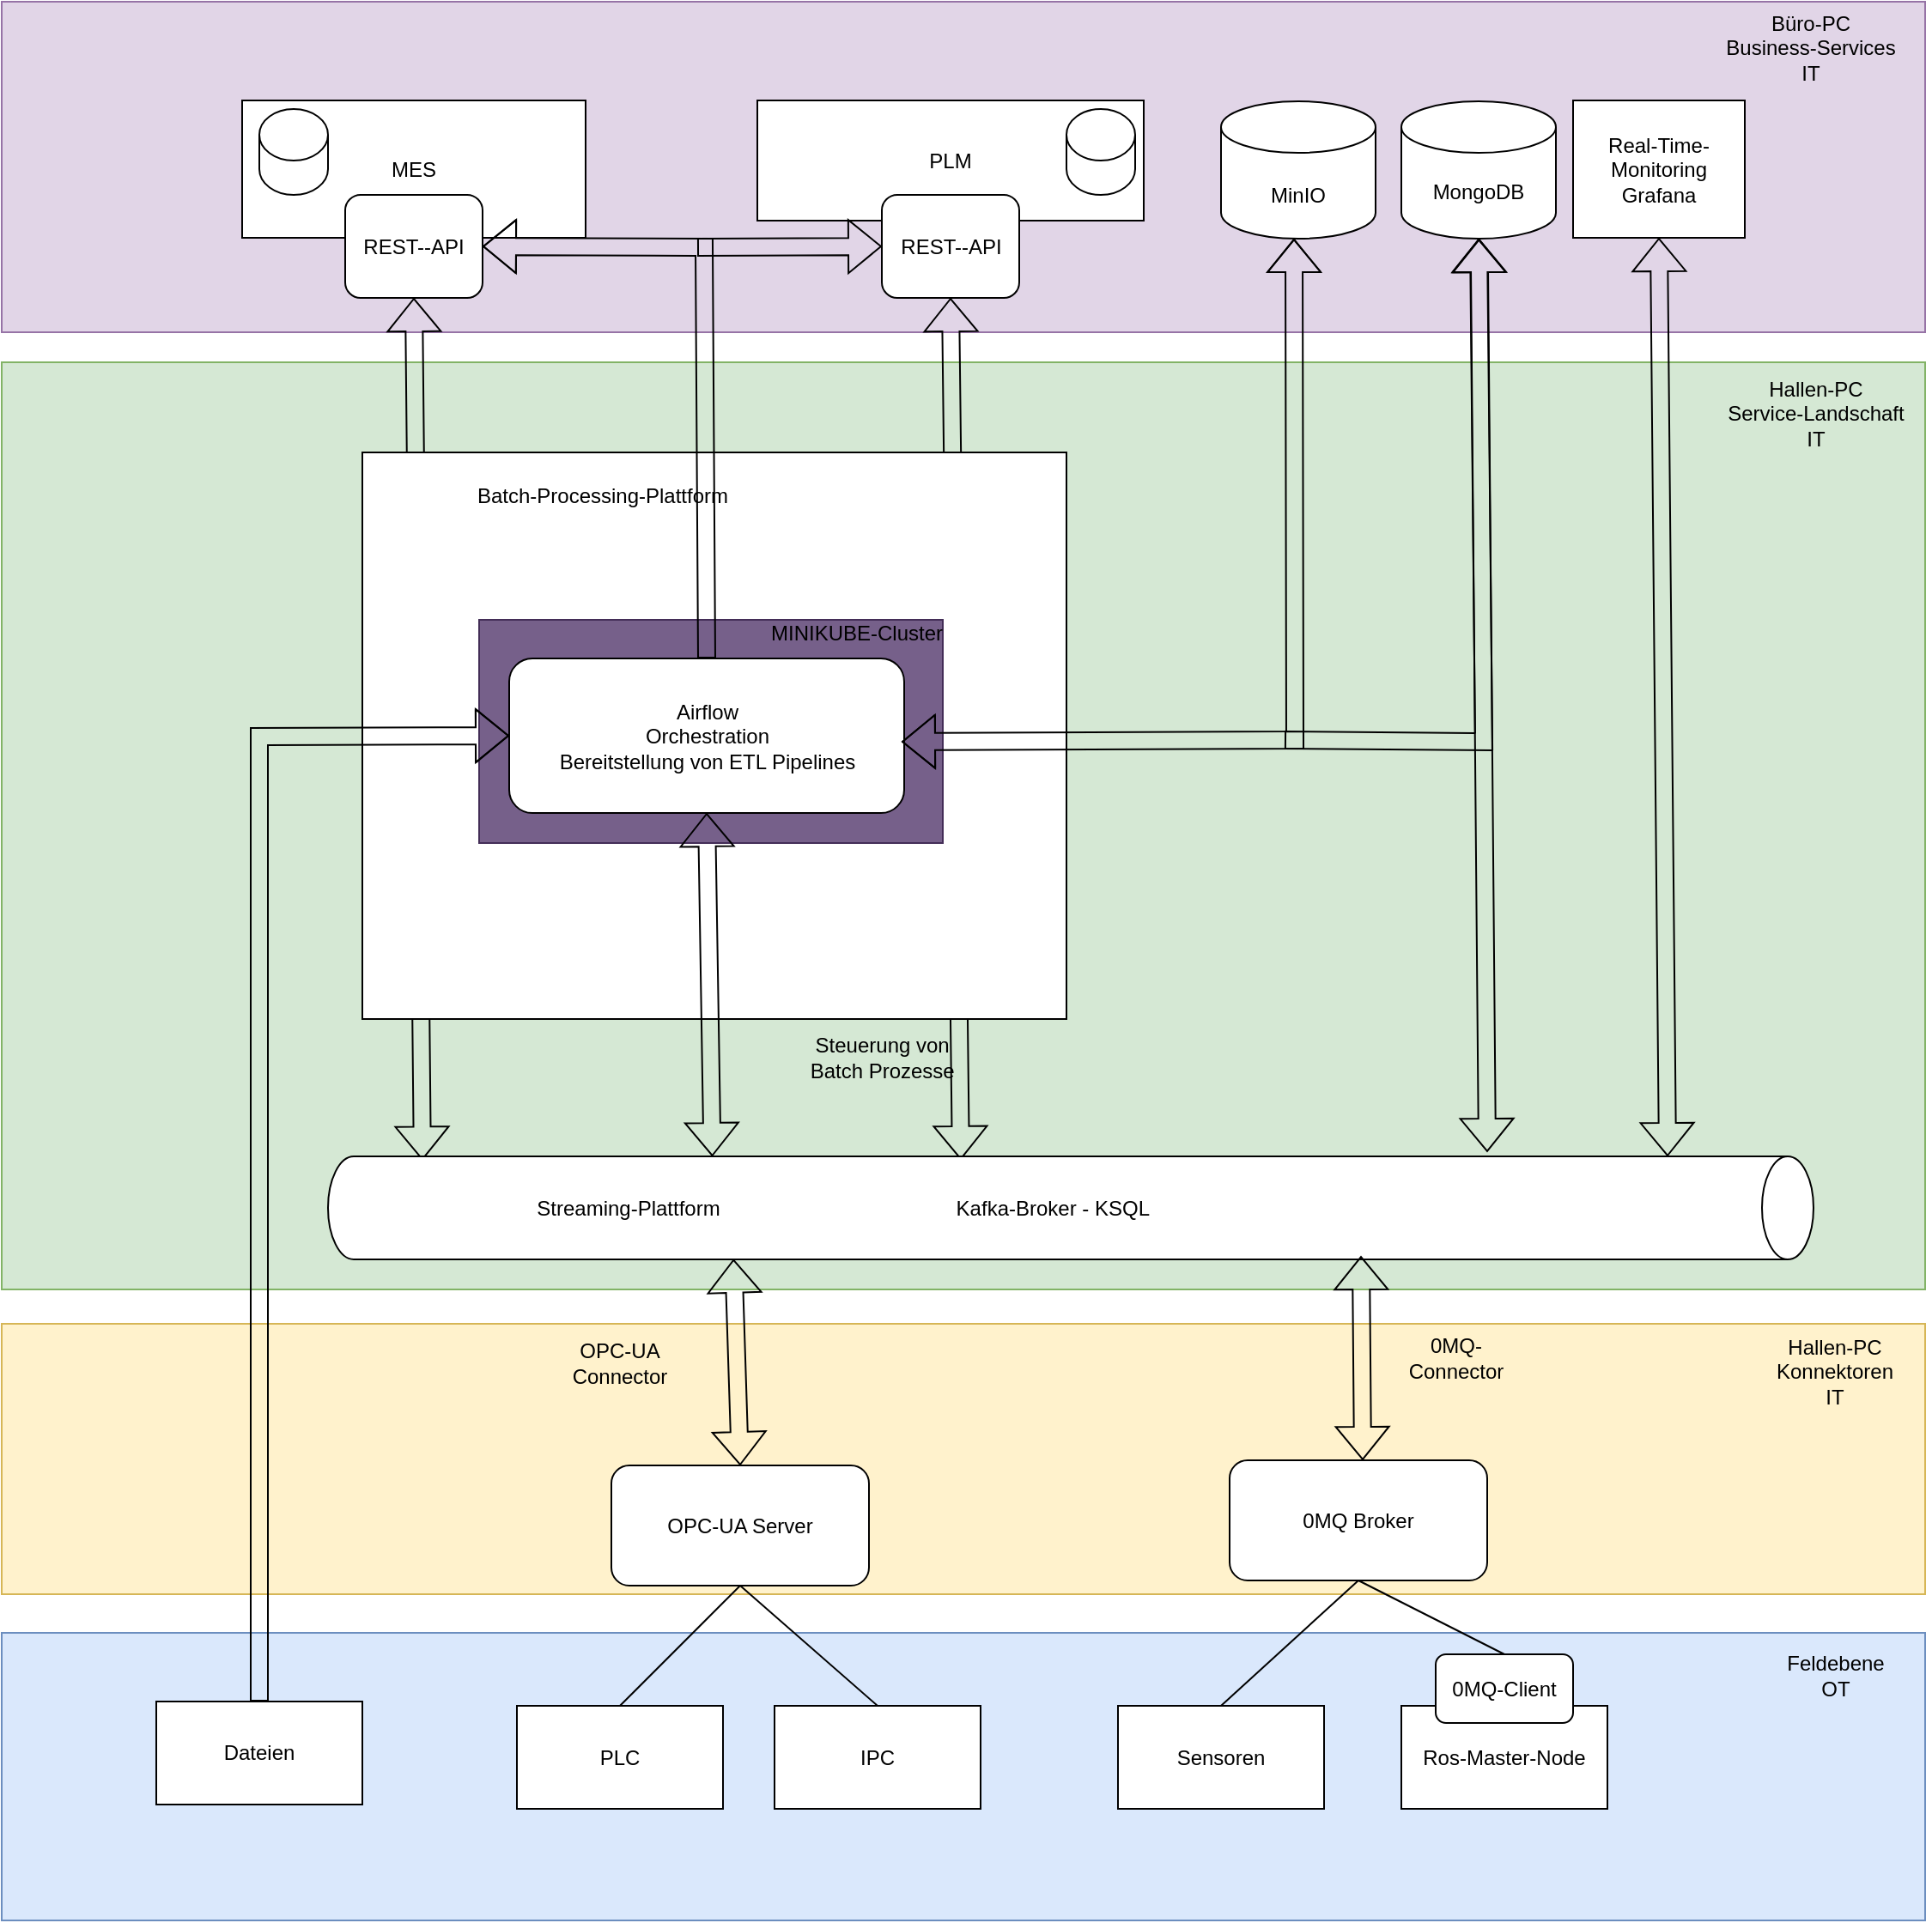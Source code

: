 <mxfile version="24.2.2" type="github" pages="19">
  <diagram id="-PvUGwlCOfiFcEb7Mc1a" name="Architektur">
    <mxGraphModel dx="265" dy="-1720" grid="1" gridSize="10" guides="1" tooltips="1" connect="1" arrows="1" fold="1" page="1" pageScale="1" pageWidth="1169" pageHeight="827" math="0" shadow="0">
      <root>
        <mxCell id="0" />
        <mxCell id="1" parent="0" />
        <mxCell id="CHY1yHYEHQOniDfhy3sx-1" value="" style="group" parent="1" vertex="1" connectable="0">
          <mxGeometry x="1194" y="2670" width="1120" height="1117.5" as="geometry" />
        </mxCell>
        <mxCell id="CHY1yHYEHQOniDfhy3sx-2" value="" style="group" parent="CHY1yHYEHQOniDfhy3sx-1" vertex="1" connectable="0">
          <mxGeometry x="-2" width="1120" height="1117.5" as="geometry" />
        </mxCell>
        <mxCell id="CHY1yHYEHQOniDfhy3sx-3" value="" style="rounded=0;whiteSpace=wrap;html=1;fillColor=#e1d5e7;strokeColor=#9673a6;" parent="CHY1yHYEHQOniDfhy3sx-2" vertex="1">
          <mxGeometry width="1120" height="192.5" as="geometry" />
        </mxCell>
        <mxCell id="CHY1yHYEHQOniDfhy3sx-4" value="" style="rounded=0;whiteSpace=wrap;html=1;fillColor=#d5e8d4;strokeColor=#82b366;" parent="CHY1yHYEHQOniDfhy3sx-2" vertex="1">
          <mxGeometry y="210" width="1120" height="540" as="geometry" />
        </mxCell>
        <mxCell id="CHY1yHYEHQOniDfhy3sx-5" value="" style="shape=flexArrow;endArrow=classic;startArrow=classic;html=1;rounded=0;entryX=0.5;entryY=1;entryDx=0;entryDy=0;exitX=-0.009;exitY=0.857;exitDx=0;exitDy=0;exitPerimeter=0;" parent="CHY1yHYEHQOniDfhy3sx-2" target="CHY1yHYEHQOniDfhy3sx-19" edge="1">
          <mxGeometry width="100" height="100" relative="1" as="geometry">
            <mxPoint x="244.945" y="674.73" as="sourcePoint" />
            <mxPoint x="270" y="175.27" as="targetPoint" />
          </mxGeometry>
        </mxCell>
        <mxCell id="CHY1yHYEHQOniDfhy3sx-6" value="" style="shape=flexArrow;endArrow=classic;startArrow=classic;html=1;rounded=0;entryX=0.5;entryY=1;entryDx=0;entryDy=0;exitX=-0.102;exitY=0.119;exitDx=0;exitDy=0;exitPerimeter=0;" parent="CHY1yHYEHQOniDfhy3sx-2" target="CHY1yHYEHQOniDfhy3sx-20" edge="1">
          <mxGeometry width="100" height="100" relative="1" as="geometry">
            <mxPoint x="558.46" y="674.44" as="sourcePoint" />
            <mxPoint x="558.77" y="180.56" as="targetPoint" />
          </mxGeometry>
        </mxCell>
        <mxCell id="CHY1yHYEHQOniDfhy3sx-7" value="" style="rounded=0;whiteSpace=wrap;html=1;fillColor=#fff2cc;strokeColor=#d6b656;" parent="CHY1yHYEHQOniDfhy3sx-2" vertex="1">
          <mxGeometry y="770" width="1120" height="157.5" as="geometry" />
        </mxCell>
        <mxCell id="CHY1yHYEHQOniDfhy3sx-8" value="" style="rounded=0;whiteSpace=wrap;html=1;fillColor=#dae8fc;strokeColor=#6c8ebf;" parent="CHY1yHYEHQOniDfhy3sx-2" vertex="1">
          <mxGeometry y="950" width="1120" height="167.5" as="geometry" />
        </mxCell>
        <mxCell id="CHY1yHYEHQOniDfhy3sx-9" value="" style="rounded=0;whiteSpace=wrap;html=1;fillColor=default;fillStyle=auto;" parent="CHY1yHYEHQOniDfhy3sx-2" vertex="1">
          <mxGeometry x="210" y="262.5" width="410" height="330" as="geometry" />
        </mxCell>
        <mxCell id="CHY1yHYEHQOniDfhy3sx-10" value="" style="rounded=0;whiteSpace=wrap;html=1;fillColor=#76608a;fontColor=#ffffff;strokeColor=#432D57;" parent="CHY1yHYEHQOniDfhy3sx-2" vertex="1">
          <mxGeometry x="278" y="360" width="270" height="130" as="geometry" />
        </mxCell>
        <mxCell id="CHY1yHYEHQOniDfhy3sx-11" value="Airflow&lt;br&gt;Orchestration&lt;br&gt;Bereitstellung von ETL Pipelines" style="rounded=1;whiteSpace=wrap;html=1;" parent="CHY1yHYEHQOniDfhy3sx-2" vertex="1">
          <mxGeometry x="295.5" y="382.5" width="230" height="90" as="geometry" />
        </mxCell>
        <mxCell id="CHY1yHYEHQOniDfhy3sx-12" value="&amp;nbsp;Kafka-Broker - KSQL" style="shape=cylinder3;whiteSpace=wrap;html=1;boundedLbl=1;backgroundOutline=1;size=15;direction=south;" parent="CHY1yHYEHQOniDfhy3sx-2" vertex="1">
          <mxGeometry x="190" y="672.5" width="865" height="60" as="geometry" />
        </mxCell>
        <mxCell id="CHY1yHYEHQOniDfhy3sx-13" value="" style="shape=flexArrow;endArrow=classic;startArrow=classic;html=1;rounded=0;entryX=0.5;entryY=1;entryDx=0;entryDy=0;exitX=0;exitY=0;exitDx=0;exitDy=641.25;exitPerimeter=0;" parent="CHY1yHYEHQOniDfhy3sx-2" source="CHY1yHYEHQOniDfhy3sx-12" target="CHY1yHYEHQOniDfhy3sx-11" edge="1">
          <mxGeometry width="100" height="100" relative="1" as="geometry">
            <mxPoint x="400.0" y="672.5" as="sourcePoint" />
            <mxPoint x="400.97" y="477.24" as="targetPoint" />
          </mxGeometry>
        </mxCell>
        <mxCell id="CHY1yHYEHQOniDfhy3sx-14" value="Batch-Processing-Plattform" style="text;html=1;align=center;verticalAlign=middle;whiteSpace=wrap;rounded=0;" parent="CHY1yHYEHQOniDfhy3sx-2" vertex="1">
          <mxGeometry x="255" y="272.5" width="190" height="30" as="geometry" />
        </mxCell>
        <mxCell id="CHY1yHYEHQOniDfhy3sx-15" value="0MQ Broker" style="rounded=1;whiteSpace=wrap;html=1;" parent="CHY1yHYEHQOniDfhy3sx-2" vertex="1">
          <mxGeometry x="715" y="849.5" width="150" height="70" as="geometry" />
        </mxCell>
        <mxCell id="CHY1yHYEHQOniDfhy3sx-16" value="MES" style="rounded=0;whiteSpace=wrap;html=1;" parent="CHY1yHYEHQOniDfhy3sx-2" vertex="1">
          <mxGeometry x="140" y="57.5" width="200" height="80" as="geometry" />
        </mxCell>
        <mxCell id="CHY1yHYEHQOniDfhy3sx-17" value="PLM" style="rounded=0;whiteSpace=wrap;html=1;" parent="CHY1yHYEHQOniDfhy3sx-2" vertex="1">
          <mxGeometry x="440" y="57.5" width="225" height="70" as="geometry" />
        </mxCell>
        <mxCell id="CHY1yHYEHQOniDfhy3sx-18" value="Steuerung von&amp;nbsp;&lt;br&gt;Batch Prozesse&amp;nbsp;" style="text;html=1;align=center;verticalAlign=middle;whiteSpace=wrap;rounded=0;" parent="CHY1yHYEHQOniDfhy3sx-2" vertex="1">
          <mxGeometry x="412.5" y="600" width="202.5" height="30" as="geometry" />
        </mxCell>
        <mxCell id="CHY1yHYEHQOniDfhy3sx-19" value="REST--API" style="rounded=1;whiteSpace=wrap;html=1;" parent="CHY1yHYEHQOniDfhy3sx-2" vertex="1">
          <mxGeometry x="200" y="112.5" width="80" height="60" as="geometry" />
        </mxCell>
        <mxCell id="CHY1yHYEHQOniDfhy3sx-20" value="REST--API" style="rounded=1;whiteSpace=wrap;html=1;" parent="CHY1yHYEHQOniDfhy3sx-2" vertex="1">
          <mxGeometry x="512.5" y="112.5" width="80" height="60" as="geometry" />
        </mxCell>
        <mxCell id="CHY1yHYEHQOniDfhy3sx-21" value="" style="shape=flexArrow;endArrow=classic;html=1;rounded=0;exitX=0.5;exitY=0;exitDx=0;exitDy=0;entryX=1;entryY=0.5;entryDx=0;entryDy=0;" parent="CHY1yHYEHQOniDfhy3sx-2" source="CHY1yHYEHQOniDfhy3sx-11" target="CHY1yHYEHQOniDfhy3sx-19" edge="1">
          <mxGeometry width="50" height="50" relative="1" as="geometry">
            <mxPoint x="522.5" y="385" as="sourcePoint" />
            <mxPoint x="470" y="145" as="targetPoint" />
            <Array as="points">
              <mxPoint x="409" y="143" />
            </Array>
          </mxGeometry>
        </mxCell>
        <mxCell id="CHY1yHYEHQOniDfhy3sx-22" value="" style="shape=cylinder3;whiteSpace=wrap;html=1;boundedLbl=1;backgroundOutline=1;size=15;" parent="CHY1yHYEHQOniDfhy3sx-2" vertex="1">
          <mxGeometry x="150" y="62.5" width="40" height="50" as="geometry" />
        </mxCell>
        <mxCell id="CHY1yHYEHQOniDfhy3sx-23" value="" style="shape=cylinder3;whiteSpace=wrap;html=1;boundedLbl=1;backgroundOutline=1;size=15;" parent="CHY1yHYEHQOniDfhy3sx-2" vertex="1">
          <mxGeometry x="620" y="62.5" width="40" height="50" as="geometry" />
        </mxCell>
        <mxCell id="CHY1yHYEHQOniDfhy3sx-24" value="Streaming-Plattform" style="text;html=1;align=center;verticalAlign=middle;whiteSpace=wrap;rounded=0;" parent="CHY1yHYEHQOniDfhy3sx-2" vertex="1">
          <mxGeometry x="270" y="687.5" width="190" height="30" as="geometry" />
        </mxCell>
        <mxCell id="CHY1yHYEHQOniDfhy3sx-25" value="MongoDB" style="shape=cylinder3;whiteSpace=wrap;html=1;boundedLbl=1;backgroundOutline=1;size=15;" parent="CHY1yHYEHQOniDfhy3sx-2" vertex="1">
          <mxGeometry x="815" y="58" width="90" height="80" as="geometry" />
        </mxCell>
        <mxCell id="CHY1yHYEHQOniDfhy3sx-26" value="" style="shape=flexArrow;endArrow=classic;startArrow=classic;html=1;rounded=0;" parent="CHY1yHYEHQOniDfhy3sx-2" target="CHY1yHYEHQOniDfhy3sx-25" edge="1">
          <mxGeometry width="100" height="100" relative="1" as="geometry">
            <mxPoint x="865" y="670" as="sourcePoint" />
            <mxPoint x="885" y="462.5" as="targetPoint" />
          </mxGeometry>
        </mxCell>
        <mxCell id="CHY1yHYEHQOniDfhy3sx-27" value="PLC" style="rounded=0;whiteSpace=wrap;html=1;" parent="CHY1yHYEHQOniDfhy3sx-2" vertex="1">
          <mxGeometry x="300" y="992.5" width="120" height="60" as="geometry" />
        </mxCell>
        <mxCell id="CHY1yHYEHQOniDfhy3sx-28" value="IPC" style="rounded=0;whiteSpace=wrap;html=1;" parent="CHY1yHYEHQOniDfhy3sx-2" vertex="1">
          <mxGeometry x="450" y="992.5" width="120" height="60" as="geometry" />
        </mxCell>
        <mxCell id="CHY1yHYEHQOniDfhy3sx-29" value="Sensoren" style="rounded=0;whiteSpace=wrap;html=1;" parent="CHY1yHYEHQOniDfhy3sx-2" vertex="1">
          <mxGeometry x="650" y="992.5" width="120" height="60" as="geometry" />
        </mxCell>
        <mxCell id="CHY1yHYEHQOniDfhy3sx-30" value="OPC-UA Server" style="rounded=1;whiteSpace=wrap;html=1;" parent="CHY1yHYEHQOniDfhy3sx-2" vertex="1">
          <mxGeometry x="355" y="852.5" width="150" height="70" as="geometry" />
        </mxCell>
        <mxCell id="CHY1yHYEHQOniDfhy3sx-31" value="Ros-Master-Node" style="rounded=0;whiteSpace=wrap;html=1;" parent="CHY1yHYEHQOniDfhy3sx-2" vertex="1">
          <mxGeometry x="815" y="992.5" width="120" height="60" as="geometry" />
        </mxCell>
        <mxCell id="CHY1yHYEHQOniDfhy3sx-32" value="" style="endArrow=none;html=1;rounded=0;entryX=0.5;entryY=0;entryDx=0;entryDy=0;exitX=0.5;exitY=1;exitDx=0;exitDy=0;" parent="CHY1yHYEHQOniDfhy3sx-2" source="CHY1yHYEHQOniDfhy3sx-30" target="CHY1yHYEHQOniDfhy3sx-27" edge="1">
          <mxGeometry width="50" height="50" relative="1" as="geometry">
            <mxPoint x="760" y="802.5" as="sourcePoint" />
            <mxPoint x="810" y="752.5" as="targetPoint" />
          </mxGeometry>
        </mxCell>
        <mxCell id="CHY1yHYEHQOniDfhy3sx-33" value="" style="endArrow=none;html=1;rounded=0;entryX=0.5;entryY=0;entryDx=0;entryDy=0;exitX=0.5;exitY=1;exitDx=0;exitDy=0;" parent="CHY1yHYEHQOniDfhy3sx-2" source="CHY1yHYEHQOniDfhy3sx-30" target="CHY1yHYEHQOniDfhy3sx-28" edge="1">
          <mxGeometry width="50" height="50" relative="1" as="geometry">
            <mxPoint x="435" y="952.5" as="sourcePoint" />
            <mxPoint x="370" y="1002.5" as="targetPoint" />
          </mxGeometry>
        </mxCell>
        <mxCell id="CHY1yHYEHQOniDfhy3sx-34" value="0MQ-Client" style="rounded=1;whiteSpace=wrap;html=1;" parent="CHY1yHYEHQOniDfhy3sx-2" vertex="1">
          <mxGeometry x="835" y="962.5" width="80" height="40" as="geometry" />
        </mxCell>
        <mxCell id="CHY1yHYEHQOniDfhy3sx-35" value="" style="shape=flexArrow;endArrow=classic;startArrow=classic;html=1;rounded=0;exitX=0.5;exitY=0;exitDx=0;exitDy=0;entryX=0.998;entryY=0.727;entryDx=0;entryDy=0;entryPerimeter=0;" parent="CHY1yHYEHQOniDfhy3sx-2" source="CHY1yHYEHQOniDfhy3sx-30" target="CHY1yHYEHQOniDfhy3sx-12" edge="1">
          <mxGeometry width="100" height="100" relative="1" as="geometry">
            <mxPoint x="385" y="862.5" as="sourcePoint" />
            <mxPoint x="485" y="762.5" as="targetPoint" />
          </mxGeometry>
        </mxCell>
        <mxCell id="CHY1yHYEHQOniDfhy3sx-36" value="OPC-UA Connector" style="text;html=1;align=center;verticalAlign=middle;whiteSpace=wrap;rounded=0;" parent="CHY1yHYEHQOniDfhy3sx-2" vertex="1">
          <mxGeometry x="325" y="772.5" width="70" height="40" as="geometry" />
        </mxCell>
        <mxCell id="CHY1yHYEHQOniDfhy3sx-37" value="" style="shape=flexArrow;endArrow=classic;startArrow=classic;html=1;rounded=0;exitX=0.5;exitY=0;exitDx=0;exitDy=0;entryX=1.017;entryY=0.759;entryDx=0;entryDy=0;entryPerimeter=0;" parent="CHY1yHYEHQOniDfhy3sx-2" edge="1">
          <mxGeometry width="100" height="100" relative="1" as="geometry">
            <mxPoint x="792.5" y="849.5" as="sourcePoint" />
            <mxPoint x="791.5" y="730.5" as="targetPoint" />
          </mxGeometry>
        </mxCell>
        <mxCell id="CHY1yHYEHQOniDfhy3sx-38" value="0MQ- Connector" style="text;html=1;align=center;verticalAlign=middle;whiteSpace=wrap;rounded=0;" parent="CHY1yHYEHQOniDfhy3sx-2" vertex="1">
          <mxGeometry x="811.5" y="769.5" width="70" height="40" as="geometry" />
        </mxCell>
        <mxCell id="CHY1yHYEHQOniDfhy3sx-39" value="" style="endArrow=none;html=1;rounded=0;entryX=0.5;entryY=0;entryDx=0;entryDy=0;exitX=0.5;exitY=1;exitDx=0;exitDy=0;" parent="CHY1yHYEHQOniDfhy3sx-2" source="CHY1yHYEHQOniDfhy3sx-15" target="CHY1yHYEHQOniDfhy3sx-29" edge="1">
          <mxGeometry width="50" height="50" relative="1" as="geometry">
            <mxPoint x="625" y="912.5" as="sourcePoint" />
            <mxPoint x="705" y="982.5" as="targetPoint" />
          </mxGeometry>
        </mxCell>
        <mxCell id="CHY1yHYEHQOniDfhy3sx-40" value="" style="endArrow=none;html=1;rounded=0;entryX=0.5;entryY=0;entryDx=0;entryDy=0;exitX=0.5;exitY=1;exitDx=0;exitDy=0;" parent="CHY1yHYEHQOniDfhy3sx-2" source="CHY1yHYEHQOniDfhy3sx-15" target="CHY1yHYEHQOniDfhy3sx-34" edge="1">
          <mxGeometry width="50" height="50" relative="1" as="geometry">
            <mxPoint x="800" y="929.5" as="sourcePoint" />
            <mxPoint x="720" y="1002.5" as="targetPoint" />
          </mxGeometry>
        </mxCell>
        <mxCell id="CHY1yHYEHQOniDfhy3sx-41" value="Feldebene&lt;br&gt;OT" style="text;html=1;align=center;verticalAlign=middle;whiteSpace=wrap;rounded=0;" parent="CHY1yHYEHQOniDfhy3sx-2" vertex="1">
          <mxGeometry x="1037.5" y="960" width="60" height="30" as="geometry" />
        </mxCell>
        <mxCell id="CHY1yHYEHQOniDfhy3sx-42" value="Hallen-PC Konnektoren&lt;br&gt;IT" style="text;html=1;align=center;verticalAlign=middle;whiteSpace=wrap;rounded=0;" parent="CHY1yHYEHQOniDfhy3sx-2" vertex="1">
          <mxGeometry x="1021.25" y="782.5" width="92.5" height="30" as="geometry" />
        </mxCell>
        <mxCell id="CHY1yHYEHQOniDfhy3sx-43" value="Hallen-PC &lt;br&gt;Service-Landschaft&lt;br&gt;IT" style="text;html=1;align=center;verticalAlign=middle;whiteSpace=wrap;rounded=0;" parent="CHY1yHYEHQOniDfhy3sx-2" vertex="1">
          <mxGeometry x="992" y="225" width="128.75" height="30" as="geometry" />
        </mxCell>
        <mxCell id="CHY1yHYEHQOniDfhy3sx-44" value="Büro-PC &lt;br&gt;Business-Services&lt;br&gt;IT" style="text;html=1;align=center;verticalAlign=middle;whiteSpace=wrap;rounded=0;" parent="CHY1yHYEHQOniDfhy3sx-2" vertex="1">
          <mxGeometry x="984" y="12" width="138.75" height="30" as="geometry" />
        </mxCell>
        <mxCell id="CHY1yHYEHQOniDfhy3sx-45" value="MINIKUBE-Cluster" style="text;html=1;align=center;verticalAlign=middle;whiteSpace=wrap;rounded=0;" parent="CHY1yHYEHQOniDfhy3sx-2" vertex="1">
          <mxGeometry x="418" y="352.5" width="160" height="30" as="geometry" />
        </mxCell>
        <mxCell id="CHY1yHYEHQOniDfhy3sx-46" value="Real-Time-Monitoring&lt;br&gt;Grafana" style="rounded=0;whiteSpace=wrap;html=1;" parent="CHY1yHYEHQOniDfhy3sx-2" vertex="1">
          <mxGeometry x="915" y="57.5" width="100" height="80" as="geometry" />
        </mxCell>
        <mxCell id="CHY1yHYEHQOniDfhy3sx-47" value="" style="shape=flexArrow;endArrow=classic;startArrow=classic;html=1;rounded=0;exitX=0.5;exitY=0;exitDx=0;exitDy=0;entryX=0.5;entryY=1;entryDx=0;entryDy=0;" parent="CHY1yHYEHQOniDfhy3sx-2" target="CHY1yHYEHQOniDfhy3sx-46" edge="1">
          <mxGeometry width="100" height="100" relative="1" as="geometry">
            <mxPoint x="970" y="672.5" as="sourcePoint" />
            <mxPoint x="970" y="482.5" as="targetPoint" />
          </mxGeometry>
        </mxCell>
        <mxCell id="CHY1yHYEHQOniDfhy3sx-48" value="Dateien" style="rounded=0;whiteSpace=wrap;html=1;" parent="CHY1yHYEHQOniDfhy3sx-2" vertex="1">
          <mxGeometry x="90" y="990" width="120" height="60" as="geometry" />
        </mxCell>
        <mxCell id="CHY1yHYEHQOniDfhy3sx-49" value="" style="shape=flexArrow;endArrow=classic;html=1;rounded=0;exitX=0.5;exitY=0;exitDx=0;exitDy=0;entryX=0;entryY=0.5;entryDx=0;entryDy=0;" parent="CHY1yHYEHQOniDfhy3sx-2" source="CHY1yHYEHQOniDfhy3sx-48" target="CHY1yHYEHQOniDfhy3sx-11" edge="1">
          <mxGeometry width="50" height="50" relative="1" as="geometry">
            <mxPoint x="133" y="592.5" as="sourcePoint" />
            <mxPoint x="-10" y="352.5" as="targetPoint" />
            <Array as="points">
              <mxPoint x="150" y="428" />
            </Array>
          </mxGeometry>
        </mxCell>
        <mxCell id="CHY1yHYEHQOniDfhy3sx-50" value="" style="shape=cylinder3;whiteSpace=wrap;html=1;boundedLbl=1;backgroundOutline=1;size=15;" parent="CHY1yHYEHQOniDfhy3sx-2" vertex="1">
          <mxGeometry x="710" y="58" width="90" height="80" as="geometry" />
        </mxCell>
        <mxCell id="CHY1yHYEHQOniDfhy3sx-51" value="MinIO" style="text;html=1;align=center;verticalAlign=middle;whiteSpace=wrap;rounded=0;" parent="CHY1yHYEHQOniDfhy3sx-2" vertex="1">
          <mxGeometry x="725" y="97.5" width="60" height="30" as="geometry" />
        </mxCell>
        <mxCell id="CHY1yHYEHQOniDfhy3sx-52" value="" style="shape=flexArrow;endArrow=classic;startArrow=classic;html=1;rounded=0;" parent="CHY1yHYEHQOniDfhy3sx-2" edge="1">
          <mxGeometry width="100" height="100" relative="1" as="geometry">
            <mxPoint x="524" y="431" as="sourcePoint" />
            <mxPoint x="752.5" y="138" as="targetPoint" />
            <Array as="points">
              <mxPoint x="753" y="430" />
            </Array>
          </mxGeometry>
        </mxCell>
        <mxCell id="CHY1yHYEHQOniDfhy3sx-53" value="" style="shape=flexArrow;endArrow=classic;html=1;rounded=0;entryX=0.5;entryY=1;entryDx=0;entryDy=0;entryPerimeter=0;" parent="CHY1yHYEHQOniDfhy3sx-2" target="CHY1yHYEHQOniDfhy3sx-25" edge="1">
          <mxGeometry width="50" height="50" relative="1" as="geometry">
            <mxPoint x="747" y="430" as="sourcePoint" />
            <mxPoint x="820" y="222.5" as="targetPoint" />
            <Array as="points">
              <mxPoint x="863" y="431" />
            </Array>
          </mxGeometry>
        </mxCell>
        <mxCell id="CHY1yHYEHQOniDfhy3sx-54" value="" style="shape=flexArrow;endArrow=classic;html=1;rounded=0;entryX=0;entryY=0.5;entryDx=0;entryDy=0;" parent="CHY1yHYEHQOniDfhy3sx-1" target="CHY1yHYEHQOniDfhy3sx-20" edge="1">
          <mxGeometry width="50" height="50" relative="1" as="geometry">
            <mxPoint x="403" y="143" as="sourcePoint" />
            <mxPoint x="305" y="320" as="targetPoint" />
          </mxGeometry>
        </mxCell>
      </root>
    </mxGraphModel>
  </diagram>
  <diagram id="P3ByBwdORzUFiWi09mcQ" name="Strömungen">
    <mxGraphModel dx="1434" dy="761" grid="1" gridSize="10" guides="1" tooltips="1" connect="1" arrows="1" fold="1" page="1" pageScale="1" pageWidth="1169" pageHeight="827" math="0" shadow="0">
      <root>
        <mxCell id="0" />
        <mxCell id="1" parent="0" />
        <mxCell id="-0Iz7v5yMfDZGEG4ZrSu-2" style="edgeStyle=orthogonalEdgeStyle;rounded=0;orthogonalLoop=1;jettySize=auto;html=1;" edge="1" parent="1" source="-0Iz7v5yMfDZGEG4ZrSu-1" target="latBoCNVerWSUk_HkSFU-1">
          <mxGeometry relative="1" as="geometry" />
        </mxCell>
        <mxCell id="Ufxjbf3OO3r-ji6jEiss-8" style="edgeStyle=orthogonalEdgeStyle;rounded=0;orthogonalLoop=1;jettySize=auto;html=1;entryX=0.5;entryY=0;entryDx=0;entryDy=0;" parent="1" source="Ufxjbf3OO3r-ji6jEiss-1" target="Ufxjbf3OO3r-ji6jEiss-2" edge="1">
          <mxGeometry relative="1" as="geometry" />
        </mxCell>
        <mxCell id="Ufxjbf3OO3r-ji6jEiss-9" style="edgeStyle=orthogonalEdgeStyle;rounded=0;orthogonalLoop=1;jettySize=auto;html=1;" parent="1" source="Ufxjbf3OO3r-ji6jEiss-1" target="Ufxjbf3OO3r-ji6jEiss-3" edge="1">
          <mxGeometry relative="1" as="geometry" />
        </mxCell>
        <mxCell id="Ufxjbf3OO3r-ji6jEiss-1" value="Daten-Analyse-Plattformen" style="rounded=1;whiteSpace=wrap;html=1;" parent="1" vertex="1">
          <mxGeometry x="370" y="130" width="120" height="60" as="geometry" />
        </mxCell>
        <mxCell id="Ufxjbf3OO3r-ji6jEiss-2" value="Model-Driven" style="rounded=1;whiteSpace=wrap;html=1;" parent="1" vertex="1">
          <mxGeometry x="100" y="350" width="120" height="60" as="geometry" />
        </mxCell>
        <mxCell id="Ufxjbf3OO3r-ji6jEiss-10" style="edgeStyle=orthogonalEdgeStyle;rounded=0;orthogonalLoop=1;jettySize=auto;html=1;" parent="1" source="Ufxjbf3OO3r-ji6jEiss-3" target="Ufxjbf3OO3r-ji6jEiss-5" edge="1">
          <mxGeometry relative="1" as="geometry">
            <Array as="points">
              <mxPoint x="370" y="430" />
              <mxPoint x="160" y="430" />
            </Array>
          </mxGeometry>
        </mxCell>
        <mxCell id="Ufxjbf3OO3r-ji6jEiss-11" style="edgeStyle=orthogonalEdgeStyle;rounded=0;orthogonalLoop=1;jettySize=auto;html=1;entryX=0.5;entryY=0;entryDx=0;entryDy=0;" parent="1" source="Ufxjbf3OO3r-ji6jEiss-3" target="Ufxjbf3OO3r-ji6jEiss-6" edge="1">
          <mxGeometry relative="1" as="geometry" />
        </mxCell>
        <mxCell id="Ufxjbf3OO3r-ji6jEiss-12" style="edgeStyle=orthogonalEdgeStyle;rounded=0;orthogonalLoop=1;jettySize=auto;html=1;entryX=0.5;entryY=0;entryDx=0;entryDy=0;" parent="1" source="Ufxjbf3OO3r-ji6jEiss-3" target="Ufxjbf3OO3r-ji6jEiss-7" edge="1">
          <mxGeometry relative="1" as="geometry">
            <Array as="points">
              <mxPoint x="370" y="430" />
              <mxPoint x="520" y="430" />
            </Array>
          </mxGeometry>
        </mxCell>
        <mxCell id="Ufxjbf3OO3r-ji6jEiss-3" value="Data-Driven" style="rounded=1;whiteSpace=wrap;html=1;" parent="1" vertex="1">
          <mxGeometry x="310" y="350" width="120" height="60" as="geometry" />
        </mxCell>
        <mxCell id="Ufxjbf3OO3r-ji6jEiss-4" value="Datenlebenszyklus PLM" style="rounded=1;whiteSpace=wrap;html=1;" parent="1" vertex="1">
          <mxGeometry x="554.5" y="190" width="120" height="60" as="geometry" />
        </mxCell>
        <mxCell id="Ufxjbf3OO3r-ji6jEiss-5" value="Verteilte Systeme" style="rounded=1;whiteSpace=wrap;html=1;" parent="1" vertex="1">
          <mxGeometry x="100" y="484" width="120" height="60" as="geometry" />
        </mxCell>
        <mxCell id="Ufxjbf3OO3r-ji6jEiss-6" value="DAG" style="rounded=1;whiteSpace=wrap;html=1;" parent="1" vertex="1">
          <mxGeometry x="280" y="484" width="120" height="60" as="geometry" />
        </mxCell>
        <mxCell id="Ufxjbf3OO3r-ji6jEiss-7" value="Memory-Speciher" style="rounded=1;whiteSpace=wrap;html=1;" parent="1" vertex="1">
          <mxGeometry x="460" y="484" width="120" height="60" as="geometry" />
        </mxCell>
        <mxCell id="latBoCNVerWSUk_HkSFU-1" value="MLOPs" style="rounded=1;whiteSpace=wrap;html=1;" parent="1" vertex="1">
          <mxGeometry x="620" y="350" width="120" height="60" as="geometry" />
        </mxCell>
        <mxCell id="-0Iz7v5yMfDZGEG4ZrSu-1" value="Machine Learning &amp;amp; Deep Learning Anwendungen" style="rounded=1;whiteSpace=wrap;html=1;" vertex="1" parent="1">
          <mxGeometry x="580" y="110" width="120" height="60" as="geometry" />
        </mxCell>
        <mxCell id="latBoCNVerWSUk_HkSFU-2" value="-Datenintegration&lt;div&gt;-Datenverarbeitung&lt;br&gt;&lt;div&gt;&lt;br&gt;&lt;/div&gt;&lt;/div&gt;" style="ellipse;whiteSpace=wrap;html=1;aspect=fixed;" parent="1" vertex="1">
          <mxGeometry x="480" y="100" width="110" height="110" as="geometry" />
        </mxCell>
      </root>
    </mxGraphModel>
  </diagram>
  <diagram id="tvSXRpU3UphhIfFDiqQ6" name="Event Driven SOA-Architektur, Komponenten Diagram">
    <mxGraphModel dx="1147" dy="609" grid="1" gridSize="10" guides="1" tooltips="1" connect="1" arrows="1" fold="1" page="1" pageScale="1" pageWidth="1169" pageHeight="827" background="#ffffff" math="0" shadow="0">
      <root>
        <mxCell id="0" />
        <mxCell id="1" parent="0" />
        <mxCell id="qM7QY4ej8jrvNys4VJXv-40" value="" style="endArrow=none;dashed=1;html=1;dashPattern=1 3;strokeWidth=2;rounded=0;strokeColor=#FFFFFF;" parent="1" edge="1">
          <mxGeometry width="50" height="50" relative="1" as="geometry">
            <mxPoint x="1560" y="1340" as="sourcePoint" />
            <mxPoint x="4220" y="1340" as="targetPoint" />
          </mxGeometry>
        </mxCell>
        <mxCell id="AMwWGQ4U5m7qCD69Vzfs-46" value="" style="endArrow=none;dashed=1;html=1;dashPattern=1 3;strokeWidth=2;rounded=0;strokeColor=#FFFFFF;" parent="1" edge="1">
          <mxGeometry width="50" height="50" relative="1" as="geometry">
            <mxPoint x="1570" y="1350" as="sourcePoint" />
            <mxPoint x="4230" y="1350" as="targetPoint" />
          </mxGeometry>
        </mxCell>
        <mxCell id="AMwWGQ4U5m7qCD69Vzfs-48" value="" style="group" parent="1" vertex="1" connectable="0">
          <mxGeometry x="350" y="210" width="520" height="858.5" as="geometry" />
        </mxCell>
        <mxCell id="qM7QY4ej8jrvNys4VJXv-21" value="" style="rounded=0;whiteSpace=wrap;html=1;fillColor=#fad7ac;strokeColor=#b46504;" parent="AMwWGQ4U5m7qCD69Vzfs-48" vertex="1">
          <mxGeometry x="80" y="137.5" width="190" height="460" as="geometry" />
        </mxCell>
        <mxCell id="qM7QY4ej8jrvNys4VJXv-20" value="" style="rounded=0;whiteSpace=wrap;html=1;fillColor=#b1ddf0;strokeColor=#10739e;" parent="AMwWGQ4U5m7qCD69Vzfs-48" vertex="1">
          <mxGeometry x="280" y="137.5" width="240" height="460" as="geometry" />
        </mxCell>
        <mxCell id="qM7QY4ej8jrvNys4VJXv-4" value="Datenintegration-Schicht" style="rounded=0;whiteSpace=wrap;html=1;" parent="AMwWGQ4U5m7qCD69Vzfs-48" vertex="1">
          <mxGeometry x="292" y="398" width="216" height="60" as="geometry" />
        </mxCell>
        <mxCell id="qM7QY4ej8jrvNys4VJXv-12" value="" style="edgeStyle=orthogonalEdgeStyle;rounded=0;orthogonalLoop=1;jettySize=auto;html=1;" parent="AMwWGQ4U5m7qCD69Vzfs-48" target="qM7QY4ej8jrvNys4VJXv-4" edge="1">
          <mxGeometry relative="1" as="geometry">
            <mxPoint x="400" y="517.5" as="sourcePoint" />
          </mxGeometry>
        </mxCell>
        <mxCell id="qM7QY4ej8jrvNys4VJXv-5" value="Streaming&amp;nbsp;&lt;br&gt;Plattform" style="rounded=0;whiteSpace=wrap;html=1;" parent="AMwWGQ4U5m7qCD69Vzfs-48" vertex="1">
          <mxGeometry x="360" y="227.5" width="80" height="100" as="geometry" />
        </mxCell>
        <mxCell id="qM7QY4ej8jrvNys4VJXv-13" value="" style="edgeStyle=orthogonalEdgeStyle;rounded=0;orthogonalLoop=1;jettySize=auto;html=1;" parent="AMwWGQ4U5m7qCD69Vzfs-48" source="qM7QY4ej8jrvNys4VJXv-4" target="qM7QY4ej8jrvNys4VJXv-5" edge="1">
          <mxGeometry relative="1" as="geometry" />
        </mxCell>
        <mxCell id="qM7QY4ej8jrvNys4VJXv-7" value="Dokument-&lt;br&gt;DB" style="shape=cylinder3;whiteSpace=wrap;html=1;boundedLbl=1;backgroundOutline=1;size=15;" parent="AMwWGQ4U5m7qCD69Vzfs-48" vertex="1">
          <mxGeometry x="351.5" width="97" height="97.5" as="geometry" />
        </mxCell>
        <mxCell id="qM7QY4ej8jrvNys4VJXv-8" value="UseCase Orchestration" style="rounded=0;whiteSpace=wrap;html=1;" parent="AMwWGQ4U5m7qCD69Vzfs-48" vertex="1">
          <mxGeometry x="135" y="227.5" width="110" height="100" as="geometry" />
        </mxCell>
        <mxCell id="qM7QY4ej8jrvNys4VJXv-11" value="" style="edgeStyle=orthogonalEdgeStyle;rounded=0;orthogonalLoop=1;jettySize=auto;html=1;entryX=0.5;entryY=1;entryDx=0;entryDy=0;endArrow=none;endFill=0;" parent="AMwWGQ4U5m7qCD69Vzfs-48" target="qM7QY4ej8jrvNys4VJXv-8" edge="1">
          <mxGeometry relative="1" as="geometry">
            <mxPoint x="190" y="517.5" as="sourcePoint" />
            <mxPoint x="190" y="427.5" as="targetPoint" />
          </mxGeometry>
        </mxCell>
        <mxCell id="qM7QY4ej8jrvNys4VJXv-9" value="Blob-&lt;br&gt;DB" style="shape=cylinder3;whiteSpace=wrap;html=1;boundedLbl=1;backgroundOutline=1;size=15;" parent="AMwWGQ4U5m7qCD69Vzfs-48" vertex="1">
          <mxGeometry x="155" width="70" height="90" as="geometry" />
        </mxCell>
        <mxCell id="qM7QY4ej8jrvNys4VJXv-17" value="" style="edgeStyle=orthogonalEdgeStyle;rounded=0;orthogonalLoop=1;jettySize=auto;html=1;exitX=0.5;exitY=0;exitDx=0;exitDy=0;" parent="AMwWGQ4U5m7qCD69Vzfs-48" source="qM7QY4ej8jrvNys4VJXv-8" target="qM7QY4ej8jrvNys4VJXv-9" edge="1">
          <mxGeometry relative="1" as="geometry">
            <mxPoint x="190.053" y="167.5" as="sourcePoint" />
            <Array as="points" />
          </mxGeometry>
        </mxCell>
        <mxCell id="qM7QY4ej8jrvNys4VJXv-19" value="" style="edgeStyle=orthogonalEdgeStyle;rounded=0;orthogonalLoop=1;jettySize=auto;html=1;exitX=0.5;exitY=0;exitDx=0;exitDy=0;" parent="AMwWGQ4U5m7qCD69Vzfs-48" source="qM7QY4ej8jrvNys4VJXv-5" target="qM7QY4ej8jrvNys4VJXv-7" edge="1">
          <mxGeometry relative="1" as="geometry">
            <mxPoint x="400" y="167.5" as="sourcePoint" />
          </mxGeometry>
        </mxCell>
        <mxCell id="qM7QY4ej8jrvNys4VJXv-18" style="edgeStyle=orthogonalEdgeStyle;rounded=0;orthogonalLoop=1;jettySize=auto;html=1;entryX=0.5;entryY=1;entryDx=0;entryDy=0;entryPerimeter=0;" parent="AMwWGQ4U5m7qCD69Vzfs-48" source="qM7QY4ej8jrvNys4VJXv-21" target="qM7QY4ej8jrvNys4VJXv-7" edge="1">
          <mxGeometry relative="1" as="geometry">
            <mxPoint x="190.053" y="167.5" as="sourcePoint" />
            <Array as="points">
              <mxPoint x="190" y="128" />
              <mxPoint x="400" y="128" />
            </Array>
          </mxGeometry>
        </mxCell>
        <mxCell id="qM7QY4ej8jrvNys4VJXv-41" value="IT-Infrastruktur" style="text;html=1;align=center;verticalAlign=middle;whiteSpace=wrap;rounded=0;" parent="AMwWGQ4U5m7qCD69Vzfs-48" vertex="1">
          <mxGeometry x="10" y="458" width="60" height="30" as="geometry" />
        </mxCell>
        <mxCell id="qM7QY4ej8jrvNys4VJXv-42" value="Feldebene&lt;br&gt;Datenquellen" style="text;html=1;align=center;verticalAlign=middle;whiteSpace=wrap;rounded=0;" parent="AMwWGQ4U5m7qCD69Vzfs-48" vertex="1">
          <mxGeometry y="507.5" width="70" height="30" as="geometry" />
        </mxCell>
        <mxCell id="3y4peIaIrIBtl_gDFaO0-7" value="Files" style="shape=parallelogram;perimeter=parallelogramPerimeter;whiteSpace=wrap;html=1;fixedSize=1;" parent="AMwWGQ4U5m7qCD69Vzfs-48" vertex="1">
          <mxGeometry x="125" y="517.5" width="120" height="60" as="geometry" />
        </mxCell>
        <mxCell id="3y4peIaIrIBtl_gDFaO0-8" value="IIoT" style="shape=parallelogram;perimeter=parallelogramPerimeter;whiteSpace=wrap;html=1;fixedSize=1;" parent="AMwWGQ4U5m7qCD69Vzfs-48" vertex="1">
          <mxGeometry x="340" y="517.5" width="120" height="60" as="geometry" />
        </mxCell>
        <mxCell id="AMwWGQ4U5m7qCD69Vzfs-49" value="" style="group" parent="1" vertex="1" connectable="0">
          <mxGeometry x="260" y="1410" width="830" height="707" as="geometry" />
        </mxCell>
        <mxCell id="qM7QY4ej8jrvNys4VJXv-22" value="" style="rounded=0;whiteSpace=wrap;html=1;fillColor=#fad7ac;strokeColor=#b46504;" parent="AMwWGQ4U5m7qCD69Vzfs-49" vertex="1">
          <mxGeometry x="210" y="137.5" width="170" height="452.5" as="geometry" />
        </mxCell>
        <mxCell id="qM7QY4ej8jrvNys4VJXv-23" value="" style="rounded=0;whiteSpace=wrap;html=1;fillColor=#b1ddf0;strokeColor=#10739e;" parent="AMwWGQ4U5m7qCD69Vzfs-49" vertex="1">
          <mxGeometry x="390" y="137.5" width="210" height="452.5" as="geometry" />
        </mxCell>
        <mxCell id="qM7QY4ej8jrvNys4VJXv-29" value="Datenintegration-Schicht" style="rounded=0;whiteSpace=wrap;html=1;" parent="AMwWGQ4U5m7qCD69Vzfs-49" vertex="1">
          <mxGeometry x="406" y="395.5" width="188" height="60" as="geometry" />
        </mxCell>
        <mxCell id="qM7QY4ej8jrvNys4VJXv-24" value="" style="edgeStyle=orthogonalEdgeStyle;rounded=0;orthogonalLoop=1;jettySize=auto;html=1;" parent="AMwWGQ4U5m7qCD69Vzfs-49" target="qM7QY4ej8jrvNys4VJXv-29" edge="1">
          <mxGeometry relative="1" as="geometry">
            <mxPoint x="500" y="517.5" as="sourcePoint" />
          </mxGeometry>
        </mxCell>
        <mxCell id="qM7QY4ej8jrvNys4VJXv-30" value="Streaming-&amp;nbsp;&lt;br style=&quot;border-color: var(--border-color);&quot;&gt;Plattform" style="rounded=0;whiteSpace=wrap;html=1;" parent="AMwWGQ4U5m7qCD69Vzfs-49" vertex="1">
          <mxGeometry x="460" y="227.5" width="80" height="100" as="geometry" />
        </mxCell>
        <mxCell id="qM7QY4ej8jrvNys4VJXv-28" value="" style="edgeStyle=orthogonalEdgeStyle;rounded=0;orthogonalLoop=1;jettySize=auto;html=1;" parent="AMwWGQ4U5m7qCD69Vzfs-49" source="qM7QY4ej8jrvNys4VJXv-29" target="qM7QY4ej8jrvNys4VJXv-30" edge="1">
          <mxGeometry relative="1" as="geometry" />
        </mxCell>
        <mxCell id="qM7QY4ej8jrvNys4VJXv-31" value="Dokument-&lt;br style=&quot;border-color: var(--border-color);&quot;&gt;DB" style="shape=cylinder3;whiteSpace=wrap;html=1;boundedLbl=1;backgroundOutline=1;size=15;" parent="AMwWGQ4U5m7qCD69Vzfs-49" vertex="1">
          <mxGeometry x="451.5" width="97" height="97.5" as="geometry" />
        </mxCell>
        <mxCell id="qM7QY4ej8jrvNys4VJXv-32" value="UseCase Orchestration" style="rounded=0;whiteSpace=wrap;html=1;" parent="AMwWGQ4U5m7qCD69Vzfs-49" vertex="1">
          <mxGeometry x="235" y="180" width="110" height="100" as="geometry" />
        </mxCell>
        <mxCell id="qM7QY4ej8jrvNys4VJXv-26" value="" style="edgeStyle=orthogonalEdgeStyle;rounded=0;orthogonalLoop=1;jettySize=auto;html=1;entryX=0.5;entryY=1;entryDx=0;entryDy=0;" parent="AMwWGQ4U5m7qCD69Vzfs-49" target="qM7QY4ej8jrvNys4VJXv-32" edge="1">
          <mxGeometry relative="1" as="geometry">
            <mxPoint x="290" y="427.5" as="targetPoint" />
            <mxPoint x="290" y="517.5" as="sourcePoint" />
          </mxGeometry>
        </mxCell>
        <mxCell id="qM7QY4ej8jrvNys4VJXv-33" value="Blob-&lt;br style=&quot;border-color: var(--border-color);&quot;&gt;DB" style="shape=cylinder3;whiteSpace=wrap;html=1;boundedLbl=1;backgroundOutline=1;size=15;" parent="AMwWGQ4U5m7qCD69Vzfs-49" vertex="1">
          <mxGeometry x="255" width="70" height="90" as="geometry" />
        </mxCell>
        <mxCell id="qM7QY4ej8jrvNys4VJXv-35" value="" style="edgeStyle=orthogonalEdgeStyle;rounded=0;orthogonalLoop=1;jettySize=auto;html=1;exitX=0.5;exitY=0;exitDx=0;exitDy=0;" parent="AMwWGQ4U5m7qCD69Vzfs-49" source="qM7QY4ej8jrvNys4VJXv-32" target="qM7QY4ej8jrvNys4VJXv-33" edge="1">
          <mxGeometry relative="1" as="geometry">
            <Array as="points" />
            <mxPoint x="290" y="167.5" as="sourcePoint" />
          </mxGeometry>
        </mxCell>
        <mxCell id="qM7QY4ej8jrvNys4VJXv-37" value="" style="edgeStyle=orthogonalEdgeStyle;rounded=0;orthogonalLoop=1;jettySize=auto;html=1;exitX=0.5;exitY=0;exitDx=0;exitDy=0;" parent="AMwWGQ4U5m7qCD69Vzfs-49" source="qM7QY4ej8jrvNys4VJXv-30" target="qM7QY4ej8jrvNys4VJXv-31" edge="1">
          <mxGeometry relative="1" as="geometry">
            <mxPoint x="500" y="167.5" as="sourcePoint" />
          </mxGeometry>
        </mxCell>
        <mxCell id="qM7QY4ej8jrvNys4VJXv-39" style="edgeStyle=orthogonalEdgeStyle;rounded=0;orthogonalLoop=1;jettySize=auto;html=1;entryX=0.5;entryY=1;entryDx=0;entryDy=0;entryPerimeter=0;" parent="AMwWGQ4U5m7qCD69Vzfs-49" target="qM7QY4ej8jrvNys4VJXv-31" edge="1">
          <mxGeometry relative="1" as="geometry">
            <Array as="points">
              <mxPoint x="290" y="127.5" />
              <mxPoint x="500" y="127.5" />
            </Array>
            <mxPoint x="290" y="167.5" as="sourcePoint" />
          </mxGeometry>
        </mxCell>
        <mxCell id="qM7QY4ej8jrvNys4VJXv-44" value="" style="edgeStyle=orthogonalEdgeStyle;rounded=0;orthogonalLoop=1;jettySize=auto;html=1;startArrow=classic;startFill=1;endArrow=none;endFill=0;" parent="AMwWGQ4U5m7qCD69Vzfs-49" source="qM7QY4ej8jrvNys4VJXv-43" target="qM7QY4ej8jrvNys4VJXv-30" edge="1">
          <mxGeometry relative="1" as="geometry" />
        </mxCell>
        <mxCell id="qM7QY4ej8jrvNys4VJXv-43" value="Streaming-&amp;nbsp;&lt;br&gt;Anwendungen&lt;br&gt;Z.B Zustand- Monitoring, MES,&lt;br&gt;Datenanalyse Anwendungen" style="rounded=0;whiteSpace=wrap;html=1;" parent="AMwWGQ4U5m7qCD69Vzfs-49" vertex="1">
          <mxGeometry x="700" y="97.5" width="120" height="112.5" as="geometry" />
        </mxCell>
        <mxCell id="qM7QY4ej8jrvNys4VJXv-45" value="Übergeordnete&amp;nbsp;&lt;br&gt;IT Administration.&lt;br&gt;Z.B PLM" style="rounded=0;whiteSpace=wrap;html=1;" parent="AMwWGQ4U5m7qCD69Vzfs-49" vertex="1">
          <mxGeometry x="10" y="86.5" width="120" height="112.5" as="geometry" />
        </mxCell>
        <mxCell id="qM7QY4ej8jrvNys4VJXv-59" value="" style="endArrow=none;dashed=1;html=1;dashPattern=1 3;strokeWidth=2;rounded=0;" parent="AMwWGQ4U5m7qCD69Vzfs-49" edge="1">
          <mxGeometry width="50" height="50" relative="1" as="geometry">
            <mxPoint x="225" y="707" as="sourcePoint" />
            <mxPoint x="225" y="57" as="targetPoint" />
          </mxGeometry>
        </mxCell>
        <mxCell id="qM7QY4ej8jrvNys4VJXv-63" value="" style="endArrow=none;dashed=1;html=1;dashPattern=1 3;strokeWidth=2;rounded=0;" parent="AMwWGQ4U5m7qCD69Vzfs-49" edge="1">
          <mxGeometry width="50" height="50" relative="1" as="geometry">
            <mxPoint x="604.23" y="690" as="sourcePoint" />
            <mxPoint x="604.23" y="40" as="targetPoint" />
          </mxGeometry>
        </mxCell>
        <mxCell id="qM7QY4ej8jrvNys4VJXv-64" value="Quellen /&lt;br&gt;Senken" style="text;html=1;align=center;verticalAlign=middle;whiteSpace=wrap;rounded=0;" parent="AMwWGQ4U5m7qCD69Vzfs-49" vertex="1">
          <mxGeometry x="612.5" y="89.5" width="60" height="30" as="geometry" />
        </mxCell>
        <mxCell id="qM7QY4ej8jrvNys4VJXv-66" value="Quellen /&lt;br&gt;Senken" style="text;html=1;align=center;verticalAlign=middle;whiteSpace=wrap;rounded=0;" parent="AMwWGQ4U5m7qCD69Vzfs-49" vertex="1">
          <mxGeometry x="155" y="89.5" width="60" height="30" as="geometry" />
        </mxCell>
        <mxCell id="qM7QY4ej8jrvNys4VJXv-53" value="&lt;font style=&quot;font-size: 10px;&quot;&gt;Nachgelagerte Anwendungssysteme&lt;/font&gt;" style="text;html=1;align=center;verticalAlign=middle;whiteSpace=wrap;rounded=0;strokeColor=default;" parent="AMwWGQ4U5m7qCD69Vzfs-49" vertex="1">
          <mxGeometry x="30" y="199" width="100" height="30" as="geometry" />
        </mxCell>
        <mxCell id="qM7QY4ej8jrvNys4VJXv-57" value="&lt;font style=&quot;font-size: 10px;&quot;&gt;Nachgelagerte Anwendungssysteme&lt;/font&gt;" style="text;html=1;align=center;verticalAlign=middle;whiteSpace=wrap;rounded=0;strokeColor=default;" parent="AMwWGQ4U5m7qCD69Vzfs-49" vertex="1">
          <mxGeometry x="710" y="210" width="110" height="30" as="geometry" />
        </mxCell>
        <mxCell id="3y4peIaIrIBtl_gDFaO0-26" value="" style="endArrow=classic;html=1;rounded=0;entryX=1;entryY=0.5;entryDx=0;entryDy=0;" parent="AMwWGQ4U5m7qCD69Vzfs-49" target="qM7QY4ej8jrvNys4VJXv-45" edge="1">
          <mxGeometry width="50" height="50" relative="1" as="geometry">
            <mxPoint x="290" y="143" as="sourcePoint" />
            <mxPoint x="190.48" y="424.01" as="targetPoint" />
          </mxGeometry>
        </mxCell>
        <mxCell id="3y4peIaIrIBtl_gDFaO0-36" value="Files" style="shape=parallelogram;perimeter=parallelogramPerimeter;whiteSpace=wrap;html=1;fixedSize=1;" parent="AMwWGQ4U5m7qCD69Vzfs-49" vertex="1">
          <mxGeometry x="230" y="518" width="120" height="60" as="geometry" />
        </mxCell>
        <mxCell id="3y4peIaIrIBtl_gDFaO0-37" value="IIoT" style="shape=parallelogram;perimeter=parallelogramPerimeter;whiteSpace=wrap;html=1;fixedSize=1;" parent="AMwWGQ4U5m7qCD69Vzfs-49" vertex="1">
          <mxGeometry x="445" y="518" width="120" height="60" as="geometry" />
        </mxCell>
        <mxCell id="AMwWGQ4U5m7qCD69Vzfs-51" value="" style="group" parent="1" vertex="1" connectable="0">
          <mxGeometry x="1660" y="580" width="560" height="290" as="geometry" />
        </mxCell>
        <mxCell id="qM7QY4ej8jrvNys4VJXv-101" value="" style="rounded=0;whiteSpace=wrap;html=1;" parent="AMwWGQ4U5m7qCD69Vzfs-51" vertex="1">
          <mxGeometry width="560" height="290" as="geometry" />
        </mxCell>
        <mxCell id="qM7QY4ej8jrvNys4VJXv-102" value="UseCase Orchestration" style="text;html=1;align=center;verticalAlign=middle;whiteSpace=wrap;rounded=0;strokeColor=default;" parent="AMwWGQ4U5m7qCD69Vzfs-51" vertex="1">
          <mxGeometry width="92" height="30" as="geometry" />
        </mxCell>
        <mxCell id="AMwWGQ4U5m7qCD69Vzfs-1" value="" style="shape=cylinder3;whiteSpace=wrap;html=1;boundedLbl=1;backgroundOutline=1;size=15;" parent="AMwWGQ4U5m7qCD69Vzfs-51" vertex="1">
          <mxGeometry x="157" y="136" width="60" height="80" as="geometry" />
        </mxCell>
        <mxCell id="AMwWGQ4U5m7qCD69Vzfs-2" value="Webserver" style="rounded=1;whiteSpace=wrap;html=1;" parent="AMwWGQ4U5m7qCD69Vzfs-51" vertex="1">
          <mxGeometry x="267" y="41" width="110" height="90" as="geometry" />
        </mxCell>
        <mxCell id="AMwWGQ4U5m7qCD69Vzfs-3" value="Scheduler" style="rounded=1;whiteSpace=wrap;html=1;" parent="AMwWGQ4U5m7qCD69Vzfs-51" vertex="1">
          <mxGeometry x="267" y="161" width="110" height="90" as="geometry" />
        </mxCell>
        <mxCell id="AMwWGQ4U5m7qCD69Vzfs-4" value="" style="endArrow=classic;startArrow=classic;html=1;rounded=0;exitX=1;exitY=0.5;exitDx=0;exitDy=0;exitPerimeter=0;entryX=0;entryY=0.5;entryDx=0;entryDy=0;" parent="AMwWGQ4U5m7qCD69Vzfs-51" source="AMwWGQ4U5m7qCD69Vzfs-1" target="AMwWGQ4U5m7qCD69Vzfs-3" edge="1">
          <mxGeometry width="50" height="50" relative="1" as="geometry">
            <mxPoint x="447" y="231" as="sourcePoint" />
            <mxPoint x="497" y="181" as="targetPoint" />
            <Array as="points">
              <mxPoint x="237" y="191" />
              <mxPoint x="237" y="206" />
            </Array>
          </mxGeometry>
        </mxCell>
        <mxCell id="AMwWGQ4U5m7qCD69Vzfs-5" value="" style="endArrow=classic;startArrow=classic;html=1;rounded=0;exitX=1;exitY=0.5;exitDx=0;exitDy=0;exitPerimeter=0;entryX=0;entryY=0.5;entryDx=0;entryDy=0;" parent="AMwWGQ4U5m7qCD69Vzfs-51" source="AMwWGQ4U5m7qCD69Vzfs-1" target="AMwWGQ4U5m7qCD69Vzfs-2" edge="1">
          <mxGeometry width="50" height="50" relative="1" as="geometry">
            <mxPoint x="447" y="231" as="sourcePoint" />
            <mxPoint x="497" y="181" as="targetPoint" />
            <Array as="points">
              <mxPoint x="237" y="161" />
              <mxPoint x="237" y="86" />
            </Array>
          </mxGeometry>
        </mxCell>
        <mxCell id="AMwWGQ4U5m7qCD69Vzfs-12" value="" style="endArrow=classic;html=1;rounded=0;entryX=0.08;entryY=0.668;entryDx=0;entryDy=0;entryPerimeter=0;exitX=1;exitY=0.5;exitDx=0;exitDy=0;" parent="AMwWGQ4U5m7qCD69Vzfs-51" source="AMwWGQ4U5m7qCD69Vzfs-3" edge="1">
          <mxGeometry width="50" height="50" relative="1" as="geometry">
            <mxPoint x="277" y="211" as="sourcePoint" />
            <mxPoint x="440.2" y="167.72" as="targetPoint" />
          </mxGeometry>
        </mxCell>
        <mxCell id="AMwWGQ4U5m7qCD69Vzfs-13" value="" style="endArrow=classic;html=1;rounded=0;entryX=0.048;entryY=0.723;entryDx=0;entryDy=0;entryPerimeter=0;exitX=1;exitY=0.5;exitDx=0;exitDy=0;" parent="AMwWGQ4U5m7qCD69Vzfs-51" source="AMwWGQ4U5m7qCD69Vzfs-3" edge="1">
          <mxGeometry width="50" height="50" relative="1" as="geometry">
            <mxPoint x="387" y="216" as="sourcePoint" />
            <mxPoint x="448.92" y="179.92" as="targetPoint" />
          </mxGeometry>
        </mxCell>
        <mxCell id="AMwWGQ4U5m7qCD69Vzfs-14" value="" style="endArrow=classic;html=1;rounded=0;entryX=0;entryY=1;entryDx=0;entryDy=0;exitX=1;exitY=0.5;exitDx=0;exitDy=0;" parent="AMwWGQ4U5m7qCD69Vzfs-51" source="AMwWGQ4U5m7qCD69Vzfs-3" edge="1">
          <mxGeometry width="50" height="50" relative="1" as="geometry">
            <mxPoint x="387" y="216" as="sourcePoint" />
            <mxPoint x="462.858" y="195.142" as="targetPoint" />
          </mxGeometry>
        </mxCell>
        <mxCell id="AMwWGQ4U5m7qCD69Vzfs-15" value="" style="endArrow=classic;html=1;rounded=0;entryX=0;entryY=1;entryDx=0;entryDy=0;exitX=1;exitY=0.5;exitDx=0;exitDy=0;" parent="AMwWGQ4U5m7qCD69Vzfs-51" source="AMwWGQ4U5m7qCD69Vzfs-3" edge="1">
          <mxGeometry width="50" height="50" relative="1" as="geometry">
            <mxPoint x="387" y="216" as="sourcePoint" />
            <mxPoint x="473" y="205" as="targetPoint" />
          </mxGeometry>
        </mxCell>
        <mxCell id="AMwWGQ4U5m7qCD69Vzfs-16" value="" style="endArrow=classic;html=1;rounded=0;entryX=0;entryY=1;entryDx=0;entryDy=0;exitX=1;exitY=0.5;exitDx=0;exitDy=0;" parent="AMwWGQ4U5m7qCD69Vzfs-51" source="AMwWGQ4U5m7qCD69Vzfs-3" edge="1">
          <mxGeometry width="50" height="50" relative="1" as="geometry">
            <mxPoint x="387" y="216" as="sourcePoint" />
            <mxPoint x="492.858" y="225.142" as="targetPoint" />
          </mxGeometry>
        </mxCell>
        <mxCell id="AMwWGQ4U5m7qCD69Vzfs-17" value="" style="endArrow=classic;html=1;rounded=0;entryX=0;entryY=1;entryDx=0;entryDy=0;exitX=1;exitY=0.5;exitDx=0;exitDy=0;" parent="AMwWGQ4U5m7qCD69Vzfs-51" source="AMwWGQ4U5m7qCD69Vzfs-3" edge="1">
          <mxGeometry width="50" height="50" relative="1" as="geometry">
            <mxPoint x="387" y="216" as="sourcePoint" />
            <mxPoint x="483" y="215" as="targetPoint" />
          </mxGeometry>
        </mxCell>
        <mxCell id="AMwWGQ4U5m7qCD69Vzfs-18" value="Meta-DB" style="text;html=1;align=center;verticalAlign=middle;whiteSpace=wrap;rounded=0;" parent="AMwWGQ4U5m7qCD69Vzfs-51" vertex="1">
          <mxGeometry x="157" y="221" width="60" height="30" as="geometry" />
        </mxCell>
        <mxCell id="AMwWGQ4U5m7qCD69Vzfs-19" value="" style="rounded=0;whiteSpace=wrap;html=1;fillColor=none;" parent="AMwWGQ4U5m7qCD69Vzfs-51" vertex="1">
          <mxGeometry x="114" y="20" width="290" height="250" as="geometry" />
        </mxCell>
        <mxCell id="AMwWGQ4U5m7qCD69Vzfs-20" value="Orchestrator" style="text;html=1;align=center;verticalAlign=middle;whiteSpace=wrap;rounded=0;strokeColor=default;" parent="AMwWGQ4U5m7qCD69Vzfs-51" vertex="1">
          <mxGeometry x="114" y="20" width="70" height="30" as="geometry" />
        </mxCell>
        <mxCell id="AMwWGQ4U5m7qCD69Vzfs-28" value="W" style="ellipse;whiteSpace=wrap;html=1;" parent="AMwWGQ4U5m7qCD69Vzfs-51" vertex="1">
          <mxGeometry x="434" y="150" width="60" height="30" as="geometry" />
        </mxCell>
        <mxCell id="AMwWGQ4U5m7qCD69Vzfs-29" value="W" style="ellipse;whiteSpace=wrap;html=1;" parent="AMwWGQ4U5m7qCD69Vzfs-51" vertex="1">
          <mxGeometry x="444" y="160" width="60" height="30" as="geometry" />
        </mxCell>
        <mxCell id="AMwWGQ4U5m7qCD69Vzfs-30" value="W" style="ellipse;whiteSpace=wrap;html=1;" parent="AMwWGQ4U5m7qCD69Vzfs-51" vertex="1">
          <mxGeometry x="454" y="170" width="60" height="30" as="geometry" />
        </mxCell>
        <mxCell id="AMwWGQ4U5m7qCD69Vzfs-31" value="W" style="ellipse;whiteSpace=wrap;html=1;" parent="AMwWGQ4U5m7qCD69Vzfs-51" vertex="1">
          <mxGeometry x="464" y="180" width="60" height="30" as="geometry" />
        </mxCell>
        <mxCell id="AMwWGQ4U5m7qCD69Vzfs-32" value="W" style="ellipse;whiteSpace=wrap;html=1;" parent="AMwWGQ4U5m7qCD69Vzfs-51" vertex="1">
          <mxGeometry x="474" y="190" width="60" height="30" as="geometry" />
        </mxCell>
        <mxCell id="AMwWGQ4U5m7qCD69Vzfs-33" value="Workflow" style="ellipse;whiteSpace=wrap;html=1;" parent="AMwWGQ4U5m7qCD69Vzfs-51" vertex="1">
          <mxGeometry x="484" y="200" width="60" height="30" as="geometry" />
        </mxCell>
        <mxCell id="AMwWGQ4U5m7qCD69Vzfs-52" value="" style="group" parent="1" vertex="1" connectable="0">
          <mxGeometry x="2140" y="200" width="380" height="221" as="geometry" />
        </mxCell>
        <mxCell id="qM7QY4ej8jrvNys4VJXv-47" value="" style="rounded=0;whiteSpace=wrap;html=1;align=left;" parent="AMwWGQ4U5m7qCD69Vzfs-52" vertex="1">
          <mxGeometry width="380" height="221" as="geometry" />
        </mxCell>
        <mxCell id="qM7QY4ej8jrvNys4VJXv-49" value="Daten Verarbeitung" style="rounded=0;whiteSpace=wrap;html=1;dashed=1;" parent="AMwWGQ4U5m7qCD69Vzfs-52" vertex="1">
          <mxGeometry x="30" y="80.5" width="150" height="60" as="geometry" />
        </mxCell>
        <mxCell id="qM7QY4ej8jrvNys4VJXv-50" value="Daten Verteilung/Bereitstellung" style="rounded=0;whiteSpace=wrap;html=1;dashed=1;" parent="AMwWGQ4U5m7qCD69Vzfs-52" vertex="1">
          <mxGeometry x="200" y="80.5" width="150" height="60" as="geometry" />
        </mxCell>
        <mxCell id="AMwWGQ4U5m7qCD69Vzfs-53" value="" style="group" parent="1" vertex="1" connectable="0">
          <mxGeometry x="2390" y="580" width="560" height="290" as="geometry" />
        </mxCell>
        <mxCell id="AMwWGQ4U5m7qCD69Vzfs-21" value="" style="rounded=0;whiteSpace=wrap;html=1;container=0;" parent="AMwWGQ4U5m7qCD69Vzfs-53" vertex="1">
          <mxGeometry width="560" height="290" as="geometry" />
        </mxCell>
        <mxCell id="AMwWGQ4U5m7qCD69Vzfs-22" value="Streaming Plattform" style="text;html=1;align=center;verticalAlign=middle;whiteSpace=wrap;rounded=0;strokeColor=default;container=0;" parent="AMwWGQ4U5m7qCD69Vzfs-53" vertex="1">
          <mxGeometry x="1" width="120" height="30" as="geometry" />
        </mxCell>
        <mxCell id="AMwWGQ4U5m7qCD69Vzfs-23" value="Message Broker:&lt;br&gt;- Empfängt und Verteilt streaming Daten von IoT &amp;amp; Anwendungen" style="rounded=1;whiteSpace=wrap;html=1;container=0;" parent="AMwWGQ4U5m7qCD69Vzfs-53" vertex="1">
          <mxGeometry x="172" y="136" width="200" height="109" as="geometry" />
        </mxCell>
        <mxCell id="AMwWGQ4U5m7qCD69Vzfs-24" value="Streaming-Verarbeitung" style="rounded=1;whiteSpace=wrap;html=1;container=0;" parent="AMwWGQ4U5m7qCD69Vzfs-53" vertex="1">
          <mxGeometry x="276" y="30" width="170" height="60" as="geometry" />
        </mxCell>
        <mxCell id="AMwWGQ4U5m7qCD69Vzfs-25" value="DB" style="shape=cylinder3;whiteSpace=wrap;html=1;boundedLbl=1;backgroundOutline=1;size=15;container=0;" parent="AMwWGQ4U5m7qCD69Vzfs-53" vertex="1">
          <mxGeometry x="146" y="20" width="60" height="80" as="geometry" />
        </mxCell>
        <mxCell id="AMwWGQ4U5m7qCD69Vzfs-26" value="" style="endArrow=classic;startArrow=classic;html=1;rounded=0;exitX=0.5;exitY=1;exitDx=0;exitDy=0;exitPerimeter=0;" parent="AMwWGQ4U5m7qCD69Vzfs-53" source="AMwWGQ4U5m7qCD69Vzfs-25" target="AMwWGQ4U5m7qCD69Vzfs-23" edge="1">
          <mxGeometry width="50" height="50" relative="1" as="geometry">
            <mxPoint x="-164" y="-40" as="sourcePoint" />
            <mxPoint x="-114" y="-90" as="targetPoint" />
          </mxGeometry>
        </mxCell>
        <mxCell id="AMwWGQ4U5m7qCD69Vzfs-27" value="" style="endArrow=classic;startArrow=classic;html=1;rounded=0;entryX=0.5;entryY=1;entryDx=0;entryDy=0;exitX=0.75;exitY=0;exitDx=0;exitDy=0;" parent="AMwWGQ4U5m7qCD69Vzfs-53" source="AMwWGQ4U5m7qCD69Vzfs-23" target="AMwWGQ4U5m7qCD69Vzfs-24" edge="1">
          <mxGeometry width="50" height="50" relative="1" as="geometry">
            <mxPoint x="-164" y="-40" as="sourcePoint" />
            <mxPoint x="-114" y="-90" as="targetPoint" />
          </mxGeometry>
        </mxCell>
        <mxCell id="AMwWGQ4U5m7qCD69Vzfs-42" value="" style="endArrow=none;html=1;rounded=0;entryX=0;entryY=0.5;entryDx=0;entryDy=0;exitX=1;exitY=0.5;exitDx=0;exitDy=0;" parent="AMwWGQ4U5m7qCD69Vzfs-53" target="AMwWGQ4U5m7qCD69Vzfs-23" edge="1">
          <mxGeometry width="50" height="50" relative="1" as="geometry">
            <mxPoint x="121" y="190.5" as="sourcePoint" />
            <mxPoint x="-114" y="-140" as="targetPoint" />
          </mxGeometry>
        </mxCell>
        <mxCell id="AMwWGQ4U5m7qCD69Vzfs-43" value="" style="endArrow=none;html=1;rounded=0;exitX=1;exitY=0.5;exitDx=0;exitDy=0;entryX=0;entryY=0.5;entryDx=0;entryDy=0;" parent="AMwWGQ4U5m7qCD69Vzfs-53" source="AMwWGQ4U5m7qCD69Vzfs-23" edge="1">
          <mxGeometry width="50" height="50" relative="1" as="geometry">
            <mxPoint x="-164" y="-90" as="sourcePoint" />
            <mxPoint x="426" y="190" as="targetPoint" />
          </mxGeometry>
        </mxCell>
        <mxCell id="3y4peIaIrIBtl_gDFaO0-15" value="Konnektor" style="rounded=1;whiteSpace=wrap;html=1;" parent="AMwWGQ4U5m7qCD69Vzfs-53" vertex="1">
          <mxGeometry x="31" y="170" width="90" height="40" as="geometry" />
        </mxCell>
        <mxCell id="3y4peIaIrIBtl_gDFaO0-16" value="Konnektor" style="rounded=1;whiteSpace=wrap;html=1;" parent="AMwWGQ4U5m7qCD69Vzfs-53" vertex="1">
          <mxGeometry x="420" y="170" width="90" height="40" as="geometry" />
        </mxCell>
        <mxCell id="AMwWGQ4U5m7qCD69Vzfs-54" value="" style="group" parent="1" vertex="1" connectable="0">
          <mxGeometry x="860" y="3430" width="830" height="707" as="geometry" />
        </mxCell>
        <mxCell id="qM7QY4ej8jrvNys4VJXv-67" value="" style="rounded=0;whiteSpace=wrap;html=1;fillColor=#fad7ac;strokeColor=#b46504;" parent="AMwWGQ4U5m7qCD69Vzfs-54" vertex="1">
          <mxGeometry x="110" y="127.5" width="150" height="460" as="geometry" />
        </mxCell>
        <mxCell id="qM7QY4ej8jrvNys4VJXv-68" value="" style="rounded=0;whiteSpace=wrap;html=1;fillColor=#b1ddf0;strokeColor=#10739e;" parent="AMwWGQ4U5m7qCD69Vzfs-54" vertex="1">
          <mxGeometry x="270" y="127.5" width="230" height="460" as="geometry" />
        </mxCell>
        <mxCell id="qM7QY4ej8jrvNys4VJXv-77" value="Datenintegration-Schicht" style="rounded=0;whiteSpace=wrap;html=1;" parent="AMwWGQ4U5m7qCD69Vzfs-54" vertex="1">
          <mxGeometry x="296" y="385.5" width="188" height="60" as="geometry" />
        </mxCell>
        <mxCell id="qM7QY4ej8jrvNys4VJXv-69" value="" style="edgeStyle=orthogonalEdgeStyle;rounded=0;orthogonalLoop=1;jettySize=auto;html=1;" parent="AMwWGQ4U5m7qCD69Vzfs-54" target="qM7QY4ej8jrvNys4VJXv-77" edge="1">
          <mxGeometry relative="1" as="geometry">
            <mxPoint x="390" y="507.5" as="sourcePoint" />
          </mxGeometry>
        </mxCell>
        <mxCell id="qM7QY4ej8jrvNys4VJXv-78" value="Streaming-&amp;nbsp;&lt;br style=&quot;border-color: var(--border-color);&quot;&gt;Plattform" style="rounded=0;whiteSpace=wrap;html=1;" parent="AMwWGQ4U5m7qCD69Vzfs-54" vertex="1">
          <mxGeometry x="350" y="217.5" width="80" height="100" as="geometry" />
        </mxCell>
        <mxCell id="qM7QY4ej8jrvNys4VJXv-76" value="" style="edgeStyle=orthogonalEdgeStyle;rounded=0;orthogonalLoop=1;jettySize=auto;html=1;" parent="AMwWGQ4U5m7qCD69Vzfs-54" source="qM7QY4ej8jrvNys4VJXv-77" target="qM7QY4ej8jrvNys4VJXv-78" edge="1">
          <mxGeometry relative="1" as="geometry" />
        </mxCell>
        <mxCell id="qM7QY4ej8jrvNys4VJXv-82" value="Dokument-&lt;br style=&quot;border-color: var(--border-color);&quot;&gt;DB" style="shape=cylinder3;whiteSpace=wrap;html=1;boundedLbl=1;backgroundOutline=1;size=15;" parent="AMwWGQ4U5m7qCD69Vzfs-54" vertex="1">
          <mxGeometry x="341.5" y="-10" width="97" height="97.5" as="geometry" />
        </mxCell>
        <mxCell id="qM7QY4ej8jrvNys4VJXv-84" value="UseCase Orchestration" style="rounded=0;whiteSpace=wrap;html=1;" parent="AMwWGQ4U5m7qCD69Vzfs-54" vertex="1">
          <mxGeometry x="125" y="170" width="110" height="100" as="geometry" />
        </mxCell>
        <mxCell id="qM7QY4ej8jrvNys4VJXv-74" value="" style="edgeStyle=orthogonalEdgeStyle;rounded=0;orthogonalLoop=1;jettySize=auto;html=1;entryX=0.5;entryY=1;entryDx=0;entryDy=0;endArrow=none;endFill=0;" parent="AMwWGQ4U5m7qCD69Vzfs-54" target="qM7QY4ej8jrvNys4VJXv-84" edge="1">
          <mxGeometry relative="1" as="geometry">
            <mxPoint x="180" y="417.5" as="targetPoint" />
            <mxPoint x="180" y="507.5" as="sourcePoint" />
          </mxGeometry>
        </mxCell>
        <mxCell id="qM7QY4ej8jrvNys4VJXv-99" value="" style="edgeStyle=orthogonalEdgeStyle;rounded=0;orthogonalLoop=1;jettySize=auto;html=1;dashed=1;" parent="AMwWGQ4U5m7qCD69Vzfs-54" source="qM7QY4ej8jrvNys4VJXv-78" target="qM7QY4ej8jrvNys4VJXv-84" edge="1">
          <mxGeometry relative="1" as="geometry" />
        </mxCell>
        <mxCell id="qM7QY4ej8jrvNys4VJXv-85" value="Blob-&lt;br style=&quot;border-color: var(--border-color);&quot;&gt;DB" style="shape=cylinder3;whiteSpace=wrap;html=1;boundedLbl=1;backgroundOutline=1;size=15;" parent="AMwWGQ4U5m7qCD69Vzfs-54" vertex="1">
          <mxGeometry x="145" y="-10" width="70" height="90" as="geometry" />
        </mxCell>
        <mxCell id="qM7QY4ej8jrvNys4VJXv-87" value="" style="edgeStyle=orthogonalEdgeStyle;rounded=0;orthogonalLoop=1;jettySize=auto;html=1;exitX=0.5;exitY=0;exitDx=0;exitDy=0;" parent="AMwWGQ4U5m7qCD69Vzfs-54" source="qM7QY4ej8jrvNys4VJXv-84" target="qM7QY4ej8jrvNys4VJXv-85" edge="1">
          <mxGeometry relative="1" as="geometry">
            <Array as="points" />
            <mxPoint x="180" y="157.5" as="sourcePoint" />
          </mxGeometry>
        </mxCell>
        <mxCell id="qM7QY4ej8jrvNys4VJXv-89" value="" style="edgeStyle=orthogonalEdgeStyle;rounded=0;orthogonalLoop=1;jettySize=auto;html=1;exitX=0.5;exitY=0;exitDx=0;exitDy=0;" parent="AMwWGQ4U5m7qCD69Vzfs-54" source="qM7QY4ej8jrvNys4VJXv-78" target="qM7QY4ej8jrvNys4VJXv-82" edge="1">
          <mxGeometry relative="1" as="geometry">
            <mxPoint x="390" y="157.5" as="sourcePoint" />
          </mxGeometry>
        </mxCell>
        <mxCell id="3y4peIaIrIBtl_gDFaO0-55" value="" style="endArrow=none;dashed=1;html=1;dashPattern=1 3;strokeWidth=3;rounded=0;" parent="AMwWGQ4U5m7qCD69Vzfs-54" edge="1">
          <mxGeometry width="50" height="50" relative="1" as="geometry">
            <mxPoint x="-237" y="124" as="sourcePoint" />
            <mxPoint x="813" y="124" as="targetPoint" />
          </mxGeometry>
        </mxCell>
        <mxCell id="qM7QY4ej8jrvNys4VJXv-91" style="edgeStyle=orthogonalEdgeStyle;rounded=0;orthogonalLoop=1;jettySize=auto;html=1;entryX=0.5;entryY=1;entryDx=0;entryDy=0;entryPerimeter=0;" parent="AMwWGQ4U5m7qCD69Vzfs-54" target="qM7QY4ej8jrvNys4VJXv-82" edge="1">
          <mxGeometry relative="1" as="geometry">
            <Array as="points">
              <mxPoint x="180" y="117.5" />
              <mxPoint x="390" y="117.5" />
            </Array>
            <mxPoint x="180" y="157.5" as="sourcePoint" />
          </mxGeometry>
        </mxCell>
        <mxCell id="qM7QY4ej8jrvNys4VJXv-92" value="" style="edgeStyle=orthogonalEdgeStyle;rounded=0;orthogonalLoop=1;jettySize=auto;html=1;startArrow=classic;startFill=1;endArrow=none;endFill=0;" parent="AMwWGQ4U5m7qCD69Vzfs-54" source="qM7QY4ej8jrvNys4VJXv-93" target="qM7QY4ej8jrvNys4VJXv-78" edge="1">
          <mxGeometry relative="1" as="geometry" />
        </mxCell>
        <mxCell id="qM7QY4ej8jrvNys4VJXv-93" value="Streaming&amp;nbsp;&lt;br&gt;Anwendungen&lt;br&gt;Z.B Zustand- Monitoring, MES,&lt;br&gt;Datenanalyse Anwendungen" style="rounded=0;whiteSpace=wrap;html=1;" parent="AMwWGQ4U5m7qCD69Vzfs-54" vertex="1">
          <mxGeometry x="590" y="50" width="120" height="112.5" as="geometry" />
        </mxCell>
        <mxCell id="qM7QY4ej8jrvNys4VJXv-94" value="Übergeordnete&amp;nbsp;&lt;br&gt;IT Administration.&lt;br&gt;Z.B PLM" style="rounded=0;whiteSpace=wrap;html=1;" parent="AMwWGQ4U5m7qCD69Vzfs-54" vertex="1">
          <mxGeometry x="-110" y="50" width="120" height="112.5" as="geometry" />
        </mxCell>
        <mxCell id="qM7QY4ej8jrvNys4VJXv-83" value="" style="edgeStyle=orthogonalEdgeStyle;rounded=0;orthogonalLoop=1;jettySize=auto;html=1;entryX=1;entryY=0.5;entryDx=0;entryDy=0;exitX=0.5;exitY=0;exitDx=0;exitDy=0;" parent="AMwWGQ4U5m7qCD69Vzfs-54" source="qM7QY4ej8jrvNys4VJXv-84" target="qM7QY4ej8jrvNys4VJXv-94" edge="1">
          <mxGeometry relative="1" as="geometry" />
        </mxCell>
        <mxCell id="qM7QY4ej8jrvNys4VJXv-100" value="Kopplung" style="text;html=1;align=center;verticalAlign=middle;whiteSpace=wrap;rounded=0;" parent="AMwWGQ4U5m7qCD69Vzfs-54" vertex="1">
          <mxGeometry x="290" y="240" width="60" height="30" as="geometry" />
        </mxCell>
        <mxCell id="qM7QY4ej8jrvNys4VJXv-81" value="&lt;font style=&quot;font-size: 10px;&quot;&gt;Nachgelagerte Anwendungssysteme&lt;/font&gt;" style="text;html=1;align=center;verticalAlign=middle;whiteSpace=wrap;rounded=0;strokeColor=default;" parent="AMwWGQ4U5m7qCD69Vzfs-54" vertex="1">
          <mxGeometry x="-100" y="20" width="100" height="30" as="geometry" />
        </mxCell>
        <mxCell id="qM7QY4ej8jrvNys4VJXv-73" value="&lt;font style=&quot;font-size: 10px;&quot;&gt;Nachgelagerte Anwendungssysteme&lt;/font&gt;" style="text;html=1;align=center;verticalAlign=middle;whiteSpace=wrap;rounded=0;strokeColor=default;" parent="AMwWGQ4U5m7qCD69Vzfs-54" vertex="1">
          <mxGeometry x="600" y="17.5" width="100" height="30" as="geometry" />
        </mxCell>
        <mxCell id="3y4peIaIrIBtl_gDFaO0-38" value="Files" style="shape=parallelogram;perimeter=parallelogramPerimeter;whiteSpace=wrap;html=1;fixedSize=1;" parent="AMwWGQ4U5m7qCD69Vzfs-54" vertex="1">
          <mxGeometry x="118" y="508" width="120" height="60" as="geometry" />
        </mxCell>
        <mxCell id="3y4peIaIrIBtl_gDFaO0-39" value="IIoT" style="shape=parallelogram;perimeter=parallelogramPerimeter;whiteSpace=wrap;html=1;fixedSize=1;" parent="AMwWGQ4U5m7qCD69Vzfs-54" vertex="1">
          <mxGeometry x="333" y="508" width="120" height="60" as="geometry" />
        </mxCell>
        <mxCell id="AMwWGQ4U5m7qCD69Vzfs-61" value="IT-Infrastruktur" style="text;html=1;align=center;verticalAlign=middle;whiteSpace=wrap;rounded=0;" parent="AMwWGQ4U5m7qCD69Vzfs-54" vertex="1">
          <mxGeometry x="-190" y="450" width="60" height="30" as="geometry" />
        </mxCell>
        <mxCell id="AMwWGQ4U5m7qCD69Vzfs-62" value="Feldebene&lt;br&gt;Datenquellen" style="text;html=1;align=center;verticalAlign=middle;whiteSpace=wrap;rounded=0;" parent="AMwWGQ4U5m7qCD69Vzfs-54" vertex="1">
          <mxGeometry x="-200" y="499.5" width="70" height="30" as="geometry" />
        </mxCell>
        <mxCell id="AMwWGQ4U5m7qCD69Vzfs-63" value="" style="endArrow=none;dashed=1;html=1;dashPattern=1 3;strokeWidth=3;rounded=0;" parent="AMwWGQ4U5m7qCD69Vzfs-54" edge="1">
          <mxGeometry width="50" height="50" relative="1" as="geometry">
            <mxPoint x="-240" y="490" as="sourcePoint" />
            <mxPoint x="810" y="490" as="targetPoint" />
          </mxGeometry>
        </mxCell>
        <mxCell id="3y4peIaIrIBtl_gDFaO0-31" value="&lt;font style=&quot;font-size: 24px;&quot;&gt;Generische Architektur für Datenmanagement-Plattform.&lt;br&gt;&lt;/font&gt;&lt;font style=&quot;font-size: 24px;&quot;&gt;Kategorisierung der Datenzyklen-Prozesse in&lt;br style=&quot;border-color: var(--border-color);&quot;&gt;&lt;/font&gt;&lt;span style=&quot;font-size: 24px;&quot;&gt;&amp;nbsp;Stapel- (orange) und Streaming-Verarbeitung (blau)&amp;nbsp;&lt;/span&gt;" style="text;html=1;align=center;verticalAlign=middle;whiteSpace=wrap;rounded=0;" parent="AMwWGQ4U5m7qCD69Vzfs-54" vertex="1">
          <mxGeometry y="-210" width="580" height="70" as="geometry" />
        </mxCell>
        <mxCell id="3y4peIaIrIBtl_gDFaO0-56" value="Datensenken" style="text;html=1;align=center;verticalAlign=middle;whiteSpace=wrap;rounded=0;" parent="AMwWGQ4U5m7qCD69Vzfs-54" vertex="1">
          <mxGeometry x="-210" y="90" width="60" height="30" as="geometry" />
        </mxCell>
        <mxCell id="3y4peIaIrIBtl_gDFaO0-61" value="&lt;font style=&quot;font-size: 18px;&quot;&gt;&lt;b&gt;Legende&lt;/b&gt;&lt;/font&gt;" style="text;html=1;align=center;verticalAlign=middle;whiteSpace=wrap;rounded=0;" parent="AMwWGQ4U5m7qCD69Vzfs-54" vertex="1">
          <mxGeometry x="-470" y="10" width="90" height="30" as="geometry" />
        </mxCell>
        <mxCell id="3y4peIaIrIBtl_gDFaO0-62" value="" style="edgeStyle=none;orthogonalLoop=1;jettySize=auto;html=1;rounded=0;" parent="AMwWGQ4U5m7qCD69Vzfs-54" edge="1">
          <mxGeometry width="80" relative="1" as="geometry">
            <mxPoint x="-475" y="113" as="sourcePoint" />
            <mxPoint x="-395" y="113" as="targetPoint" />
            <Array as="points" />
          </mxGeometry>
        </mxCell>
        <mxCell id="3y4peIaIrIBtl_gDFaO0-63" value="" style="whiteSpace=wrap;html=1;" parent="AMwWGQ4U5m7qCD69Vzfs-54" vertex="1">
          <mxGeometry x="-490" y="231" width="120" height="60" as="geometry" />
        </mxCell>
        <mxCell id="3y4peIaIrIBtl_gDFaO0-64" value="Datenfluss" style="text;html=1;align=center;verticalAlign=middle;whiteSpace=wrap;rounded=0;" parent="AMwWGQ4U5m7qCD69Vzfs-54" vertex="1">
          <mxGeometry x="-340" y="107" width="60" height="30" as="geometry" />
        </mxCell>
        <mxCell id="3y4peIaIrIBtl_gDFaO0-65" value="Pllattform" style="text;html=1;align=center;verticalAlign=middle;whiteSpace=wrap;rounded=0;" parent="AMwWGQ4U5m7qCD69Vzfs-54" vertex="1">
          <mxGeometry x="-340" y="241" width="60" height="30" as="geometry" />
        </mxCell>
        <mxCell id="3y4peIaIrIBtl_gDFaO0-66" value="" style="shape=parallelogram;perimeter=parallelogramPerimeter;whiteSpace=wrap;html=1;fixedSize=1;" parent="AMwWGQ4U5m7qCD69Vzfs-54" vertex="1">
          <mxGeometry x="-490" y="425" width="120" height="60" as="geometry" />
        </mxCell>
        <mxCell id="3y4peIaIrIBtl_gDFaO0-67" value="" style="rounded=1;whiteSpace=wrap;html=1;" parent="AMwWGQ4U5m7qCD69Vzfs-54" vertex="1">
          <mxGeometry x="-490" y="325" width="120" height="60" as="geometry" />
        </mxCell>
        <mxCell id="3y4peIaIrIBtl_gDFaO0-68" value="Datenquelle" style="text;html=1;align=center;verticalAlign=middle;whiteSpace=wrap;rounded=0;" parent="AMwWGQ4U5m7qCD69Vzfs-54" vertex="1">
          <mxGeometry x="-340" y="440" width="60" height="30" as="geometry" />
        </mxCell>
        <mxCell id="3y4peIaIrIBtl_gDFaO0-69" value="Modul" style="text;html=1;align=center;verticalAlign=middle;whiteSpace=wrap;rounded=0;" parent="AMwWGQ4U5m7qCD69Vzfs-54" vertex="1">
          <mxGeometry x="-330" y="340" width="60" height="30" as="geometry" />
        </mxCell>
        <mxCell id="3y4peIaIrIBtl_gDFaO0-70" value="" style="edgeStyle=none;orthogonalLoop=1;jettySize=auto;html=1;rounded=0;dashed=1;" parent="AMwWGQ4U5m7qCD69Vzfs-54" edge="1">
          <mxGeometry width="80" relative="1" as="geometry">
            <mxPoint x="-480" y="167" as="sourcePoint" />
            <mxPoint x="-400" y="167" as="targetPoint" />
            <Array as="points" />
          </mxGeometry>
        </mxCell>
        <mxCell id="3y4peIaIrIBtl_gDFaO0-71" value="Steuerfluss" style="text;html=1;align=center;verticalAlign=middle;whiteSpace=wrap;rounded=0;" parent="AMwWGQ4U5m7qCD69Vzfs-54" vertex="1">
          <mxGeometry x="-340" y="157" width="60" height="30" as="geometry" />
        </mxCell>
        <mxCell id="3y4peIaIrIBtl_gDFaO0-73" value="" style="endArrow=none;html=1;rounded=0;" parent="AMwWGQ4U5m7qCD69Vzfs-54" edge="1">
          <mxGeometry width="50" height="50" relative="1" as="geometry">
            <mxPoint x="-260" y="-40" as="sourcePoint" />
            <mxPoint x="-260" y="590" as="targetPoint" />
          </mxGeometry>
        </mxCell>
        <mxCell id="AMwWGQ4U5m7qCD69Vzfs-55" value="" style="group" parent="1" vertex="1" connectable="0">
          <mxGeometry x="4050" y="110" width="580" height="802.5" as="geometry" />
        </mxCell>
        <mxCell id="i1Uk4YC_onQZDa2QAg1L-16" value="&lt;h1&gt;UseCases&lt;/h1&gt;&lt;div&gt;sind Datenverarbeitungs Pipelines, die als Anwendungen in der Airflow Instanz erzeugt und ausgeführt werden. Es soll dadurch ein Zugriff auf alle Prozessdaten möglich sein. Neue Anwendungen können darüber ausgeführt und getestet werden.&lt;/div&gt;" style="text;html=1;spacing=5;spacingTop=-20;whiteSpace=wrap;overflow=hidden;rounded=0;" parent="AMwWGQ4U5m7qCD69Vzfs-55" vertex="1">
          <mxGeometry y="632.5" width="190" height="170" as="geometry" />
        </mxCell>
        <mxCell id="i1Uk4YC_onQZDa2QAg1L-26" value="&lt;h1&gt;&lt;span style=&quot;background-color: initial;&quot;&gt;Besonderheiten&lt;/span&gt;&lt;/h1&gt;&lt;h1&gt;&lt;span style=&quot;background-color: initial; font-size: 12px; font-weight: normal;&quot;&gt;PLM UND ERP Systeme können veraltete Informationen in Ihren Datenbanken enthalten.&lt;br&gt;Es ist ein aktives Pullen der Daten von externen Systemen vorgesehen. Diese dürfen in vorgesehenes&lt;br&gt;Topic von Kafka Nachricht für pull hineinschreiben.&lt;/span&gt;&lt;/h1&gt;&lt;div&gt;&lt;span style=&quot;background-color: initial; font-size: 12px; font-weight: normal;&quot;&gt;&lt;br&gt;&lt;/span&gt;&lt;/div&gt;&lt;div&gt;&lt;span style=&quot;background-color: initial; font-size: 12px; font-weight: normal;&quot;&gt;Datenverarbeitung wird von Orchestrierung übernommen. Single point of truth ist in Datenbanken und Kafka Topics enthalten.&lt;/span&gt;&lt;/div&gt;&lt;div&gt;&lt;span style=&quot;background-color: initial; font-size: 12px; font-weight: normal;&quot;&gt;&lt;br&gt;&lt;/span&gt;&lt;/div&gt;&lt;div&gt;&lt;span style=&quot;background-color: initial; font-size: 12px; font-weight: normal;&quot;&gt;Kafka dient als Message Bus und zur vorzeitigen Datenverarbeitung und Aggregation von Sensordaten aus dem Shopfloor.&lt;/span&gt;&lt;/div&gt;" style="text;html=1;spacing=5;spacingTop=-20;whiteSpace=wrap;overflow=hidden;rounded=0;" parent="AMwWGQ4U5m7qCD69Vzfs-55" vertex="1">
          <mxGeometry width="580" height="270" as="geometry" />
        </mxCell>
        <mxCell id="i1Uk4YC_onQZDa2QAg1L-27" value="&lt;h1&gt;&lt;span style=&quot;background-color: initial;&quot;&gt;Erweiterungspotential&lt;/span&gt;&lt;/h1&gt;&lt;h1&gt;&lt;span style=&quot;font-size: 12px; font-weight: 400;&quot;&gt;Erstellung von dynamischen Datawarehouse,&lt;/span&gt;&lt;/h1&gt;&lt;h1&gt;&lt;span style=&quot;font-size: 12px; font-weight: 400;&quot;&gt;Externes Gateway für Anwendungen die von außerhalb Daten benötigen&amp;nbsp;&lt;/span&gt;&lt;/h1&gt;" style="text;html=1;spacing=5;spacingTop=-20;whiteSpace=wrap;overflow=hidden;rounded=0;" parent="AMwWGQ4U5m7qCD69Vzfs-55" vertex="1">
          <mxGeometry y="290" width="580" height="270" as="geometry" />
        </mxCell>
        <mxCell id="AMwWGQ4U5m7qCD69Vzfs-57" value="" style="endArrow=none;dashed=1;html=1;dashPattern=1 3;strokeWidth=2;rounded=0;" parent="1" edge="1">
          <mxGeometry width="50" height="50" relative="1" as="geometry">
            <mxPoint x="330" y="710" as="sourcePoint" />
            <mxPoint x="930" y="710" as="targetPoint" />
          </mxGeometry>
        </mxCell>
        <mxCell id="AMwWGQ4U5m7qCD69Vzfs-58" value="IT-Infrastruktur" style="text;html=1;align=center;verticalAlign=middle;whiteSpace=wrap;rounded=0;" parent="1" vertex="1">
          <mxGeometry x="190" y="1880" width="60" height="30" as="geometry" />
        </mxCell>
        <mxCell id="AMwWGQ4U5m7qCD69Vzfs-59" value="Feldebene&lt;br&gt;Datenquellen" style="text;html=1;align=center;verticalAlign=middle;whiteSpace=wrap;rounded=0;" parent="1" vertex="1">
          <mxGeometry x="180" y="1929.5" width="70" height="30" as="geometry" />
        </mxCell>
        <mxCell id="AMwWGQ4U5m7qCD69Vzfs-60" value="" style="endArrow=none;dashed=1;html=1;dashPattern=1 3;strokeWidth=2;rounded=0;" parent="1" edge="1">
          <mxGeometry width="50" height="50" relative="1" as="geometry">
            <mxPoint x="150" y="1920" as="sourcePoint" />
            <mxPoint x="1140" y="1920" as="targetPoint" />
          </mxGeometry>
        </mxCell>
        <mxCell id="AMwWGQ4U5m7qCD69Vzfs-99" value="" style="group" parent="1" vertex="1" connectable="0">
          <mxGeometry x="3300" y="1470" width="900" height="530" as="geometry" />
        </mxCell>
        <mxCell id="AMwWGQ4U5m7qCD69Vzfs-97" value="" style="rounded=0;whiteSpace=wrap;html=1;" parent="AMwWGQ4U5m7qCD69Vzfs-99" vertex="1">
          <mxGeometry width="900" height="530" as="geometry" />
        </mxCell>
        <mxCell id="AMwWGQ4U5m7qCD69Vzfs-86" value="" style="rounded=0;whiteSpace=wrap;html=1;" parent="AMwWGQ4U5m7qCD69Vzfs-99" vertex="1">
          <mxGeometry x="160" y="230" width="660" height="269" as="geometry" />
        </mxCell>
        <mxCell id="AMwWGQ4U5m7qCD69Vzfs-68" value="Scheduler" style="rounded=1;whiteSpace=wrap;html=1;" parent="AMwWGQ4U5m7qCD69Vzfs-99" vertex="1">
          <mxGeometry x="410" y="140" width="120" height="60" as="geometry" />
        </mxCell>
        <mxCell id="AMwWGQ4U5m7qCD69Vzfs-70" value="Webserver" style="rounded=1;whiteSpace=wrap;html=1;" parent="AMwWGQ4U5m7qCD69Vzfs-99" vertex="1">
          <mxGeometry x="250" y="30" width="120" height="60" as="geometry" />
        </mxCell>
        <mxCell id="AMwWGQ4U5m7qCD69Vzfs-71" value="Master-Node" style="ellipse;whiteSpace=wrap;html=1;" parent="AMwWGQ4U5m7qCD69Vzfs-99" vertex="1">
          <mxGeometry x="630" y="260" width="120" height="80" as="geometry" />
        </mxCell>
        <mxCell id="AMwWGQ4U5m7qCD69Vzfs-73" value="Use Case" style="ellipse;whiteSpace=wrap;html=1;" parent="AMwWGQ4U5m7qCD69Vzfs-99" vertex="1">
          <mxGeometry x="200" y="350" width="140" height="70" as="geometry" />
        </mxCell>
        <mxCell id="AMwWGQ4U5m7qCD69Vzfs-74" value="Use Case" style="ellipse;whiteSpace=wrap;html=1;" parent="AMwWGQ4U5m7qCD69Vzfs-99" vertex="1">
          <mxGeometry x="210" y="360" width="140" height="70" as="geometry" />
        </mxCell>
        <mxCell id="AMwWGQ4U5m7qCD69Vzfs-75" value="Use Case" style="ellipse;whiteSpace=wrap;html=1;" parent="AMwWGQ4U5m7qCD69Vzfs-99" vertex="1">
          <mxGeometry x="220" y="370" width="140" height="70" as="geometry" />
        </mxCell>
        <mxCell id="AMwWGQ4U5m7qCD69Vzfs-76" value="Use Case" style="ellipse;whiteSpace=wrap;html=1;" parent="AMwWGQ4U5m7qCD69Vzfs-99" vertex="1">
          <mxGeometry x="230" y="380" width="140" height="70" as="geometry" />
        </mxCell>
        <mxCell id="AMwWGQ4U5m7qCD69Vzfs-77" value="Use Case" style="ellipse;whiteSpace=wrap;html=1;" parent="AMwWGQ4U5m7qCD69Vzfs-99" vertex="1">
          <mxGeometry x="240" y="390" width="140" height="70" as="geometry" />
        </mxCell>
        <mxCell id="AMwWGQ4U5m7qCD69Vzfs-78" value="Use Case&lt;br&gt;(Pods)" style="ellipse;whiteSpace=wrap;html=1;" parent="AMwWGQ4U5m7qCD69Vzfs-99" vertex="1">
          <mxGeometry x="250" y="400" width="140" height="70" as="geometry" />
        </mxCell>
        <mxCell id="AMwWGQ4U5m7qCD69Vzfs-79" value="" style="endArrow=none;html=1;rounded=0;entryX=0;entryY=0;entryDx=0;entryDy=0;exitX=1;exitY=1;exitDx=0;exitDy=0;" parent="AMwWGQ4U5m7qCD69Vzfs-99" source="AMwWGQ4U5m7qCD69Vzfs-68" target="AMwWGQ4U5m7qCD69Vzfs-71" edge="1">
          <mxGeometry width="50" height="50" relative="1" as="geometry">
            <mxPoint x="40" y="430" as="sourcePoint" />
            <mxPoint x="90" y="380" as="targetPoint" />
          </mxGeometry>
        </mxCell>
        <mxCell id="AMwWGQ4U5m7qCD69Vzfs-80" value="" style="endArrow=none;html=1;rounded=0;entryX=0;entryY=0.5;entryDx=0;entryDy=0;exitX=1;exitY=0;exitDx=0;exitDy=0;" parent="AMwWGQ4U5m7qCD69Vzfs-99" source="AMwWGQ4U5m7qCD69Vzfs-73" target="AMwWGQ4U5m7qCD69Vzfs-71" edge="1">
          <mxGeometry width="50" height="50" relative="1" as="geometry">
            <mxPoint x="40" y="430" as="sourcePoint" />
            <mxPoint x="90" y="380" as="targetPoint" />
          </mxGeometry>
        </mxCell>
        <mxCell id="AMwWGQ4U5m7qCD69Vzfs-81" value="" style="endArrow=none;html=1;rounded=0;exitX=0.807;exitY=0.043;exitDx=0;exitDy=0;exitPerimeter=0;" parent="AMwWGQ4U5m7qCD69Vzfs-99" edge="1">
          <mxGeometry width="50" height="50" relative="1" as="geometry">
            <mxPoint x="323" y="363" as="sourcePoint" />
            <mxPoint x="630" y="300" as="targetPoint" />
          </mxGeometry>
        </mxCell>
        <mxCell id="AMwWGQ4U5m7qCD69Vzfs-82" value="" style="endArrow=none;html=1;rounded=0;entryX=0;entryY=0.5;entryDx=0;entryDy=0;exitX=0.807;exitY=0.043;exitDx=0;exitDy=0;exitPerimeter=0;" parent="AMwWGQ4U5m7qCD69Vzfs-99" target="AMwWGQ4U5m7qCD69Vzfs-71" edge="1">
          <mxGeometry width="50" height="50" relative="1" as="geometry">
            <mxPoint x="333" y="373" as="sourcePoint" />
            <mxPoint x="650" y="320" as="targetPoint" />
          </mxGeometry>
        </mxCell>
        <mxCell id="AMwWGQ4U5m7qCD69Vzfs-83" value="" style="endArrow=none;html=1;rounded=0;entryX=0;entryY=0.5;entryDx=0;entryDy=0;exitX=0.807;exitY=0.043;exitDx=0;exitDy=0;exitPerimeter=0;" parent="AMwWGQ4U5m7qCD69Vzfs-99" target="AMwWGQ4U5m7qCD69Vzfs-71" edge="1">
          <mxGeometry width="50" height="50" relative="1" as="geometry">
            <mxPoint x="343" y="383" as="sourcePoint" />
            <mxPoint x="660" y="330" as="targetPoint" />
          </mxGeometry>
        </mxCell>
        <mxCell id="AMwWGQ4U5m7qCD69Vzfs-84" value="" style="endArrow=none;html=1;rounded=0;entryX=0;entryY=0.5;entryDx=0;entryDy=0;exitX=0.761;exitY=-0.016;exitDx=0;exitDy=0;exitPerimeter=0;" parent="AMwWGQ4U5m7qCD69Vzfs-99" source="AMwWGQ4U5m7qCD69Vzfs-78" target="AMwWGQ4U5m7qCD69Vzfs-71" edge="1">
          <mxGeometry width="50" height="50" relative="1" as="geometry">
            <mxPoint x="353" y="393" as="sourcePoint" />
            <mxPoint x="670" y="340" as="targetPoint" />
          </mxGeometry>
        </mxCell>
        <mxCell id="AMwWGQ4U5m7qCD69Vzfs-85" value="" style="endArrow=none;html=1;rounded=0;entryX=0;entryY=0.5;entryDx=0;entryDy=0;exitX=1;exitY=0;exitDx=0;exitDy=0;" parent="AMwWGQ4U5m7qCD69Vzfs-99" source="AMwWGQ4U5m7qCD69Vzfs-78" target="AMwWGQ4U5m7qCD69Vzfs-71" edge="1">
          <mxGeometry width="50" height="50" relative="1" as="geometry">
            <mxPoint x="363" y="403" as="sourcePoint" />
            <mxPoint x="680" y="350" as="targetPoint" />
          </mxGeometry>
        </mxCell>
        <mxCell id="AMwWGQ4U5m7qCD69Vzfs-87" value="Kubernetes Cluster" style="text;html=1;align=center;verticalAlign=middle;whiteSpace=wrap;rounded=0;strokeColor=default;" parent="AMwWGQ4U5m7qCD69Vzfs-99" vertex="1">
          <mxGeometry x="690" y="470" width="130" height="30" as="geometry" />
        </mxCell>
        <mxCell id="AMwWGQ4U5m7qCD69Vzfs-88" value="PostgresQL" style="shape=cylinder3;whiteSpace=wrap;html=1;boundedLbl=1;backgroundOutline=1;size=15;" parent="AMwWGQ4U5m7qCD69Vzfs-99" vertex="1">
          <mxGeometry x="270" y="120" width="80" height="80" as="geometry" />
        </mxCell>
        <mxCell id="AMwWGQ4U5m7qCD69Vzfs-89" value="" style="endArrow=classic;html=1;rounded=0;exitX=0.5;exitY=1;exitDx=0;exitDy=0;entryX=0.5;entryY=0;entryDx=0;entryDy=0;entryPerimeter=0;startArrow=classic;startFill=1;endFill=1;" parent="AMwWGQ4U5m7qCD69Vzfs-99" source="AMwWGQ4U5m7qCD69Vzfs-70" target="AMwWGQ4U5m7qCD69Vzfs-88" edge="1">
          <mxGeometry width="50" height="50" relative="1" as="geometry">
            <mxPoint x="110" y="430" as="sourcePoint" />
            <mxPoint x="160" y="380" as="targetPoint" />
          </mxGeometry>
        </mxCell>
        <mxCell id="AMwWGQ4U5m7qCD69Vzfs-90" value="" style="endArrow=classic;html=1;rounded=0;entryX=0;entryY=0.5;entryDx=0;entryDy=0;exitX=1;exitY=0.5;exitDx=0;exitDy=0;exitPerimeter=0;startArrow=classic;startFill=1;endFill=1;" parent="AMwWGQ4U5m7qCD69Vzfs-99" source="AMwWGQ4U5m7qCD69Vzfs-88" target="AMwWGQ4U5m7qCD69Vzfs-68" edge="1">
          <mxGeometry width="50" height="50" relative="1" as="geometry">
            <mxPoint x="110" y="430" as="sourcePoint" />
            <mxPoint x="160" y="380" as="targetPoint" />
          </mxGeometry>
        </mxCell>
        <mxCell id="AMwWGQ4U5m7qCD69Vzfs-91" value="" style="endArrow=classic;startArrow=classic;html=1;rounded=0;entryX=0.5;entryY=1;entryDx=0;entryDy=0;entryPerimeter=0;exitX=0.5;exitY=0;exitDx=0;exitDy=0;" parent="AMwWGQ4U5m7qCD69Vzfs-99" source="AMwWGQ4U5m7qCD69Vzfs-73" target="AMwWGQ4U5m7qCD69Vzfs-88" edge="1">
          <mxGeometry width="50" height="50" relative="1" as="geometry">
            <mxPoint x="110" y="430" as="sourcePoint" />
            <mxPoint x="160" y="380" as="targetPoint" />
          </mxGeometry>
        </mxCell>
        <mxCell id="AMwWGQ4U5m7qCD69Vzfs-92" value="" style="endArrow=classic;startArrow=classic;html=1;rounded=0;entryX=0.5;entryY=1;entryDx=0;entryDy=0;entryPerimeter=0;exitX=0.5;exitY=0;exitDx=0;exitDy=0;" parent="AMwWGQ4U5m7qCD69Vzfs-99" target="AMwWGQ4U5m7qCD69Vzfs-88" edge="1">
          <mxGeometry width="50" height="50" relative="1" as="geometry">
            <mxPoint x="280" y="360" as="sourcePoint" />
            <mxPoint x="320" y="210" as="targetPoint" />
          </mxGeometry>
        </mxCell>
        <mxCell id="AMwWGQ4U5m7qCD69Vzfs-93" value="" style="endArrow=classic;startArrow=classic;html=1;rounded=0;entryX=0.5;entryY=1;entryDx=0;entryDy=0;entryPerimeter=0;exitX=0.5;exitY=0;exitDx=0;exitDy=0;" parent="AMwWGQ4U5m7qCD69Vzfs-99" target="AMwWGQ4U5m7qCD69Vzfs-88" edge="1">
          <mxGeometry width="50" height="50" relative="1" as="geometry">
            <mxPoint x="290" y="370" as="sourcePoint" />
            <mxPoint x="320" y="210" as="targetPoint" />
          </mxGeometry>
        </mxCell>
        <mxCell id="AMwWGQ4U5m7qCD69Vzfs-94" value="" style="endArrow=classic;startArrow=classic;html=1;rounded=0;entryX=0.5;entryY=1;entryDx=0;entryDy=0;entryPerimeter=0;exitX=0.5;exitY=0;exitDx=0;exitDy=0;" parent="AMwWGQ4U5m7qCD69Vzfs-99" target="AMwWGQ4U5m7qCD69Vzfs-88" edge="1">
          <mxGeometry width="50" height="50" relative="1" as="geometry">
            <mxPoint x="300" y="380" as="sourcePoint" />
            <mxPoint x="320" y="210" as="targetPoint" />
          </mxGeometry>
        </mxCell>
        <mxCell id="AMwWGQ4U5m7qCD69Vzfs-95" value="" style="endArrow=classic;startArrow=classic;html=1;rounded=0;exitX=0.5;exitY=0;exitDx=0;exitDy=0;" parent="AMwWGQ4U5m7qCD69Vzfs-99" edge="1">
          <mxGeometry width="50" height="50" relative="1" as="geometry">
            <mxPoint x="310" y="390" as="sourcePoint" />
            <mxPoint x="310" y="200" as="targetPoint" />
          </mxGeometry>
        </mxCell>
        <mxCell id="AMwWGQ4U5m7qCD69Vzfs-96" value="" style="endArrow=classic;startArrow=classic;html=1;rounded=0;exitX=0.5;exitY=0;exitDx=0;exitDy=0;entryX=0.5;entryY=1;entryDx=0;entryDy=0;entryPerimeter=0;" parent="AMwWGQ4U5m7qCD69Vzfs-99" target="AMwWGQ4U5m7qCD69Vzfs-88" edge="1">
          <mxGeometry width="50" height="50" relative="1" as="geometry">
            <mxPoint x="320" y="400" as="sourcePoint" />
            <mxPoint x="320" y="210" as="targetPoint" />
          </mxGeometry>
        </mxCell>
        <mxCell id="AMwWGQ4U5m7qCD69Vzfs-98" value="Airflow als Kubernetes Cluster" style="text;html=1;align=center;verticalAlign=middle;whiteSpace=wrap;rounded=0;strokeColor=default;" parent="AMwWGQ4U5m7qCD69Vzfs-99" vertex="1">
          <mxGeometry width="200" height="30" as="geometry" />
        </mxCell>
        <mxCell id="AMwWGQ4U5m7qCD69Vzfs-100" value="" style="endArrow=none;html=1;rounded=0;entryX=0.5;entryY=1;entryDx=0;entryDy=0;exitX=0.5;exitY=0;exitDx=0;exitDy=0;" parent="1" source="qM7QY4ej8jrvNys4VJXv-101" target="qM7QY4ej8jrvNys4VJXv-47" edge="1">
          <mxGeometry width="50" height="50" relative="1" as="geometry">
            <mxPoint x="2010" y="540" as="sourcePoint" />
            <mxPoint x="2060" y="490" as="targetPoint" />
          </mxGeometry>
        </mxCell>
        <mxCell id="AMwWGQ4U5m7qCD69Vzfs-101" value="" style="endArrow=none;html=1;rounded=0;exitX=0.5;exitY=0;exitDx=0;exitDy=0;entryX=0.5;entryY=1;entryDx=0;entryDy=0;" parent="1" source="AMwWGQ4U5m7qCD69Vzfs-21" target="qM7QY4ej8jrvNys4VJXv-47" edge="1">
          <mxGeometry width="50" height="50" relative="1" as="geometry">
            <mxPoint x="2010" y="540" as="sourcePoint" />
            <mxPoint x="2060" y="490" as="targetPoint" />
          </mxGeometry>
        </mxCell>
        <mxCell id="AMwWGQ4U5m7qCD69Vzfs-103" value="" style="edgeStyle=none;orthogonalLoop=1;jettySize=auto;html=1;rounded=0;" parent="1" edge="1">
          <mxGeometry width="80" relative="1" as="geometry">
            <mxPoint x="55" y="296" as="sourcePoint" />
            <mxPoint x="135" y="296" as="targetPoint" />
            <Array as="points" />
          </mxGeometry>
        </mxCell>
        <mxCell id="AMwWGQ4U5m7qCD69Vzfs-104" value="" style="whiteSpace=wrap;html=1;" parent="1" vertex="1">
          <mxGeometry x="40" y="414" width="120" height="60" as="geometry" />
        </mxCell>
        <mxCell id="AMwWGQ4U5m7qCD69Vzfs-125" value="" style="group;dashed=1;dashPattern=8 8;" parent="1" vertex="1" connectable="0">
          <mxGeometry x="2375" y="3140" width="1120" height="1117.5" as="geometry" />
        </mxCell>
        <mxCell id="AMwWGQ4U5m7qCD69Vzfs-56" value="" style="group" parent="AMwWGQ4U5m7qCD69Vzfs-125" vertex="1" connectable="0">
          <mxGeometry x="-105" y="130" width="1120" height="1117.5" as="geometry" />
        </mxCell>
        <mxCell id="TDgv7upzLuO5mUSHhNDx-6" value="" style="rounded=0;whiteSpace=wrap;html=1;fillColor=#e1d5e7;strokeColor=#9673a6;" parent="AMwWGQ4U5m7qCD69Vzfs-56" vertex="1">
          <mxGeometry width="1120" height="192.5" as="geometry" />
        </mxCell>
        <mxCell id="TDgv7upzLuO5mUSHhNDx-3" value="" style="rounded=0;whiteSpace=wrap;html=1;fillColor=#d5e8d4;strokeColor=#82b366;" parent="AMwWGQ4U5m7qCD69Vzfs-56" vertex="1">
          <mxGeometry y="210" width="1120" height="540" as="geometry" />
        </mxCell>
        <mxCell id="i1Uk4YC_onQZDa2QAg1L-13" value="" style="shape=flexArrow;endArrow=classic;startArrow=classic;html=1;rounded=0;exitX=-0.009;exitY=0.857;exitDx=0;exitDy=0;exitPerimeter=0;" parent="AMwWGQ4U5m7qCD69Vzfs-56" target="i1Uk4YC_onQZDa2QAg1L-10" edge="1">
          <mxGeometry width="100" height="100" relative="1" as="geometry">
            <mxPoint x="244.945" y="674.73" as="sourcePoint" />
            <mxPoint x="240" y="172.5" as="targetPoint" />
          </mxGeometry>
        </mxCell>
        <mxCell id="i1Uk4YC_onQZDa2QAg1L-12" value="" style="shape=flexArrow;endArrow=classic;startArrow=classic;html=1;rounded=0;entryX=0.5;entryY=1;entryDx=0;entryDy=0;exitX=-0.102;exitY=0.119;exitDx=0;exitDy=0;exitPerimeter=0;" parent="AMwWGQ4U5m7qCD69Vzfs-56" target="i1Uk4YC_onQZDa2QAg1L-11" edge="1">
          <mxGeometry width="100" height="100" relative="1" as="geometry">
            <mxPoint x="558.46" y="674.44" as="sourcePoint" />
            <mxPoint x="552.5" y="172.5" as="targetPoint" />
          </mxGeometry>
        </mxCell>
        <mxCell id="i1Uk4YC_onQZDa2QAg1L-52" value="" style="rounded=0;whiteSpace=wrap;html=1;fillColor=#fff2cc;strokeColor=#d6b656;" parent="AMwWGQ4U5m7qCD69Vzfs-56" vertex="1">
          <mxGeometry y="770" width="1120" height="157.5" as="geometry" />
        </mxCell>
        <mxCell id="i1Uk4YC_onQZDa2QAg1L-51" value="" style="rounded=0;whiteSpace=wrap;html=1;fillColor=#dae8fc;strokeColor=#6c8ebf;" parent="AMwWGQ4U5m7qCD69Vzfs-56" vertex="1">
          <mxGeometry y="950" width="1120" height="167.5" as="geometry" />
        </mxCell>
        <mxCell id="i1Uk4YC_onQZDa2QAg1L-2" value="" style="rounded=0;whiteSpace=wrap;html=1;fillColor=default;fillStyle=auto;dashed=1;dashPattern=12 12;" parent="AMwWGQ4U5m7qCD69Vzfs-56" vertex="1">
          <mxGeometry x="195" y="262.5" width="410" height="330" as="geometry" />
        </mxCell>
        <mxCell id="i1Uk4YC_onQZDa2QAg1L-1" value="Airflow&lt;br&gt;Orchestration&lt;br&gt;Bereitstellung von ETL Pipelines" style="rounded=1;whiteSpace=wrap;html=1;" parent="AMwWGQ4U5m7qCD69Vzfs-56" vertex="1">
          <mxGeometry x="280.5" y="382.5" width="230" height="90" as="geometry" />
        </mxCell>
        <mxCell id="i1Uk4YC_onQZDa2QAg1L-3" value="&amp;nbsp;Kafka-Broker - KSQL" style="shape=cylinder3;whiteSpace=wrap;html=1;boundedLbl=1;backgroundOutline=1;size=15;direction=south;" parent="AMwWGQ4U5m7qCD69Vzfs-56" vertex="1">
          <mxGeometry x="190" y="672.5" width="865" height="60" as="geometry" />
        </mxCell>
        <mxCell id="i1Uk4YC_onQZDa2QAg1L-5" value="" style="shape=flexArrow;endArrow=classic;startArrow=classic;html=1;rounded=0;entryX=0.5;entryY=1;entryDx=0;entryDy=0;exitX=-0.007;exitY=0.758;exitDx=0;exitDy=0;exitPerimeter=0;" parent="AMwWGQ4U5m7qCD69Vzfs-56" source="i1Uk4YC_onQZDa2QAg1L-3" target="i1Uk4YC_onQZDa2QAg1L-1" edge="1">
          <mxGeometry width="100" height="100" relative="1" as="geometry">
            <mxPoint x="400.0" y="672.5" as="sourcePoint" />
            <mxPoint x="400.97" y="477.24" as="targetPoint" />
          </mxGeometry>
        </mxCell>
        <mxCell id="i1Uk4YC_onQZDa2QAg1L-7" value="Batch-Processing-Plattform" style="text;html=1;align=center;verticalAlign=middle;whiteSpace=wrap;rounded=0;" parent="AMwWGQ4U5m7qCD69Vzfs-56" vertex="1">
          <mxGeometry x="240" y="272.5" width="190" height="30" as="geometry" />
        </mxCell>
        <mxCell id="i1Uk4YC_onQZDa2QAg1L-10" value="MES" style="rounded=0;whiteSpace=wrap;html=1;" parent="AMwWGQ4U5m7qCD69Vzfs-56" vertex="1">
          <mxGeometry x="140" y="57.5" width="200" height="80" as="geometry" />
        </mxCell>
        <mxCell id="i1Uk4YC_onQZDa2QAg1L-11" value="PLM" style="rounded=0;whiteSpace=wrap;html=1;" parent="AMwWGQ4U5m7qCD69Vzfs-56" vertex="1">
          <mxGeometry x="440" y="63.5" width="225" height="70" as="geometry" />
        </mxCell>
        <mxCell id="i1Uk4YC_onQZDa2QAg1L-14" value="Steuerung von&amp;nbsp;&lt;br&gt;Batch Prozesse&amp;nbsp;" style="text;html=1;align=center;verticalAlign=middle;whiteSpace=wrap;rounded=0;" parent="AMwWGQ4U5m7qCD69Vzfs-56" vertex="1">
          <mxGeometry x="412.5" y="600" width="202.5" height="30" as="geometry" />
        </mxCell>
        <mxCell id="i1Uk4YC_onQZDa2QAg1L-21" value="" style="shape=flexArrow;endArrow=classic;html=1;rounded=0;exitX=0.5;exitY=0;exitDx=0;exitDy=0;entryX=1;entryY=0.5;entryDx=0;entryDy=0;" parent="AMwWGQ4U5m7qCD69Vzfs-56" source="i1Uk4YC_onQZDa2QAg1L-1" target="i1Uk4YC_onQZDa2QAg1L-10" edge="1">
          <mxGeometry width="50" height="50" relative="1" as="geometry">
            <mxPoint x="522.5" y="385" as="sourcePoint" />
            <mxPoint x="280" y="142.5" as="targetPoint" />
            <Array as="points">
              <mxPoint x="390" y="98" />
            </Array>
          </mxGeometry>
        </mxCell>
        <mxCell id="i1Uk4YC_onQZDa2QAg1L-23" value="" style="shape=cylinder3;whiteSpace=wrap;html=1;boundedLbl=1;backgroundOutline=1;size=15;" parent="AMwWGQ4U5m7qCD69Vzfs-56" vertex="1">
          <mxGeometry x="150" y="62.5" width="40" height="50" as="geometry" />
        </mxCell>
        <mxCell id="i1Uk4YC_onQZDa2QAg1L-24" value="" style="shape=cylinder3;whiteSpace=wrap;html=1;boundedLbl=1;backgroundOutline=1;size=15;" parent="AMwWGQ4U5m7qCD69Vzfs-56" vertex="1">
          <mxGeometry x="620" y="68.5" width="40" height="50" as="geometry" />
        </mxCell>
        <mxCell id="i1Uk4YC_onQZDa2QAg1L-28" value="Streaming-Plattform" style="text;html=1;align=center;verticalAlign=middle;whiteSpace=wrap;rounded=0;" parent="AMwWGQ4U5m7qCD69Vzfs-56" vertex="1">
          <mxGeometry x="270" y="687.5" width="190" height="30" as="geometry" />
        </mxCell>
        <mxCell id="i1Uk4YC_onQZDa2QAg1L-29" value="MongoDB" style="shape=cylinder3;whiteSpace=wrap;html=1;boundedLbl=1;backgroundOutline=1;size=15;" parent="AMwWGQ4U5m7qCD69Vzfs-56" vertex="1">
          <mxGeometry x="815" y="58" width="90" height="80" as="geometry" />
        </mxCell>
        <mxCell id="i1Uk4YC_onQZDa2QAg1L-31" value="" style="shape=flexArrow;endArrow=classic;startArrow=classic;html=1;rounded=0;" parent="AMwWGQ4U5m7qCD69Vzfs-56" target="i1Uk4YC_onQZDa2QAg1L-29" edge="1">
          <mxGeometry width="100" height="100" relative="1" as="geometry">
            <mxPoint x="865" y="670" as="sourcePoint" />
            <mxPoint x="885" y="462.5" as="targetPoint" />
          </mxGeometry>
        </mxCell>
        <mxCell id="i1Uk4YC_onQZDa2QAg1L-32" value="PLC" style="rounded=0;whiteSpace=wrap;html=1;" parent="AMwWGQ4U5m7qCD69Vzfs-56" vertex="1">
          <mxGeometry x="300" y="992.5" width="120" height="60" as="geometry" />
        </mxCell>
        <mxCell id="i1Uk4YC_onQZDa2QAg1L-39" value="Ros-Master-Node" style="rounded=0;whiteSpace=wrap;html=1;" parent="AMwWGQ4U5m7qCD69Vzfs-56" vertex="1">
          <mxGeometry x="736" y="991" width="120" height="60" as="geometry" />
        </mxCell>
        <mxCell id="i1Uk4YC_onQZDa2QAg1L-40" value="" style="endArrow=none;html=1;rounded=0;entryX=0.5;entryY=0;entryDx=0;entryDy=0;exitX=0.5;exitY=1;exitDx=0;exitDy=0;" parent="AMwWGQ4U5m7qCD69Vzfs-56" target="i1Uk4YC_onQZDa2QAg1L-32" edge="1">
          <mxGeometry width="50" height="50" relative="1" as="geometry">
            <mxPoint x="430.0" y="922.5" as="sourcePoint" />
            <mxPoint x="810" y="752.5" as="targetPoint" />
          </mxGeometry>
        </mxCell>
        <mxCell id="i1Uk4YC_onQZDa2QAg1L-41" value="" style="endArrow=none;html=1;rounded=0;entryX=0.5;entryY=0;entryDx=0;entryDy=0;exitX=0.5;exitY=1;exitDx=0;exitDy=0;" parent="AMwWGQ4U5m7qCD69Vzfs-56" edge="1">
          <mxGeometry width="50" height="50" relative="1" as="geometry">
            <mxPoint x="430.0" y="922.5" as="sourcePoint" />
            <mxPoint x="510.0" y="992.5" as="targetPoint" />
          </mxGeometry>
        </mxCell>
        <mxCell id="i1Uk4YC_onQZDa2QAg1L-45" value="" style="shape=flexArrow;endArrow=classic;startArrow=classic;html=1;rounded=0;exitX=0.5;exitY=0;exitDx=0;exitDy=0;entryX=0.998;entryY=0.727;entryDx=0;entryDy=0;entryPerimeter=0;" parent="AMwWGQ4U5m7qCD69Vzfs-56" target="i1Uk4YC_onQZDa2QAg1L-3" edge="1">
          <mxGeometry width="100" height="100" relative="1" as="geometry">
            <mxPoint x="430.0" y="852.5" as="sourcePoint" />
            <mxPoint x="485" y="762.5" as="targetPoint" />
          </mxGeometry>
        </mxCell>
        <mxCell id="i1Uk4YC_onQZDa2QAg1L-46" value="OPC-UA Connector" style="text;html=1;align=center;verticalAlign=middle;whiteSpace=wrap;rounded=0;" parent="AMwWGQ4U5m7qCD69Vzfs-56" vertex="1">
          <mxGeometry x="325" y="772.5" width="70" height="40" as="geometry" />
        </mxCell>
        <mxCell id="i1Uk4YC_onQZDa2QAg1L-47" value="" style="shape=flexArrow;endArrow=classic;startArrow=classic;html=1;rounded=0;exitX=0.5;exitY=0;exitDx=0;exitDy=0;entryX=1.017;entryY=0.759;entryDx=0;entryDy=0;entryPerimeter=0;" parent="AMwWGQ4U5m7qCD69Vzfs-56" edge="1">
          <mxGeometry width="100" height="100" relative="1" as="geometry">
            <mxPoint x="792.5" y="849.5" as="sourcePoint" />
            <mxPoint x="791.5" y="730.5" as="targetPoint" />
          </mxGeometry>
        </mxCell>
        <mxCell id="i1Uk4YC_onQZDa2QAg1L-48" value="0MQ- Connector" style="text;html=1;align=center;verticalAlign=middle;whiteSpace=wrap;rounded=0;" parent="AMwWGQ4U5m7qCD69Vzfs-56" vertex="1">
          <mxGeometry x="811.5" y="769.5" width="70" height="40" as="geometry" />
        </mxCell>
        <mxCell id="i1Uk4YC_onQZDa2QAg1L-50" value="" style="endArrow=none;html=1;rounded=0;entryX=0.5;entryY=0;entryDx=0;entryDy=0;exitX=0.5;exitY=1;exitDx=0;exitDy=0;" parent="AMwWGQ4U5m7qCD69Vzfs-56" source="3y4peIaIrIBtl_gDFaO0-51" target="i1Uk4YC_onQZDa2QAg1L-39" edge="1">
          <mxGeometry width="50" height="50" relative="1" as="geometry">
            <mxPoint x="790.0" y="919.5" as="sourcePoint" />
            <mxPoint x="875.0" y="962.5" as="targetPoint" />
          </mxGeometry>
        </mxCell>
        <mxCell id="TDgv7upzLuO5mUSHhNDx-1" value="Feldebene&lt;br&gt;OT" style="text;html=1;align=center;verticalAlign=middle;whiteSpace=wrap;rounded=0;" parent="AMwWGQ4U5m7qCD69Vzfs-56" vertex="1">
          <mxGeometry x="1037.5" y="960" width="60" height="30" as="geometry" />
        </mxCell>
        <mxCell id="TDgv7upzLuO5mUSHhNDx-2" value="Hallen-PC Konnektoren&lt;br&gt;IT" style="text;html=1;align=center;verticalAlign=middle;whiteSpace=wrap;rounded=0;" parent="AMwWGQ4U5m7qCD69Vzfs-56" vertex="1">
          <mxGeometry x="1021.25" y="782.5" width="92.5" height="30" as="geometry" />
        </mxCell>
        <mxCell id="TDgv7upzLuO5mUSHhNDx-5" value="Hallen-PC &lt;br&gt;Service-Landschaft&lt;br&gt;IT" style="text;html=1;align=center;verticalAlign=middle;whiteSpace=wrap;rounded=0;" parent="AMwWGQ4U5m7qCD69Vzfs-56" vertex="1">
          <mxGeometry x="992" y="225" width="128.75" height="30" as="geometry" />
        </mxCell>
        <mxCell id="TDgv7upzLuO5mUSHhNDx-7" value="Büro-PC &lt;br&gt;Business-Services&lt;br&gt;IT" style="text;html=1;align=center;verticalAlign=middle;whiteSpace=wrap;rounded=0;" parent="AMwWGQ4U5m7qCD69Vzfs-56" vertex="1">
          <mxGeometry x="984" y="12" width="138.75" height="30" as="geometry" />
        </mxCell>
        <mxCell id="TDgv7upzLuO5mUSHhNDx-14" value="Real-Time-Monitoring&lt;br&gt;Grafana" style="rounded=0;whiteSpace=wrap;html=1;" parent="AMwWGQ4U5m7qCD69Vzfs-56" vertex="1">
          <mxGeometry x="915" y="57.5" width="100" height="80" as="geometry" />
        </mxCell>
        <mxCell id="TDgv7upzLuO5mUSHhNDx-13" value="" style="shape=flexArrow;endArrow=classic;startArrow=classic;html=1;rounded=0;exitX=0.5;exitY=0;exitDx=0;exitDy=0;entryX=0.5;entryY=1;entryDx=0;entryDy=0;" parent="AMwWGQ4U5m7qCD69Vzfs-56" target="TDgv7upzLuO5mUSHhNDx-14" edge="1">
          <mxGeometry width="100" height="100" relative="1" as="geometry">
            <mxPoint x="970" y="672.5" as="sourcePoint" />
            <mxPoint x="970" y="482.5" as="targetPoint" />
          </mxGeometry>
        </mxCell>
        <mxCell id="AMwWGQ4U5m7qCD69Vzfs-119" value="" style="shape=flexArrow;endArrow=classic;html=1;rounded=0;exitX=0.5;exitY=0;exitDx=0;exitDy=0;entryX=0;entryY=0.5;entryDx=0;entryDy=0;" parent="AMwWGQ4U5m7qCD69Vzfs-56" target="i1Uk4YC_onQZDa2QAg1L-1" edge="1">
          <mxGeometry width="50" height="50" relative="1" as="geometry">
            <mxPoint x="150.0" y="990" as="sourcePoint" />
            <mxPoint x="-10" y="352.5" as="targetPoint" />
            <Array as="points">
              <mxPoint x="150" y="428" />
            </Array>
          </mxGeometry>
        </mxCell>
        <mxCell id="i1Uk4YC_onQZDa2QAg1L-4" value="" style="shape=cylinder3;whiteSpace=wrap;html=1;boundedLbl=1;backgroundOutline=1;size=15;" parent="AMwWGQ4U5m7qCD69Vzfs-56" vertex="1">
          <mxGeometry x="710" y="58" width="90" height="80" as="geometry" />
        </mxCell>
        <mxCell id="i1Uk4YC_onQZDa2QAg1L-15" value="MinIO" style="text;html=1;align=center;verticalAlign=middle;whiteSpace=wrap;rounded=0;" parent="AMwWGQ4U5m7qCD69Vzfs-56" vertex="1">
          <mxGeometry x="725" y="97.5" width="60" height="30" as="geometry" />
        </mxCell>
        <mxCell id="AMwWGQ4U5m7qCD69Vzfs-121" value="" style="shape=flexArrow;endArrow=classic;startArrow=classic;html=1;rounded=0;" parent="AMwWGQ4U5m7qCD69Vzfs-56" edge="1">
          <mxGeometry width="100" height="100" relative="1" as="geometry">
            <mxPoint x="524" y="431" as="sourcePoint" />
            <mxPoint x="752.5" y="138" as="targetPoint" />
            <Array as="points">
              <mxPoint x="753" y="430" />
            </Array>
          </mxGeometry>
        </mxCell>
        <mxCell id="AMwWGQ4U5m7qCD69Vzfs-123" value="" style="shape=flexArrow;endArrow=classic;html=1;rounded=0;entryX=0.5;entryY=1;entryDx=0;entryDy=0;entryPerimeter=0;" parent="AMwWGQ4U5m7qCD69Vzfs-56" target="i1Uk4YC_onQZDa2QAg1L-29" edge="1">
          <mxGeometry width="50" height="50" relative="1" as="geometry">
            <mxPoint x="747" y="430" as="sourcePoint" />
            <mxPoint x="820" y="222.5" as="targetPoint" />
            <Array as="points">
              <mxPoint x="863" y="431" />
            </Array>
          </mxGeometry>
        </mxCell>
        <mxCell id="3y4peIaIrIBtl_gDFaO0-48" value="Files" style="shape=parallelogram;perimeter=parallelogramPerimeter;whiteSpace=wrap;html=1;fixedSize=1;" parent="AMwWGQ4U5m7qCD69Vzfs-56" vertex="1">
          <mxGeometry x="86" y="990" width="120" height="60" as="geometry" />
        </mxCell>
        <mxCell id="3y4peIaIrIBtl_gDFaO0-49" value="Sensoren" style="shape=parallelogram;perimeter=parallelogramPerimeter;whiteSpace=wrap;html=1;fixedSize=1;" parent="AMwWGQ4U5m7qCD69Vzfs-56" vertex="1">
          <mxGeometry x="445" y="992.5" width="120" height="60" as="geometry" />
        </mxCell>
        <mxCell id="3y4peIaIrIBtl_gDFaO0-50" value="OPC-UA-Server" style="whiteSpace=wrap;html=1;" parent="AMwWGQ4U5m7qCD69Vzfs-56" vertex="1">
          <mxGeometry x="376" y="856" width="110" height="65.5" as="geometry" />
        </mxCell>
        <mxCell id="3y4peIaIrIBtl_gDFaO0-51" value="0MQ Broker" style="rounded=0;whiteSpace=wrap;html=1;" parent="AMwWGQ4U5m7qCD69Vzfs-56" vertex="1">
          <mxGeometry x="734" y="851" width="120" height="60" as="geometry" />
        </mxCell>
        <mxCell id="3y4peIaIrIBtl_gDFaO0-45" value="" style="endArrow=none;dashed=1;html=1;rounded=0;strokeWidth=5;" parent="AMwWGQ4U5m7qCD69Vzfs-56" edge="1">
          <mxGeometry width="50" height="50" relative="1" as="geometry">
            <mxPoint x="-105" y="192.5" as="sourcePoint" />
            <mxPoint x="1225" y="192.5" as="targetPoint" />
          </mxGeometry>
        </mxCell>
        <mxCell id="3y4peIaIrIBtl_gDFaO0-40" value="&lt;font style=&quot;font-size: 24px;&quot;&gt;Vollständige Architektur mit instanzierten Frameworks und Datenflüssen.&amp;nbsp;&lt;/font&gt;" style="text;html=1;align=center;verticalAlign=middle;whiteSpace=wrap;rounded=0;" parent="AMwWGQ4U5m7qCD69Vzfs-125" vertex="1">
          <mxGeometry x="195" y="-50" width="450" height="90" as="geometry" />
        </mxCell>
        <mxCell id="3y4peIaIrIBtl_gDFaO0-1" value="Datenfluss" style="text;html=1;align=center;verticalAlign=middle;whiteSpace=wrap;rounded=0;" parent="1" vertex="1">
          <mxGeometry x="190" y="290" width="60" height="30" as="geometry" />
        </mxCell>
        <mxCell id="3y4peIaIrIBtl_gDFaO0-2" value="Pllattform" style="text;html=1;align=center;verticalAlign=middle;whiteSpace=wrap;rounded=0;" parent="1" vertex="1">
          <mxGeometry x="190" y="424" width="60" height="30" as="geometry" />
        </mxCell>
        <mxCell id="3y4peIaIrIBtl_gDFaO0-3" value="" style="shape=parallelogram;perimeter=parallelogramPerimeter;whiteSpace=wrap;html=1;fixedSize=1;" parent="1" vertex="1">
          <mxGeometry x="40" y="608" width="120" height="60" as="geometry" />
        </mxCell>
        <mxCell id="3y4peIaIrIBtl_gDFaO0-4" value="" style="rounded=1;whiteSpace=wrap;html=1;" parent="1" vertex="1">
          <mxGeometry x="40" y="508" width="120" height="60" as="geometry" />
        </mxCell>
        <mxCell id="3y4peIaIrIBtl_gDFaO0-5" value="Datenquelle" style="text;html=1;align=center;verticalAlign=middle;whiteSpace=wrap;rounded=0;" parent="1" vertex="1">
          <mxGeometry x="190" y="623" width="60" height="30" as="geometry" />
        </mxCell>
        <mxCell id="3y4peIaIrIBtl_gDFaO0-6" value="Modul" style="text;html=1;align=center;verticalAlign=middle;whiteSpace=wrap;rounded=0;" parent="1" vertex="1">
          <mxGeometry x="200" y="523" width="60" height="30" as="geometry" />
        </mxCell>
        <mxCell id="3y4peIaIrIBtl_gDFaO0-13" value="" style="endArrow=diamondThin;endFill=1;endSize=24;html=1;rounded=0;entryX=0.5;entryY=1;entryDx=0;entryDy=0;exitX=0.5;exitY=0;exitDx=0;exitDy=0;" parent="1" source="3y4peIaIrIBtl_gDFaO0-18" target="3y4peIaIrIBtl_gDFaO0-17" edge="1">
          <mxGeometry width="160" relative="1" as="geometry">
            <mxPoint x="1430.5" y="515" as="sourcePoint" />
            <mxPoint x="1432.5" y="434.0" as="targetPoint" />
          </mxGeometry>
        </mxCell>
        <mxCell id="3y4peIaIrIBtl_gDFaO0-14" value="" style="endArrow=diamondThin;endFill=1;endSize=24;html=1;rounded=0;entryX=0.5;entryY=1;entryDx=0;entryDy=0;exitX=0.5;exitY=0;exitDx=0;exitDy=0;" parent="1" source="3y4peIaIrIBtl_gDFaO0-19" target="3y4peIaIrIBtl_gDFaO0-18" edge="1">
          <mxGeometry width="160" relative="1" as="geometry">
            <mxPoint x="1432.5" y="650" as="sourcePoint" />
            <mxPoint x="1432.5" y="599" as="targetPoint" />
          </mxGeometry>
        </mxCell>
        <mxCell id="3y4peIaIrIBtl_gDFaO0-17" value="Use-Case" style="ellipse;whiteSpace=wrap;html=1;" parent="1" vertex="1">
          <mxGeometry x="1347.5" y="350" width="140" height="60" as="geometry" />
        </mxCell>
        <mxCell id="3y4peIaIrIBtl_gDFaO0-18" value="Workflow" style="ellipse;whiteSpace=wrap;html=1;" parent="1" vertex="1">
          <mxGeometry x="1360" y="480" width="117.5" height="50" as="geometry" />
        </mxCell>
        <mxCell id="3y4peIaIrIBtl_gDFaO0-19" value="Task" style="ellipse;whiteSpace=wrap;html=1;" parent="1" vertex="1">
          <mxGeometry x="1367.5" y="600" width="102.5" height="40" as="geometry" />
        </mxCell>
        <mxCell id="3y4peIaIrIBtl_gDFaO0-20" value="" style="ellipse;whiteSpace=wrap;html=1;" parent="1" vertex="1">
          <mxGeometry x="50" y="718" width="100" height="30" as="geometry" />
        </mxCell>
        <mxCell id="3y4peIaIrIBtl_gDFaO0-21" value="Datenverarbeitung" style="text;html=1;align=center;verticalAlign=middle;whiteSpace=wrap;rounded=0;" parent="1" vertex="1">
          <mxGeometry x="190" y="718" width="60" height="30" as="geometry" />
        </mxCell>
        <mxCell id="3y4peIaIrIBtl_gDFaO0-27" value="" style="edgeStyle=none;orthogonalLoop=1;jettySize=auto;html=1;rounded=0;dashed=1;" parent="1" edge="1">
          <mxGeometry width="80" relative="1" as="geometry">
            <mxPoint x="50" y="350" as="sourcePoint" />
            <mxPoint x="130" y="350" as="targetPoint" />
            <Array as="points" />
          </mxGeometry>
        </mxCell>
        <mxCell id="3y4peIaIrIBtl_gDFaO0-28" value="Steuerfluss" style="text;html=1;align=center;verticalAlign=middle;whiteSpace=wrap;rounded=0;" parent="1" vertex="1">
          <mxGeometry x="190" y="340" width="60" height="30" as="geometry" />
        </mxCell>
        <mxCell id="3y4peIaIrIBtl_gDFaO0-30" value="&lt;font style=&quot;font-size: 24px;&quot;&gt;Direktionaler Datenfluss zu Nachgelagerten IT-Systemen&lt;/font&gt;" style="text;html=1;align=center;verticalAlign=middle;whiteSpace=wrap;rounded=0;" parent="1" vertex="1">
          <mxGeometry x="460" y="1300" width="410" height="30" as="geometry" />
        </mxCell>
        <mxCell id="3y4peIaIrIBtl_gDFaO0-35" value="&lt;font style=&quot;font-size: 24px;&quot;&gt;Darstellung des Datenfluss in Datenmanagement-Plattform.&lt;br&gt;Kategorisierung der Prozesse in&lt;br&gt;&amp;nbsp;Stapel- (orange) und Streaming-Verarbeitung (blau)&amp;nbsp;&lt;/font&gt;" style="text;html=1;align=center;verticalAlign=middle;whiteSpace=wrap;rounded=0;" parent="1" vertex="1">
          <mxGeometry x="310" y="80" width="650" height="70" as="geometry" />
        </mxCell>
        <mxCell id="3y4peIaIrIBtl_gDFaO0-42" value="" style="whiteSpace=wrap;html=1;" parent="1" vertex="1">
          <mxGeometry x="1860" y="3600" width="110" height="70" as="geometry" />
        </mxCell>
        <mxCell id="3y4peIaIrIBtl_gDFaO0-43" value="Nicht umgesetzte Komponenten" style="text;html=1;align=center;verticalAlign=middle;whiteSpace=wrap;rounded=0;" parent="1" vertex="1">
          <mxGeometry x="1980" y="3610" width="120" height="30" as="geometry" />
        </mxCell>
        <mxCell id="3y4peIaIrIBtl_gDFaO0-44" value="" style="endArrow=none;dashed=1;html=1;rounded=0;strokeWidth=5;" parent="1" edge="1">
          <mxGeometry width="50" height="50" relative="1" as="geometry">
            <mxPoint x="2150" y="4030" as="sourcePoint" />
            <mxPoint x="3480" y="4030" as="targetPoint" />
          </mxGeometry>
        </mxCell>
        <mxCell id="3y4peIaIrIBtl_gDFaO0-46" value="" style="shape=parallelogram;perimeter=parallelogramPerimeter;whiteSpace=wrap;html=1;fixedSize=1;" parent="1" vertex="1">
          <mxGeometry x="1860" y="3730" width="120" height="60" as="geometry" />
        </mxCell>
        <mxCell id="3y4peIaIrIBtl_gDFaO0-47" value="Betrachtete Datenquellen" style="text;html=1;align=center;verticalAlign=middle;whiteSpace=wrap;rounded=0;" parent="1" vertex="1">
          <mxGeometry x="2020" y="3745" width="60" height="30" as="geometry" />
        </mxCell>
        <mxCell id="3y4peIaIrIBtl_gDFaO0-53" value="" style="shape=flexArrow;endArrow=classic;html=1;rounded=0;entryX=0;entryY=0.5;entryDx=0;entryDy=0;" parent="1" target="i1Uk4YC_onQZDa2QAg1L-11" edge="1">
          <mxGeometry width="50" height="50" relative="1" as="geometry">
            <mxPoint x="2653" y="3368" as="sourcePoint" />
            <mxPoint x="2710" y="3369" as="targetPoint" />
          </mxGeometry>
        </mxCell>
        <mxCell id="qM7QY4ej8jrvNys4VJXv-48" value="UseCase Orchestration" style="text;html=1;align=center;verticalAlign=middle;whiteSpace=wrap;rounded=0;strokeColor=default;" parent="1" vertex="1">
          <mxGeometry x="2210" y="170" width="120" height="30" as="geometry" />
        </mxCell>
        <mxCell id="qM7QY4ej8jrvNys4VJXv-58" value="Streaming&amp;nbsp;&lt;br style=&quot;border-color: var(--border-color);&quot;&gt;Plattform" style="text;html=1;align=center;verticalAlign=middle;whiteSpace=wrap;rounded=0;strokeColor=default;" parent="1" vertex="1">
          <mxGeometry x="2330" y="170" width="120" height="30" as="geometry" />
        </mxCell>
        <mxCell id="3y4peIaIrIBtl_gDFaO0-72" value="&lt;font style=&quot;font-size: 18px;&quot;&gt;&lt;b&gt;Legende&lt;/b&gt;&lt;/font&gt;" style="text;html=1;align=center;verticalAlign=middle;whiteSpace=wrap;rounded=0;" parent="1" vertex="1">
          <mxGeometry x="1920" y="3450" width="90" height="30" as="geometry" />
        </mxCell>
        <mxCell id="3y4peIaIrIBtl_gDFaO0-74" value="" style="endArrow=none;html=1;rounded=0;" parent="1" edge="1">
          <mxGeometry width="50" height="50" relative="1" as="geometry">
            <mxPoint x="2110" y="3430" as="sourcePoint" />
            <mxPoint x="2110" y="4060" as="targetPoint" />
          </mxGeometry>
        </mxCell>
        <mxCell id="3y4peIaIrIBtl_gDFaO0-75" value="" style="shape=flexArrow;endArrow=classic;html=1;rounded=0;" parent="1" edge="1">
          <mxGeometry width="50" height="50" relative="1" as="geometry">
            <mxPoint x="1900" y="3880" as="sourcePoint" />
            <mxPoint x="1950" y="3830" as="targetPoint" />
          </mxGeometry>
        </mxCell>
        <mxCell id="3y4peIaIrIBtl_gDFaO0-76" value="Datenfluss" style="text;html=1;align=center;verticalAlign=middle;whiteSpace=wrap;rounded=0;" parent="1" vertex="1">
          <mxGeometry x="2020" y="3835" width="60" height="30" as="geometry" />
        </mxCell>
        <mxCell id="3y4peIaIrIBtl_gDFaO0-77" value="" style="ellipse;whiteSpace=wrap;html=1;" parent="1" vertex="1">
          <mxGeometry x="1300" y="280" width="100" height="30" as="geometry" />
        </mxCell>
        <mxCell id="3y4peIaIrIBtl_gDFaO0-78" value="Datenmanagement" style="text;html=1;align=center;verticalAlign=middle;whiteSpace=wrap;rounded=0;" parent="1" vertex="1">
          <mxGeometry x="1440" y="280" width="60" height="30" as="geometry" />
        </mxCell>
        <mxCell id="3y4peIaIrIBtl_gDFaO0-79" value="&lt;font style=&quot;font-size: 18px;&quot;&gt;&lt;b&gt;Legende Zusatz:&lt;/b&gt;&lt;/font&gt;" style="text;html=1;align=center;verticalAlign=middle;whiteSpace=wrap;rounded=0;" parent="1" vertex="1">
          <mxGeometry x="1300" y="210" width="90" height="30" as="geometry" />
        </mxCell>
        <mxCell id="3y4peIaIrIBtl_gDFaO0-80" value="" style="endArrow=none;html=1;rounded=0;" parent="1" edge="1">
          <mxGeometry width="50" height="50" relative="1" as="geometry">
            <mxPoint x="1560" y="820" as="sourcePoint" />
            <mxPoint x="1560" y="160" as="targetPoint" />
          </mxGeometry>
        </mxCell>
        <mxCell id="kcv4wMfl03YmxU4fnji6-1" value="Datenintegration-Schicht" style="rounded=0;whiteSpace=wrap;html=1;" vertex="1" parent="1">
          <mxGeometry x="1630" y="2481" width="250" height="69" as="geometry" />
        </mxCell>
        <mxCell id="kcv4wMfl03YmxU4fnji6-2" value="" style="rounded=0;whiteSpace=wrap;html=1;" vertex="1" parent="1">
          <mxGeometry x="1530" y="2550" width="470" height="270" as="geometry" />
        </mxCell>
        <mxCell id="kcv4wMfl03YmxU4fnji6-3" value="Batch" style="rounded=1;whiteSpace=wrap;html=1;" vertex="1" parent="1">
          <mxGeometry x="1610" y="2640" width="120" height="60" as="geometry" />
        </mxCell>
        <mxCell id="kcv4wMfl03YmxU4fnji6-4" value="Streaming" style="rounded=1;whiteSpace=wrap;html=1;" vertex="1" parent="1">
          <mxGeometry x="1840" y="2640" width="120" height="60" as="geometry" />
        </mxCell>
      </root>
    </mxGraphModel>
  </diagram>
  <diagram id="_neUnuQqO1Osp6_zOP8y" name="Datenzyklen Prozess">
    <mxGraphModel grid="1" page="1" gridSize="10" guides="1" tooltips="1" connect="1" arrows="1" fold="1" pageScale="1" pageWidth="1169" pageHeight="827" math="0" shadow="0">
      <root>
        <mxCell id="0" />
        <mxCell id="1" parent="0" />
        <mxCell id="MCgDJbvI1YYD0sVuUI-C-26" style="edgeStyle=orthogonalEdgeStyle;rounded=0;orthogonalLoop=1;jettySize=auto;html=1;exitX=1;exitY=0.5;exitDx=0;exitDy=0;endArrow=none;endFill=0;fillColor=#dae8fc;strokeColor=#6c8ebf;" parent="1" source="MCgDJbvI1YYD0sVuUI-C-17" edge="1">
          <mxGeometry relative="1" as="geometry">
            <mxPoint x="1613" y="355" as="targetPoint" />
            <Array as="points">
              <mxPoint x="2083" y="240" />
              <mxPoint x="2083" y="297" />
              <mxPoint x="1513" y="297" />
              <mxPoint x="1513" y="355" />
            </Array>
          </mxGeometry>
        </mxCell>
        <mxCell id="3kYwtFG-ScwFJW8cjr7K-23" style="edgeStyle=orthogonalEdgeStyle;rounded=0;orthogonalLoop=1;jettySize=auto;html=1;entryX=0;entryY=0.719;entryDx=0;entryDy=0;entryPerimeter=0;endArrow=none;endFill=0;fillColor=#ffe6cc;strokeColor=#d79b00;" parent="1" source="3kYwtFG-ScwFJW8cjr7K-10" target="3kYwtFG-ScwFJW8cjr7K-7" edge="1">
          <mxGeometry relative="1" as="geometry">
            <Array as="points">
              <mxPoint x="1020" y="330" />
              <mxPoint x="550" y="330" />
              <mxPoint x="550" y="440" />
            </Array>
          </mxGeometry>
        </mxCell>
        <mxCell id="3kYwtFG-ScwFJW8cjr7K-18" value="" style="group" parent="1" vertex="1" connectable="0">
          <mxGeometry x="640" y="160" width="220" height="390" as="geometry" />
        </mxCell>
        <mxCell id="3kYwtFG-ScwFJW8cjr7K-7" value="" style="rounded=0;whiteSpace=wrap;html=1;" parent="3kYwtFG-ScwFJW8cjr7K-18" vertex="1">
          <mxGeometry width="220" height="390" as="geometry" />
        </mxCell>
        <mxCell id="3kYwtFG-ScwFJW8cjr7K-9" value="Airflow" style="text;html=1;align=center;verticalAlign=middle;whiteSpace=wrap;rounded=0;strokeColor=default;" parent="3kYwtFG-ScwFJW8cjr7K-18" vertex="1">
          <mxGeometry width="43" height="14" as="geometry" />
        </mxCell>
        <mxCell id="29b6-IzqnQSnjKkK8clE-1" value="Datenbereitstellung" style="ellipse;whiteSpace=wrap;html=1;" vertex="1" parent="3kYwtFG-ScwFJW8cjr7K-18">
          <mxGeometry x="50" y="260" width="120" height="40" as="geometry" />
        </mxCell>
        <mxCell id="29b6-IzqnQSnjKkK8clE-2" value="Datenverarbeitung" style="ellipse;whiteSpace=wrap;html=1;" vertex="1" parent="3kYwtFG-ScwFJW8cjr7K-18">
          <mxGeometry x="50" y="60" width="120" height="40" as="geometry" />
        </mxCell>
        <mxCell id="3kYwtFG-ScwFJW8cjr7K-1" value="&lt;font style=&quot;font-size: 18px;&quot;&gt;File - Datenzyklus&lt;/font&gt;" style="text;html=1;align=center;verticalAlign=middle;whiteSpace=wrap;rounded=0;" parent="1" vertex="1">
          <mxGeometry x="705" y="40" width="90" height="30" as="geometry" />
        </mxCell>
        <mxCell id="3kYwtFG-ScwFJW8cjr7K-4" value="" style="edgeStyle=orthogonalEdgeStyle;rounded=0;orthogonalLoop=1;jettySize=auto;html=1;fillColor=#ffe6cc;strokeColor=#d79b00;" parent="1" source="3kYwtFG-ScwFJW8cjr7K-2" target="3kYwtFG-ScwFJW8cjr7K-3" edge="1">
          <mxGeometry relative="1" as="geometry" />
        </mxCell>
        <mxCell id="3kYwtFG-ScwFJW8cjr7K-2" value="Shopfloor" style="rounded=1;whiteSpace=wrap;html=1;" parent="1" vertex="1">
          <mxGeometry x="270" y="210" width="120" height="60" as="geometry" />
        </mxCell>
        <mxCell id="3kYwtFG-ScwFJW8cjr7K-8" style="edgeStyle=orthogonalEdgeStyle;rounded=0;orthogonalLoop=1;jettySize=auto;html=1;fillColor=#ffe6cc;strokeColor=#d79b00;" parent="1" source="3kYwtFG-ScwFJW8cjr7K-3" edge="1">
          <mxGeometry relative="1" as="geometry">
            <mxPoint x="690" y="240" as="targetPoint" />
          </mxGeometry>
        </mxCell>
        <mxCell id="3kYwtFG-ScwFJW8cjr7K-3" value="Datenbank&lt;div&gt;(MinIO)&lt;/div&gt;" style="rounded=1;whiteSpace=wrap;html=1;" parent="1" vertex="1">
          <mxGeometry x="490" y="210" width="120" height="60" as="geometry" />
        </mxCell>
        <mxCell id="3kYwtFG-ScwFJW8cjr7K-5" value="Roh-Daten" style="text;html=1;align=center;verticalAlign=middle;whiteSpace=wrap;rounded=0;" parent="1" vertex="1">
          <mxGeometry x="410" y="200" width="60" height="30" as="geometry" />
        </mxCell>
        <mxCell id="3kYwtFG-ScwFJW8cjr7K-11" style="edgeStyle=orthogonalEdgeStyle;rounded=0;orthogonalLoop=1;jettySize=auto;html=1;exitX=1;exitY=0.5;exitDx=0;exitDy=0;entryX=0;entryY=0.5;entryDx=0;entryDy=0;fillColor=#ffe6cc;strokeColor=#d79b00;" parent="1" target="3kYwtFG-ScwFJW8cjr7K-10" edge="1">
          <mxGeometry relative="1" as="geometry">
            <mxPoint x="810" y="240" as="sourcePoint" />
          </mxGeometry>
        </mxCell>
        <mxCell id="3kYwtFG-ScwFJW8cjr7K-10" value="Datenbank&lt;div&gt;(MinIO,MongoDB)&lt;/div&gt;" style="rounded=1;whiteSpace=wrap;html=1;" parent="1" vertex="1">
          <mxGeometry x="960" y="210" width="120" height="60" as="geometry" />
        </mxCell>
        <mxCell id="3kYwtFG-ScwFJW8cjr7K-12" value="" style="edgeStyle=orthogonalEdgeStyle;rounded=0;orthogonalLoop=1;jettySize=auto;html=1;fillColor=#ffe6cc;strokeColor=#d79b00;" parent="1" edge="1">
          <mxGeometry relative="1" as="geometry">
            <mxPoint x="1460" y="693.5" as="sourcePoint" />
            <mxPoint x="1560" y="693.5" as="targetPoint" />
          </mxGeometry>
        </mxCell>
        <mxCell id="3kYwtFG-ScwFJW8cjr7K-13" value="Datentransfer&lt;br&gt;inititiert durch Airflow" style="text;html=1;align=center;verticalAlign=middle;whiteSpace=wrap;rounded=0;" parent="1" vertex="1">
          <mxGeometry x="1580" y="682.5" width="120" height="30" as="geometry" />
        </mxCell>
        <mxCell id="3kYwtFG-ScwFJW8cjr7K-15" value="Information" style="text;html=1;align=center;verticalAlign=middle;whiteSpace=wrap;rounded=0;" parent="1" vertex="1">
          <mxGeometry x="870" y="200" width="60" height="30" as="geometry" />
        </mxCell>
        <mxCell id="3kYwtFG-ScwFJW8cjr7K-24" value="&amp;nbsp;IT-Anwendungen" style="rounded=1;whiteSpace=wrap;html=1;" parent="1" vertex="1">
          <mxGeometry x="960" y="410" width="120" height="60" as="geometry" />
        </mxCell>
        <mxCell id="MCgDJbvI1YYD0sVuUI-C-1" style="edgeStyle=orthogonalEdgeStyle;rounded=0;orthogonalLoop=1;jettySize=auto;html=1;exitX=1;exitY=0.5;exitDx=0;exitDy=0;fillColor=#ffe6cc;strokeColor=#d79b00;" parent="1" target="3kYwtFG-ScwFJW8cjr7K-24" edge="1">
          <mxGeometry relative="1" as="geometry">
            <mxPoint x="810" y="440" as="sourcePoint" />
          </mxGeometry>
        </mxCell>
        <mxCell id="MCgDJbvI1YYD0sVuUI-C-4" value="" style="endArrow=classic;html=1;rounded=0;exitX=0;exitY=0.72;exitDx=0;exitDy=0;exitPerimeter=0;entryX=0;entryY=0.5;entryDx=0;entryDy=0;fillColor=#ffe6cc;strokeColor=#d79b00;" parent="1" source="3kYwtFG-ScwFJW8cjr7K-7" edge="1">
          <mxGeometry width="50" height="50" relative="1" as="geometry">
            <mxPoint x="680" y="430" as="sourcePoint" />
            <mxPoint x="690" y="440" as="targetPoint" />
          </mxGeometry>
        </mxCell>
        <mxCell id="MCgDJbvI1YYD0sVuUI-C-5" value="&lt;font style=&quot;font-size: 18px;&quot;&gt;IIoT - Datenzyklus&lt;/font&gt;" style="text;html=1;align=center;verticalAlign=middle;whiteSpace=wrap;rounded=0;" parent="1" vertex="1">
          <mxGeometry x="1678" y="40" width="90" height="30" as="geometry" />
        </mxCell>
        <mxCell id="MCgDJbvI1YYD0sVuUI-C-7" value="" style="group" parent="1" vertex="1" connectable="0">
          <mxGeometry x="1613" y="160" width="220" height="390" as="geometry" />
        </mxCell>
        <mxCell id="MCgDJbvI1YYD0sVuUI-C-8" value="" style="rounded=0;whiteSpace=wrap;html=1;" parent="MCgDJbvI1YYD0sVuUI-C-7" vertex="1">
          <mxGeometry width="220" height="370" as="geometry" />
        </mxCell>
        <mxCell id="MCgDJbvI1YYD0sVuUI-C-24" style="edgeStyle=orthogonalEdgeStyle;rounded=0;orthogonalLoop=1;jettySize=auto;html=1;entryX=0.5;entryY=0;entryDx=0;entryDy=0;" parent="MCgDJbvI1YYD0sVuUI-C-7" source="MCgDJbvI1YYD0sVuUI-C-9" target="29b6-IzqnQSnjKkK8clE-3" edge="1">
          <mxGeometry relative="1" as="geometry">
            <mxPoint x="110" y="165" as="targetPoint" />
          </mxGeometry>
        </mxCell>
        <mxCell id="MCgDJbvI1YYD0sVuUI-C-9" value="Kafka-Topic" style="rounded=1;whiteSpace=wrap;html=1;" parent="MCgDJbvI1YYD0sVuUI-C-7" vertex="1">
          <mxGeometry x="50" y="50" width="120" height="60" as="geometry" />
        </mxCell>
        <mxCell id="MCgDJbvI1YYD0sVuUI-C-10" value="Kafka Stack" style="text;html=1;align=center;verticalAlign=middle;whiteSpace=wrap;rounded=0;strokeColor=default;" parent="MCgDJbvI1YYD0sVuUI-C-7" vertex="1">
          <mxGeometry width="70" height="14" as="geometry" />
        </mxCell>
        <mxCell id="MCgDJbvI1YYD0sVuUI-C-25" style="edgeStyle=orthogonalEdgeStyle;rounded=0;orthogonalLoop=1;jettySize=auto;html=1;entryX=0.5;entryY=0;entryDx=0;entryDy=0;exitX=0.5;exitY=1;exitDx=0;exitDy=0;" parent="MCgDJbvI1YYD0sVuUI-C-7" source="29b6-IzqnQSnjKkK8clE-3" target="MCgDJbvI1YYD0sVuUI-C-23" edge="1">
          <mxGeometry relative="1" as="geometry">
            <mxPoint x="110.048" y="225" as="sourcePoint" />
          </mxGeometry>
        </mxCell>
        <mxCell id="MCgDJbvI1YYD0sVuUI-C-23" value="Kafka-Topic" style="rounded=1;whiteSpace=wrap;html=1;" parent="MCgDJbvI1YYD0sVuUI-C-7" vertex="1">
          <mxGeometry x="50" y="264" width="120" height="60" as="geometry" />
        </mxCell>
        <mxCell id="MCgDJbvI1YYD0sVuUI-C-29" value="" style="endArrow=classic;html=1;rounded=0;entryX=0;entryY=0.5;entryDx=0;entryDy=0;exitX=-0.004;exitY=0.529;exitDx=0;exitDy=0;exitPerimeter=0;fillColor=#dae8fc;strokeColor=#6c8ebf;" parent="MCgDJbvI1YYD0sVuUI-C-7" source="MCgDJbvI1YYD0sVuUI-C-8" edge="1">
          <mxGeometry width="50" height="50" relative="1" as="geometry">
            <mxPoint x="-100" y="290" as="sourcePoint" />
            <mxPoint x="50" y="195" as="targetPoint" />
          </mxGeometry>
        </mxCell>
        <mxCell id="29b6-IzqnQSnjKkK8clE-3" value="Streaming-Verarbeitung" style="ellipse;whiteSpace=wrap;html=1;" vertex="1" parent="MCgDJbvI1YYD0sVuUI-C-7">
          <mxGeometry x="50" y="170" width="120" height="50" as="geometry" />
        </mxCell>
        <mxCell id="MCgDJbvI1YYD0sVuUI-C-18" value="Information" style="text;html=1;align=center;verticalAlign=middle;whiteSpace=wrap;rounded=0;" parent="MCgDJbvI1YYD0sVuUI-C-7" vertex="1">
          <mxGeometry x="127" y="223.5" width="60" height="30" as="geometry" />
        </mxCell>
        <mxCell id="MCgDJbvI1YYD0sVuUI-C-11" value="" style="edgeStyle=orthogonalEdgeStyle;rounded=0;orthogonalLoop=1;jettySize=auto;html=1;fillColor=#dae8fc;strokeColor=#6c8ebf;" parent="1" source="MCgDJbvI1YYD0sVuUI-C-12" target="MCgDJbvI1YYD0sVuUI-C-14" edge="1">
          <mxGeometry relative="1" as="geometry" />
        </mxCell>
        <mxCell id="MCgDJbvI1YYD0sVuUI-C-12" value="Shopfloor" style="rounded=1;whiteSpace=wrap;html=1;" parent="1" vertex="1">
          <mxGeometry x="1243" y="210" width="120" height="60" as="geometry" />
        </mxCell>
        <mxCell id="MCgDJbvI1YYD0sVuUI-C-13" style="edgeStyle=orthogonalEdgeStyle;rounded=0;orthogonalLoop=1;jettySize=auto;html=1;fillColor=#dae8fc;strokeColor=#6c8ebf;" parent="1" source="MCgDJbvI1YYD0sVuUI-C-14" target="MCgDJbvI1YYD0sVuUI-C-9" edge="1">
          <mxGeometry relative="1" as="geometry" />
        </mxCell>
        <mxCell id="MCgDJbvI1YYD0sVuUI-C-14" value="Akquisationsschnittstelle&amp;nbsp;&lt;br&gt;z.B Opc-UA-Server&lt;div&gt;&lt;br&gt;&lt;/div&gt;" style="rounded=1;whiteSpace=wrap;html=1;" parent="1" vertex="1">
          <mxGeometry x="1443" y="210" width="140" height="60" as="geometry" />
        </mxCell>
        <mxCell id="MCgDJbvI1YYD0sVuUI-C-15" value="Roh-Daten" style="text;html=1;align=center;verticalAlign=middle;whiteSpace=wrap;rounded=0;" parent="1" vertex="1">
          <mxGeometry x="1370" y="200" width="60" height="30" as="geometry" />
        </mxCell>
        <mxCell id="MCgDJbvI1YYD0sVuUI-C-16" style="edgeStyle=orthogonalEdgeStyle;rounded=0;orthogonalLoop=1;jettySize=auto;html=1;exitX=1;exitY=0.5;exitDx=0;exitDy=0;entryX=0;entryY=0.5;entryDx=0;entryDy=0;fillColor=#dae8fc;strokeColor=#6c8ebf;" parent="1" source="MCgDJbvI1YYD0sVuUI-C-9" target="MCgDJbvI1YYD0sVuUI-C-17" edge="1">
          <mxGeometry relative="1" as="geometry" />
        </mxCell>
        <mxCell id="MCgDJbvI1YYD0sVuUI-C-17" value="Datenbank&lt;div&gt;(&lt;span style=&quot;background-color: initial;&quot;&gt;MongoDB)&lt;/span&gt;&lt;/div&gt;" style="rounded=1;whiteSpace=wrap;html=1;" parent="1" vertex="1">
          <mxGeometry x="1933" y="210" width="130" height="60" as="geometry" />
        </mxCell>
        <mxCell id="MCgDJbvI1YYD0sVuUI-C-27" value="IT-Anwendung" style="rounded=1;whiteSpace=wrap;html=1;" parent="1" vertex="1">
          <mxGeometry x="1933" y="423" width="130" height="60" as="geometry" />
        </mxCell>
        <mxCell id="MCgDJbvI1YYD0sVuUI-C-28" style="edgeStyle=orthogonalEdgeStyle;rounded=0;orthogonalLoop=1;jettySize=auto;html=1;entryX=0;entryY=0.5;entryDx=0;entryDy=0;fillColor=#dae8fc;strokeColor=#6c8ebf;" parent="1" source="MCgDJbvI1YYD0sVuUI-C-23" target="MCgDJbvI1YYD0sVuUI-C-27" edge="1">
          <mxGeometry relative="1" as="geometry" />
        </mxCell>
        <mxCell id="8WVNhJO4p0UpZKzHvSjb-1" value="" style="rounded=1;whiteSpace=wrap;html=1;" vertex="1" parent="1">
          <mxGeometry x="840" y="672.5" width="110" height="50" as="geometry" />
        </mxCell>
        <mxCell id="8WVNhJO4p0UpZKzHvSjb-2" value="Datenquellen und&lt;div&gt;&amp;nbsp;-senken&lt;/div&gt;" style="text;html=1;align=center;verticalAlign=middle;whiteSpace=wrap;rounded=0;" vertex="1" parent="1">
          <mxGeometry x="970" y="680" width="120" height="35" as="geometry" />
        </mxCell>
        <mxCell id="8WVNhJO4p0UpZKzHvSjb-3" value="" style="whiteSpace=wrap;html=1;aspect=fixed;" vertex="1" parent="1">
          <mxGeometry x="1170" y="657.5" width="80" height="80" as="geometry" />
        </mxCell>
        <mxCell id="8WVNhJO4p0UpZKzHvSjb-4" value="Datenmanagement-Plattform" style="text;html=1;align=center;verticalAlign=middle;whiteSpace=wrap;rounded=0;" vertex="1" parent="1">
          <mxGeometry x="1285" y="682.5" width="120" height="30" as="geometry" />
        </mxCell>
        <mxCell id="8WVNhJO4p0UpZKzHvSjb-5" value="" style="ellipse;whiteSpace=wrap;html=1;" vertex="1" parent="1">
          <mxGeometry x="530" y="687.5" width="120" height="40" as="geometry" />
        </mxCell>
        <mxCell id="JQraH7xUO7Wo51ZEB2UQ-1" value="Datenmanagement" style="text;html=1;align=center;verticalAlign=middle;whiteSpace=wrap;rounded=0;" vertex="1" parent="1">
          <mxGeometry x="665" y="680" width="120" height="35" as="geometry" />
        </mxCell>
        <mxCell id="29b6-IzqnQSnjKkK8clE-4" value="" style="edgeStyle=orthogonalEdgeStyle;rounded=0;orthogonalLoop=1;jettySize=auto;html=1;fillColor=#dae8fc;strokeColor=#6c8ebf;" edge="1" parent="1">
          <mxGeometry relative="1" as="geometry">
            <mxPoint x="1750" y="698.5" as="sourcePoint" />
            <mxPoint x="1850" y="698.5" as="targetPoint" />
          </mxGeometry>
        </mxCell>
        <mxCell id="29b6-IzqnQSnjKkK8clE-5" value="Eventdriven Datentransfer durch Konnektor" style="text;html=1;align=center;verticalAlign=middle;whiteSpace=wrap;rounded=0;" vertex="1" parent="1">
          <mxGeometry x="1870" y="687.5" width="120" height="30" as="geometry" />
        </mxCell>
        <mxCell id="85VcLZ23BLHtCWW8MnzM-1" value="&lt;h2&gt;&lt;b&gt;Legende&lt;/b&gt;&lt;/h2&gt;" style="text;html=1;align=center;verticalAlign=middle;whiteSpace=wrap;rounded=0;strokeColor=none;" vertex="1" parent="1">
          <mxGeometry x="410" y="642.5" width="60" height="30" as="geometry" />
        </mxCell>
        <mxCell id="85VcLZ23BLHtCWW8MnzM-3" value="" style="endArrow=none;html=1;rounded=0;" edge="1" parent="1">
          <mxGeometry width="50" height="50" relative="1" as="geometry">
            <mxPoint x="240" y="620" as="sourcePoint" />
            <mxPoint x="2040" y="620" as="targetPoint" />
          </mxGeometry>
        </mxCell>
        <mxCell id="MPSeXYTQ5ygg5yI5yB6z-7" value="" style="edgeStyle=orthogonalEdgeStyle;rounded=0;orthogonalLoop=1;jettySize=auto;html=1;" edge="1" parent="1" source="MPSeXYTQ5ygg5yI5yB6z-1" target="MPSeXYTQ5ygg5yI5yB6z-2">
          <mxGeometry relative="1" as="geometry" />
        </mxCell>
        <mxCell id="MPSeXYTQ5ygg5yI5yB6z-1" value="Quelle" style="rounded=1;whiteSpace=wrap;html=1;" vertex="1" parent="1">
          <mxGeometry x="680" y="1120" width="120" height="60" as="geometry" />
        </mxCell>
        <mxCell id="MPSeXYTQ5ygg5yI5yB6z-8" value="" style="edgeStyle=orthogonalEdgeStyle;rounded=0;orthogonalLoop=1;jettySize=auto;html=1;" edge="1" parent="1" source="MPSeXYTQ5ygg5yI5yB6z-2" target="MPSeXYTQ5ygg5yI5yB6z-3">
          <mxGeometry relative="1" as="geometry" />
        </mxCell>
        <mxCell id="MPSeXYTQ5ygg5yI5yB6z-2" value="Erfassung" style="rounded=1;whiteSpace=wrap;html=1;" vertex="1" parent="1">
          <mxGeometry x="880" y="1120" width="120" height="60" as="geometry" />
        </mxCell>
        <mxCell id="MPSeXYTQ5ygg5yI5yB6z-9" value="" style="edgeStyle=orthogonalEdgeStyle;rounded=0;orthogonalLoop=1;jettySize=auto;html=1;" edge="1" parent="1" source="MPSeXYTQ5ygg5yI5yB6z-3" target="MPSeXYTQ5ygg5yI5yB6z-4">
          <mxGeometry relative="1" as="geometry" />
        </mxCell>
        <mxCell id="MPSeXYTQ5ygg5yI5yB6z-3" value="Speicher" style="rounded=1;whiteSpace=wrap;html=1;" vertex="1" parent="1">
          <mxGeometry x="1080" y="1120" width="120" height="60" as="geometry" />
        </mxCell>
        <mxCell id="MPSeXYTQ5ygg5yI5yB6z-10" value="" style="edgeStyle=orthogonalEdgeStyle;rounded=0;orthogonalLoop=1;jettySize=auto;html=1;" edge="1" parent="1" source="MPSeXYTQ5ygg5yI5yB6z-4" target="MPSeXYTQ5ygg5yI5yB6z-5">
          <mxGeometry relative="1" as="geometry" />
        </mxCell>
        <mxCell id="MPSeXYTQ5ygg5yI5yB6z-4" value="Analyse" style="rounded=1;whiteSpace=wrap;html=1;" vertex="1" parent="1">
          <mxGeometry x="1280" y="1120" width="120" height="60" as="geometry" />
        </mxCell>
        <mxCell id="MPSeXYTQ5ygg5yI5yB6z-5" value="Darstellung" style="rounded=1;whiteSpace=wrap;html=1;" vertex="1" parent="1">
          <mxGeometry x="1480" y="1120" width="120" height="60" as="geometry" />
        </mxCell>
        <mxCell id="bYxPFt4v4pRWWyt5ahOX-1" value="" style="edgeStyle=orthogonalEdgeStyle;rounded=0;orthogonalLoop=1;jettySize=auto;html=1;fillColor=#dae8fc;strokeColor=#6c8ebf;" edge="1" parent="1" source="bYxPFt4v4pRWWyt5ahOX-2" target="bYxPFt4v4pRWWyt5ahOX-3">
          <mxGeometry relative="1" as="geometry" />
        </mxCell>
        <mxCell id="bYxPFt4v4pRWWyt5ahOX-2" value="Shopfloor" style="rounded=1;whiteSpace=wrap;html=1;" vertex="1" parent="1">
          <mxGeometry x="2338" y="215" width="120" height="60" as="geometry" />
        </mxCell>
        <mxCell id="bYxPFt4v4pRWWyt5ahOX-6" value="" style="edgeStyle=orthogonalEdgeStyle;rounded=0;orthogonalLoop=1;jettySize=auto;html=1;entryX=0;entryY=0.5;entryDx=0;entryDy=0;fillColor=#dae8fc;strokeColor=#6c8ebf;" edge="1" parent="1" source="bYxPFt4v4pRWWyt5ahOX-3" target="bYxPFt4v4pRWWyt5ahOX-7">
          <mxGeometry relative="1" as="geometry" />
        </mxCell>
        <mxCell id="bYxPFt4v4pRWWyt5ahOX-8" style="edgeStyle=orthogonalEdgeStyle;rounded=0;orthogonalLoop=1;jettySize=auto;html=1;fillColor=#dae8fc;strokeColor=#6c8ebf;" edge="1" parent="1" source="bYxPFt4v4pRWWyt5ahOX-3" target="bYxPFt4v4pRWWyt5ahOX-5">
          <mxGeometry relative="1" as="geometry" />
        </mxCell>
        <mxCell id="bYxPFt4v4pRWWyt5ahOX-22" style="edgeStyle=orthogonalEdgeStyle;rounded=0;orthogonalLoop=1;jettySize=auto;html=1;entryX=0;entryY=0.5;entryDx=0;entryDy=0;fillColor=#dae8fc;strokeColor=#6c8ebf;" edge="1" parent="1" source="bYxPFt4v4pRWWyt5ahOX-3" target="bYxPFt4v4pRWWyt5ahOX-19">
          <mxGeometry relative="1" as="geometry" />
        </mxCell>
        <mxCell id="bYxPFt4v4pRWWyt5ahOX-3" value="Akquisationsschnittstelle&amp;nbsp;&lt;br&gt;z.B Opc-UA-Server&lt;div&gt;&lt;br&gt;&lt;/div&gt;" style="rounded=1;whiteSpace=wrap;html=1;" vertex="1" parent="1">
          <mxGeometry x="2538" y="215" width="140" height="60" as="geometry" />
        </mxCell>
        <mxCell id="bYxPFt4v4pRWWyt5ahOX-4" value="Roh-Daten" style="text;html=1;align=center;verticalAlign=middle;whiteSpace=wrap;rounded=0;" vertex="1" parent="1">
          <mxGeometry x="2465" y="205" width="60" height="30" as="geometry" />
        </mxCell>
        <mxCell id="bYxPFt4v4pRWWyt5ahOX-5" value="IT-Anwendung" style="rounded=1;whiteSpace=wrap;html=1;" vertex="1" parent="1">
          <mxGeometry x="3190" y="215" width="130" height="60" as="geometry" />
        </mxCell>
        <mxCell id="bYxPFt4v4pRWWyt5ahOX-7" value="Datenbank&lt;div&gt;(&lt;span style=&quot;background-color: initial;&quot;&gt;MongoDB)&lt;/span&gt;&lt;/div&gt;" style="rounded=1;whiteSpace=wrap;html=1;" vertex="1" parent="1">
          <mxGeometry x="3190" y="320" width="130" height="60" as="geometry" />
        </mxCell>
        <mxCell id="bYxPFt4v4pRWWyt5ahOX-23" style="edgeStyle=orthogonalEdgeStyle;rounded=0;orthogonalLoop=1;jettySize=auto;html=1;fillColor=#dae8fc;strokeColor=#6c8ebf;" edge="1" parent="1" source="bYxPFt4v4pRWWyt5ahOX-19">
          <mxGeometry relative="1" as="geometry">
            <mxPoint x="2880" y="250" as="targetPoint" />
          </mxGeometry>
        </mxCell>
        <mxCell id="bYxPFt4v4pRWWyt5ahOX-19" value="Streaming-Verarbeitung" style="ellipse;whiteSpace=wrap;html=1;" vertex="1" parent="1">
          <mxGeometry x="2720" y="290" width="120" height="50" as="geometry" />
        </mxCell>
        <mxCell id="bYxPFt4v4pRWWyt5ahOX-20" value="&lt;b&gt;&lt;font style=&quot;font-size: 14px;&quot;&gt;1.&lt;/font&gt;&lt;/b&gt;" style="text;html=1;align=center;verticalAlign=middle;whiteSpace=wrap;rounded=0;" vertex="1" parent="1">
          <mxGeometry x="3070" y="210" width="60" height="30" as="geometry" />
        </mxCell>
        <mxCell id="bYxPFt4v4pRWWyt5ahOX-21" value="&lt;b&gt;&lt;font style=&quot;font-size: 14px;&quot;&gt;2.&lt;/font&gt;&lt;/b&gt;" style="text;html=1;align=center;verticalAlign=middle;whiteSpace=wrap;rounded=0;" vertex="1" parent="1">
          <mxGeometry x="3080" y="320" width="60" height="30" as="geometry" />
        </mxCell>
      </root>
    </mxGraphModel>
  </diagram>
  <diagram id="1EvxOKc2ZYoOtfpY4bP6" name="Airflow Microservice">
    <mxGraphModel dx="1593" dy="846" grid="1" gridSize="10" guides="1" tooltips="1" connect="1" arrows="1" fold="1" page="1" pageScale="1" pageWidth="1169" pageHeight="827" math="0" shadow="0">
      <root>
        <mxCell id="0" />
        <mxCell id="1" parent="0" />
        <mxCell id="4nBOxgZaWxX_rneLVDhW-1" value="&lt;font style=&quot;font-size: 20px;&quot;&gt;High-Level Architektur Airflow&lt;/font&gt;" style="text;html=1;align=center;verticalAlign=middle;whiteSpace=wrap;rounded=0;" vertex="1" parent="1">
          <mxGeometry x="355" y="30" width="250" height="30" as="geometry" />
        </mxCell>
        <mxCell id="4nBOxgZaWxX_rneLVDhW-2" value="" style="shape=cylinder3;whiteSpace=wrap;html=1;boundedLbl=1;backgroundOutline=1;size=15;" vertex="1" parent="1">
          <mxGeometry x="305" y="195" width="60" height="80" as="geometry" />
        </mxCell>
        <mxCell id="4nBOxgZaWxX_rneLVDhW-3" value="Webserver" style="rounded=1;whiteSpace=wrap;html=1;" vertex="1" parent="1">
          <mxGeometry x="415" y="100" width="110" height="90" as="geometry" />
        </mxCell>
        <mxCell id="4nBOxgZaWxX_rneLVDhW-4" value="Scheduler" style="rounded=1;whiteSpace=wrap;html=1;" vertex="1" parent="1">
          <mxGeometry x="415" y="220" width="110" height="90" as="geometry" />
        </mxCell>
        <mxCell id="4nBOxgZaWxX_rneLVDhW-7" value="" style="endArrow=classic;startArrow=classic;html=1;rounded=0;exitX=1;exitY=0.5;exitDx=0;exitDy=0;exitPerimeter=0;entryX=0;entryY=0.5;entryDx=0;entryDy=0;" edge="1" parent="1" source="4nBOxgZaWxX_rneLVDhW-2" target="4nBOxgZaWxX_rneLVDhW-4">
          <mxGeometry width="50" height="50" relative="1" as="geometry">
            <mxPoint x="595" y="290" as="sourcePoint" />
            <mxPoint x="645" y="240" as="targetPoint" />
            <Array as="points">
              <mxPoint x="385" y="250" />
              <mxPoint x="385" y="265" />
            </Array>
          </mxGeometry>
        </mxCell>
        <mxCell id="4nBOxgZaWxX_rneLVDhW-8" value="" style="endArrow=classic;startArrow=classic;html=1;rounded=0;exitX=1;exitY=0.5;exitDx=0;exitDy=0;exitPerimeter=0;entryX=0;entryY=0.5;entryDx=0;entryDy=0;" edge="1" parent="1" source="4nBOxgZaWxX_rneLVDhW-2" target="4nBOxgZaWxX_rneLVDhW-3">
          <mxGeometry width="50" height="50" relative="1" as="geometry">
            <mxPoint x="595" y="290" as="sourcePoint" />
            <mxPoint x="645" y="240" as="targetPoint" />
            <Array as="points">
              <mxPoint x="385" y="220" />
              <mxPoint x="385" y="145" />
            </Array>
          </mxGeometry>
        </mxCell>
        <mxCell id="4nBOxgZaWxX_rneLVDhW-9" value="Task" style="ellipse;whiteSpace=wrap;html=1;" vertex="1" parent="1">
          <mxGeometry x="585" y="200" width="40" height="40" as="geometry" />
        </mxCell>
        <mxCell id="4nBOxgZaWxX_rneLVDhW-10" value="Task" style="ellipse;whiteSpace=wrap;html=1;" vertex="1" parent="1">
          <mxGeometry x="595" y="210" width="40" height="40" as="geometry" />
        </mxCell>
        <mxCell id="4nBOxgZaWxX_rneLVDhW-11" value="Task" style="ellipse;whiteSpace=wrap;html=1;" vertex="1" parent="1">
          <mxGeometry x="605" y="220" width="40" height="40" as="geometry" />
        </mxCell>
        <mxCell id="4nBOxgZaWxX_rneLVDhW-12" value="Task" style="ellipse;whiteSpace=wrap;html=1;" vertex="1" parent="1">
          <mxGeometry x="615" y="230" width="40" height="40" as="geometry" />
        </mxCell>
        <mxCell id="4nBOxgZaWxX_rneLVDhW-13" value="Task" style="ellipse;whiteSpace=wrap;html=1;" vertex="1" parent="1">
          <mxGeometry x="625" y="240" width="40" height="40" as="geometry" />
        </mxCell>
        <mxCell id="4nBOxgZaWxX_rneLVDhW-14" value="Task" style="ellipse;whiteSpace=wrap;html=1;" vertex="1" parent="1">
          <mxGeometry x="635" y="250" width="40" height="40" as="geometry" />
        </mxCell>
        <mxCell id="4nBOxgZaWxX_rneLVDhW-15" value="" style="endArrow=classic;html=1;rounded=0;entryX=0.08;entryY=0.668;entryDx=0;entryDy=0;entryPerimeter=0;exitX=1;exitY=0.5;exitDx=0;exitDy=0;" edge="1" parent="1" source="4nBOxgZaWxX_rneLVDhW-4" target="4nBOxgZaWxX_rneLVDhW-9">
          <mxGeometry width="50" height="50" relative="1" as="geometry">
            <mxPoint x="425" y="270" as="sourcePoint" />
            <mxPoint x="475" y="220" as="targetPoint" />
          </mxGeometry>
        </mxCell>
        <mxCell id="4nBOxgZaWxX_rneLVDhW-16" value="" style="endArrow=classic;html=1;rounded=0;entryX=0.048;entryY=0.723;entryDx=0;entryDy=0;entryPerimeter=0;exitX=1;exitY=0.5;exitDx=0;exitDy=0;" edge="1" parent="1" source="4nBOxgZaWxX_rneLVDhW-4" target="4nBOxgZaWxX_rneLVDhW-10">
          <mxGeometry width="50" height="50" relative="1" as="geometry">
            <mxPoint x="535" y="275" as="sourcePoint" />
            <mxPoint x="598" y="237" as="targetPoint" />
          </mxGeometry>
        </mxCell>
        <mxCell id="4nBOxgZaWxX_rneLVDhW-17" value="" style="endArrow=classic;html=1;rounded=0;entryX=0;entryY=1;entryDx=0;entryDy=0;exitX=1;exitY=0.5;exitDx=0;exitDy=0;" edge="1" parent="1" source="4nBOxgZaWxX_rneLVDhW-4" target="4nBOxgZaWxX_rneLVDhW-11">
          <mxGeometry width="50" height="50" relative="1" as="geometry">
            <mxPoint x="535" y="275" as="sourcePoint" />
            <mxPoint x="605" y="254" as="targetPoint" />
          </mxGeometry>
        </mxCell>
        <mxCell id="4nBOxgZaWxX_rneLVDhW-18" value="" style="endArrow=classic;html=1;rounded=0;entryX=0;entryY=1;entryDx=0;entryDy=0;exitX=1;exitY=0.5;exitDx=0;exitDy=0;" edge="1" parent="1" source="4nBOxgZaWxX_rneLVDhW-4">
          <mxGeometry width="50" height="50" relative="1" as="geometry">
            <mxPoint x="535" y="275" as="sourcePoint" />
            <mxPoint x="621" y="264" as="targetPoint" />
          </mxGeometry>
        </mxCell>
        <mxCell id="4nBOxgZaWxX_rneLVDhW-19" value="" style="endArrow=classic;html=1;rounded=0;entryX=0;entryY=1;entryDx=0;entryDy=0;exitX=1;exitY=0.5;exitDx=0;exitDy=0;" edge="1" parent="1" source="4nBOxgZaWxX_rneLVDhW-4" target="4nBOxgZaWxX_rneLVDhW-14">
          <mxGeometry width="50" height="50" relative="1" as="geometry">
            <mxPoint x="535" y="275" as="sourcePoint" />
            <mxPoint x="631" y="274" as="targetPoint" />
          </mxGeometry>
        </mxCell>
        <mxCell id="4nBOxgZaWxX_rneLVDhW-20" value="" style="endArrow=classic;html=1;rounded=0;entryX=0;entryY=1;entryDx=0;entryDy=0;exitX=1;exitY=0.5;exitDx=0;exitDy=0;" edge="1" parent="1" source="4nBOxgZaWxX_rneLVDhW-4">
          <mxGeometry width="50" height="50" relative="1" as="geometry">
            <mxPoint x="535" y="275" as="sourcePoint" />
            <mxPoint x="631" y="274" as="targetPoint" />
          </mxGeometry>
        </mxCell>
        <mxCell id="4nBOxgZaWxX_rneLVDhW-21" value="Meta-DB" style="text;html=1;align=center;verticalAlign=middle;whiteSpace=wrap;rounded=0;" vertex="1" parent="1">
          <mxGeometry x="305" y="280" width="60" height="30" as="geometry" />
        </mxCell>
        <mxCell id="4nBOxgZaWxX_rneLVDhW-22" value="&lt;h1&gt;Eigenschaften&lt;/h1&gt;&lt;p&gt;Microservice, da dieser eine eigene Meta-Datenbank erhält&lt;/p&gt;" style="text;html=1;spacing=5;spacingTop=-20;whiteSpace=wrap;overflow=hidden;rounded=0;" vertex="1" parent="1">
          <mxGeometry x="790" y="40" width="190" height="120" as="geometry" />
        </mxCell>
      </root>
    </mxGraphModel>
  </diagram>
  <diagram id="3puoHb8h6DRgzOzg9MV9" name="Deployment Prozess">
    <mxGraphModel dx="1434" dy="761" grid="1" gridSize="10" guides="1" tooltips="1" connect="1" arrows="1" fold="1" page="1" pageScale="1" pageWidth="1169" pageHeight="827" math="0" shadow="0">
      <root>
        <mxCell id="0" />
        <mxCell id="1" parent="0" />
        <mxCell id="ToOSmO1c03K3oSJItfMD-1" value="" style="endArrow=classic;html=1;rounded=0;" parent="1" target="ToOSmO1c03K3oSJItfMD-2" edge="1">
          <mxGeometry width="50" height="50" relative="1" as="geometry">
            <mxPoint x="570" y="60" as="sourcePoint" />
            <mxPoint x="570" y="190" as="targetPoint" />
            <Array as="points">
              <mxPoint x="570" y="80" />
              <mxPoint x="360" y="80" />
            </Array>
          </mxGeometry>
        </mxCell>
        <mxCell id="ToOSmO1c03K3oSJItfMD-2" value="" style="rounded=1;whiteSpace=wrap;html=1;" parent="1" vertex="1">
          <mxGeometry x="300" y="120" width="120" height="60" as="geometry" />
        </mxCell>
        <mxCell id="ToOSmO1c03K3oSJItfMD-9" value="" style="edgeStyle=orthogonalEdgeStyle;rounded=0;orthogonalLoop=1;jettySize=auto;html=1;" parent="1" source="ToOSmO1c03K3oSJItfMD-3" target="ToOSmO1c03K3oSJItfMD-8" edge="1">
          <mxGeometry relative="1" as="geometry" />
        </mxCell>
        <mxCell id="ToOSmO1c03K3oSJItfMD-3" value="Build der Images" style="rounded=1;whiteSpace=wrap;html=1;" parent="1" vertex="1">
          <mxGeometry x="690" y="120" width="120" height="60" as="geometry" />
        </mxCell>
        <mxCell id="ToOSmO1c03K3oSJItfMD-5" value="" style="endArrow=classic;html=1;rounded=0;entryX=0.561;entryY=-0.017;entryDx=0;entryDy=0;entryPerimeter=0;endFill=1;edgeStyle=orthogonalEdgeStyle;" parent="1" target="ToOSmO1c03K3oSJItfMD-3" edge="1">
          <mxGeometry width="50" height="50" relative="1" as="geometry">
            <mxPoint x="570" y="80" as="sourcePoint" />
            <mxPoint x="660" y="300" as="targetPoint" />
          </mxGeometry>
        </mxCell>
        <mxCell id="ToOSmO1c03K3oSJItfMD-6" value="[DagsFolder]" style="text;html=1;strokeColor=none;fillColor=none;align=center;verticalAlign=middle;whiteSpace=wrap;rounded=0;" parent="1" vertex="1">
          <mxGeometry x="360" y="30" width="120" height="30" as="geometry" />
        </mxCell>
        <mxCell id="ToOSmO1c03K3oSJItfMD-7" value="[.env]" style="text;html=1;strokeColor=none;fillColor=none;align=center;verticalAlign=middle;whiteSpace=wrap;rounded=0;" parent="1" vertex="1">
          <mxGeometry x="620" y="30" width="120" height="30" as="geometry" />
        </mxCell>
        <mxCell id="ToOSmO1c03K3oSJItfMD-8" value="Deploy der Container" style="rounded=1;whiteSpace=wrap;html=1;" parent="1" vertex="1">
          <mxGeometry x="690" y="240" width="120" height="60" as="geometry" />
        </mxCell>
        <mxCell id="ToOSmO1c03K3oSJItfMD-10" value="&lt;h1&gt;&lt;span style=&quot;background-color: initial;&quot;&gt;Build der Images&lt;/span&gt;&lt;/h1&gt;&lt;h1&gt;&lt;span style=&quot;font-size: 12px; font-weight: 400;&quot;&gt;Repository wird auf Hostmaschine gezogen.&lt;br&gt;Es werden alle Tag Nummern für Applikationen in den .env files festgehalten.&lt;/span&gt;&lt;/h1&gt;&lt;h1&gt;&lt;span style=&quot;font-size: 12px; font-weight: 400;&quot;&gt;Es wird ein Request an das Repo gesendet, um alle erhältlichen Tag Nummer zu erhalte&lt;br&gt;&lt;br&gt;&lt;/span&gt;&lt;/h1&gt;" style="text;html=1;strokeColor=none;fillColor=none;spacing=5;spacingTop=-20;whiteSpace=wrap;overflow=hidden;rounded=0;" parent="1" vertex="1">
          <mxGeometry x="890" y="90" width="460" height="290" as="geometry" />
        </mxCell>
      </root>
    </mxGraphModel>
  </diagram>
  <diagram id="dGeWmn91uvBJ_X1CoUAi" name="Container Zugangsrechte">
    <mxGraphModel dx="1434" dy="761" grid="1" gridSize="10" guides="1" tooltips="1" connect="1" arrows="1" fold="1" page="1" pageScale="1" pageWidth="1169" pageHeight="827" math="0" shadow="0">
      <root>
        <mxCell id="0" />
        <mxCell id="1" parent="0" />
        <mxCell id="e9c9zkR8bi-ST2J3qlQk-3" value="Literatur Recherche" style="rounded=1;whiteSpace=wrap;html=1;" vertex="1" parent="1">
          <mxGeometry x="480" y="50" width="120" height="60" as="geometry" />
        </mxCell>
        <mxCell id="e9c9zkR8bi-ST2J3qlQk-4" value="Grundlagenteil:&lt;br&gt;- Standardwerke und Bücher.&lt;br&gt;- Webdokumentation&amp;nbsp;" style="rounded=1;whiteSpace=wrap;html=1;" vertex="1" parent="1">
          <mxGeometry x="170" y="210" width="250" height="150" as="geometry" />
        </mxCell>
        <mxCell id="e9c9zkR8bi-ST2J3qlQk-5" value="Wichtige Konferenzen im Bereich von Industrie 4.0, smart Manufacturing, intelligente Fabriken, digitaler Zwilling im Bezug auf Datenmanagement = (Datenintegration, Datenverarbeitung) = IoT-Plattform" style="rounded=1;whiteSpace=wrap;html=1;" vertex="1" parent="1">
          <mxGeometry x="690" y="210" width="250" height="150" as="geometry" />
        </mxCell>
      </root>
    </mxGraphModel>
  </diagram>
  <diagram id="zK9CFSGIzoizHpDMOQV7" name="Abhängigkeiten">
    <mxGraphModel dx="1026" dy="594" grid="1" gridSize="10" guides="1" tooltips="1" connect="1" arrows="1" fold="1" page="1" pageScale="1" pageWidth="827" pageHeight="1169" math="0" shadow="0">
      <root>
        <mxCell id="0" />
        <mxCell id="1" parent="0" />
        <mxCell id="oVXXYEIOY5k7xvLvqonv-1" value="Prozessschritt Abhängigkeiten" style="text;strokeColor=none;fillColor=none;html=1;fontSize=24;fontStyle=1;verticalAlign=middle;align=center;" parent="1" vertex="1">
          <mxGeometry x="364" y="20" width="100" height="40" as="geometry" />
        </mxCell>
        <mxCell id="QH3QR7Y0n-IDuPB-t-1O-1" value="&lt;h1&gt;&lt;span style=&quot;background-color: initial;&quot;&gt;Analogien und Gemeinsamkeiten&lt;/span&gt;&lt;/h1&gt;&lt;h1&gt;&lt;span style=&quot;background-color: initial; font-size: 12px; font-weight: normal;&quot;&gt;Jeder Prozessschritt benötigt Daten und produziert Daten. Trotz unterschiedlicher Funktionen können verschiedene Prozessschritte selbe Datengrundlage benötigen. Daten werden von den Speichern heruntergeladen, neue Informationen erstellt und hochgeladen. Sollte sowohl Input als auch Output der Daten innerhalb des UseCases nicht mehr benötigt werden werden die Daten am ende des Prozessschrittes gelöscht. Falls keine weiteren unterschiedlichen Abhängigkeiten vorhanden sind , lassen sich dies in einen Prozessschritt zusammenfassen. Es entsteht so ein Vorgang in dem mehrere Output erzeugt werden. Um herauszufinden wann die Lokale Datei nicht mehr gebraucht wird, erstellt man eine Tabelle von den Input Daten. Der Prozessschritt der als letzte Instanz die Dateien braucht kann seinen Input dann löschen.&lt;/span&gt;&lt;br&gt;&lt;/h1&gt;" style="text;html=1;strokeColor=none;fillColor=none;spacing=5;spacingTop=-20;whiteSpace=wrap;overflow=hidden;rounded=0;" parent="1" vertex="1">
          <mxGeometry x="50" y="620" width="540" height="360" as="geometry" />
        </mxCell>
        <mxCell id="QH3QR7Y0n-IDuPB-t-1O-2" value="{name: &amp;lt;UseCaseName&amp;gt;,&lt;br&gt;prozesse:[&lt;br&gt;{ prozessname:&amp;lt;Name&amp;gt;, &lt;br&gt;outputName:string[],&lt;br&gt;path_global:string[],&lt;br&gt;path_output_global:string[],&lt;br&gt;inputName:string[],&lt;br&gt;deletBuckets:string[&amp;lt;input/outputName&amp;gt;],&lt;br&gt;abhängigkeiten: string[&amp;lt;prozessname&amp;gt;]&lt;br&gt;}&lt;br&gt;...&lt;br&gt;]&lt;br&gt;}" style="text;html=1;strokeColor=none;fillColor=none;align=center;verticalAlign=middle;whiteSpace=wrap;rounded=0;" parent="1" vertex="1">
          <mxGeometry x="550" y="630" width="260" height="180" as="geometry" />
        </mxCell>
        <mxCell id="QH3QR7Y0n-IDuPB-t-1O-3" value="inputName ist nicht relevant. Dieser kann aus Bucketnamen von path_global extrahiert werden. path_output_global enthält Speicheradresse in der Dateien hochgeladen werden sollen.&lt;br&gt;outputName gibt Ordner auf lokalem system für output Dateien der Funktionen wieder, nicht Relevant da dieser aus bucket für path_output_global entnommen werden kann. deleteBuckets werden lokale Ordner Namen angegeben, welche sofort nach speicherung der Output dateien gelöscht werden." style="text;html=1;strokeColor=none;fillColor=none;align=left;verticalAlign=middle;whiteSpace=wrap;rounded=0;" parent="1" vertex="1">
          <mxGeometry x="600" y="830" width="200" height="110" as="geometry" />
        </mxCell>
        <mxCell id="uPBd3tkrPE5pUwTjy4cO-1" value="&lt;h1&gt;&lt;span style=&quot;background-color: initial;&quot;&gt;Szenario 1&lt;/span&gt;&lt;/h1&gt;&lt;h1&gt;&lt;span style=&quot;background-color: initial; font-size: 12px; font-weight: normal;&quot;&gt;Ein Prozessschritt benötigt zur Ausführung der Funktion die Inhalte verschiedener Buckets.&lt;/span&gt;&lt;br&gt;&lt;/h1&gt;&lt;div&gt;&lt;span style=&quot;background-color: initial; font-size: 12px; font-weight: normal;&quot;&gt;Als Input dient eine Liste mit den Namen der Buckets und Collection Namen.&lt;/span&gt;&lt;/div&gt;&lt;div&gt;&lt;span style=&quot;background-color: initial; font-size: 12px; font-weight: normal;&quot;&gt;Für Jeden Bucket werden alle Objekte gelistet und gefiltert.&lt;/span&gt;&lt;/div&gt;&lt;div&gt;&lt;span style=&quot;background-color: initial; font-size: 12px; font-weight: normal;&quot;&gt;Danach werden die Daten heruntergeladen.&lt;/span&gt;&lt;/div&gt;" style="text;html=1;strokeColor=none;fillColor=none;spacing=5;spacingTop=-20;whiteSpace=wrap;overflow=hidden;rounded=0;" parent="1" vertex="1">
          <mxGeometry x="910" y="490" width="540" height="160" as="geometry" />
        </mxCell>
        <mxCell id="KsTCSYBkmpZgmXjcyiAG-1" value="&lt;h1&gt;&lt;span style=&quot;background-color: initial;&quot;&gt;Vorteile einer Schema Führung bei Pfaden&lt;/span&gt;&lt;/h1&gt;&lt;h1&gt;&lt;span style=&quot;font-size: 12px; font-weight: 400;&quot;&gt;Ein Prozessschritt möchte Daten aus dem Bucket laden. Diese Daten wurden durch einen vorherigen Prozessschritt geschrieben. Durch die delete Fkt bleiben diese Daten lokal auf der Platte erhalten, sodass nur nach dem lokalen Speicherort gefragt werden müsste. Ideal wäre es wenn der Input daten Pfad dem lokalen Datenpfad entsprechen würde. Es müsste so keine Abfrage mehr erfolgen. Um dies zu erreichen müsste der Prozessschritt wissen von welchem anderen die benötigte Datei geschrieben wird. Mit dieser Information und dem Input Pfad könnte sich mit einheitlichem Schema der lokale Pfad auf Existenz prüfen. Alternativ lässt sich vor dem externen laden der Datei vom Bucket auf die lokale Zieladresse prüfen ob die Ordnerstruktur vorhanden ist. Es muss ein Mapping ausgewählt werden, sodass verschiedene Prozessschritte eines UseCases für die selbe Information den selben Ordner verwenden. Mit der Annahme, dass innerhalb der useCase Anforderung keine neuen Dateien aus einem bereits bezogenen Bucket notwendig sind, hat die Prüfung der Upload Zeit der Datei im Bucket mit dem vorhanden Lokalen Daten keine Relevanz. Bei der Implementierung der Load-Funktion muss jedoch sichergestellt werden, dass bei dem nächsten RUN des UseCases nicht der gesamte Bucket-Ordner erneut geladen wird, sondern Daten die seit letztem RUN neu dazu gekommen sind.&lt;/span&gt;&lt;/h1&gt;" style="text;html=1;strokeColor=none;fillColor=none;spacing=5;spacingTop=-20;whiteSpace=wrap;overflow=hidden;rounded=0;" parent="1" vertex="1">
          <mxGeometry x="910" y="659" width="540" height="510" as="geometry" />
        </mxCell>
        <mxCell id="N6INISGcbzO-ADQNkacU-1" value="" style="group" parent="1" vertex="1" connectable="0">
          <mxGeometry x="24" y="150" width="803" height="360" as="geometry" />
        </mxCell>
        <mxCell id="oVXXYEIOY5k7xvLvqonv-2" value="Segmentierung" style="rounded=1;whiteSpace=wrap;html=1;" parent="N6INISGcbzO-ADQNkacU-1" vertex="1">
          <mxGeometry x="70" y="50" width="120" height="60" as="geometry" />
        </mxCell>
        <mxCell id="S7G3Cd_-oFzbKSfUyiIH-7" style="edgeStyle=orthogonalEdgeStyle;rounded=0;orthogonalLoop=1;jettySize=auto;html=1;" parent="N6INISGcbzO-ADQNkacU-1" edge="1">
          <mxGeometry relative="1" as="geometry">
            <mxPoint x="240" y="250" as="targetPoint" />
            <mxPoint x="180" y="190.005" as="sourcePoint" />
            <Array as="points">
              <mxPoint x="210" y="190" />
              <mxPoint x="210" y="250" />
            </Array>
          </mxGeometry>
        </mxCell>
        <mxCell id="oVXXYEIOY5k7xvLvqonv-4" value="Preprocessing" style="rounded=1;whiteSpace=wrap;html=1;" parent="N6INISGcbzO-ADQNkacU-1" vertex="1">
          <mxGeometry x="70" y="160" width="120" height="60" as="geometry" />
        </mxCell>
        <mxCell id="oVXXYEIOY5k7xvLvqonv-5" value="Registrierung" style="rounded=1;whiteSpace=wrap;html=1;" parent="N6INISGcbzO-ADQNkacU-1" vertex="1">
          <mxGeometry x="310" y="170" width="120" height="60" as="geometry" />
        </mxCell>
        <mxCell id="oVXXYEIOY5k7xvLvqonv-6" value="Posenbestimmung" style="rounded=1;whiteSpace=wrap;html=1;" parent="N6INISGcbzO-ADQNkacU-1" vertex="1">
          <mxGeometry x="310" y="280" width="120" height="60" as="geometry" />
        </mxCell>
        <mxCell id="oVXXYEIOY5k7xvLvqonv-7" value="Transformation" style="rounded=1;whiteSpace=wrap;html=1;" parent="N6INISGcbzO-ADQNkacU-1" vertex="1">
          <mxGeometry x="490" y="280" width="120" height="60" as="geometry" />
        </mxCell>
        <mxCell id="S7G3Cd_-oFzbKSfUyiIH-13" value="" style="edgeStyle=orthogonalEdgeStyle;rounded=0;orthogonalLoop=1;jettySize=auto;html=1;" parent="N6INISGcbzO-ADQNkacU-1" source="oVXXYEIOY5k7xvLvqonv-6" target="oVXXYEIOY5k7xvLvqonv-7" edge="1">
          <mxGeometry relative="1" as="geometry" />
        </mxCell>
        <mxCell id="oVXXYEIOY5k7xvLvqonv-8" value="Abgleich" style="rounded=1;whiteSpace=wrap;html=1;" parent="N6INISGcbzO-ADQNkacU-1" vertex="1">
          <mxGeometry x="660" y="280" width="120" height="60" as="geometry" />
        </mxCell>
        <mxCell id="S7G3Cd_-oFzbKSfUyiIH-14" value="" style="edgeStyle=orthogonalEdgeStyle;rounded=0;orthogonalLoop=1;jettySize=auto;html=1;" parent="N6INISGcbzO-ADQNkacU-1" source="oVXXYEIOY5k7xvLvqonv-7" target="oVXXYEIOY5k7xvLvqonv-8" edge="1">
          <mxGeometry relative="1" as="geometry" />
        </mxCell>
        <mxCell id="S7G3Cd_-oFzbKSfUyiIH-1" value="" style="endArrow=none;html=1;rounded=0;" parent="N6INISGcbzO-ADQNkacU-1" edge="1">
          <mxGeometry width="50" height="50" relative="1" as="geometry">
            <mxPoint y="260" as="sourcePoint" />
            <mxPoint as="targetPoint" />
          </mxGeometry>
        </mxCell>
        <mxCell id="S7G3Cd_-oFzbKSfUyiIH-2" value="" style="endArrow=none;html=1;rounded=0;" parent="N6INISGcbzO-ADQNkacU-1" edge="1">
          <mxGeometry width="50" height="50" relative="1" as="geometry">
            <mxPoint x="5" y="260" as="sourcePoint" />
            <mxPoint x="5" as="targetPoint" />
          </mxGeometry>
        </mxCell>
        <mxCell id="S7G3Cd_-oFzbKSfUyiIH-3" value="" style="endArrow=classic;html=1;rounded=0;" parent="N6INISGcbzO-ADQNkacU-1" edge="1">
          <mxGeometry width="50" height="50" relative="1" as="geometry">
            <mxPoint x="5" y="80" as="sourcePoint" />
            <mxPoint x="70" y="80" as="targetPoint" />
          </mxGeometry>
        </mxCell>
        <mxCell id="S7G3Cd_-oFzbKSfUyiIH-4" value="" style="endArrow=classic;html=1;rounded=0;entryX=0;entryY=0.5;entryDx=0;entryDy=0;" parent="N6INISGcbzO-ADQNkacU-1" target="oVXXYEIOY5k7xvLvqonv-4" edge="1">
          <mxGeometry width="50" height="50" relative="1" as="geometry">
            <mxPoint x="5" y="190" as="sourcePoint" />
            <mxPoint x="50" y="200" as="targetPoint" />
          </mxGeometry>
        </mxCell>
        <mxCell id="S7G3Cd_-oFzbKSfUyiIH-5" value="" style="endArrow=none;html=1;rounded=0;" parent="N6INISGcbzO-ADQNkacU-1" edge="1">
          <mxGeometry width="50" height="50" relative="1" as="geometry">
            <mxPoint x="240" y="360" as="sourcePoint" />
            <mxPoint x="240" y="100" as="targetPoint" />
          </mxGeometry>
        </mxCell>
        <mxCell id="S7G3Cd_-oFzbKSfUyiIH-6" value="" style="endArrow=none;html=1;rounded=0;" parent="N6INISGcbzO-ADQNkacU-1" edge="1">
          <mxGeometry width="50" height="50" relative="1" as="geometry">
            <mxPoint x="245" y="360" as="sourcePoint" />
            <mxPoint x="245" y="100" as="targetPoint" />
          </mxGeometry>
        </mxCell>
        <mxCell id="S7G3Cd_-oFzbKSfUyiIH-11" value="" style="endArrow=classic;html=1;rounded=0;entryX=0;entryY=0.5;entryDx=0;entryDy=0;" parent="N6INISGcbzO-ADQNkacU-1" target="oVXXYEIOY5k7xvLvqonv-5" edge="1">
          <mxGeometry width="50" height="50" relative="1" as="geometry">
            <mxPoint x="250" y="200" as="sourcePoint" />
            <mxPoint x="290" y="130" as="targetPoint" />
          </mxGeometry>
        </mxCell>
        <mxCell id="S7G3Cd_-oFzbKSfUyiIH-12" value="" style="endArrow=classic;html=1;rounded=0;entryX=0;entryY=0.5;entryDx=0;entryDy=0;" parent="N6INISGcbzO-ADQNkacU-1" edge="1">
          <mxGeometry width="50" height="50" relative="1" as="geometry">
            <mxPoint x="246" y="310" as="sourcePoint" />
            <mxPoint x="310" y="309.67" as="targetPoint" />
          </mxGeometry>
        </mxCell>
        <mxCell id="S7G3Cd_-oFzbKSfUyiIH-15" value="" style="endArrow=classic;html=1;rounded=0;entryX=0;entryY=0.5;entryDx=0;entryDy=0;" parent="N6INISGcbzO-ADQNkacU-1" edge="1">
          <mxGeometry width="50" height="50" relative="1" as="geometry">
            <mxPoint x="250" y="199.92" as="sourcePoint" />
            <mxPoint x="310" y="199.92" as="targetPoint" />
          </mxGeometry>
        </mxCell>
        <mxCell id="S7G3Cd_-oFzbKSfUyiIH-16" value="" style="endArrow=classic;html=1;rounded=0;entryX=0;entryY=0.5;entryDx=0;entryDy=0;" parent="N6INISGcbzO-ADQNkacU-1" edge="1">
          <mxGeometry width="50" height="50" relative="1" as="geometry">
            <mxPoint x="245" y="200" as="sourcePoint" />
            <mxPoint x="310" y="199.92" as="targetPoint" />
          </mxGeometry>
        </mxCell>
        <mxCell id="S7G3Cd_-oFzbKSfUyiIH-17" value="" style="endArrow=classic;html=1;rounded=0;entryX=0;entryY=0.5;entryDx=0;entryDy=0;" parent="N6INISGcbzO-ADQNkacU-1" edge="1">
          <mxGeometry width="50" height="50" relative="1" as="geometry">
            <mxPoint x="245" y="310" as="sourcePoint" />
            <mxPoint x="310" y="309.67" as="targetPoint" />
          </mxGeometry>
        </mxCell>
        <mxCell id="FbSbRL0802jJUVqESCyu-1" value="" style="ellipse;whiteSpace=wrap;html=1;aspect=fixed;fillColor=#fa6800;fontColor=#000000;strokeColor=#C73500;" parent="N6INISGcbzO-ADQNkacU-1" vertex="1">
          <mxGeometry x="610" y="20" width="10" height="10" as="geometry" />
        </mxCell>
        <mxCell id="FbSbRL0802jJUVqESCyu-2" value="" style="ellipse;whiteSpace=wrap;html=1;aspect=fixed;fillColor=#1ba1e2;fontColor=#ffffff;strokeColor=#006EAF;" parent="N6INISGcbzO-ADQNkacU-1" vertex="1">
          <mxGeometry x="610" y="40" width="10" height="10" as="geometry" />
        </mxCell>
        <mxCell id="FbSbRL0802jJUVqESCyu-3" value="Input kann gelöscht werden" style="text;html=1;strokeColor=none;fillColor=none;align=center;verticalAlign=middle;whiteSpace=wrap;rounded=0;" parent="N6INISGcbzO-ADQNkacU-1" vertex="1">
          <mxGeometry x="617" y="10" width="186" height="30" as="geometry" />
        </mxCell>
        <mxCell id="FbSbRL0802jJUVqESCyu-4" value="Output kann gelöscht werden" style="text;html=1;strokeColor=none;fillColor=none;align=center;verticalAlign=middle;whiteSpace=wrap;rounded=0;" parent="N6INISGcbzO-ADQNkacU-1" vertex="1">
          <mxGeometry x="617" y="30" width="186" height="30" as="geometry" />
        </mxCell>
        <mxCell id="FbSbRL0802jJUVqESCyu-5" value="" style="ellipse;whiteSpace=wrap;html=1;aspect=fixed;fillColor=#fa6800;fontColor=#000000;strokeColor=#C73500;" parent="N6INISGcbzO-ADQNkacU-1" vertex="1">
          <mxGeometry x="746" y="290" width="10" height="10" as="geometry" />
        </mxCell>
        <mxCell id="FbSbRL0802jJUVqESCyu-6" value="" style="ellipse;whiteSpace=wrap;html=1;aspect=fixed;fillColor=#fa6800;fontColor=#000000;strokeColor=#C73500;" parent="N6INISGcbzO-ADQNkacU-1" vertex="1">
          <mxGeometry x="390" y="290" width="10" height="10" as="geometry" />
        </mxCell>
        <mxCell id="qn6-sPgwew95faHE9uBj-1" value="" style="ellipse;whiteSpace=wrap;html=1;aspect=fixed;fillColor=#fa6800;fontColor=#000000;strokeColor=#C73500;" parent="N6INISGcbzO-ADQNkacU-1" vertex="1">
          <mxGeometry x="146" y="170" width="10" height="10" as="geometry" />
        </mxCell>
        <mxCell id="qn6-sPgwew95faHE9uBj-2" value="" style="ellipse;whiteSpace=wrap;html=1;aspect=fixed;fillColor=#fa6800;fontColor=#000000;strokeColor=#C73500;" parent="N6INISGcbzO-ADQNkacU-1" vertex="1">
          <mxGeometry x="385" y="180" width="10" height="10" as="geometry" />
        </mxCell>
        <mxCell id="qn6-sPgwew95faHE9uBj-3" value="" style="ellipse;whiteSpace=wrap;html=1;aspect=fixed;fillColor=#fa6800;fontColor=#000000;strokeColor=#C73500;" parent="N6INISGcbzO-ADQNkacU-1" vertex="1">
          <mxGeometry x="576" y="290" width="10" height="10" as="geometry" />
        </mxCell>
        <mxCell id="qn6-sPgwew95faHE9uBj-4" value="" style="ellipse;whiteSpace=wrap;html=1;aspect=fixed;fillColor=#1ba1e2;fontColor=#ffffff;strokeColor=#006EAF;" parent="N6INISGcbzO-ADQNkacU-1" vertex="1">
          <mxGeometry x="156" y="60" width="10" height="10" as="geometry" />
        </mxCell>
        <mxCell id="qn6-sPgwew95faHE9uBj-6" value="" style="ellipse;whiteSpace=wrap;html=1;aspect=fixed;fillColor=#1ba1e2;fontColor=#ffffff;strokeColor=#006EAF;" parent="N6INISGcbzO-ADQNkacU-1" vertex="1">
          <mxGeometry x="756" y="290" width="10" height="10" as="geometry" />
        </mxCell>
      </root>
    </mxGraphModel>
  </diagram>
  <diagram id="GFdTp5q02_-4oAGCeX1W" name="Segmetierung">
    <mxGraphModel dx="1026" dy="594" grid="1" gridSize="10" guides="1" tooltips="1" connect="1" arrows="1" fold="1" page="1" pageScale="1" pageWidth="827" pageHeight="1169" math="0" shadow="0">
      <root>
        <mxCell id="0" />
        <mxCell id="1" parent="0" />
        <mxCell id="53sUlzCWzlrsOG1Qr6TF-1" value="" style="ellipse;whiteSpace=wrap;html=1;fillStyle=solid;fillColor=#330000;" parent="1" vertex="1">
          <mxGeometry x="655" y="30" width="40" height="40" as="geometry" />
        </mxCell>
        <mxCell id="ZD-9s-eslq3EYfMkw9M--1" value="" style="endArrow=classic;html=1;rounded=0;entryX=0.5;entryY=0;entryDx=0;entryDy=0;" parent="1" target="eEqgmJsv3pMf9f5EJ8OD-12" edge="1">
          <mxGeometry width="50" height="50" relative="1" as="geometry">
            <mxPoint x="674.5" y="70" as="sourcePoint" />
            <mxPoint x="675" y="150" as="targetPoint" />
            <Array as="points">
              <mxPoint x="674.5" y="80" />
            </Array>
          </mxGeometry>
        </mxCell>
        <mxCell id="ZD-9s-eslq3EYfMkw9M--26" style="edgeStyle=orthogonalEdgeStyle;rounded=0;orthogonalLoop=1;jettySize=auto;html=1;exitX=0.5;exitY=1;exitDx=0;exitDy=0;entryX=0.5;entryY=0;entryDx=0;entryDy=0;" parent="1" target="ZD-9s-eslq3EYfMkw9M--25" edge="1">
          <mxGeometry relative="1" as="geometry">
            <mxPoint x="675.0" y="585" as="sourcePoint" />
          </mxGeometry>
        </mxCell>
        <mxCell id="ZD-9s-eslq3EYfMkw9M--24" value="" style="ellipse;whiteSpace=wrap;html=1;fillStyle=solid;fillColor=#330000;" parent="1" vertex="1">
          <mxGeometry x="655" y="646.25" width="40" height="40" as="geometry" />
        </mxCell>
        <mxCell id="ZD-9s-eslq3EYfMkw9M--25" value="" style="ellipse;whiteSpace=wrap;html=1;fillColor=none;" parent="1" vertex="1">
          <mxGeometry x="650" y="641.25" width="50" height="50" as="geometry" />
        </mxCell>
        <mxCell id="eEqgmJsv3pMf9f5EJ8OD-1" value="[Manuell] || [Sensor_Triger]" style="text;html=1;align=center;verticalAlign=middle;resizable=0;points=[];autosize=1;strokeColor=none;fillColor=none;" parent="1" vertex="1">
          <mxGeometry x="695" y="90" width="170" height="30" as="geometry" />
        </mxCell>
        <mxCell id="Ms4itU-8169J2sk0SD5c-2" value="" style="edgeStyle=orthogonalEdgeStyle;rounded=0;orthogonalLoop=1;jettySize=auto;html=1;" parent="1" source="eEqgmJsv3pMf9f5EJ8OD-12" target="eEqgmJsv3pMf9f5EJ8OD-30" edge="1">
          <mxGeometry relative="1" as="geometry" />
        </mxCell>
        <mxCell id="eEqgmJsv3pMf9f5EJ8OD-12" value="LoadData" style="rounded=1;whiteSpace=wrap;html=1;fillStyle=auto;align=center;" parent="1" vertex="1">
          <mxGeometry x="610" y="160" width="130" height="70" as="geometry" />
        </mxCell>
        <mxCell id="eEqgmJsv3pMf9f5EJ8OD-35" value="" style="edgeStyle=orthogonalEdgeStyle;rounded=0;orthogonalLoop=1;jettySize=auto;html=1;" parent="1" source="eEqgmJsv3pMf9f5EJ8OD-30" target="eEqgmJsv3pMf9f5EJ8OD-34" edge="1">
          <mxGeometry relative="1" as="geometry" />
        </mxCell>
        <mxCell id="eEqgmJsv3pMf9f5EJ8OD-30" value="ProcessData()" style="rounded=1;whiteSpace=wrap;html=1;fillStyle=auto;align=center;" parent="1" vertex="1">
          <mxGeometry x="610" y="300" width="130" height="70" as="geometry" />
        </mxCell>
        <mxCell id="eEqgmJsv3pMf9f5EJ8OD-38" value="" style="edgeStyle=orthogonalEdgeStyle;rounded=0;orthogonalLoop=1;jettySize=auto;html=1;" parent="1" source="eEqgmJsv3pMf9f5EJ8OD-34" target="eEqgmJsv3pMf9f5EJ8OD-37" edge="1">
          <mxGeometry relative="1" as="geometry" />
        </mxCell>
        <mxCell id="eEqgmJsv3pMf9f5EJ8OD-34" value="SaveData()" style="rounded=1;whiteSpace=wrap;html=1;fillStyle=auto;align=center;" parent="1" vertex="1">
          <mxGeometry x="600" y="440" width="150" height="55" as="geometry" />
        </mxCell>
        <mxCell id="eEqgmJsv3pMf9f5EJ8OD-37" value="return local_data_path" style="rounded=1;whiteSpace=wrap;html=1;fillStyle=auto;align=center;" parent="1" vertex="1">
          <mxGeometry x="600" y="530" width="150" height="55" as="geometry" />
        </mxCell>
        <mxCell id="DolVp_x32YViTPgiSXd4-1" value="Segmentierung" style="swimlane;fontStyle=0;childLayout=stackLayout;horizontal=1;startSize=30;horizontalStack=0;resizeParent=1;resizeParentMax=0;resizeLast=0;collapsible=1;marginBottom=0;whiteSpace=wrap;html=1;" parent="1" vertex="1">
          <mxGeometry x="100" y="100" width="230" height="80" as="geometry" />
        </mxCell>
        <mxCell id="DolVp_x32YViTPgiSXd4-2" value="+ path_input:List[s3Folder:str]&lt;br&gt;+ output_dir: dict[ source1, source2]" style="text;align=left;verticalAlign=middle;spacingLeft=4;spacingRight=4;overflow=hidden;points=[[0,0.5],[1,0.5]];portConstraint=eastwest;rotatable=0;whiteSpace=wrap;html=1;strokeWidth=1;imageAspect=1;strokeColor=default;perimeterSpacing=0;shadow=0;" parent="DolVp_x32YViTPgiSXd4-1" vertex="1">
          <mxGeometry y="30" width="230" height="30" as="geometry" />
        </mxCell>
        <mxCell id="DolVp_x32YViTPgiSXd4-3" value="+ path_output:List[allFiles:str]" style="text;strokeColor=none;fillColor=none;align=left;verticalAlign=middle;spacingLeft=4;spacingRight=4;overflow=hidden;points=[[0,0.5],[1,0.5]];portConstraint=eastwest;rotatable=0;whiteSpace=wrap;html=1;" parent="DolVp_x32YViTPgiSXd4-1" vertex="1">
          <mxGeometry y="60" width="230" height="20" as="geometry" />
        </mxCell>
        <mxCell id="exE61UY_kP-CHywtZA6W-1" value="&lt;h1&gt;Beschreibung&lt;/h1&gt;&lt;p&gt;Aus einer Liste an Bildern werden für jedes Bild eine Segmentierung vorgenommen. Als Output wird ein Segmentiertes Bild und eine Txt-Datei erzeugt, die alle Segmente enthält.&lt;/p&gt;&lt;p&gt;&lt;br&gt;&lt;/p&gt;&lt;p&gt;Je Input -&amp;gt; Zwei Outputs -&amp;gt; [&quot;seg_image&quot;, &quot;seg_mata&quot;]&lt;/p&gt;" style="text;html=1;strokeColor=none;fillColor=none;spacing=5;spacingTop=-20;whiteSpace=wrap;overflow=hidden;rounded=0;" parent="1" vertex="1">
          <mxGeometry x="50" y="240" width="450" height="190" as="geometry" />
        </mxCell>
        <mxCell id="2drJQ2L_EL3OgH4an9cq-1" value="ProcessDate" style="swimlane;fontStyle=0;childLayout=stackLayout;horizontal=1;startSize=30;horizontalStack=0;resizeParent=1;resizeParentMax=0;resizeLast=0;collapsible=1;marginBottom=0;whiteSpace=wrap;html=1;" parent="1" vertex="1">
          <mxGeometry x="370" y="100" width="230" height="80" as="geometry" />
        </mxCell>
        <mxCell id="2drJQ2L_EL3OgH4an9cq-2" value="+ path_input:List[path_image:str]&lt;br&gt;+ output_dir: dict[ source1, source2]" style="text;align=left;verticalAlign=middle;spacingLeft=4;spacingRight=4;overflow=hidden;points=[[0,0.5],[1,0.5]];portConstraint=eastwest;rotatable=0;whiteSpace=wrap;html=1;strokeWidth=1;imageAspect=1;strokeColor=default;perimeterSpacing=0;shadow=0;" parent="2drJQ2L_EL3OgH4an9cq-1" vertex="1">
          <mxGeometry y="30" width="230" height="30" as="geometry" />
        </mxCell>
        <mxCell id="2drJQ2L_EL3OgH4an9cq-3" value="+ path_output:List[allFiles:str]" style="text;strokeColor=none;fillColor=none;align=left;verticalAlign=middle;spacingLeft=4;spacingRight=4;overflow=hidden;points=[[0,0.5],[1,0.5]];portConstraint=eastwest;rotatable=0;whiteSpace=wrap;html=1;" parent="2drJQ2L_EL3OgH4an9cq-1" vertex="1">
          <mxGeometry y="60" width="230" height="20" as="geometry" />
        </mxCell>
      </root>
    </mxGraphModel>
  </diagram>
  <diagram name="Preprocessing" id="sbd5s6YPFn8j8Eta1kQZ">
    <mxGraphModel dx="1026" dy="594" grid="1" gridSize="10" guides="1" tooltips="1" connect="1" arrows="1" fold="1" page="1" pageScale="1" pageWidth="827" pageHeight="1169" math="0" shadow="0">
      <root>
        <mxCell id="XE6FhpzVYcJwRMt-KTMn-0" />
        <mxCell id="XE6FhpzVYcJwRMt-KTMn-1" parent="XE6FhpzVYcJwRMt-KTMn-0" />
        <mxCell id="XE6FhpzVYcJwRMt-KTMn-2" value="" style="ellipse;whiteSpace=wrap;html=1;fillStyle=solid;fillColor=#330000;" parent="XE6FhpzVYcJwRMt-KTMn-1" vertex="1">
          <mxGeometry x="510" y="30" width="40" height="40" as="geometry" />
        </mxCell>
        <mxCell id="XE6FhpzVYcJwRMt-KTMn-3" value="" style="endArrow=classic;html=1;rounded=0;" parent="XE6FhpzVYcJwRMt-KTMn-1" edge="1">
          <mxGeometry width="50" height="50" relative="1" as="geometry">
            <mxPoint x="529.5" y="70" as="sourcePoint" />
            <mxPoint x="530" y="150" as="targetPoint" />
            <Array as="points">
              <mxPoint x="529.5" y="80" />
            </Array>
          </mxGeometry>
        </mxCell>
        <mxCell id="XE6FhpzVYcJwRMt-KTMn-4" value="[exist Data]" style="text;html=1;align=center;verticalAlign=middle;resizable=0;points=[];autosize=1;strokeColor=none;fillColor=none;" parent="XE6FhpzVYcJwRMt-KTMn-1" vertex="1">
          <mxGeometry x="440" y="240" width="80" height="30" as="geometry" />
        </mxCell>
        <mxCell id="XE6FhpzVYcJwRMt-KTMn-5" style="edgeStyle=orthogonalEdgeStyle;rounded=0;orthogonalLoop=1;jettySize=auto;html=1;exitX=0.5;exitY=1;exitDx=0;exitDy=0;entryX=0.5;entryY=0;entryDx=0;entryDy=0;" parent="XE6FhpzVYcJwRMt-KTMn-1" target="XE6FhpzVYcJwRMt-KTMn-7" edge="1">
          <mxGeometry relative="1" as="geometry">
            <mxPoint x="530.0" y="605" as="sourcePoint" />
          </mxGeometry>
        </mxCell>
        <mxCell id="XE6FhpzVYcJwRMt-KTMn-6" value="" style="ellipse;whiteSpace=wrap;html=1;fillStyle=solid;fillColor=#330000;" parent="XE6FhpzVYcJwRMt-KTMn-1" vertex="1">
          <mxGeometry x="510" y="666.25" width="40" height="40" as="geometry" />
        </mxCell>
        <mxCell id="XE6FhpzVYcJwRMt-KTMn-7" value="" style="ellipse;whiteSpace=wrap;html=1;fillColor=none;" parent="XE6FhpzVYcJwRMt-KTMn-1" vertex="1">
          <mxGeometry x="505" y="661.25" width="50" height="50" as="geometry" />
        </mxCell>
        <mxCell id="XE6FhpzVYcJwRMt-KTMn-8" value="[Manuell] || [Sensor_Triger]" style="text;html=1;align=center;verticalAlign=middle;resizable=0;points=[];autosize=1;strokeColor=none;fillColor=none;" parent="XE6FhpzVYcJwRMt-KTMn-1" vertex="1">
          <mxGeometry x="560" y="90" width="170" height="30" as="geometry" />
        </mxCell>
        <mxCell id="XE6FhpzVYcJwRMt-KTMn-9" style="edgeStyle=orthogonalEdgeStyle;rounded=0;orthogonalLoop=1;jettySize=auto;html=1;exitX=1;exitY=0.5;exitDx=0;exitDy=0;entryX=0.5;entryY=0;entryDx=0;entryDy=0;" parent="XE6FhpzVYcJwRMt-KTMn-1" source="XE6FhpzVYcJwRMt-KTMn-11" target="XE6FhpzVYcJwRMt-KTMn-15" edge="1">
          <mxGeometry relative="1" as="geometry">
            <mxPoint x="760" y="175" as="targetPoint" />
            <Array as="points">
              <mxPoint x="755" y="175" />
            </Array>
          </mxGeometry>
        </mxCell>
        <mxCell id="XE6FhpzVYcJwRMt-KTMn-10" style="edgeStyle=orthogonalEdgeStyle;rounded=0;orthogonalLoop=1;jettySize=auto;html=1;exitX=0.5;exitY=1;exitDx=0;exitDy=0;entryX=0.5;entryY=0;entryDx=0;entryDy=0;" parent="XE6FhpzVYcJwRMt-KTMn-1" source="XE6FhpzVYcJwRMt-KTMn-11" target="XE6FhpzVYcJwRMt-KTMn-22" edge="1">
          <mxGeometry relative="1" as="geometry" />
        </mxCell>
        <mxCell id="XE6FhpzVYcJwRMt-KTMn-11" value="" style="rhombus;whiteSpace=wrap;html=1;fillColor=none;" parent="XE6FhpzVYcJwRMt-KTMn-1" vertex="1">
          <mxGeometry x="490" y="150" width="80" height="49.25" as="geometry" />
        </mxCell>
        <mxCell id="XE6FhpzVYcJwRMt-KTMn-12" value="[!exist Data]" style="text;html=1;align=center;verticalAlign=middle;resizable=0;points=[];autosize=1;strokeColor=none;fillColor=none;" parent="XE6FhpzVYcJwRMt-KTMn-1" vertex="1">
          <mxGeometry x="610" y="130" width="90" height="30" as="geometry" />
        </mxCell>
        <mxCell id="XE6FhpzVYcJwRMt-KTMn-15" value="LoadData" style="rounded=1;whiteSpace=wrap;html=1;fillStyle=auto;align=center;" parent="XE6FhpzVYcJwRMt-KTMn-1" vertex="1">
          <mxGeometry x="690" y="190" width="130" height="70" as="geometry" />
        </mxCell>
        <mxCell id="XE6FhpzVYcJwRMt-KTMn-21" value="" style="edgeStyle=orthogonalEdgeStyle;rounded=0;orthogonalLoop=1;jettySize=auto;html=1;" parent="XE6FhpzVYcJwRMt-KTMn-1" source="XE6FhpzVYcJwRMt-KTMn-22" target="XE6FhpzVYcJwRMt-KTMn-25" edge="1">
          <mxGeometry relative="1" as="geometry" />
        </mxCell>
        <mxCell id="XE6FhpzVYcJwRMt-KTMn-22" value="ProcessData()" style="rounded=1;whiteSpace=wrap;html=1;fillStyle=auto;align=center;" parent="XE6FhpzVYcJwRMt-KTMn-1" vertex="1">
          <mxGeometry x="465" y="320" width="130" height="70" as="geometry" />
        </mxCell>
        <mxCell id="XE6FhpzVYcJwRMt-KTMn-23" style="edgeStyle=orthogonalEdgeStyle;rounded=0;orthogonalLoop=1;jettySize=auto;html=1;exitX=0.5;exitY=1;exitDx=0;exitDy=0;entryX=1;entryY=0.621;entryDx=0;entryDy=0;entryPerimeter=0;" parent="XE6FhpzVYcJwRMt-KTMn-1" source="XE6FhpzVYcJwRMt-KTMn-15" target="XE6FhpzVYcJwRMt-KTMn-22" edge="1">
          <mxGeometry relative="1" as="geometry" />
        </mxCell>
        <mxCell id="XE6FhpzVYcJwRMt-KTMn-24" value="" style="edgeStyle=orthogonalEdgeStyle;rounded=0;orthogonalLoop=1;jettySize=auto;html=1;" parent="XE6FhpzVYcJwRMt-KTMn-1" source="XE6FhpzVYcJwRMt-KTMn-25" target="XE6FhpzVYcJwRMt-KTMn-26" edge="1">
          <mxGeometry relative="1" as="geometry" />
        </mxCell>
        <mxCell id="XE6FhpzVYcJwRMt-KTMn-25" value="SaveData()" style="rounded=1;whiteSpace=wrap;html=1;fillStyle=auto;align=center;" parent="XE6FhpzVYcJwRMt-KTMn-1" vertex="1">
          <mxGeometry x="455" y="460" width="150" height="55" as="geometry" />
        </mxCell>
        <mxCell id="XE6FhpzVYcJwRMt-KTMn-26" value="return local_data_path" style="rounded=1;whiteSpace=wrap;html=1;fillStyle=auto;align=center;" parent="XE6FhpzVYcJwRMt-KTMn-1" vertex="1">
          <mxGeometry x="455" y="550" width="150" height="55" as="geometry" />
        </mxCell>
        <mxCell id="XE6FhpzVYcJwRMt-KTMn-27" value="Preprocessing" style="swimlane;fontStyle=0;childLayout=stackLayout;horizontal=1;startSize=30;horizontalStack=0;resizeParent=1;resizeParentMax=0;resizeLast=0;collapsible=1;marginBottom=0;whiteSpace=wrap;html=1;" parent="XE6FhpzVYcJwRMt-KTMn-1" vertex="1">
          <mxGeometry x="10" y="90" width="260" height="90" as="geometry" />
        </mxCell>
        <mxCell id="c-dmVmrOBjQ6JyZe14kJ-0" value="+ path_input: List[s3Folder:str]" style="text;align=left;verticalAlign=middle;spacingLeft=4;spacingRight=4;overflow=hidden;points=[[0,0.5],[1,0.5]];portConstraint=eastwest;rotatable=0;whiteSpace=wrap;html=1;strokeWidth=1;imageAspect=1;strokeColor=none;perimeterSpacing=0;shadow=0;" parent="XE6FhpzVYcJwRMt-KTMn-27" vertex="1">
          <mxGeometry y="30" width="260" height="30" as="geometry" />
        </mxCell>
        <mxCell id="6A7DPb1CuKDz9JPspxiw-1" value="+ path_output: List[pkt_image:str]" style="text;align=left;verticalAlign=middle;spacingLeft=4;spacingRight=4;overflow=hidden;points=[[0,0.5],[1,0.5]];portConstraint=eastwest;rotatable=0;whiteSpace=wrap;html=1;strokeWidth=1;imageAspect=1;strokeColor=default;perimeterSpacing=0;shadow=0;" parent="XE6FhpzVYcJwRMt-KTMn-27" vertex="1">
          <mxGeometry y="60" width="260" height="30" as="geometry" />
        </mxCell>
        <mxCell id="6A7DPb1CuKDz9JPspxiw-0" value="&lt;h1&gt;Beschreibung&lt;/h1&gt;&lt;div&gt;Bearbeitung der Punktewolken Bilder mit eingelesenen params-Daten.&lt;br&gt;Diese werden über MongoDB-Schnittstelle innerhalb der Funktion eingelesen. ( Alternativ lassen sich Daten im Load Prozess durch Parallelen Strang von MongoDB beziehen und anschließend gemeinsam als XCOM Variable pushen. Die Daten gelesen aus der MongoDB sind in der Regel Konfigurationsdaten. Diese übersteigen nicht die Memory von 4MB)&lt;/div&gt;&lt;div&gt;&lt;br&gt;&lt;/div&gt;&lt;div&gt;&lt;br&gt;&lt;/div&gt;&lt;div&gt;Punktewolke -&amp;gt; bearbeitete Punktewolke -&amp;gt; [&quot;pkt_image&quot;]&lt;/div&gt;&lt;div&gt;&lt;br&gt;&lt;/div&gt;" style="text;html=1;strokeColor=none;fillColor=none;spacing=5;spacingTop=-20;whiteSpace=wrap;overflow=hidden;rounded=0;" parent="XE6FhpzVYcJwRMt-KTMn-1" vertex="1">
          <mxGeometry x="10" y="320" width="420" height="220" as="geometry" />
        </mxCell>
        <mxCell id="Q137kBzeyuGJy65M0STw-0" value="ProcessData" style="swimlane;fontStyle=0;childLayout=stackLayout;horizontal=1;startSize=30;horizontalStack=0;resizeParent=1;resizeParentMax=0;resizeLast=0;collapsible=1;marginBottom=0;whiteSpace=wrap;html=1;" parent="XE6FhpzVYcJwRMt-KTMn-1" vertex="1">
          <mxGeometry x="284" y="85" width="206" height="120" as="geometry" />
        </mxCell>
        <mxCell id="Q137kBzeyuGJy65M0STw-1" value="+ path_input: List[path_pkt_image:str]" style="text;align=left;verticalAlign=middle;spacingLeft=4;spacingRight=4;overflow=hidden;points=[[0,0.5],[1,0.5]];portConstraint=eastwest;rotatable=0;whiteSpace=wrap;html=1;strokeWidth=1;imageAspect=1;strokeColor=none;perimeterSpacing=0;shadow=0;" parent="Q137kBzeyuGJy65M0STw-0" vertex="1">
          <mxGeometry y="30" width="206" height="30" as="geometry" />
        </mxCell>
        <mxCell id="Q137kBzeyuGJy65M0STw-2" value="+ params: dict()" style="text;align=left;verticalAlign=middle;spacingLeft=4;spacingRight=4;overflow=hidden;points=[[0,0.5],[1,0.5]];portConstraint=eastwest;rotatable=0;whiteSpace=wrap;html=1;strokeWidth=1;imageAspect=1;strokeColor=none;perimeterSpacing=0;shadow=0;" parent="Q137kBzeyuGJy65M0STw-0" vertex="1">
          <mxGeometry y="60" width="206" height="30" as="geometry" />
        </mxCell>
        <mxCell id="Q137kBzeyuGJy65M0STw-3" value="+ path_input: List[pkt_image:str]" style="text;align=left;verticalAlign=middle;spacingLeft=4;spacingRight=4;overflow=hidden;points=[[0,0.5],[1,0.5]];portConstraint=eastwest;rotatable=0;whiteSpace=wrap;html=1;strokeWidth=1;imageAspect=1;strokeColor=default;perimeterSpacing=0;shadow=0;" parent="Q137kBzeyuGJy65M0STw-0" vertex="1">
          <mxGeometry y="90" width="206" height="30" as="geometry" />
        </mxCell>
      </root>
    </mxGraphModel>
  </diagram>
  <diagram name="Registrierung" id="kOj8EP1ltmCxKizfg4Pf">
    <mxGraphModel dx="1026" dy="594" grid="1" gridSize="10" guides="1" tooltips="1" connect="1" arrows="1" fold="1" page="1" pageScale="1" pageWidth="827" pageHeight="1169" math="0" shadow="0">
      <root>
        <mxCell id="hX0OEe_5FIgZINDrZgU4-0" />
        <mxCell id="hX0OEe_5FIgZINDrZgU4-1" parent="hX0OEe_5FIgZINDrZgU4-0" />
        <mxCell id="hX0OEe_5FIgZINDrZgU4-27" value="Registrierung" style="swimlane;fontStyle=0;childLayout=stackLayout;horizontal=1;startSize=30;horizontalStack=0;resizeParent=1;resizeParentMax=0;resizeLast=0;collapsible=1;marginBottom=0;whiteSpace=wrap;html=1;" parent="hX0OEe_5FIgZINDrZgU4-1" vertex="1">
          <mxGeometry x="100" y="100" width="320" height="120" as="geometry" />
        </mxCell>
        <mxCell id="hX0OEe_5FIgZINDrZgU4-28" value="+ path_input: List[s3Folder]" style="text;align=left;verticalAlign=middle;spacingLeft=4;spacingRight=4;overflow=hidden;points=[[0,0.5],[1,0.5]];portConstraint=eastwest;rotatable=0;whiteSpace=wrap;html=1;strokeWidth=1;imageAspect=1;strokeColor=none;perimeterSpacing=0;shadow=0;" parent="hX0OEe_5FIgZINDrZgU4-27" vertex="1">
          <mxGeometry y="30" width="320" height="30" as="geometry" />
        </mxCell>
        <mxCell id="hX0OEe_5FIgZINDrZgU4-29" value="in:[position]" style="text;align=left;verticalAlign=middle;spacingLeft=4;spacingRight=4;overflow=hidden;points=[[0,0.5],[1,0.5]];portConstraint=eastwest;rotatable=0;whiteSpace=wrap;html=1;strokeWidth=1;imageAspect=1;strokeColor=none;perimeterSpacing=0;shadow=0;" parent="hX0OEe_5FIgZINDrZgU4-27" vertex="1">
          <mxGeometry y="60" width="320" height="30" as="geometry" />
        </mxCell>
        <mxCell id="hX0OEe_5FIgZINDrZgU4-30" value="+ files_output: List[str]" style="text;align=left;verticalAlign=middle;spacingLeft=4;spacingRight=4;overflow=hidden;points=[[0,0.5],[1,0.5]];portConstraint=eastwest;rotatable=0;whiteSpace=wrap;html=1;strokeWidth=1;imageAspect=1;strokeColor=default;perimeterSpacing=0;shadow=0;" parent="hX0OEe_5FIgZINDrZgU4-27" vertex="1">
          <mxGeometry y="90" width="320" height="30" as="geometry" />
        </mxCell>
        <mxCell id="P3YlFpFFOTO7HOTc6Qev-0" value="&lt;h1&gt;&lt;span style=&quot;background-color: initial;&quot;&gt;Beschreibung&lt;/span&gt;&lt;/h1&gt;&lt;h1&gt;&lt;span style=&quot;background-color: initial; font-size: 12px; font-weight: normal;&quot;&gt;im path_input sind die Ordner für die bearbeiteten Punktewolken und für die Posenbestimmung der Daten enthalten.&lt;br&gt;Problem: Die Dateien wurden von jeweils unterschiedlichen Prozessen geschrieben, wie kann ein Mapping erfolgen welche Daten zusammengehören?&lt;/span&gt;&lt;/h1&gt;&lt;div&gt;&lt;span style=&quot;background-color: initial; font-size: 12px; font-weight: normal;&quot;&gt;Unter der Annahme dass jeder Prozess in jedem Durchgang läuft und für jede Ursprungs Datei chronologisch eine Output-Datei erzeugt wird. Zusammen mit der Voraussetzung dass ausschließlich aktuelle noch nicht geladene Dateien verarbeitet werden, kann diese automation ablaufen. Die liste an Files muss in zwei geteilt werden und chronologisch von oben miteinander gepaart.&lt;/span&gt;&lt;/div&gt;&lt;div&gt;&lt;span style=&quot;background-color: initial; font-size: 12px; font-weight: normal;&quot;&gt;&lt;br&gt;&lt;/span&gt;&lt;/div&gt;&lt;div&gt;&lt;span style=&quot;background-color: initial; font-size: 12px; font-weight: normal;&quot;&gt;Chronologischer Prefix für Aufnahme des orginal Bildes kann für Mapping in folge Prozessen sorgen.&lt;/span&gt;&lt;/div&gt;" style="text;html=1;strokeColor=none;fillColor=none;spacing=5;spacingTop=-20;whiteSpace=wrap;overflow=hidden;rounded=0;" parent="hX0OEe_5FIgZINDrZgU4-1" vertex="1">
          <mxGeometry x="80" y="320" width="750" height="270" as="geometry" />
        </mxCell>
        <mxCell id="ea_YPbLGeGuacfvxNTJ8-0" value="ProcessData" style="swimlane;fontStyle=0;childLayout=stackLayout;horizontal=1;startSize=30;horizontalStack=0;resizeParent=1;resizeParentMax=0;resizeLast=0;collapsible=1;marginBottom=0;whiteSpace=wrap;html=1;" parent="hX0OEe_5FIgZINDrZgU4-1" vertex="1">
          <mxGeometry x="480" y="100" width="320" height="120" as="geometry" />
        </mxCell>
        <mxCell id="ea_YPbLGeGuacfvxNTJ8-1" value="+ path_input: List[path_pkt_image:str]" style="text;align=left;verticalAlign=middle;spacingLeft=4;spacingRight=4;overflow=hidden;points=[[0,0.5],[1,0.5]];portConstraint=eastwest;rotatable=0;whiteSpace=wrap;html=1;strokeWidth=1;imageAspect=1;strokeColor=none;perimeterSpacing=0;shadow=0;" parent="ea_YPbLGeGuacfvxNTJ8-0" vertex="1">
          <mxGeometry y="30" width="320" height="30" as="geometry" />
        </mxCell>
        <mxCell id="ea_YPbLGeGuacfvxNTJ8-2" value="+ path_input: List[path_pose]" style="text;align=left;verticalAlign=middle;spacingLeft=4;spacingRight=4;overflow=hidden;points=[[0,0.5],[1,0.5]];portConstraint=eastwest;rotatable=0;whiteSpace=wrap;html=1;strokeWidth=1;imageAspect=1;strokeColor=none;perimeterSpacing=0;shadow=0;" parent="ea_YPbLGeGuacfvxNTJ8-0" vertex="1">
          <mxGeometry y="60" width="320" height="30" as="geometry" />
        </mxCell>
        <mxCell id="ea_YPbLGeGuacfvxNTJ8-3" value="+ files_output: List[str]" style="text;align=left;verticalAlign=middle;spacingLeft=4;spacingRight=4;overflow=hidden;points=[[0,0.5],[1,0.5]];portConstraint=eastwest;rotatable=0;whiteSpace=wrap;html=1;strokeWidth=1;imageAspect=1;strokeColor=default;perimeterSpacing=0;shadow=0;" parent="ea_YPbLGeGuacfvxNTJ8-0" vertex="1">
          <mxGeometry y="90" width="320" height="30" as="geometry" />
        </mxCell>
        <mxCell id="ea_YPbLGeGuacfvxNTJ8-4" value="&lt;h1&gt;&lt;span style=&quot;background-color: initial;&quot;&gt;Fragen&lt;/span&gt;&lt;/h1&gt;&lt;h1&gt;&lt;span style=&quot;background-color: initial; font-size: 12px; font-weight: normal;&quot;&gt;Input Pose ist identisch mit der abgelegten Datei von Mobilestation ?&lt;/span&gt;&lt;/h1&gt;" style="text;html=1;strokeColor=none;fillColor=none;spacing=5;spacingTop=-20;whiteSpace=wrap;overflow=hidden;rounded=0;" parent="hX0OEe_5FIgZINDrZgU4-1" vertex="1">
          <mxGeometry x="80" y="600" width="750" height="270" as="geometry" />
        </mxCell>
      </root>
    </mxGraphModel>
  </diagram>
  <diagram name="Posenbestimmung" id="2-ykHEAVtxVsrmzQg5Ll">
    <mxGraphModel dx="1026" dy="594" grid="1" gridSize="10" guides="1" tooltips="1" connect="1" arrows="1" fold="1" page="1" pageScale="1" pageWidth="827" pageHeight="1169" math="0" shadow="0">
      <root>
        <mxCell id="aqpV135lO1_rPZcty5gY-0" />
        <mxCell id="aqpV135lO1_rPZcty5gY-1" parent="aqpV135lO1_rPZcty5gY-0" />
        <mxCell id="aqpV135lO1_rPZcty5gY-27" value="ProcessData" style="swimlane;fontStyle=0;childLayout=stackLayout;horizontal=1;startSize=30;horizontalStack=0;resizeParent=1;resizeParentMax=0;resizeLast=0;collapsible=1;marginBottom=0;whiteSpace=wrap;html=1;" parent="aqpV135lO1_rPZcty5gY-1" vertex="1">
          <mxGeometry x="100" y="100" width="320" height="150" as="geometry" />
        </mxCell>
        <mxCell id="aqpV135lO1_rPZcty5gY-28" value="+ path_input: List[dict(path_image:str, path_pkt:str)]" style="text;align=left;verticalAlign=middle;spacingLeft=4;spacingRight=4;overflow=hidden;points=[[0,0.5],[1,0.5]];portConstraint=eastwest;rotatable=0;whiteSpace=wrap;html=1;strokeWidth=1;imageAspect=1;strokeColor=none;perimeterSpacing=0;shadow=0;" parent="aqpV135lO1_rPZcty5gY-27" vertex="1">
          <mxGeometry y="30" width="320" height="30" as="geometry" />
        </mxCell>
        <mxCell id="aqpV135lO1_rPZcty5gY-29" value="+ arcoTags: MongoConnection" style="text;align=left;verticalAlign=middle;spacingLeft=4;spacingRight=4;overflow=hidden;points=[[0,0.5],[1,0.5]];portConstraint=eastwest;rotatable=0;whiteSpace=wrap;html=1;strokeWidth=1;imageAspect=1;strokeColor=none;perimeterSpacing=0;shadow=0;" parent="aqpV135lO1_rPZcty5gY-27" vertex="1">
          <mxGeometry y="60" width="320" height="30" as="geometry" />
        </mxCell>
        <mxCell id="XCbefvtcqgg9qlWQuqnl-11" value="+ TF" style="text;align=left;verticalAlign=middle;spacingLeft=4;spacingRight=4;overflow=hidden;points=[[0,0.5],[1,0.5]];portConstraint=eastwest;rotatable=0;whiteSpace=wrap;html=1;strokeWidth=1;imageAspect=1;strokeColor=default;perimeterSpacing=0;shadow=0;" parent="aqpV135lO1_rPZcty5gY-27" vertex="1">
          <mxGeometry y="90" width="320" height="30" as="geometry" />
        </mxCell>
        <mxCell id="aqpV135lO1_rPZcty5gY-30" value="+ CAD_mapping" style="text;align=left;verticalAlign=middle;spacingLeft=4;spacingRight=4;overflow=hidden;points=[[0,0.5],[1,0.5]];portConstraint=eastwest;rotatable=0;whiteSpace=wrap;html=1;strokeWidth=1;imageAspect=1;strokeColor=none;perimeterSpacing=0;shadow=0;" parent="aqpV135lO1_rPZcty5gY-27" vertex="1">
          <mxGeometry y="120" width="320" height="30" as="geometry" />
        </mxCell>
        <mxCell id="1zXLFIO1qScNHAefPanN-0" value="&lt;h1&gt;&lt;span style=&quot;background-color: initial;&quot;&gt;Fragen&lt;/span&gt;&lt;/h1&gt;&lt;h1&gt;&lt;span style=&quot;font-size: 12px; font-weight: 400;&quot;&gt;- Welches Dateiformat besitzt die CADMappping information txt- datei&lt;/span&gt;&lt;/h1&gt;&lt;div&gt;&lt;span style=&quot;font-size: 12px; font-weight: 400;&quot;&gt;&lt;br&gt;&lt;/span&gt;&lt;/div&gt;" style="text;html=1;strokeColor=none;fillColor=none;spacing=5;spacingTop=-20;whiteSpace=wrap;overflow=hidden;rounded=0;" parent="aqpV135lO1_rPZcty5gY-1" vertex="1">
          <mxGeometry x="90" y="370" width="730" height="160" as="geometry" />
        </mxCell>
      </root>
    </mxGraphModel>
  </diagram>
  <diagram name="Transformation" id="5VggmNJ41AGRzEKVE81f">
    <mxGraphModel dx="1687" dy="827" grid="1" gridSize="10" guides="1" tooltips="1" connect="1" arrows="1" fold="1" page="1" pageScale="1" pageWidth="827" pageHeight="1169" math="0" shadow="0">
      <root>
        <mxCell id="5smj1S3pajkvCvdoESZa-0" />
        <mxCell id="5smj1S3pajkvCvdoESZa-1" parent="5smj1S3pajkvCvdoESZa-0" />
        <mxCell id="5smj1S3pajkvCvdoESZa-2" value="" style="ellipse;whiteSpace=wrap;html=1;fillStyle=solid;fillColor=#330000;" vertex="1" parent="5smj1S3pajkvCvdoESZa-1">
          <mxGeometry x="450" y="30" width="40" height="40" as="geometry" />
        </mxCell>
        <mxCell id="5smj1S3pajkvCvdoESZa-3" value="" style="endArrow=classic;html=1;rounded=0;" edge="1" parent="5smj1S3pajkvCvdoESZa-1">
          <mxGeometry width="50" height="50" relative="1" as="geometry">
            <mxPoint x="469.5" y="70" as="sourcePoint" />
            <mxPoint x="470" y="150" as="targetPoint" />
            <Array as="points">
              <mxPoint x="469.5" y="80" />
            </Array>
          </mxGeometry>
        </mxCell>
        <mxCell id="5smj1S3pajkvCvdoESZa-4" value="[exist Data]" style="text;html=1;align=center;verticalAlign=middle;resizable=0;points=[];autosize=1;strokeColor=none;fillColor=none;" vertex="1" parent="5smj1S3pajkvCvdoESZa-1">
          <mxGeometry x="380" y="240" width="80" height="30" as="geometry" />
        </mxCell>
        <mxCell id="5smj1S3pajkvCvdoESZa-5" style="edgeStyle=orthogonalEdgeStyle;rounded=0;orthogonalLoop=1;jettySize=auto;html=1;exitX=0.5;exitY=1;exitDx=0;exitDy=0;entryX=0.5;entryY=0;entryDx=0;entryDy=0;" edge="1" parent="5smj1S3pajkvCvdoESZa-1" target="5smj1S3pajkvCvdoESZa-7">
          <mxGeometry relative="1" as="geometry">
            <mxPoint x="470.0" y="605" as="sourcePoint" />
          </mxGeometry>
        </mxCell>
        <mxCell id="5smj1S3pajkvCvdoESZa-6" value="" style="ellipse;whiteSpace=wrap;html=1;fillStyle=solid;fillColor=#330000;" vertex="1" parent="5smj1S3pajkvCvdoESZa-1">
          <mxGeometry x="450" y="666.25" width="40" height="40" as="geometry" />
        </mxCell>
        <mxCell id="5smj1S3pajkvCvdoESZa-7" value="" style="ellipse;whiteSpace=wrap;html=1;fillColor=none;" vertex="1" parent="5smj1S3pajkvCvdoESZa-1">
          <mxGeometry x="445" y="661.25" width="50" height="50" as="geometry" />
        </mxCell>
        <mxCell id="5smj1S3pajkvCvdoESZa-8" value="[Manuell] || [Sensor_Triger]" style="text;html=1;align=center;verticalAlign=middle;resizable=0;points=[];autosize=1;strokeColor=none;fillColor=none;" vertex="1" parent="5smj1S3pajkvCvdoESZa-1">
          <mxGeometry x="500" y="90" width="170" height="30" as="geometry" />
        </mxCell>
        <mxCell id="5smj1S3pajkvCvdoESZa-9" style="edgeStyle=orthogonalEdgeStyle;rounded=0;orthogonalLoop=1;jettySize=auto;html=1;exitX=1;exitY=0.5;exitDx=0;exitDy=0;entryX=0.5;entryY=0;entryDx=0;entryDy=0;" edge="1" parent="5smj1S3pajkvCvdoESZa-1" source="5smj1S3pajkvCvdoESZa-11" target="5smj1S3pajkvCvdoESZa-15">
          <mxGeometry relative="1" as="geometry">
            <mxPoint x="700" y="175" as="targetPoint" />
            <Array as="points">
              <mxPoint x="695" y="175" />
            </Array>
          </mxGeometry>
        </mxCell>
        <mxCell id="5smj1S3pajkvCvdoESZa-10" style="edgeStyle=orthogonalEdgeStyle;rounded=0;orthogonalLoop=1;jettySize=auto;html=1;exitX=0.5;exitY=1;exitDx=0;exitDy=0;entryX=0.5;entryY=0;entryDx=0;entryDy=0;" edge="1" parent="5smj1S3pajkvCvdoESZa-1" source="5smj1S3pajkvCvdoESZa-11" target="5smj1S3pajkvCvdoESZa-22">
          <mxGeometry relative="1" as="geometry" />
        </mxCell>
        <mxCell id="5smj1S3pajkvCvdoESZa-11" value="" style="rhombus;whiteSpace=wrap;html=1;fillColor=none;" vertex="1" parent="5smj1S3pajkvCvdoESZa-1">
          <mxGeometry x="430" y="150" width="80" height="49.25" as="geometry" />
        </mxCell>
        <mxCell id="5smj1S3pajkvCvdoESZa-12" value="[!exist Data]" style="text;html=1;align=center;verticalAlign=middle;resizable=0;points=[];autosize=1;strokeColor=none;fillColor=none;" vertex="1" parent="5smj1S3pajkvCvdoESZa-1">
          <mxGeometry x="550" y="130" width="90" height="30" as="geometry" />
        </mxCell>
        <mxCell id="5smj1S3pajkvCvdoESZa-13" value="ProcessData()" style="swimlane;fontStyle=0;childLayout=stackLayout;horizontal=1;startSize=30;horizontalStack=0;resizeParent=1;resizeParentMax=0;resizeLast=0;collapsible=1;marginBottom=0;whiteSpace=wrap;html=1;" vertex="1" parent="5smj1S3pajkvCvdoESZa-1">
          <mxGeometry x="110" y="441.25" width="140" height="60" as="geometry" />
        </mxCell>
        <mxCell id="5smj1S3pajkvCvdoESZa-14" value="-string: path_data_local" style="text;strokeColor=none;fillColor=none;align=left;verticalAlign=middle;spacingLeft=4;spacingRight=4;overflow=hidden;points=[[0,0.5],[1,0.5]];portConstraint=eastwest;rotatable=0;whiteSpace=wrap;html=1;" vertex="1" parent="5smj1S3pajkvCvdoESZa-13">
          <mxGeometry y="30" width="140" height="30" as="geometry" />
        </mxCell>
        <mxCell id="5smj1S3pajkvCvdoESZa-15" value="LoadData" style="rounded=1;whiteSpace=wrap;html=1;fillStyle=auto;align=center;" vertex="1" parent="5smj1S3pajkvCvdoESZa-1">
          <mxGeometry x="630" y="190" width="130" height="70" as="geometry" />
        </mxCell>
        <mxCell id="5smj1S3pajkvCvdoESZa-16" value="LoadDate()" style="swimlane;fontStyle=0;childLayout=stackLayout;horizontal=1;startSize=30;horizontalStack=0;resizeParent=1;resizeParentMax=0;resizeLast=0;collapsible=1;marginBottom=0;whiteSpace=wrap;html=1;" vertex="1" parent="5smj1S3pajkvCvdoESZa-1">
          <mxGeometry x="110" y="541.25" width="140" height="120" as="geometry" />
        </mxCell>
        <mxCell id="5smj1S3pajkvCvdoESZa-17" value="string: path_data_minio" style="text;strokeColor=none;fillColor=none;align=left;verticalAlign=middle;spacingLeft=4;spacingRight=4;overflow=hidden;points=[[0,0.5],[1,0.5]];portConstraint=eastwest;rotatable=0;whiteSpace=wrap;html=1;" vertex="1" parent="5smj1S3pajkvCvdoESZa-16">
          <mxGeometry y="30" width="140" height="30" as="geometry" />
        </mxCell>
        <mxCell id="5smj1S3pajkvCvdoESZa-18" value="Item 2" style="text;strokeColor=none;fillColor=none;align=left;verticalAlign=middle;spacingLeft=4;spacingRight=4;overflow=hidden;points=[[0,0.5],[1,0.5]];portConstraint=eastwest;rotatable=0;whiteSpace=wrap;html=1;" vertex="1" parent="5smj1S3pajkvCvdoESZa-16">
          <mxGeometry y="60" width="140" height="30" as="geometry" />
        </mxCell>
        <mxCell id="5smj1S3pajkvCvdoESZa-19" value="Item 3" style="text;strokeColor=none;fillColor=none;align=left;verticalAlign=middle;spacingLeft=4;spacingRight=4;overflow=hidden;points=[[0,0.5],[1,0.5]];portConstraint=eastwest;rotatable=0;whiteSpace=wrap;html=1;" vertex="1" parent="5smj1S3pajkvCvdoESZa-16">
          <mxGeometry y="90" width="140" height="30" as="geometry" />
        </mxCell>
        <mxCell id="5smj1S3pajkvCvdoESZa-20" value="- Lokaler Speicher Pfad entspricht Bucket Strutkur" style="text;html=1;align=center;verticalAlign=middle;resizable=0;points=[];autosize=1;strokeColor=none;fillColor=none;" vertex="1" parent="5smj1S3pajkvCvdoESZa-1">
          <mxGeometry x="30" y="681.25" width="290" height="30" as="geometry" />
        </mxCell>
        <mxCell id="5smj1S3pajkvCvdoESZa-21" value="" style="edgeStyle=orthogonalEdgeStyle;rounded=0;orthogonalLoop=1;jettySize=auto;html=1;" edge="1" parent="5smj1S3pajkvCvdoESZa-1" source="5smj1S3pajkvCvdoESZa-22" target="5smj1S3pajkvCvdoESZa-25">
          <mxGeometry relative="1" as="geometry" />
        </mxCell>
        <mxCell id="5smj1S3pajkvCvdoESZa-22" value="ProcessData()" style="rounded=1;whiteSpace=wrap;html=1;fillStyle=auto;align=center;" vertex="1" parent="5smj1S3pajkvCvdoESZa-1">
          <mxGeometry x="405" y="320" width="130" height="70" as="geometry" />
        </mxCell>
        <mxCell id="5smj1S3pajkvCvdoESZa-23" style="edgeStyle=orthogonalEdgeStyle;rounded=0;orthogonalLoop=1;jettySize=auto;html=1;exitX=0.5;exitY=1;exitDx=0;exitDy=0;entryX=1;entryY=0.621;entryDx=0;entryDy=0;entryPerimeter=0;" edge="1" parent="5smj1S3pajkvCvdoESZa-1" source="5smj1S3pajkvCvdoESZa-15" target="5smj1S3pajkvCvdoESZa-22">
          <mxGeometry relative="1" as="geometry" />
        </mxCell>
        <mxCell id="5smj1S3pajkvCvdoESZa-24" value="" style="edgeStyle=orthogonalEdgeStyle;rounded=0;orthogonalLoop=1;jettySize=auto;html=1;" edge="1" parent="5smj1S3pajkvCvdoESZa-1" source="5smj1S3pajkvCvdoESZa-25" target="5smj1S3pajkvCvdoESZa-26">
          <mxGeometry relative="1" as="geometry" />
        </mxCell>
        <mxCell id="5smj1S3pajkvCvdoESZa-25" value="SaveData()" style="rounded=1;whiteSpace=wrap;html=1;fillStyle=auto;align=center;" vertex="1" parent="5smj1S3pajkvCvdoESZa-1">
          <mxGeometry x="395" y="460" width="150" height="55" as="geometry" />
        </mxCell>
        <mxCell id="5smj1S3pajkvCvdoESZa-26" value="return local_data_path" style="rounded=1;whiteSpace=wrap;html=1;fillStyle=auto;align=center;" vertex="1" parent="5smj1S3pajkvCvdoESZa-1">
          <mxGeometry x="395" y="550" width="150" height="55" as="geometry" />
        </mxCell>
        <mxCell id="5smj1S3pajkvCvdoESZa-27" value="Transformation" style="swimlane;fontStyle=0;childLayout=stackLayout;horizontal=1;startSize=30;horizontalStack=0;resizeParent=1;resizeParentMax=0;resizeLast=0;collapsible=1;marginBottom=0;whiteSpace=wrap;html=1;" vertex="1" parent="5smj1S3pajkvCvdoESZa-1">
          <mxGeometry x="100" y="100" width="140" height="120" as="geometry" />
        </mxCell>
        <mxCell id="5smj1S3pajkvCvdoESZa-28" value="in:[image_pkt]" style="text;align=left;verticalAlign=middle;spacingLeft=4;spacingRight=4;overflow=hidden;points=[[0,0.5],[1,0.5]];portConstraint=eastwest;rotatable=0;whiteSpace=wrap;html=1;strokeWidth=1;imageAspect=1;strokeColor=none;perimeterSpacing=0;shadow=0;" vertex="1" parent="5smj1S3pajkvCvdoESZa-27">
          <mxGeometry y="30" width="140" height="30" as="geometry" />
        </mxCell>
        <mxCell id="5smj1S3pajkvCvdoESZa-29" value="in:[T_ausrichtung]" style="text;align=left;verticalAlign=middle;spacingLeft=4;spacingRight=4;overflow=hidden;points=[[0,0.5],[1,0.5]];portConstraint=eastwest;rotatable=0;whiteSpace=wrap;html=1;strokeWidth=1;imageAspect=1;strokeColor=none;perimeterSpacing=0;shadow=0;" vertex="1" parent="5smj1S3pajkvCvdoESZa-27">
          <mxGeometry y="60" width="140" height="30" as="geometry" />
        </mxCell>
        <mxCell id="5smj1S3pajkvCvdoESZa-33" value="" style="endArrow=none;html=1;rounded=0;exitX=0;exitY=0.98;exitDx=0;exitDy=0;exitPerimeter=0;entryX=1.001;entryY=1.001;entryDx=0;entryDy=0;entryPerimeter=0;" edge="1" parent="5smj1S3pajkvCvdoESZa-27">
          <mxGeometry width="50" height="50" relative="1" as="geometry">
            <mxPoint y="90.0" as="sourcePoint" />
            <mxPoint x="140.14" y="90.63" as="targetPoint" />
          </mxGeometry>
        </mxCell>
        <mxCell id="5smj1S3pajkvCvdoESZa-31" value="out:image_pkt" style="text;align=left;verticalAlign=middle;spacingLeft=4;spacingRight=4;overflow=hidden;points=[[0,0.5],[1,0.5]];portConstraint=eastwest;rotatable=0;whiteSpace=wrap;html=1;strokeWidth=1;imageAspect=1;strokeColor=none;perimeterSpacing=0;shadow=0;" vertex="1" parent="5smj1S3pajkvCvdoESZa-27">
          <mxGeometry y="90" width="140" height="30" as="geometry" />
        </mxCell>
      </root>
    </mxGraphModel>
  </diagram>
  <diagram name="Abgleich" id="foUynvtDCTPQ3fcfAKUU">
    <mxGraphModel dx="1434" dy="761" grid="1" gridSize="10" guides="1" tooltips="1" connect="1" arrows="1" fold="1" page="1" pageScale="1" pageWidth="827" pageHeight="1169" math="0" shadow="0">
      <root>
        <mxCell id="5-0NG9-rZqlNXwCq3Wc7-0" />
        <mxCell id="5-0NG9-rZqlNXwCq3Wc7-1" parent="5-0NG9-rZqlNXwCq3Wc7-0" />
        <mxCell id="5-0NG9-rZqlNXwCq3Wc7-2" value="" style="ellipse;whiteSpace=wrap;html=1;fillStyle=solid;fillColor=#330000;" parent="5-0NG9-rZqlNXwCq3Wc7-1" vertex="1">
          <mxGeometry x="450" y="30" width="40" height="40" as="geometry" />
        </mxCell>
        <mxCell id="5-0NG9-rZqlNXwCq3Wc7-3" value="" style="endArrow=classic;html=1;rounded=0;" parent="5-0NG9-rZqlNXwCq3Wc7-1" edge="1">
          <mxGeometry width="50" height="50" relative="1" as="geometry">
            <mxPoint x="469.5" y="70" as="sourcePoint" />
            <mxPoint x="470" y="150" as="targetPoint" />
            <Array as="points">
              <mxPoint x="469.5" y="80" />
            </Array>
          </mxGeometry>
        </mxCell>
        <mxCell id="5-0NG9-rZqlNXwCq3Wc7-4" value="[exist Data]" style="text;html=1;align=center;verticalAlign=middle;resizable=0;points=[];autosize=1;strokeColor=none;fillColor=none;" parent="5-0NG9-rZqlNXwCq3Wc7-1" vertex="1">
          <mxGeometry x="380" y="240" width="80" height="30" as="geometry" />
        </mxCell>
        <mxCell id="5-0NG9-rZqlNXwCq3Wc7-5" style="edgeStyle=orthogonalEdgeStyle;rounded=0;orthogonalLoop=1;jettySize=auto;html=1;exitX=0.5;exitY=1;exitDx=0;exitDy=0;entryX=0.5;entryY=0;entryDx=0;entryDy=0;" parent="5-0NG9-rZqlNXwCq3Wc7-1" target="5-0NG9-rZqlNXwCq3Wc7-7" edge="1">
          <mxGeometry relative="1" as="geometry">
            <mxPoint x="470.0" y="605" as="sourcePoint" />
          </mxGeometry>
        </mxCell>
        <mxCell id="5-0NG9-rZqlNXwCq3Wc7-6" value="" style="ellipse;whiteSpace=wrap;html=1;fillStyle=solid;fillColor=#330000;" parent="5-0NG9-rZqlNXwCq3Wc7-1" vertex="1">
          <mxGeometry x="450" y="666.25" width="40" height="40" as="geometry" />
        </mxCell>
        <mxCell id="5-0NG9-rZqlNXwCq3Wc7-7" value="" style="ellipse;whiteSpace=wrap;html=1;fillColor=none;" parent="5-0NG9-rZqlNXwCq3Wc7-1" vertex="1">
          <mxGeometry x="445" y="661.25" width="50" height="50" as="geometry" />
        </mxCell>
        <mxCell id="5-0NG9-rZqlNXwCq3Wc7-8" value="[Manuell] || [Sensor_Triger]" style="text;html=1;align=center;verticalAlign=middle;resizable=0;points=[];autosize=1;strokeColor=none;fillColor=none;" parent="5-0NG9-rZqlNXwCq3Wc7-1" vertex="1">
          <mxGeometry x="500" y="90" width="170" height="30" as="geometry" />
        </mxCell>
        <mxCell id="5-0NG9-rZqlNXwCq3Wc7-9" style="edgeStyle=orthogonalEdgeStyle;rounded=0;orthogonalLoop=1;jettySize=auto;html=1;exitX=1;exitY=0.5;exitDx=0;exitDy=0;entryX=0.5;entryY=0;entryDx=0;entryDy=0;" parent="5-0NG9-rZqlNXwCq3Wc7-1" source="5-0NG9-rZqlNXwCq3Wc7-11" target="5-0NG9-rZqlNXwCq3Wc7-15" edge="1">
          <mxGeometry relative="1" as="geometry">
            <mxPoint x="700" y="175" as="targetPoint" />
            <Array as="points">
              <mxPoint x="695" y="175" />
            </Array>
          </mxGeometry>
        </mxCell>
        <mxCell id="5-0NG9-rZqlNXwCq3Wc7-10" style="edgeStyle=orthogonalEdgeStyle;rounded=0;orthogonalLoop=1;jettySize=auto;html=1;exitX=0.5;exitY=1;exitDx=0;exitDy=0;entryX=0.5;entryY=0;entryDx=0;entryDy=0;" parent="5-0NG9-rZqlNXwCq3Wc7-1" source="5-0NG9-rZqlNXwCq3Wc7-11" target="5-0NG9-rZqlNXwCq3Wc7-22" edge="1">
          <mxGeometry relative="1" as="geometry" />
        </mxCell>
        <mxCell id="5-0NG9-rZqlNXwCq3Wc7-11" value="" style="rhombus;whiteSpace=wrap;html=1;fillColor=none;" parent="5-0NG9-rZqlNXwCq3Wc7-1" vertex="1">
          <mxGeometry x="430" y="150" width="80" height="49.25" as="geometry" />
        </mxCell>
        <mxCell id="5-0NG9-rZqlNXwCq3Wc7-12" value="[!exist Data]" style="text;html=1;align=center;verticalAlign=middle;resizable=0;points=[];autosize=1;strokeColor=none;fillColor=none;" parent="5-0NG9-rZqlNXwCq3Wc7-1" vertex="1">
          <mxGeometry x="550" y="130" width="90" height="30" as="geometry" />
        </mxCell>
        <mxCell id="5-0NG9-rZqlNXwCq3Wc7-13" value="ProcessData()" style="swimlane;fontStyle=0;childLayout=stackLayout;horizontal=1;startSize=30;horizontalStack=0;resizeParent=1;resizeParentMax=0;resizeLast=0;collapsible=1;marginBottom=0;whiteSpace=wrap;html=1;" parent="5-0NG9-rZqlNXwCq3Wc7-1" vertex="1">
          <mxGeometry x="110" y="441.25" width="140" height="60" as="geometry" />
        </mxCell>
        <mxCell id="5-0NG9-rZqlNXwCq3Wc7-14" value="-string: path_data_local" style="text;strokeColor=none;fillColor=none;align=left;verticalAlign=middle;spacingLeft=4;spacingRight=4;overflow=hidden;points=[[0,0.5],[1,0.5]];portConstraint=eastwest;rotatable=0;whiteSpace=wrap;html=1;" parent="5-0NG9-rZqlNXwCq3Wc7-13" vertex="1">
          <mxGeometry y="30" width="140" height="30" as="geometry" />
        </mxCell>
        <mxCell id="5-0NG9-rZqlNXwCq3Wc7-15" value="LoadData" style="rounded=1;whiteSpace=wrap;html=1;fillStyle=auto;align=center;" parent="5-0NG9-rZqlNXwCq3Wc7-1" vertex="1">
          <mxGeometry x="630" y="190" width="130" height="70" as="geometry" />
        </mxCell>
        <mxCell id="5-0NG9-rZqlNXwCq3Wc7-16" value="LoadDate()" style="swimlane;fontStyle=0;childLayout=stackLayout;horizontal=1;startSize=30;horizontalStack=0;resizeParent=1;resizeParentMax=0;resizeLast=0;collapsible=1;marginBottom=0;whiteSpace=wrap;html=1;" parent="5-0NG9-rZqlNXwCq3Wc7-1" vertex="1">
          <mxGeometry x="110" y="541.25" width="140" height="120" as="geometry" />
        </mxCell>
        <mxCell id="5-0NG9-rZqlNXwCq3Wc7-17" value="string: path_data_minio" style="text;strokeColor=none;fillColor=none;align=left;verticalAlign=middle;spacingLeft=4;spacingRight=4;overflow=hidden;points=[[0,0.5],[1,0.5]];portConstraint=eastwest;rotatable=0;whiteSpace=wrap;html=1;" parent="5-0NG9-rZqlNXwCq3Wc7-16" vertex="1">
          <mxGeometry y="30" width="140" height="30" as="geometry" />
        </mxCell>
        <mxCell id="5-0NG9-rZqlNXwCq3Wc7-18" value="Item 2" style="text;strokeColor=none;fillColor=none;align=left;verticalAlign=middle;spacingLeft=4;spacingRight=4;overflow=hidden;points=[[0,0.5],[1,0.5]];portConstraint=eastwest;rotatable=0;whiteSpace=wrap;html=1;" parent="5-0NG9-rZqlNXwCq3Wc7-16" vertex="1">
          <mxGeometry y="60" width="140" height="30" as="geometry" />
        </mxCell>
        <mxCell id="5-0NG9-rZqlNXwCq3Wc7-19" value="Item 3" style="text;strokeColor=none;fillColor=none;align=left;verticalAlign=middle;spacingLeft=4;spacingRight=4;overflow=hidden;points=[[0,0.5],[1,0.5]];portConstraint=eastwest;rotatable=0;whiteSpace=wrap;html=1;" parent="5-0NG9-rZqlNXwCq3Wc7-16" vertex="1">
          <mxGeometry y="90" width="140" height="30" as="geometry" />
        </mxCell>
        <mxCell id="5-0NG9-rZqlNXwCq3Wc7-20" value="- Lokaler Speicher Pfad entspricht Bucket Strutkur" style="text;html=1;align=center;verticalAlign=middle;resizable=0;points=[];autosize=1;strokeColor=none;fillColor=none;" parent="5-0NG9-rZqlNXwCq3Wc7-1" vertex="1">
          <mxGeometry x="30" y="681.25" width="290" height="30" as="geometry" />
        </mxCell>
        <mxCell id="5-0NG9-rZqlNXwCq3Wc7-21" value="" style="edgeStyle=orthogonalEdgeStyle;rounded=0;orthogonalLoop=1;jettySize=auto;html=1;" parent="5-0NG9-rZqlNXwCq3Wc7-1" source="5-0NG9-rZqlNXwCq3Wc7-22" target="5-0NG9-rZqlNXwCq3Wc7-25" edge="1">
          <mxGeometry relative="1" as="geometry" />
        </mxCell>
        <mxCell id="5-0NG9-rZqlNXwCq3Wc7-22" value="ProcessData()" style="rounded=1;whiteSpace=wrap;html=1;fillStyle=auto;align=center;" parent="5-0NG9-rZqlNXwCq3Wc7-1" vertex="1">
          <mxGeometry x="405" y="320" width="130" height="70" as="geometry" />
        </mxCell>
        <mxCell id="5-0NG9-rZqlNXwCq3Wc7-23" style="edgeStyle=orthogonalEdgeStyle;rounded=0;orthogonalLoop=1;jettySize=auto;html=1;exitX=0.5;exitY=1;exitDx=0;exitDy=0;entryX=1;entryY=0.621;entryDx=0;entryDy=0;entryPerimeter=0;" parent="5-0NG9-rZqlNXwCq3Wc7-1" source="5-0NG9-rZqlNXwCq3Wc7-15" target="5-0NG9-rZqlNXwCq3Wc7-22" edge="1">
          <mxGeometry relative="1" as="geometry" />
        </mxCell>
        <mxCell id="5-0NG9-rZqlNXwCq3Wc7-24" value="" style="edgeStyle=orthogonalEdgeStyle;rounded=0;orthogonalLoop=1;jettySize=auto;html=1;" parent="5-0NG9-rZqlNXwCq3Wc7-1" source="5-0NG9-rZqlNXwCq3Wc7-25" target="5-0NG9-rZqlNXwCq3Wc7-26" edge="1">
          <mxGeometry relative="1" as="geometry" />
        </mxCell>
        <mxCell id="5-0NG9-rZqlNXwCq3Wc7-25" value="SaveData()" style="rounded=1;whiteSpace=wrap;html=1;fillStyle=auto;align=center;" parent="5-0NG9-rZqlNXwCq3Wc7-1" vertex="1">
          <mxGeometry x="395" y="460" width="150" height="55" as="geometry" />
        </mxCell>
        <mxCell id="5-0NG9-rZqlNXwCq3Wc7-26" value="return local_data_path" style="rounded=1;whiteSpace=wrap;html=1;fillStyle=auto;align=center;" parent="5-0NG9-rZqlNXwCq3Wc7-1" vertex="1">
          <mxGeometry x="395" y="550" width="150" height="55" as="geometry" />
        </mxCell>
        <mxCell id="5-0NG9-rZqlNXwCq3Wc7-27" value="Abgleich" style="swimlane;fontStyle=0;childLayout=stackLayout;horizontal=1;startSize=30;horizontalStack=0;resizeParent=1;resizeParentMax=0;resizeLast=0;collapsible=1;marginBottom=0;whiteSpace=wrap;html=1;" parent="5-0NG9-rZqlNXwCq3Wc7-1" vertex="1">
          <mxGeometry x="100" y="100" width="140" height="120" as="geometry" />
        </mxCell>
        <mxCell id="5-0NG9-rZqlNXwCq3Wc7-28" value="in:image_pkt" style="text;align=left;verticalAlign=middle;spacingLeft=4;spacingRight=4;overflow=hidden;points=[[0,0.5],[1,0.5]];portConstraint=eastwest;rotatable=0;whiteSpace=wrap;html=1;strokeWidth=1;imageAspect=1;strokeColor=none;perimeterSpacing=0;shadow=0;" parent="5-0NG9-rZqlNXwCq3Wc7-27" vertex="1">
          <mxGeometry y="30" width="140" height="30" as="geometry" />
        </mxCell>
        <mxCell id="5-0NG9-rZqlNXwCq3Wc7-29" value="in:data_CAD" style="text;align=left;verticalAlign=middle;spacingLeft=4;spacingRight=4;overflow=hidden;points=[[0,0.5],[1,0.5]];portConstraint=eastwest;rotatable=0;whiteSpace=wrap;html=1;strokeWidth=1;imageAspect=1;strokeColor=none;perimeterSpacing=0;shadow=0;" parent="5-0NG9-rZqlNXwCq3Wc7-27" vertex="1">
          <mxGeometry y="60" width="140" height="30" as="geometry" />
        </mxCell>
        <mxCell id="5-0NG9-rZqlNXwCq3Wc7-30" value="" style="endArrow=none;html=1;rounded=0;exitX=0;exitY=0.98;exitDx=0;exitDy=0;exitPerimeter=0;entryX=1.001;entryY=1.001;entryDx=0;entryDy=0;entryPerimeter=0;" parent="5-0NG9-rZqlNXwCq3Wc7-27" edge="1">
          <mxGeometry width="50" height="50" relative="1" as="geometry">
            <mxPoint y="90.0" as="sourcePoint" />
            <mxPoint x="140.14" y="90.63" as="targetPoint" />
          </mxGeometry>
        </mxCell>
        <mxCell id="5-0NG9-rZqlNXwCq3Wc7-31" value="out:data_DIFF" style="text;align=left;verticalAlign=middle;spacingLeft=4;spacingRight=4;overflow=hidden;points=[[0,0.5],[1,0.5]];portConstraint=eastwest;rotatable=0;whiteSpace=wrap;html=1;strokeWidth=1;imageAspect=1;strokeColor=none;perimeterSpacing=0;shadow=0;" parent="5-0NG9-rZqlNXwCq3Wc7-27" vertex="1">
          <mxGeometry y="90" width="140" height="30" as="geometry" />
        </mxCell>
      </root>
    </mxGraphModel>
  </diagram>
  <diagram name="Klassenbeschreibungen" id="rviy0m-pIXgVvtx_nJU_">
    <mxGraphModel dx="1793" dy="951" grid="1" gridSize="10" guides="1" tooltips="1" connect="1" arrows="1" fold="1" page="1" pageScale="1" pageWidth="827" pageHeight="1169" math="0" shadow="0">
      <root>
        <mxCell id="CsXu8Si68x21QJtvF9aj-0" />
        <mxCell id="CsXu8Si68x21QJtvF9aj-1" parent="CsXu8Si68x21QJtvF9aj-0" />
        <mxCell id="CsXu8Si68x21QJtvF9aj-16" value="LoadDate()" style="swimlane;fontStyle=0;childLayout=stackLayout;horizontal=1;startSize=30;horizontalStack=0;resizeParent=1;resizeParentMax=0;resizeLast=0;collapsible=1;marginBottom=0;whiteSpace=wrap;html=1;" parent="CsXu8Si68x21QJtvF9aj-1" vertex="1">
          <mxGeometry x="1420" y="80" width="140" height="120" as="geometry" />
        </mxCell>
        <mxCell id="CsXu8Si68x21QJtvF9aj-17" value="string: path_local" style="text;strokeColor=none;fillColor=none;align=left;verticalAlign=middle;spacingLeft=4;spacingRight=4;overflow=hidden;points=[[0,0.5],[1,0.5]];portConstraint=eastwest;rotatable=0;whiteSpace=wrap;html=1;" parent="CsXu8Si68x21QJtvF9aj-16" vertex="1">
          <mxGeometry y="30" width="140" height="30" as="geometry" />
        </mxCell>
        <mxCell id="CsXu8Si68x21QJtvF9aj-18" value="string: path_global" style="text;strokeColor=none;fillColor=none;align=left;verticalAlign=middle;spacingLeft=4;spacingRight=4;overflow=hidden;points=[[0,0.5],[1,0.5]];portConstraint=eastwest;rotatable=0;whiteSpace=wrap;html=1;" parent="CsXu8Si68x21QJtvF9aj-16" vertex="1">
          <mxGeometry y="60" width="140" height="30" as="geometry" />
        </mxCell>
        <mxCell id="CsXu8Si68x21QJtvF9aj-19" value="func: filterFunc" style="text;strokeColor=none;fillColor=none;align=left;verticalAlign=middle;spacingLeft=4;spacingRight=4;overflow=hidden;points=[[0,0.5],[1,0.5]];portConstraint=eastwest;rotatable=0;whiteSpace=wrap;html=1;" parent="CsXu8Si68x21QJtvF9aj-16" vertex="1">
          <mxGeometry y="90" width="140" height="30" as="geometry" />
        </mxCell>
        <mxCell id="mmUSFEUTJaU4P_Vn9-kt-4" value="&lt;h1&gt;LoadData&lt;/h1&gt;&lt;p&gt;Der Dag startet mit der LoadData Funktion. Dabei kann der Dag manuell oder durch einen anderen Dag ausgelöst werden. Im Falle das dieser ausgelöst wurde wird die lokale Variable path_local mit der über xCOM gepushten Adressspeicher der erstellten Dateien überschrieben. Der Vorgänger Dag hat eine Variable nach dem schema &amp;lt;UseCase&amp;gt;.&amp;lt;Prozessschritt&amp;gt;.local_path überschrieben.&lt;/p&gt;" style="text;html=1;strokeColor=none;fillColor=none;spacing=5;spacingTop=-20;whiteSpace=wrap;overflow=hidden;rounded=0;" parent="CsXu8Si68x21QJtvF9aj-1" vertex="1">
          <mxGeometry x="880" y="60" width="420" height="120" as="geometry" />
        </mxCell>
        <mxCell id="jF4o-wtkJbg6u1N2U1aX-0" value="&lt;h1&gt;DAG&lt;/h1&gt;&lt;p&gt;Der Dag muss wissen welche folgenden Prozessschritte über seine erstellten Informationen verfügen sollen. Damit dieser einen entsprechenden XCOM key-Eintrag erstellen kann. Über jeden seiner Outputs muss Wissen bereitstehen welche Dags diese Information brauchen um nach Schema einen Key-Value Eintrag zu erzeugen. Diese Vorgehen ist problematisch&amp;nbsp; zu implementieren, da im Falle von neuen Funktionsabhängigkeiten das Wissen manuell erweitert werden muss. Es stellt eine umständliche Skalierung dar. Stattdessen sollte das Wissen in der neu zu implementierten Funktion mitgegeben werden. Eine Funktion mit mehrere outputs muss diese nach Schema abspeichern, sodass die Speicheradresse für andere Funktionen klar ist. Dabei ist es wünschenswert wenn das Speicher-Schema an der sich Funktionen halten global zugänglich und von dort aus verändert wird. Bei der Erstellung eines Dags sollte für jeden der gewonnenen Informationen ein Speicherschema in einer Registry erstellt werden, wo der Output gespeichert werden soll. Um das Erstellen einer Registry zu umgehen halten wir uns an folgendes Schema: &amp;lt;UseCase&amp;gt;.&amp;lt;Prozessschritt&amp;gt;.&amp;lt;outputbezeichnung&amp;gt;.local_path. Als Speicher Adresse dient das Schema&amp;nbsp; &amp;lt;TMP&amp;gt;/&amp;lt;UseCase&amp;gt;/&amp;lt;Prozesschritt&amp;gt;/&amp;lt;outputbezeichnung&amp;gt;/&amp;lt;filename&amp;gt;. Der UseCase und Prozessschritt sind Runtime Variablen. Die Outputbezeichnung wird vorerst konservativ im Dag definiert. Innerhalb von Airflow ist jeder anzulegende UseCase uinque. Innerhalb jedes UseCases ist jeder anzulegender Dag=Prozessschirtt unique. Später soll die Bezeichnung aus einer YAML-Konfig zur generalisierten Erstellung des DAGS hervorgehen. Im Abschnitt output wird definiert welche dataProduce Funktion es gibt. Die Bezeichnung erfolgt aus der Aufzählung. Z.B createMask()-&amp;gt; sink_1, sink2&lt;/p&gt;&lt;p&gt;{outputs: [createMask(), calcTrans()]}&lt;/p&gt;&lt;p&gt;Die Pfad-Struktur für die Beschreibung input Daten&lt;/p&gt;&lt;p&gt;&lt;br&gt;&lt;/p&gt;&lt;p&gt;Des weiteren muss jeder DAG zur Ausführung isolierten Ausführung eine Attribut über der S3 Pfad zum Bucket verfügen. Der Pfad zu den Buckets wird in der DAG Variable path_global gespeichert. Auch hier ist es schön wenn jeder DAG den Speicherort über eine externe Registry bezieht durch Verifizierung seines &amp;lt;UseCase&amp;gt;,&amp;lt;Prozessschrittes&amp;gt;. Alternativ kann bei Konfiguration durch eine yml Datei dies wie folgt festgehalten werden. Im folgenden wird vorerst der Pfad konservativ gesetzt.&lt;/p&gt;&lt;p&gt;{ret_data: string[]}&lt;/p&gt;&lt;p&gt;&lt;br&gt;&lt;/p&gt;" style="text;html=1;strokeColor=none;fillColor=none;spacing=5;spacingTop=-20;whiteSpace=wrap;overflow=hidden;rounded=0;" parent="CsXu8Si68x21QJtvF9aj-1" vertex="1">
          <mxGeometry x="10" y="10" width="600" height="670" as="geometry" />
        </mxCell>
        <mxCell id="rGDu_rzeGIn1saFA38gx-0" value="Prozessschritt" style="swimlane;fontStyle=0;childLayout=stackLayout;horizontal=1;startSize=30;horizontalStack=0;resizeParent=1;resizeParentMax=0;resizeLast=0;collapsible=1;marginBottom=0;whiteSpace=wrap;html=1;" vertex="1" parent="CsXu8Si68x21QJtvF9aj-1">
          <mxGeometry x="630" y="100" width="140" height="120" as="geometry" />
        </mxCell>
        <mxCell id="rGDu_rzeGIn1saFA38gx-1" value="nameOutput: string[]" style="text;strokeColor=none;fillColor=none;align=left;verticalAlign=middle;spacingLeft=4;spacingRight=4;overflow=hidden;points=[[0,0.5],[1,0.5]];portConstraint=eastwest;rotatable=0;whiteSpace=wrap;html=1;" vertex="1" parent="rGDu_rzeGIn1saFA38gx-0">
          <mxGeometry y="30" width="140" height="30" as="geometry" />
        </mxCell>
        <mxCell id="rGDu_rzeGIn1saFA38gx-2" value="path_global: string[]" style="text;strokeColor=none;fillColor=none;align=left;verticalAlign=middle;spacingLeft=4;spacingRight=4;overflow=hidden;points=[[0,0.5],[1,0.5]];portConstraint=eastwest;rotatable=0;whiteSpace=wrap;html=1;" vertex="1" parent="rGDu_rzeGIn1saFA38gx-0">
          <mxGeometry y="60" width="140" height="30" as="geometry" />
        </mxCell>
        <mxCell id="rGDu_rzeGIn1saFA38gx-3" value="fromStorage: bool" style="text;strokeColor=none;fillColor=none;align=left;verticalAlign=middle;spacingLeft=4;spacingRight=4;overflow=hidden;points=[[0,0.5],[1,0.5]];portConstraint=eastwest;rotatable=0;whiteSpace=wrap;html=1;" vertex="1" parent="rGDu_rzeGIn1saFA38gx-0">
          <mxGeometry y="90" width="140" height="30" as="geometry" />
        </mxCell>
        <mxCell id="rGDu_rzeGIn1saFA38gx-7" value="" style="edgeStyle=orthogonalEdgeStyle;rounded=0;orthogonalLoop=1;jettySize=auto;html=1;" edge="1" parent="CsXu8Si68x21QJtvF9aj-1" source="rGDu_rzeGIn1saFA38gx-5">
          <mxGeometry relative="1" as="geometry">
            <mxPoint x="1415" y="540" as="targetPoint" />
          </mxGeometry>
        </mxCell>
        <mxCell id="rGDu_rzeGIn1saFA38gx-5" value="getVar(OutputBezeichner)" style="rounded=1;whiteSpace=wrap;html=1;" vertex="1" parent="CsXu8Si68x21QJtvF9aj-1">
          <mxGeometry x="1330" y="420" width="170" height="50" as="geometry" />
        </mxCell>
        <mxCell id="Z6LbKgbWxHt4iMFKz__h-1" value="" style="edgeStyle=orthogonalEdgeStyle;rounded=0;orthogonalLoop=1;jettySize=auto;html=1;" edge="1" parent="CsXu8Si68x21QJtvF9aj-1" source="rGDu_rzeGIn1saFA38gx-8" target="Z6LbKgbWxHt4iMFKz__h-0">
          <mxGeometry relative="1" as="geometry" />
        </mxCell>
        <mxCell id="rGDu_rzeGIn1saFA38gx-8" value="" style="rhombus;whiteSpace=wrap;html=1;" vertex="1" parent="CsXu8Si68x21QJtvF9aj-1">
          <mxGeometry x="1375" y="540" width="80" height="80" as="geometry" />
        </mxCell>
        <mxCell id="rGDu_rzeGIn1saFA38gx-9" value="" style="endArrow=classic;html=1;rounded=0;exitX=1;exitY=0.5;exitDx=0;exitDy=0;entryX=0.5;entryY=0;entryDx=0;entryDy=0;" edge="1" parent="CsXu8Si68x21QJtvF9aj-1" source="rGDu_rzeGIn1saFA38gx-8" target="rGDu_rzeGIn1saFA38gx-14">
          <mxGeometry width="50" height="50" relative="1" as="geometry">
            <mxPoint x="1470" y="640" as="sourcePoint" />
            <mxPoint x="1500" y="580" as="targetPoint" />
            <Array as="points">
              <mxPoint x="1542" y="580" />
            </Array>
          </mxGeometry>
        </mxCell>
        <mxCell id="rGDu_rzeGIn1saFA38gx-10" value="&lt;br&gt;Daten lokal vorhanden&amp;nbsp;" style="text;html=1;strokeColor=none;fillColor=none;align=center;verticalAlign=middle;whiteSpace=wrap;rounded=0;" vertex="1" parent="CsXu8Si68x21QJtvF9aj-1">
          <mxGeometry x="1360" y="550" width="110" height="45" as="geometry" />
        </mxCell>
        <mxCell id="rGDu_rzeGIn1saFA38gx-11" value="[true]" style="text;html=1;strokeColor=none;fillColor=none;align=center;verticalAlign=middle;whiteSpace=wrap;rounded=0;" vertex="1" parent="CsXu8Si68x21QJtvF9aj-1">
          <mxGeometry x="1350" y="620" width="60" height="30" as="geometry" />
        </mxCell>
        <mxCell id="Z6LbKgbWxHt4iMFKz__h-2" value="" style="edgeStyle=orthogonalEdgeStyle;rounded=0;orthogonalLoop=1;jettySize=auto;html=1;" edge="1" parent="CsXu8Si68x21QJtvF9aj-1" source="rGDu_rzeGIn1saFA38gx-14" target="Z6LbKgbWxHt4iMFKz__h-0">
          <mxGeometry relative="1" as="geometry" />
        </mxCell>
        <mxCell id="rGDu_rzeGIn1saFA38gx-14" value="downloadData()" style="rounded=1;whiteSpace=wrap;html=1;" vertex="1" parent="CsXu8Si68x21QJtvF9aj-1">
          <mxGeometry x="1457" y="595" width="170" height="50" as="geometry" />
        </mxCell>
        <mxCell id="rGDu_rzeGIn1saFA38gx-25" value="getVar()" style="swimlane;fontStyle=0;childLayout=stackLayout;horizontal=1;startSize=30;horizontalStack=0;resizeParent=1;resizeParentMax=0;resizeLast=0;collapsible=1;marginBottom=0;whiteSpace=wrap;html=1;" vertex="1" parent="CsXu8Si68x21QJtvF9aj-1">
          <mxGeometry x="900" y="270" width="260" height="190" as="geometry" />
        </mxCell>
        <mxCell id="rGDu_rzeGIn1saFA38gx-26" value="+nameOutput: string[]" style="text;strokeColor=none;fillColor=none;align=left;verticalAlign=middle;spacingLeft=4;spacingRight=4;overflow=hidden;points=[[0,0.5],[1,0.5]];portConstraint=eastwest;rotatable=0;whiteSpace=wrap;html=1;" vertex="1" parent="rGDu_rzeGIn1saFA38gx-25">
          <mxGeometry y="30" width="260" height="30" as="geometry" />
        </mxCell>
        <mxCell id="rGDu_rzeGIn1saFA38gx-29" value="" style="line;strokeWidth=2;html=1;" vertex="1" parent="rGDu_rzeGIn1saFA38gx-25">
          <mxGeometry y="60" width="260" height="10" as="geometry" />
        </mxCell>
        <mxCell id="rGDu_rzeGIn1saFA38gx-34" value="pull von XCOM mit Key enthalten in nameOutput.&amp;nbsp;&lt;br&gt;Values von form string[], enthält lokalen Speicheradresse.&lt;br&gt;return path_local:string[]" style="text;html=1;strokeColor=none;fillColor=none;align=center;verticalAlign=middle;whiteSpace=wrap;rounded=0;" vertex="1" parent="rGDu_rzeGIn1saFA38gx-25">
          <mxGeometry y="70" width="260" height="120" as="geometry" />
        </mxCell>
        <mxCell id="rGDu_rzeGIn1saFA38gx-35" value="downloadData()" style="swimlane;fontStyle=0;childLayout=stackLayout;horizontal=1;startSize=30;horizontalStack=0;resizeParent=1;resizeParentMax=0;resizeLast=0;collapsible=1;marginBottom=0;whiteSpace=wrap;html=1;" vertex="1" parent="CsXu8Si68x21QJtvF9aj-1">
          <mxGeometry x="910" y="500" width="260" height="250" as="geometry" />
        </mxCell>
        <mxCell id="rGDu_rzeGIn1saFA38gx-36" value="+path_global: string[]" style="text;strokeColor=none;fillColor=none;align=left;verticalAlign=middle;spacingLeft=4;spacingRight=4;overflow=hidden;points=[[0,0.5],[1,0.5]];portConstraint=eastwest;rotatable=0;whiteSpace=wrap;html=1;" vertex="1" parent="rGDu_rzeGIn1saFA38gx-35">
          <mxGeometry y="30" width="260" height="30" as="geometry" />
        </mxCell>
        <mxCell id="rGDu_rzeGIn1saFA38gx-39" value="filterFunc: sting[]" style="text;strokeColor=none;fillColor=none;align=left;verticalAlign=middle;spacingLeft=4;spacingRight=4;overflow=hidden;points=[[0,0.5],[1,0.5]];portConstraint=eastwest;rotatable=0;whiteSpace=wrap;html=1;" vertex="1" parent="rGDu_rzeGIn1saFA38gx-35">
          <mxGeometry y="60" width="260" height="30" as="geometry" />
        </mxCell>
        <mxCell id="Z6LbKgbWxHt4iMFKz__h-3" value="+path_global: string[]" style="text;strokeColor=none;fillColor=none;align=left;verticalAlign=middle;spacingLeft=4;spacingRight=4;overflow=hidden;points=[[0,0.5],[1,0.5]];portConstraint=eastwest;rotatable=0;whiteSpace=wrap;html=1;" vertex="1" parent="rGDu_rzeGIn1saFA38gx-35">
          <mxGeometry y="90" width="260" height="30" as="geometry" />
        </mxCell>
        <mxCell id="rGDu_rzeGIn1saFA38gx-37" value="" style="line;strokeWidth=2;html=1;" vertex="1" parent="rGDu_rzeGIn1saFA38gx-35">
          <mxGeometry y="120" width="260" height="10" as="geometry" />
        </mxCell>
        <mxCell id="rGDu_rzeGIn1saFA38gx-38" value="path_global: liste aller Bucket Directories im S3 Store.&lt;br&gt;filterFunc für jeden Bucket anzuwendende Filter Funktion in form eines regex strings.&lt;br&gt;Speicherung der Daten &amp;lt;TMP&amp;gt;/&amp;lt;UseCase&amp;gt;/&amp;lt;Prozessschritt&amp;gt;/Source:enum oder BucketName siehe path_global." style="text;html=1;strokeColor=none;fillColor=none;align=center;verticalAlign=middle;whiteSpace=wrap;rounded=0;" vertex="1" parent="rGDu_rzeGIn1saFA38gx-35">
          <mxGeometry y="130" width="260" height="120" as="geometry" />
        </mxCell>
        <mxCell id="Z6LbKgbWxHt4iMFKz__h-0" value="return &amp;lt;path_local:string[]&amp;gt;" style="rounded=1;whiteSpace=wrap;html=1;" vertex="1" parent="CsXu8Si68x21QJtvF9aj-1">
          <mxGeometry x="1370" y="710" width="160" height="50" as="geometry" />
        </mxCell>
        <mxCell id="6oyGfYTTE_VLrANwv1L8-0" value="saveData()" style="swimlane;fontStyle=0;childLayout=stackLayout;horizontal=1;startSize=30;horizontalStack=0;resizeParent=1;resizeParentMax=0;resizeLast=0;collapsible=1;marginBottom=0;whiteSpace=wrap;html=1;" vertex="1" parent="CsXu8Si68x21QJtvF9aj-1">
          <mxGeometry x="2210" y="70" width="140" height="90" as="geometry" />
        </mxCell>
        <mxCell id="6oyGfYTTE_VLrANwv1L8-1" value="string: path_global" style="text;strokeColor=none;fillColor=none;align=left;verticalAlign=middle;spacingLeft=4;spacingRight=4;overflow=hidden;points=[[0,0.5],[1,0.5]];portConstraint=eastwest;rotatable=0;whiteSpace=wrap;html=1;" vertex="1" parent="6oyGfYTTE_VLrANwv1L8-0">
          <mxGeometry y="30" width="140" height="30" as="geometry" />
        </mxCell>
        <mxCell id="6oyGfYTTE_VLrANwv1L8-2" value="bool: save_local" style="text;strokeColor=none;fillColor=none;align=left;verticalAlign=middle;spacingLeft=4;spacingRight=4;overflow=hidden;points=[[0,0.5],[1,0.5]];portConstraint=eastwest;rotatable=0;whiteSpace=wrap;html=1;" vertex="1" parent="6oyGfYTTE_VLrANwv1L8-0">
          <mxGeometry y="60" width="140" height="30" as="geometry" />
        </mxCell>
        <mxCell id="7PJQTIKAIWyERC4v0Gde-0" value="&lt;h1&gt;SaveData&lt;/h1&gt;&lt;p&gt;Der Speicherort der Daten lokal und im S3 Bucket ergibt sich aus &amp;lt;UseCase&amp;gt;/&amp;lt;Prozessschritt&amp;gt;/&amp;lt;output&amp;gt;/&amp;lt;Sink&amp;gt;/&amp;lt;filename&amp;gt;.&lt;/p&gt;&lt;p&gt;Die erhaltenen Daten vom Dataprocess werden nur lokal gespeichert wenn Sie auch gebraucht werden für folgende Prozesse. Ob Daten für folge Prozesse gebraucht werden können in der yaml unter delete entnommen werden. Steht die Sink Datei nicht unter delete, so wird sie gebraucht und eine lokale Kopie erstellt. Der Einfachheit halber wird diese Funktionalität vorerst durch eine bool variable umgesetzt.&lt;/p&gt;&lt;p&gt;Die saveData Funktion kann als Wrapper Funktion dem dataProcess aufgelegt werden. Oder es werden daten returned.&lt;/p&gt;&lt;p&gt;Der Filename wird nach aktueller Zeit generiert.&lt;/p&gt;" style="text;html=1;strokeColor=none;fillColor=none;spacing=5;spacingTop=-20;whiteSpace=wrap;overflow=hidden;rounded=0;" vertex="1" parent="CsXu8Si68x21QJtvF9aj-1">
          <mxGeometry x="1700" y="50" width="420" height="280" as="geometry" />
        </mxCell>
        <mxCell id="7PJQTIKAIWyERC4v0Gde-13" value="" style="edgeStyle=orthogonalEdgeStyle;rounded=0;orthogonalLoop=1;jettySize=auto;html=1;" edge="1" parent="CsXu8Si68x21QJtvF9aj-1" source="7PJQTIKAIWyERC4v0Gde-1" target="7PJQTIKAIWyERC4v0Gde-12">
          <mxGeometry relative="1" as="geometry" />
        </mxCell>
        <mxCell id="7PJQTIKAIWyERC4v0Gde-1" value="" style="ellipse;whiteSpace=wrap;html=1;aspect=fixed;" vertex="1" parent="CsXu8Si68x21QJtvF9aj-1">
          <mxGeometry x="2290" y="195" width="30" height="30" as="geometry" />
        </mxCell>
        <mxCell id="7PJQTIKAIWyERC4v0Gde-2" value="" style="ellipse;whiteSpace=wrap;html=1;aspect=fixed;fillColor=#a0522d;fontColor=#ffffff;strokeColor=#6D1F00;" vertex="1" parent="CsXu8Si68x21QJtvF9aj-1">
          <mxGeometry x="2295" y="200" width="20" height="20" as="geometry" />
        </mxCell>
        <mxCell id="7PJQTIKAIWyERC4v0Gde-3" value="return sources from dataProcess e.g image, pkt, T..." style="text;html=1;strokeColor=none;fillColor=none;align=center;verticalAlign=middle;whiteSpace=wrap;rounded=0;" vertex="1" parent="CsXu8Si68x21QJtvF9aj-1">
          <mxGeometry x="2340" y="220" width="100" height="30" as="geometry" />
        </mxCell>
        <mxCell id="7PJQTIKAIWyERC4v0Gde-19" value="" style="edgeStyle=orthogonalEdgeStyle;rounded=0;orthogonalLoop=1;jettySize=auto;html=1;" edge="1" parent="CsXu8Si68x21QJtvF9aj-1" source="7PJQTIKAIWyERC4v0Gde-4" target="7PJQTIKAIWyERC4v0Gde-18">
          <mxGeometry relative="1" as="geometry" />
        </mxCell>
        <mxCell id="7PJQTIKAIWyERC4v0Gde-4" value="UploadData(path_gloabl)" style="rounded=1;whiteSpace=wrap;html=1;" vertex="1" parent="CsXu8Si68x21QJtvF9aj-1">
          <mxGeometry x="2217.5" y="415" width="175" height="60" as="geometry" />
        </mxCell>
        <mxCell id="7PJQTIKAIWyERC4v0Gde-5" value="uploadData()" style="swimlane;fontStyle=0;childLayout=stackLayout;horizontal=1;startSize=30;horizontalStack=0;resizeParent=1;resizeParentMax=0;resizeLast=0;collapsible=1;marginBottom=0;whiteSpace=wrap;html=1;" vertex="1" parent="CsXu8Si68x21QJtvF9aj-1">
          <mxGeometry x="1780" y="400" width="230" height="210" as="geometry" />
        </mxCell>
        <mxCell id="7PJQTIKAIWyERC4v0Gde-6" value="string: path_global" style="text;strokeColor=none;fillColor=none;align=left;verticalAlign=middle;spacingLeft=4;spacingRight=4;overflow=hidden;points=[[0,0.5],[1,0.5]];portConstraint=eastwest;rotatable=0;whiteSpace=wrap;html=1;" vertex="1" parent="7PJQTIKAIWyERC4v0Gde-5">
          <mxGeometry y="30" width="230" height="30" as="geometry" />
        </mxCell>
        <mxCell id="7PJQTIKAIWyERC4v0Gde-7" value="random[][]: data" style="text;strokeColor=none;fillColor=none;align=left;verticalAlign=middle;spacingLeft=4;spacingRight=4;overflow=hidden;points=[[0,0.5],[1,0.5]];portConstraint=eastwest;rotatable=0;whiteSpace=wrap;html=1;" vertex="1" parent="7PJQTIKAIWyERC4v0Gde-5">
          <mxGeometry y="60" width="230" height="30" as="geometry" />
        </mxCell>
        <mxCell id="7PJQTIKAIWyERC4v0Gde-8" value="Bekommt als input die zu speichernden Daten.&lt;br&gt;wenn output z.b image und T ist, entsteht durch die Liste der geparsten Images eine nested Liste" style="text;strokeColor=default;fillColor=none;align=left;verticalAlign=middle;spacingLeft=4;spacingRight=4;overflow=hidden;points=[[0,0.5],[1,0.5]];portConstraint=eastwest;rotatable=0;whiteSpace=wrap;html=1;" vertex="1" parent="7PJQTIKAIWyERC4v0Gde-5">
          <mxGeometry y="90" width="230" height="120" as="geometry" />
        </mxCell>
        <mxCell id="7PJQTIKAIWyERC4v0Gde-17" value="" style="edgeStyle=orthogonalEdgeStyle;rounded=0;orthogonalLoop=1;jettySize=auto;html=1;" edge="1" parent="CsXu8Si68x21QJtvF9aj-1" source="7PJQTIKAIWyERC4v0Gde-11" target="7PJQTIKAIWyERC4v0Gde-4">
          <mxGeometry relative="1" as="geometry" />
        </mxCell>
        <mxCell id="7PJQTIKAIWyERC4v0Gde-11" value="saveLocal(path_local)" style="rounded=1;whiteSpace=wrap;html=1;" vertex="1" parent="CsXu8Si68x21QJtvF9aj-1">
          <mxGeometry x="2120" y="280" width="120" height="60" as="geometry" />
        </mxCell>
        <mxCell id="7PJQTIKAIWyERC4v0Gde-14" value="" style="edgeStyle=orthogonalEdgeStyle;rounded=0;orthogonalLoop=1;jettySize=auto;html=1;" edge="1" parent="CsXu8Si68x21QJtvF9aj-1" source="7PJQTIKAIWyERC4v0Gde-12" target="7PJQTIKAIWyERC4v0Gde-4">
          <mxGeometry relative="1" as="geometry" />
        </mxCell>
        <mxCell id="7PJQTIKAIWyERC4v0Gde-16" value="" style="edgeStyle=orthogonalEdgeStyle;rounded=0;orthogonalLoop=1;jettySize=auto;html=1;" edge="1" parent="CsXu8Si68x21QJtvF9aj-1" source="7PJQTIKAIWyERC4v0Gde-12" target="7PJQTIKAIWyERC4v0Gde-11">
          <mxGeometry relative="1" as="geometry" />
        </mxCell>
        <mxCell id="7PJQTIKAIWyERC4v0Gde-12" value="Deleted" style="rhombus;whiteSpace=wrap;html=1;" vertex="1" parent="CsXu8Si68x21QJtvF9aj-1">
          <mxGeometry x="2262.5" y="285" width="85" height="55" as="geometry" />
        </mxCell>
        <mxCell id="7PJQTIKAIWyERC4v0Gde-15" value="[True]" style="text;html=1;strokeColor=none;fillColor=none;align=center;verticalAlign=middle;whiteSpace=wrap;rounded=0;" vertex="1" parent="CsXu8Si68x21QJtvF9aj-1">
          <mxGeometry x="2347.5" y="345" width="60" height="30" as="geometry" />
        </mxCell>
        <mxCell id="7PJQTIKAIWyERC4v0Gde-18" value="push_[Source]" style="rounded=1;whiteSpace=wrap;html=1;" vertex="1" parent="CsXu8Si68x21QJtvF9aj-1">
          <mxGeometry x="2217.5" y="535" width="175" height="60" as="geometry" />
        </mxCell>
      </root>
    </mxGraphModel>
  </diagram>
  <diagram id="o4MV0jTNpxNJ7DObsL5W" name="Legende">
    <mxGraphModel dx="2537" dy="789" grid="1" gridSize="10" guides="1" tooltips="1" connect="1" arrows="1" fold="1" page="1" pageScale="1" pageWidth="1169" pageHeight="827" math="0" shadow="0">
      <root>
        <mxCell id="0" />
        <mxCell id="1" parent="0" />
        <mxCell id="rOtqtP_x2pKf7lu2rlEA-65" value="" style="group" vertex="1" connectable="0" parent="1">
          <mxGeometry x="-360" y="70" width="1310" height="620" as="geometry" />
        </mxCell>
        <mxCell id="rOtqtP_x2pKf7lu2rlEA-63" value="Seg_I,Pose_I" style="shape=partialRectangle;html=1;whiteSpace=wrap;connectable=0;fillColor=none;top=0;left=0;bottom=0;right=0;overflow=hidden;pointerEvents=1;strokeColor=inherit;fontSize=16;snapToPoint=1;fixDash=1;fixedWidth=0;container=0;" vertex="1" collapsed="1" parent="rOtqtP_x2pKf7lu2rlEA-65">
          <mxGeometry x="1084.138" y="40" width="225.862" height="48" as="geometry">
            <mxRectangle x="1100" y="100" width="200" height="48" as="alternateBounds" />
          </mxGeometry>
        </mxCell>
        <mxCell id="rOtqtP_x2pKf7lu2rlEA-75" value="" style="group" vertex="1" connectable="0" parent="rOtqtP_x2pKf7lu2rlEA-65">
          <mxGeometry width="1310" height="620" as="geometry" />
        </mxCell>
        <mxCell id="9OOUPV7prqcr6Ai1wlQ7-1" value="Daten" style="shape=table;startSize=40;container=2;collapsible=0;childLayout=tableLayout;fixedRows=1;rowLines=0;fontStyle=0;strokeColor=default;fontSize=16;snapToPoint=1;fixDash=1;" parent="rOtqtP_x2pKf7lu2rlEA-75" vertex="1">
          <mxGeometry width="1310" height="620" as="geometry" />
        </mxCell>
        <mxCell id="9OOUPV7prqcr6Ai1wlQ7-2" value="" style="shape=tableRow;horizontal=0;startSize=0;swimlaneHead=0;swimlaneBody=0;top=0;left=0;bottom=0;right=0;collapsible=0;dropTarget=0;fillColor=none;points=[[0,0.5],[1,0.5]];portConstraint=eastwest;strokeColor=inherit;fontSize=16;" parent="9OOUPV7prqcr6Ai1wlQ7-1" vertex="1">
          <mxGeometry y="40" width="1310" height="48" as="geometry" />
        </mxCell>
        <mxCell id="9OOUPV7prqcr6Ai1wlQ7-3" value="imgage" style="shape=partialRectangle;html=1;whiteSpace=wrap;connectable=0;fillColor=none;top=0;left=0;bottom=0;right=0;overflow=hidden;pointerEvents=1;strokeColor=inherit;fontSize=16;" parent="9OOUPV7prqcr6Ai1wlQ7-2" vertex="1">
          <mxGeometry width="226" height="48" as="geometry">
            <mxRectangle width="226" height="48" as="alternateBounds" />
          </mxGeometry>
        </mxCell>
        <mxCell id="9OOUPV7prqcr6Ai1wlQ7-4" value="Bild&amp;nbsp;" style="shape=partialRectangle;html=1;whiteSpace=wrap;connectable=0;fillColor=none;top=0;left=0;bottom=0;right=0;align=left;spacingLeft=6;overflow=hidden;strokeColor=inherit;fontSize=16;" parent="9OOUPV7prqcr6Ai1wlQ7-2" vertex="1">
          <mxGeometry x="226" width="1084" height="48" as="geometry">
            <mxRectangle width="1084" height="48" as="alternateBounds" />
          </mxGeometry>
        </mxCell>
        <mxCell id="9OOUPV7prqcr6Ai1wlQ7-5" value="" style="shape=tableRow;horizontal=0;startSize=0;swimlaneHead=0;swimlaneBody=0;top=0;left=0;bottom=0;right=0;collapsible=0;dropTarget=0;fillColor=none;points=[[0,0.5],[1,0.5]];portConstraint=eastwest;strokeColor=inherit;fontSize=16;" parent="9OOUPV7prqcr6Ai1wlQ7-1" vertex="1">
          <mxGeometry y="88" width="1310" height="49" as="geometry" />
        </mxCell>
        <mxCell id="9OOUPV7prqcr6Ai1wlQ7-6" value="image_pkt" style="shape=partialRectangle;html=1;whiteSpace=wrap;connectable=0;fillColor=none;top=0;left=0;bottom=0;right=0;overflow=hidden;strokeColor=inherit;fontSize=16;" parent="9OOUPV7prqcr6Ai1wlQ7-5" vertex="1">
          <mxGeometry width="226" height="49" as="geometry">
            <mxRectangle width="226" height="49" as="alternateBounds" />
          </mxGeometry>
        </mxCell>
        <mxCell id="9OOUPV7prqcr6Ai1wlQ7-7" value="Punktewolke" style="shape=partialRectangle;html=1;whiteSpace=wrap;connectable=0;fillColor=none;top=0;left=0;bottom=0;right=0;align=left;spacingLeft=6;overflow=hidden;strokeColor=inherit;fontSize=16;" parent="9OOUPV7prqcr6Ai1wlQ7-5" vertex="1">
          <mxGeometry x="226" width="1084" height="49" as="geometry">
            <mxRectangle width="1084" height="49" as="alternateBounds" />
          </mxGeometry>
        </mxCell>
        <mxCell id="9OOUPV7prqcr6Ai1wlQ7-8" value="" style="shape=tableRow;horizontal=0;startSize=0;swimlaneHead=0;swimlaneBody=0;top=0;left=0;bottom=0;right=0;collapsible=0;dropTarget=0;fillColor=none;points=[[0,0.5],[1,0.5]];portConstraint=eastwest;strokeColor=inherit;fontSize=16;" parent="9OOUPV7prqcr6Ai1wlQ7-1" vertex="1">
          <mxGeometry y="137" width="1310" height="48" as="geometry" />
        </mxCell>
        <mxCell id="9OOUPV7prqcr6Ai1wlQ7-9" value="image_msk" style="shape=partialRectangle;html=1;whiteSpace=wrap;connectable=0;fillColor=none;top=0;left=0;bottom=0;right=0;overflow=hidden;strokeColor=inherit;fontSize=16;" parent="9OOUPV7prqcr6Ai1wlQ7-8" vertex="1">
          <mxGeometry width="226" height="48" as="geometry">
            <mxRectangle width="226" height="48" as="alternateBounds" />
          </mxGeometry>
        </mxCell>
        <mxCell id="9OOUPV7prqcr6Ai1wlQ7-10" value="Maskierung eines Bildes" style="shape=partialRectangle;html=1;whiteSpace=wrap;connectable=0;fillColor=none;top=0;left=0;bottom=0;right=0;align=left;spacingLeft=6;overflow=hidden;strokeColor=inherit;fontSize=16;" parent="9OOUPV7prqcr6Ai1wlQ7-8" vertex="1">
          <mxGeometry x="226" width="1084" height="48" as="geometry">
            <mxRectangle width="1084" height="48" as="alternateBounds" />
          </mxGeometry>
        </mxCell>
        <mxCell id="rOtqtP_x2pKf7lu2rlEA-31" value="" style="shape=tableRow;horizontal=0;startSize=0;swimlaneHead=0;swimlaneBody=0;top=0;left=0;bottom=0;right=0;collapsible=0;dropTarget=0;fillColor=none;points=[[0,0.5],[1,0.5]];portConstraint=eastwest;strokeColor=inherit;fontSize=16;" vertex="1" parent="9OOUPV7prqcr6Ai1wlQ7-1">
          <mxGeometry y="185" width="1310" height="48" as="geometry" />
        </mxCell>
        <mxCell id="rOtqtP_x2pKf7lu2rlEA-32" value="T_position" style="shape=partialRectangle;html=1;whiteSpace=wrap;connectable=0;fillColor=none;top=0;left=0;bottom=0;right=0;overflow=hidden;pointerEvents=1;strokeColor=inherit;fontSize=16;" vertex="1" parent="rOtqtP_x2pKf7lu2rlEA-31">
          <mxGeometry width="226" height="48" as="geometry">
            <mxRectangle width="226" height="48" as="alternateBounds" />
          </mxGeometry>
        </mxCell>
        <mxCell id="rOtqtP_x2pKf7lu2rlEA-33" value="Transformationsmatrix zur globalen Ausrichtung zum Ursprung im Raum" style="shape=partialRectangle;html=1;whiteSpace=wrap;connectable=0;fillColor=none;top=0;left=0;bottom=0;right=0;align=left;spacingLeft=6;overflow=hidden;strokeColor=inherit;fontSize=16;" vertex="1" parent="rOtqtP_x2pKf7lu2rlEA-31">
          <mxGeometry x="226" width="1084" height="48" as="geometry">
            <mxRectangle width="1084" height="48" as="alternateBounds" />
          </mxGeometry>
        </mxCell>
        <mxCell id="rOtqtP_x2pKf7lu2rlEA-34" value="" style="shape=tableRow;horizontal=0;startSize=0;swimlaneHead=0;swimlaneBody=0;top=0;left=0;bottom=0;right=0;collapsible=0;dropTarget=0;fillColor=none;points=[[0,0.5],[1,0.5]];portConstraint=eastwest;strokeColor=inherit;fontSize=16;" vertex="1" parent="9OOUPV7prqcr6Ai1wlQ7-1">
          <mxGeometry y="233" width="1310" height="49" as="geometry" />
        </mxCell>
        <mxCell id="rOtqtP_x2pKf7lu2rlEA-35" value="T_ausrichtung" style="shape=partialRectangle;html=1;whiteSpace=wrap;connectable=0;fillColor=none;top=0;left=0;bottom=0;right=0;overflow=hidden;strokeColor=inherit;fontSize=16;" vertex="1" parent="rOtqtP_x2pKf7lu2rlEA-34">
          <mxGeometry width="226" height="49" as="geometry">
            <mxRectangle width="226" height="49" as="alternateBounds" />
          </mxGeometry>
        </mxCell>
        <mxCell id="rOtqtP_x2pKf7lu2rlEA-36" value="Transformationsmatrix zum Alignen des erkannten Objektes mit CAD-Modell" style="shape=partialRectangle;html=1;whiteSpace=wrap;connectable=0;fillColor=none;top=0;left=0;bottom=0;right=0;align=left;spacingLeft=6;overflow=hidden;strokeColor=inherit;fontSize=16;" vertex="1" parent="rOtqtP_x2pKf7lu2rlEA-34">
          <mxGeometry x="226" width="1084" height="49" as="geometry">
            <mxRectangle width="1084" height="49" as="alternateBounds" />
          </mxGeometry>
        </mxCell>
        <mxCell id="rOtqtP_x2pKf7lu2rlEA-37" value="" style="shape=tableRow;horizontal=0;startSize=0;swimlaneHead=0;swimlaneBody=0;top=0;left=0;bottom=0;right=0;collapsible=0;dropTarget=0;fillColor=none;points=[[0,0.5],[1,0.5]];portConstraint=eastwest;strokeColor=inherit;fontSize=16;" vertex="1" parent="9OOUPV7prqcr6Ai1wlQ7-1">
          <mxGeometry y="282" width="1310" height="48" as="geometry" />
        </mxCell>
        <mxCell id="rOtqtP_x2pKf7lu2rlEA-38" value="data_CAD" style="shape=partialRectangle;html=1;whiteSpace=wrap;connectable=0;fillColor=none;top=0;left=0;bottom=0;right=0;overflow=hidden;strokeColor=inherit;fontSize=16;" vertex="1" parent="rOtqtP_x2pKf7lu2rlEA-37">
          <mxGeometry width="226" height="48" as="geometry">
            <mxRectangle width="226" height="48" as="alternateBounds" />
          </mxGeometry>
        </mxCell>
        <mxCell id="rOtqtP_x2pKf7lu2rlEA-39" value="CAD Datei eines Objektes" style="shape=partialRectangle;html=1;whiteSpace=wrap;connectable=0;fillColor=none;top=0;left=0;bottom=0;right=0;align=left;spacingLeft=6;overflow=hidden;strokeColor=inherit;fontSize=16;" vertex="1" parent="rOtqtP_x2pKf7lu2rlEA-37">
          <mxGeometry x="226" width="1084" height="48" as="geometry">
            <mxRectangle width="1084" height="48" as="alternateBounds" />
          </mxGeometry>
        </mxCell>
        <mxCell id="rOtqtP_x2pKf7lu2rlEA-40" value="" style="shape=tableRow;horizontal=0;startSize=0;swimlaneHead=0;swimlaneBody=0;top=0;left=0;bottom=0;right=0;collapsible=0;dropTarget=0;fillColor=none;points=[[0,0.5],[1,0.5]];portConstraint=eastwest;strokeColor=inherit;fontSize=16;" vertex="1" parent="9OOUPV7prqcr6Ai1wlQ7-1">
          <mxGeometry y="330" width="1310" height="48" as="geometry" />
        </mxCell>
        <mxCell id="rOtqtP_x2pKf7lu2rlEA-41" value="data_DIFF" style="shape=partialRectangle;html=1;whiteSpace=wrap;connectable=0;fillColor=none;top=0;left=0;bottom=0;right=0;overflow=hidden;strokeColor=inherit;fontSize=16;" vertex="1" parent="rOtqtP_x2pKf7lu2rlEA-40">
          <mxGeometry width="226" height="48" as="geometry">
            <mxRectangle width="226" height="48" as="alternateBounds" />
          </mxGeometry>
        </mxCell>
        <mxCell id="rOtqtP_x2pKf7lu2rlEA-42" value="Datei, enthält Differenz der Punktewolke und CAD Datei" style="shape=partialRectangle;html=1;whiteSpace=wrap;connectable=0;fillColor=none;top=0;left=0;bottom=0;right=0;align=left;spacingLeft=6;overflow=hidden;strokeColor=inherit;fontSize=16;" vertex="1" parent="rOtqtP_x2pKf7lu2rlEA-40">
          <mxGeometry x="226" width="1084" height="48" as="geometry">
            <mxRectangle width="1084" height="48" as="alternateBounds" />
          </mxGeometry>
        </mxCell>
        <mxCell id="rOtqtP_x2pKf7lu2rlEA-43" value="" style="shape=tableRow;horizontal=0;startSize=0;swimlaneHead=0;swimlaneBody=0;top=0;left=0;bottom=0;right=0;collapsible=0;dropTarget=0;fillColor=none;points=[[0,0.5],[1,0.5]];portConstraint=eastwest;strokeColor=inherit;fontSize=16;" vertex="1" parent="9OOUPV7prqcr6Ai1wlQ7-1">
          <mxGeometry y="378" width="1310" height="49" as="geometry" />
        </mxCell>
        <mxCell id="rOtqtP_x2pKf7lu2rlEA-44" value="image_pkt_pre" style="shape=partialRectangle;html=1;whiteSpace=wrap;connectable=0;fillColor=none;top=0;left=0;bottom=0;right=0;overflow=hidden;strokeColor=inherit;fontSize=16;" vertex="1" parent="rOtqtP_x2pKf7lu2rlEA-43">
          <mxGeometry width="226" height="49" as="geometry">
            <mxRectangle width="226" height="49" as="alternateBounds" />
          </mxGeometry>
        </mxCell>
        <mxCell id="rOtqtP_x2pKf7lu2rlEA-45" value="Preprocessed Punktewolke" style="shape=partialRectangle;html=1;whiteSpace=wrap;connectable=0;fillColor=none;top=0;left=0;bottom=0;right=0;align=left;spacingLeft=6;overflow=hidden;strokeColor=inherit;fontSize=16;" vertex="1" parent="rOtqtP_x2pKf7lu2rlEA-43">
          <mxGeometry x="226" width="1084" height="49" as="geometry">
            <mxRectangle width="1084" height="49" as="alternateBounds" />
          </mxGeometry>
        </mxCell>
        <mxCell id="rOtqtP_x2pKf7lu2rlEA-46" value="" style="shape=tableRow;horizontal=0;startSize=0;swimlaneHead=0;swimlaneBody=0;top=0;left=0;bottom=0;right=0;collapsible=0;dropTarget=0;fillColor=none;points=[[0,0.5],[1,0.5]];portConstraint=eastwest;strokeColor=inherit;fontSize=16;" vertex="1" parent="9OOUPV7prqcr6Ai1wlQ7-1">
          <mxGeometry y="427" width="1310" height="48" as="geometry" />
        </mxCell>
        <mxCell id="rOtqtP_x2pKf7lu2rlEA-47" value="ARUCO" style="shape=partialRectangle;html=1;whiteSpace=wrap;connectable=0;fillColor=none;top=0;left=0;bottom=0;right=0;overflow=hidden;pointerEvents=1;strokeColor=inherit;fontSize=16;" vertex="1" parent="rOtqtP_x2pKf7lu2rlEA-46">
          <mxGeometry width="226" height="48" as="geometry">
            <mxRectangle width="226" height="48" as="alternateBounds" />
          </mxGeometry>
        </mxCell>
        <mxCell id="rOtqtP_x2pKf7lu2rlEA-48" value="Dictionary aus tag in binary und Objekt id" style="shape=partialRectangle;html=1;whiteSpace=wrap;connectable=0;fillColor=none;top=0;left=0;bottom=0;right=0;align=left;spacingLeft=6;overflow=hidden;strokeColor=inherit;fontSize=16;" vertex="1" parent="rOtqtP_x2pKf7lu2rlEA-46">
          <mxGeometry x="226" width="1084" height="48" as="geometry">
            <mxRectangle width="1084" height="48" as="alternateBounds" />
          </mxGeometry>
        </mxCell>
        <mxCell id="rOtqtP_x2pKf7lu2rlEA-49" value="" style="shape=tableRow;horizontal=0;startSize=0;swimlaneHead=0;swimlaneBody=0;top=0;left=0;bottom=0;right=0;collapsible=0;dropTarget=0;fillColor=none;points=[[0,0.5],[1,0.5]];portConstraint=eastwest;strokeColor=inherit;fontSize=16;" vertex="1" parent="9OOUPV7prqcr6Ai1wlQ7-1">
          <mxGeometry y="475" width="1310" height="48" as="geometry" />
        </mxCell>
        <mxCell id="rOtqtP_x2pKf7lu2rlEA-50" value="pos_global" style="shape=partialRectangle;html=1;whiteSpace=wrap;connectable=0;fillColor=none;top=0;left=0;bottom=0;right=0;overflow=hidden;strokeColor=inherit;fontSize=16;" vertex="1" parent="rOtqtP_x2pKf7lu2rlEA-49">
          <mxGeometry width="226" height="48" as="geometry">
            <mxRectangle width="226" height="48" as="alternateBounds" />
          </mxGeometry>
        </mxCell>
        <mxCell id="rOtqtP_x2pKf7lu2rlEA-51" value="Globale Position der Mobilien Station zum Zeitpunkt der Aufnahme" style="shape=partialRectangle;html=1;whiteSpace=wrap;connectable=0;fillColor=none;top=0;left=0;bottom=0;right=0;align=left;spacingLeft=6;overflow=hidden;strokeColor=inherit;fontSize=16;" vertex="1" parent="rOtqtP_x2pKf7lu2rlEA-49">
          <mxGeometry x="226" width="1084" height="48" as="geometry">
            <mxRectangle width="1084" height="48" as="alternateBounds" />
          </mxGeometry>
        </mxCell>
        <mxCell id="rOtqtP_x2pKf7lu2rlEA-52" value="" style="shape=tableRow;horizontal=0;startSize=0;swimlaneHead=0;swimlaneBody=0;top=0;left=0;bottom=0;right=0;collapsible=0;dropTarget=0;fillColor=none;points=[[0,0.5],[1,0.5]];portConstraint=eastwest;strokeColor=inherit;fontSize=16;" vertex="1" parent="9OOUPV7prqcr6Ai1wlQ7-1">
          <mxGeometry y="523" width="1310" height="49" as="geometry" />
        </mxCell>
        <mxCell id="rOtqtP_x2pKf7lu2rlEA-53" value="" style="shape=partialRectangle;html=1;whiteSpace=wrap;connectable=0;fillColor=none;top=0;left=0;bottom=0;right=0;overflow=hidden;strokeColor=inherit;fontSize=16;" vertex="1" parent="rOtqtP_x2pKf7lu2rlEA-52">
          <mxGeometry width="226" height="49" as="geometry">
            <mxRectangle width="226" height="49" as="alternateBounds" />
          </mxGeometry>
        </mxCell>
        <mxCell id="rOtqtP_x2pKf7lu2rlEA-54" value="" style="shape=partialRectangle;html=1;whiteSpace=wrap;connectable=0;fillColor=none;top=0;left=0;bottom=0;right=0;align=left;spacingLeft=6;overflow=hidden;strokeColor=inherit;fontSize=16;" vertex="1" parent="rOtqtP_x2pKf7lu2rlEA-52">
          <mxGeometry x="226" width="1084" height="49" as="geometry">
            <mxRectangle width="1084" height="49" as="alternateBounds" />
          </mxGeometry>
        </mxCell>
        <mxCell id="rOtqtP_x2pKf7lu2rlEA-55" value="" style="shape=tableRow;horizontal=0;startSize=0;swimlaneHead=0;swimlaneBody=0;top=0;left=0;bottom=0;right=0;collapsible=0;dropTarget=0;fillColor=none;points=[[0,0.5],[1,0.5]];portConstraint=eastwest;strokeColor=inherit;fontSize=16;" vertex="1" parent="9OOUPV7prqcr6Ai1wlQ7-1">
          <mxGeometry y="572" width="1310" height="48" as="geometry" />
        </mxCell>
        <mxCell id="rOtqtP_x2pKf7lu2rlEA-56" value="" style="shape=partialRectangle;html=1;whiteSpace=wrap;connectable=0;fillColor=none;top=0;left=0;bottom=0;right=0;overflow=hidden;pointerEvents=1;strokeColor=inherit;fontSize=16;" vertex="1" parent="rOtqtP_x2pKf7lu2rlEA-55">
          <mxGeometry width="226" height="48" as="geometry">
            <mxRectangle width="226" height="48" as="alternateBounds" />
          </mxGeometry>
        </mxCell>
        <mxCell id="rOtqtP_x2pKf7lu2rlEA-57" value="" style="shape=partialRectangle;html=1;whiteSpace=wrap;connectable=0;fillColor=none;top=0;left=0;bottom=0;right=0;align=left;spacingLeft=6;overflow=hidden;strokeColor=inherit;fontSize=16;" vertex="1" parent="rOtqtP_x2pKf7lu2rlEA-55">
          <mxGeometry x="226" width="1084" height="48" as="geometry">
            <mxRectangle width="1084" height="48" as="alternateBounds" />
          </mxGeometry>
        </mxCell>
        <mxCell id="rOtqtP_x2pKf7lu2rlEA-62" value="" style="endArrow=none;html=1;rounded=0;exitX=0.828;exitY=0.989;exitDx=0;exitDy=0;exitPerimeter=0;entryX=0.828;entryY=0.006;entryDx=0;entryDy=0;entryPerimeter=0;snapToPoint=1;fixDash=1;" edge="1" parent="9OOUPV7prqcr6Ai1wlQ7-1" source="rOtqtP_x2pKf7lu2rlEA-55" target="9OOUPV7prqcr6Ai1wlQ7-2">
          <mxGeometry width="50" height="50" relative="1" as="geometry">
            <mxPoint x="1089.784" y="514" as="sourcePoint" />
            <mxPoint x="1089.784" y="30" as="targetPoint" />
          </mxGeometry>
        </mxCell>
        <mxCell id="rOtqtP_x2pKf7lu2rlEA-66" value="Pre_I" style="shape=partialRectangle;html=1;whiteSpace=wrap;connectable=0;fillColor=none;top=0;left=0;bottom=0;right=0;overflow=hidden;pointerEvents=1;strokeColor=inherit;fontSize=16;snapToPoint=1;fixDash=1;fixedWidth=0;container=0;" vertex="1" collapsed="1" parent="rOtqtP_x2pKf7lu2rlEA-75">
          <mxGeometry x="1084.138" y="88" width="225.862" height="48" as="geometry">
            <mxRectangle x="1100" y="100" width="200" height="48" as="alternateBounds" />
          </mxGeometry>
        </mxCell>
        <mxCell id="rOtqtP_x2pKf7lu2rlEA-67" value="Reg_I, Pose_I, Trans_I" style="shape=partialRectangle;html=1;whiteSpace=wrap;connectable=0;fillColor=none;top=0;left=0;bottom=0;right=0;overflow=hidden;pointerEvents=1;strokeColor=inherit;fontSize=16;snapToPoint=1;fixDash=1;fixedWidth=0;container=0;" vertex="1" collapsed="1" parent="rOtqtP_x2pKf7lu2rlEA-75">
          <mxGeometry x="1084.138" y="380" width="225.862" height="48" as="geometry">
            <mxRectangle x="1100" y="100" width="200" height="48" as="alternateBounds" />
          </mxGeometry>
        </mxCell>
        <mxCell id="rOtqtP_x2pKf7lu2rlEA-68" value="Abgl_I" style="shape=partialRectangle;html=1;whiteSpace=wrap;connectable=0;fillColor=none;top=0;left=0;bottom=0;right=0;overflow=hidden;pointerEvents=1;strokeColor=inherit;fontSize=16;snapToPoint=1;fixDash=1;fixedWidth=0;container=0;" vertex="1" collapsed="1" parent="rOtqtP_x2pKf7lu2rlEA-75">
          <mxGeometry x="1084.138" y="187" width="225.862" height="48" as="geometry">
            <mxRectangle x="1100" y="100" width="200" height="48" as="alternateBounds" />
          </mxGeometry>
        </mxCell>
        <mxCell id="rOtqtP_x2pKf7lu2rlEA-69" value="Trans_I" style="shape=partialRectangle;html=1;whiteSpace=wrap;connectable=0;fillColor=none;top=0;left=0;bottom=0;right=0;overflow=hidden;pointerEvents=1;strokeColor=inherit;fontSize=16;snapToPoint=1;fixDash=1;fixedWidth=0;container=0;" vertex="1" collapsed="1" parent="rOtqtP_x2pKf7lu2rlEA-75">
          <mxGeometry x="1084.138" y="235" width="225.862" height="48" as="geometry">
            <mxRectangle x="1100" y="100" width="200" height="48" as="alternateBounds" />
          </mxGeometry>
        </mxCell>
        <mxCell id="rOtqtP_x2pKf7lu2rlEA-70" value="Noone" style="shape=partialRectangle;html=1;whiteSpace=wrap;connectable=0;fillColor=none;top=0;left=0;bottom=0;right=0;overflow=hidden;pointerEvents=1;strokeColor=inherit;fontSize=16;snapToPoint=1;fixDash=1;fixedWidth=0;container=0;" vertex="1" collapsed="1" parent="rOtqtP_x2pKf7lu2rlEA-75">
          <mxGeometry x="1084.138" y="136" width="225.862" height="48" as="geometry">
            <mxRectangle x="1100" y="100" width="200" height="48" as="alternateBounds" />
          </mxGeometry>
        </mxCell>
        <mxCell id="rOtqtP_x2pKf7lu2rlEA-71" value="Abgl_I" style="shape=partialRectangle;html=1;whiteSpace=wrap;connectable=0;fillColor=none;top=0;left=0;bottom=0;right=0;overflow=hidden;pointerEvents=1;strokeColor=inherit;fontSize=16;snapToPoint=1;fixDash=1;fixedWidth=0;container=0;" vertex="1" collapsed="1" parent="rOtqtP_x2pKf7lu2rlEA-75">
          <mxGeometry x="1084.138" y="283" width="225.862" height="48" as="geometry">
            <mxRectangle x="1100" y="100" width="200" height="48" as="alternateBounds" />
          </mxGeometry>
        </mxCell>
        <mxCell id="rOtqtP_x2pKf7lu2rlEA-72" value="" style="shape=partialRectangle;html=1;whiteSpace=wrap;connectable=0;fillColor=none;top=0;left=0;bottom=0;right=0;overflow=hidden;pointerEvents=1;strokeColor=inherit;fontSize=16;snapToPoint=1;fixDash=1;fixedWidth=0;container=0;" vertex="1" collapsed="1" parent="rOtqtP_x2pKf7lu2rlEA-75">
          <mxGeometry x="1084.138" y="331" width="225.862" height="48" as="geometry">
            <mxRectangle x="1100" y="100" width="200" height="48" as="alternateBounds" />
          </mxGeometry>
        </mxCell>
        <mxCell id="rOtqtP_x2pKf7lu2rlEA-73" value="Pose_I" style="shape=partialRectangle;html=1;whiteSpace=wrap;connectable=0;fillColor=none;top=0;left=0;bottom=0;right=0;overflow=hidden;pointerEvents=1;strokeColor=inherit;fontSize=16;snapToPoint=1;fixDash=1;fixedWidth=0;container=0;" vertex="1" collapsed="1" parent="rOtqtP_x2pKf7lu2rlEA-75">
          <mxGeometry x="1084.138" y="428" width="225.862" height="48" as="geometry">
            <mxRectangle x="1100" y="100" width="200" height="48" as="alternateBounds" />
          </mxGeometry>
        </mxCell>
        <mxCell id="rOtqtP_x2pKf7lu2rlEA-74" value="Reg_I" style="shape=partialRectangle;html=1;whiteSpace=wrap;connectable=0;fillColor=none;top=0;left=0;bottom=0;right=0;overflow=hidden;pointerEvents=1;strokeColor=inherit;fontSize=16;snapToPoint=1;fixDash=1;fixedWidth=0;container=0;" vertex="1" collapsed="1" parent="rOtqtP_x2pKf7lu2rlEA-75">
          <mxGeometry x="1084.138" y="476" width="225.862" height="48" as="geometry">
            <mxRectangle x="1100" y="100" width="200" height="48" as="alternateBounds" />
          </mxGeometry>
        </mxCell>
      </root>
    </mxGraphModel>
  </diagram>
  <diagram id="hHZ3XK0S6Xax1nGdNn6B" name="LoadData">
    <mxGraphModel dx="409" dy="925" grid="1" gridSize="10" guides="1" tooltips="1" connect="1" arrows="1" fold="1" page="1" pageScale="1" pageWidth="1169" pageHeight="827" math="0" shadow="0">
      <root>
        <mxCell id="0" />
        <mxCell id="1" parent="0" />
        <mxCell id="Km0V4ijNyrvESpibIjhG-18" value="" style="rounded=0;whiteSpace=wrap;html=1;" vertex="1" parent="1">
          <mxGeometry x="2970" y="400" width="300" height="340" as="geometry" />
        </mxCell>
        <mxCell id="zogGrDttQ6NLfxFljBIf-11" value="&lt;b&gt;&lt;font style=&quot;font-size: 19px;&quot;&gt;LoadData&lt;/font&gt;&lt;/b&gt;" style="text;html=1;strokeColor=none;fillColor=none;align=center;verticalAlign=middle;whiteSpace=wrap;rounded=0;" vertex="1" parent="1">
          <mxGeometry x="1350" y="890" width="140" height="30" as="geometry" />
        </mxCell>
        <mxCell id="Km0V4ijNyrvESpibIjhG-1" value="&lt;h1&gt;&lt;span style=&quot;background-color: initial;&quot;&gt;Anforderungen&amp;nbsp;&lt;/span&gt;&lt;/h1&gt;&lt;h1&gt;&lt;span style=&quot;background-color: initial; font-size: 12px; font-weight: normal;&quot;&gt;- Erneute Ausführung der Funktion betrachtet lediglich neu hinzugekommene Dateien im Ordner seit letzter Ausführung.&lt;/span&gt;&lt;br&gt;&lt;/h1&gt;&lt;div&gt;&lt;span style=&quot;background-color: initial; font-size: 12px; font-weight: normal;&quot;&gt;- Das Mapping von path_input zur lokalen Speicherung sowie das analoge output mapping kann durch Zugriff auf eine Schema Registry abgefragt werden, um bessere Übersicht zu bewahren. Da das mapping einem bestimmten Schema entsprechen muss wird es konservativ deklariert.&amp;nbsp;&lt;/span&gt;&lt;/div&gt;" style="text;html=1;strokeColor=none;fillColor=none;spacing=5;spacingTop=-20;whiteSpace=wrap;overflow=hidden;rounded=0;" vertex="1" parent="1">
          <mxGeometry x="2590" y="40" width="420" height="200" as="geometry" />
        </mxCell>
        <mxCell id="Km0V4ijNyrvESpibIjhG-5" value="&lt;span style=&quot;font-size: 19px;&quot;&gt;&lt;b&gt;checkForLocalData&lt;br&gt;&lt;/b&gt;&lt;/span&gt;" style="text;html=1;strokeColor=none;fillColor=none;align=center;verticalAlign=middle;whiteSpace=wrap;rounded=0;" vertex="1" parent="1">
          <mxGeometry x="2680" y="350" width="210" height="50" as="geometry" />
        </mxCell>
        <mxCell id="Km0V4ijNyrvESpibIjhG-9" value="" style="edgeStyle=orthogonalEdgeStyle;rounded=0;orthogonalLoop=1;jettySize=auto;html=1;" edge="1" parent="1" source="Km0V4ijNyrvESpibIjhG-6" target="Km0V4ijNyrvESpibIjhG-8">
          <mxGeometry relative="1" as="geometry" />
        </mxCell>
        <mxCell id="Km0V4ijNyrvESpibIjhG-6" value="applySchema&lt;br&gt;(path_input, schema)" style="rounded=1;whiteSpace=wrap;html=1;" vertex="1" parent="1">
          <mxGeometry x="2730" y="420" width="120" height="60" as="geometry" />
        </mxCell>
        <mxCell id="Km0V4ijNyrvESpibIjhG-8" value="checkPathForExist" style="rounded=1;whiteSpace=wrap;html=1;" vertex="1" parent="1">
          <mxGeometry x="2730" y="530" width="120" height="60" as="geometry" />
        </mxCell>
        <mxCell id="Km0V4ijNyrvESpibIjhG-10" value="path_local_input: string[]" style="text;html=1;strokeColor=none;fillColor=none;align=center;verticalAlign=middle;whiteSpace=wrap;rounded=0;" vertex="1" parent="1">
          <mxGeometry x="2800" y="490" width="150" height="30" as="geometry" />
        </mxCell>
        <mxCell id="Km0V4ijNyrvESpibIjhG-11" value="" style="edgeStyle=orthogonalEdgeStyle;rounded=0;orthogonalLoop=1;jettySize=auto;html=1;exitX=0.5;exitY=1;exitDx=0;exitDy=0;" edge="1" parent="1" source="Km0V4ijNyrvESpibIjhG-8">
          <mxGeometry relative="1" as="geometry">
            <mxPoint x="2849.98" y="660" as="sourcePoint" />
            <mxPoint x="2790" y="660" as="targetPoint" />
          </mxGeometry>
        </mxCell>
        <mxCell id="Km0V4ijNyrvESpibIjhG-12" value="Ausgabe der noch zu ladenden Pfade" style="text;html=1;strokeColor=none;fillColor=none;align=center;verticalAlign=middle;whiteSpace=wrap;rounded=0;" vertex="1" parent="1">
          <mxGeometry x="2790" y="610" width="150" height="30" as="geometry" />
        </mxCell>
        <mxCell id="Km0V4ijNyrvESpibIjhG-14" value="&lt;span style=&quot;font-size: 19px;&quot;&gt;&lt;b&gt;downloadData&lt;br&gt;&lt;/b&gt;&lt;/span&gt;" style="text;html=1;strokeColor=none;fillColor=none;align=center;verticalAlign=middle;whiteSpace=wrap;rounded=0;" vertex="1" parent="1">
          <mxGeometry x="3010" y="350" width="210" height="50" as="geometry" />
        </mxCell>
        <mxCell id="Km0V4ijNyrvESpibIjhG-24" value="" style="edgeStyle=orthogonalEdgeStyle;rounded=0;orthogonalLoop=1;jettySize=auto;html=1;" edge="1" parent="1" source="Km0V4ijNyrvESpibIjhG-16" target="Km0V4ijNyrvESpibIjhG-17">
          <mxGeometry relative="1" as="geometry" />
        </mxCell>
        <mxCell id="Km0V4ijNyrvESpibIjhG-16" value="checkIfBucketExists" style="rounded=1;whiteSpace=wrap;html=1;" vertex="1" parent="1">
          <mxGeometry x="3050" y="430" width="120" height="60" as="geometry" />
        </mxCell>
        <mxCell id="Km0V4ijNyrvESpibIjhG-17" value="FilterBucketDaten&lt;br&gt;NachLetztemRUN" style="rounded=1;whiteSpace=wrap;html=1;fillColor=#a0522d;fontColor=#ffffff;strokeColor=#6D1F00;" vertex="1" parent="1">
          <mxGeometry x="3050" y="520" width="120" height="60" as="geometry" />
        </mxCell>
        <mxCell id="Km0V4ijNyrvESpibIjhG-20" value="" style="ellipse;whiteSpace=wrap;html=1;aspect=fixed;" vertex="1" parent="1">
          <mxGeometry x="3090" y="405" width="10" height="10" as="geometry" />
        </mxCell>
        <mxCell id="Km0V4ijNyrvESpibIjhG-21" value="" style="ellipse;whiteSpace=wrap;html=1;aspect=fixed;" vertex="1" parent="1">
          <mxGeometry x="3105" y="405" width="10" height="10" as="geometry" />
        </mxCell>
        <mxCell id="Km0V4ijNyrvESpibIjhG-22" value="" style="ellipse;whiteSpace=wrap;html=1;aspect=fixed;" vertex="1" parent="1">
          <mxGeometry x="3120" y="405" width="10" height="10" as="geometry" />
        </mxCell>
        <mxCell id="Km0V4ijNyrvESpibIjhG-23" value="path_input&lt;br&gt;path_local_input&lt;br&gt;lastDagRUN" style="text;html=1;strokeColor=none;fillColor=none;align=center;verticalAlign=middle;whiteSpace=wrap;rounded=0;" vertex="1" parent="1">
          <mxGeometry x="3160" y="414" width="120" height="30" as="geometry" />
        </mxCell>
        <mxCell id="Km0V4ijNyrvESpibIjhG-26" value="" style="endArrow=classic;html=1;rounded=0;exitX=0.5;exitY=1;exitDx=0;exitDy=0;" edge="1" parent="1" source="Km0V4ijNyrvESpibIjhG-17">
          <mxGeometry width="50" height="50" relative="1" as="geometry">
            <mxPoint x="3090" y="640" as="sourcePoint" />
            <mxPoint x="3110" y="610" as="targetPoint" />
          </mxGeometry>
        </mxCell>
        <mxCell id="Km0V4ijNyrvESpibIjhG-27" value="DownloadData" style="rounded=1;whiteSpace=wrap;html=1;" vertex="1" parent="1">
          <mxGeometry x="3050" y="610" width="120" height="60" as="geometry" />
        </mxCell>
        <mxCell id="Km0V4ijNyrvESpibIjhG-28" value="path_input -&amp;gt; &quot;TMP/UseCase/bucketName/filename&quot;&lt;br&gt;path_output=&quot;UseCase/Prozessschritt/&quot;source&amp;lt;enum(source)&amp;gt;&quot; -&amp;gt; &quot;TMP/UseCase/bucketName/?&amp;lt;out&amp;gt;/filename&quot;" style="text;html=1;strokeColor=none;fillColor=none;align=center;verticalAlign=middle;whiteSpace=wrap;rounded=0;" vertex="1" parent="1">
          <mxGeometry x="2530" y="250" width="730" height="30" as="geometry" />
        </mxCell>
        <mxCell id="1EtwTFQAr6A9SBYnIWus-1" value="&lt;h1&gt;&lt;span style=&quot;background-color: initial;&quot;&gt;Vorteile einer Schema Führung bei Pfaden&lt;/span&gt;&lt;/h1&gt;&lt;h1&gt;&lt;span style=&quot;font-size: 12px; font-weight: 400;&quot;&gt;Ein Prozessschritt möchte Daten aus dem Bucket laden. Diese Daten wurden durch einen vorherigen Prozessschritt geschrieben. Durch die delete Fkt bleiben diese Daten lokal auf der Platte erhalten, sodass nur nach dem lokalen Speicherort gefragt werden müsste. Ideal wäre es wenn der Input daten Pfad dem lokalen Datenpfad entsprechen würde. Es müsste so keine Abfrage mehr erfolgen. Um dies zu erreichen müsste der Prozessschritt wissen von welchem anderen die benötigte Datei geschrieben wird. Mit dieser Information und dem Input Pfad könnte sich mit einheitlichem Schema der lokale Pfad auf Existenz prüfen. Alternativ lässt sich vor dem externen laden der Datei vom Bucket auf die lokale Zieladresse prüfen ob die Ordnerstruktur vorhanden ist. Es muss ein Mapping ausgewählt werden, sodass verschiedene Prozessschritte eines UseCases für die selbe Information den selben Ordner verwenden. Mit der Annahme, dass innerhalb der useCase Anforderung keine neuen Dateien aus einem bereits bezogenen Bucket notwendig sind, hat die Prüfung der Upload Zeit der Datei im Bucket mit dem vorhanden Lokalen Daten keine Relevanz. Bei der Implementierung der Load-Funktion muss jedoch sichergestellt werden, dass bei dem nächsten RUN des UseCases nicht der gesamte Bucket-Ordner erneut geladen wird, sondern Daten die seit letztem RUN neu dazu gekommen sind.&lt;/span&gt;&lt;/h1&gt;" style="text;html=1;strokeColor=none;fillColor=none;spacing=5;spacingTop=-20;whiteSpace=wrap;overflow=hidden;rounded=0;" vertex="1" parent="1">
          <mxGeometry x="1270" y="60" width="540" height="510" as="geometry" />
        </mxCell>
        <mxCell id="OQ7idah1MHaV-Ao5L4hL-1" value="" style="group" vertex="1" connectable="0" parent="1">
          <mxGeometry x="1320" y="960" width="720" height="1010" as="geometry" />
        </mxCell>
        <mxCell id="zogGrDttQ6NLfxFljBIf-1" value="" style="edgeStyle=orthogonalEdgeStyle;rounded=0;orthogonalLoop=1;jettySize=auto;html=1;entryX=0.5;entryY=0;entryDx=0;entryDy=0;" edge="1" parent="OQ7idah1MHaV-Ao5L4hL-1" source="zogGrDttQ6NLfxFljBIf-2" target="R8O2uWhXqL5aFABl62W_-39">
          <mxGeometry relative="1" as="geometry">
            <mxPoint x="95" y="190" as="targetPoint" />
          </mxGeometry>
        </mxCell>
        <mxCell id="zogGrDttQ6NLfxFljBIf-2" value="processPath" style="rounded=1;whiteSpace=wrap;html=1;" vertex="1" parent="OQ7idah1MHaV-Ao5L4hL-1">
          <mxGeometry x="10" y="70" width="170" height="50" as="geometry" />
        </mxCell>
        <mxCell id="Km0V4ijNyrvESpibIjhG-3" value="" style="endArrow=classic;html=1;rounded=0;entryX=0.523;entryY=-0.003;entryDx=0;entryDy=0;entryPerimeter=0;" edge="1" parent="OQ7idah1MHaV-Ao5L4hL-1" target="zogGrDttQ6NLfxFljBIf-2">
          <mxGeometry width="50" height="50" relative="1" as="geometry">
            <mxPoint x="100" as="sourcePoint" />
            <mxPoint x="135" y="-40" as="targetPoint" />
          </mxGeometry>
        </mxCell>
        <mxCell id="Km0V4ijNyrvESpibIjhG-4" value="path_input" style="text;html=1;strokeColor=none;fillColor=none;align=center;verticalAlign=middle;whiteSpace=wrap;rounded=0;" vertex="1" parent="OQ7idah1MHaV-Ao5L4hL-1">
          <mxGeometry x="115" y="10" width="60" height="30" as="geometry" />
        </mxCell>
        <mxCell id="R8O2uWhXqL5aFABl62W_-39" value="get_keyBucketsPairs" style="rounded=1;whiteSpace=wrap;html=1;" vertex="1" parent="OQ7idah1MHaV-Ao5L4hL-1">
          <mxGeometry x="10" y="200" width="170" height="50" as="geometry" />
        </mxCell>
        <mxCell id="R8O2uWhXqL5aFABl62W_-46" value="" style="ellipse;whiteSpace=wrap;html=1;aspect=fixed;fillColor=#fa6800;fontColor=#000000;strokeColor=#C73500;" vertex="1" parent="OQ7idah1MHaV-Ao5L4hL-1">
          <mxGeometry x="160" y="210" width="10" height="10" as="geometry" />
        </mxCell>
        <mxCell id="R8O2uWhXqL5aFABl62W_-49" value="keyBucketsPairs" style="text;html=1;strokeColor=none;fillColor=none;align=center;verticalAlign=middle;whiteSpace=wrap;rounded=0;" vertex="1" parent="OQ7idah1MHaV-Ao5L4hL-1">
          <mxGeometry x="120" y="270" width="130" height="30" as="geometry" />
        </mxCell>
        <mxCell id="R8O2uWhXqL5aFABl62W_-59" style="edgeStyle=orthogonalEdgeStyle;rounded=0;orthogonalLoop=1;jettySize=auto;html=1;entryX=0.5;entryY=0;entryDx=0;entryDy=0;" edge="1" parent="OQ7idah1MHaV-Ao5L4hL-1" source="R8O2uWhXqL5aFABl62W_-50" target="zogGrDttQ6NLfxFljBIf-4">
          <mxGeometry relative="1" as="geometry" />
        </mxCell>
        <mxCell id="R8O2uWhXqL5aFABl62W_-50" value="checkForLocal" style="rounded=1;whiteSpace=wrap;html=1;" vertex="1" parent="OQ7idah1MHaV-Ao5L4hL-1">
          <mxGeometry x="10" y="330" width="170" height="50" as="geometry" />
        </mxCell>
        <mxCell id="R8O2uWhXqL5aFABl62W_-48" value="" style="endArrow=classic;html=1;rounded=0;exitX=0.5;exitY=1;exitDx=0;exitDy=0;entryX=0.5;entryY=0;entryDx=0;entryDy=0;" edge="1" parent="OQ7idah1MHaV-Ao5L4hL-1" source="R8O2uWhXqL5aFABl62W_-39" target="R8O2uWhXqL5aFABl62W_-50">
          <mxGeometry width="50" height="50" relative="1" as="geometry">
            <mxPoint x="490" y="390" as="sourcePoint" />
            <mxPoint x="95" y="320" as="targetPoint" />
          </mxGeometry>
        </mxCell>
        <mxCell id="zogGrDttQ6NLfxFljBIf-4" value="" style="rhombus;whiteSpace=wrap;html=1;" vertex="1" parent="OQ7idah1MHaV-Ao5L4hL-1">
          <mxGeometry x="55" y="510" width="80" height="80" as="geometry" />
        </mxCell>
        <mxCell id="zogGrDttQ6NLfxFljBIf-6" value="Array&lt;br&gt;empty?" style="text;html=1;strokeColor=none;fillColor=none;align=center;verticalAlign=middle;whiteSpace=wrap;rounded=0;" vertex="1" parent="OQ7idah1MHaV-Ao5L4hL-1">
          <mxGeometry x="40" y="527.5" width="110" height="45" as="geometry" />
        </mxCell>
        <mxCell id="zogGrDttQ6NLfxFljBIf-7" value="[true]" style="text;html=1;strokeColor=none;fillColor=none;align=center;verticalAlign=middle;whiteSpace=wrap;rounded=0;" vertex="1" parent="OQ7idah1MHaV-Ao5L4hL-1">
          <mxGeometry x="30" y="590" width="60" height="30" as="geometry" />
        </mxCell>
        <mxCell id="zogGrDttQ6NLfxFljBIf-9" value="downloadFiles" style="rounded=1;whiteSpace=wrap;html=1;" vertex="1" parent="OQ7idah1MHaV-Ao5L4hL-1">
          <mxGeometry x="140" y="680" width="170" height="50" as="geometry" />
        </mxCell>
        <mxCell id="Km0V4ijNyrvESpibIjhG-13" value="filtered_keyBucketspairs" style="text;html=1;strokeColor=none;fillColor=none;align=center;verticalAlign=middle;whiteSpace=wrap;rounded=0;" vertex="1" parent="OQ7idah1MHaV-Ao5L4hL-1">
          <mxGeometry x="95" y="430" width="180" height="30" as="geometry" />
        </mxCell>
        <mxCell id="1EtwTFQAr6A9SBYnIWus-3" value="" style="edgeStyle=orthogonalEdgeStyle;rounded=0;orthogonalLoop=1;jettySize=auto;html=1;" edge="1" parent="OQ7idah1MHaV-Ao5L4hL-1" source="1EtwTFQAr6A9SBYnIWus-2" target="zogGrDttQ6NLfxFljBIf-9">
          <mxGeometry relative="1" as="geometry" />
        </mxCell>
        <mxCell id="1EtwTFQAr6A9SBYnIWus-2" value="process_KeyBucketPairs" style="rounded=1;whiteSpace=wrap;html=1;" vertex="1" parent="OQ7idah1MHaV-Ao5L4hL-1">
          <mxGeometry x="145" y="582" width="160" height="46" as="geometry" />
        </mxCell>
        <mxCell id="1EtwTFQAr6A9SBYnIWus-4" value="" style="endArrow=classic;html=1;rounded=0;exitX=1;exitY=0.5;exitDx=0;exitDy=0;entryX=0.5;entryY=0;entryDx=0;entryDy=0;" edge="1" parent="OQ7idah1MHaV-Ao5L4hL-1" source="zogGrDttQ6NLfxFljBIf-4" target="1EtwTFQAr6A9SBYnIWus-2">
          <mxGeometry width="50" height="50" relative="1" as="geometry">
            <mxPoint x="135" y="550" as="sourcePoint" />
            <mxPoint x="225" y="584" as="targetPoint" />
            <Array as="points">
              <mxPoint x="225" y="550" />
            </Array>
          </mxGeometry>
        </mxCell>
        <mxCell id="1EtwTFQAr6A9SBYnIWus-5" value="S3ListOperator" style="text;html=1;strokeColor=none;fillColor=none;align=center;verticalAlign=middle;whiteSpace=wrap;rounded=0;" vertex="1" parent="OQ7idah1MHaV-Ao5L4hL-1">
          <mxGeometry x="330" y="590" width="60" height="30" as="geometry" />
        </mxCell>
        <mxCell id="1EtwTFQAr6A9SBYnIWus-6" value="S3FileOperator" style="text;html=1;strokeColor=none;fillColor=none;align=center;verticalAlign=middle;whiteSpace=wrap;rounded=0;" vertex="1" parent="OQ7idah1MHaV-Ao5L4hL-1">
          <mxGeometry x="330" y="690" width="60" height="30" as="geometry" />
        </mxCell>
        <mxCell id="1EtwTFQAr6A9SBYnIWus-8" value="" style="edgeStyle=orthogonalEdgeStyle;rounded=0;orthogonalLoop=1;jettySize=auto;html=1;" edge="1" parent="OQ7idah1MHaV-Ao5L4hL-1" source="1EtwTFQAr6A9SBYnIWus-7">
          <mxGeometry relative="1" as="geometry">
            <mxPoint x="95" y="880.0" as="targetPoint" />
          </mxGeometry>
        </mxCell>
        <mxCell id="1EtwTFQAr6A9SBYnIWus-7" value="logging" style="rounded=1;whiteSpace=wrap;html=1;" vertex="1" parent="OQ7idah1MHaV-Ao5L4hL-1">
          <mxGeometry y="810" width="190" height="40" as="geometry" />
        </mxCell>
        <mxCell id="zogGrDttQ6NLfxFljBIf-3" value="" style="edgeStyle=orthogonalEdgeStyle;rounded=0;orthogonalLoop=1;jettySize=auto;html=1;entryX=0.5;entryY=0;entryDx=0;entryDy=0;" edge="1" parent="OQ7idah1MHaV-Ao5L4hL-1" source="zogGrDttQ6NLfxFljBIf-4" target="1EtwTFQAr6A9SBYnIWus-7">
          <mxGeometry relative="1" as="geometry">
            <mxPoint x="95" y="760" as="targetPoint" />
          </mxGeometry>
        </mxCell>
        <mxCell id="zogGrDttQ6NLfxFljBIf-8" value="" style="edgeStyle=orthogonalEdgeStyle;rounded=0;orthogonalLoop=1;jettySize=auto;html=1;entryX=0.5;entryY=0;entryDx=0;entryDy=0;" edge="1" parent="OQ7idah1MHaV-Ao5L4hL-1" source="zogGrDttQ6NLfxFljBIf-9" target="1EtwTFQAr6A9SBYnIWus-7">
          <mxGeometry relative="1" as="geometry">
            <mxPoint x="150" y="800" as="targetPoint" />
          </mxGeometry>
        </mxCell>
        <mxCell id="R8O2uWhXqL5aFABl62W_-66" value="" style="ellipse;whiteSpace=wrap;html=1;aspect=fixed;fillColor=#fa6800;fontColor=#000000;strokeColor=#C73500;" vertex="1" parent="OQ7idah1MHaV-Ao5L4hL-1">
          <mxGeometry x="290" y="690" width="10" height="10" as="geometry" />
        </mxCell>
        <mxCell id="R8O2uWhXqL5aFABl62W_-75" value="BucketPraefixPairs" style="text;html=1;strokeColor=none;fillColor=none;align=center;verticalAlign=middle;whiteSpace=wrap;rounded=0;" vertex="1" parent="OQ7idah1MHaV-Ao5L4hL-1">
          <mxGeometry x="100" y="150" width="160" height="30" as="geometry" />
        </mxCell>
        <mxCell id="R8O2uWhXqL5aFABl62W_-84" value="files" style="text;html=1;strokeColor=none;fillColor=none;align=center;verticalAlign=middle;whiteSpace=wrap;rounded=0;" vertex="1" parent="OQ7idah1MHaV-Ao5L4hL-1">
          <mxGeometry x="120" y="860" width="60" height="30" as="geometry" />
        </mxCell>
        <mxCell id="R8O2uWhXqL5aFABl62W_-41" value="get_keyBucketsPairs" style="swimlane;fontStyle=0;childLayout=stackLayout;horizontal=1;startSize=30;horizontalStack=0;resizeParent=1;resizeParentMax=0;resizeLast=0;collapsible=1;marginBottom=0;whiteSpace=wrap;html=1;" vertex="1" parent="OQ7idah1MHaV-Ao5L4hL-1">
          <mxGeometry x="290" y="180" width="240" height="90" as="geometry" />
        </mxCell>
        <mxCell id="R8O2uWhXqL5aFABl62W_-42" value="+&amp;nbsp;bucketPrefixPair: Dict[str, str]" style="text;strokeColor=none;fillColor=none;align=left;verticalAlign=middle;spacingLeft=4;spacingRight=4;overflow=hidden;points=[[0,0.5],[1,0.5]];portConstraint=eastwest;rotatable=0;whiteSpace=wrap;html=1;" vertex="1" parent="R8O2uWhXqL5aFABl62W_-41">
          <mxGeometry y="30" width="240" height="30" as="geometry" />
        </mxCell>
        <mxCell id="R8O2uWhXqL5aFABl62W_-43" value="+&amp;nbsp;keyBucketsPair&lt;span style=&quot;background-color: initial;&quot;&gt;: Dict[str, list[str]]&lt;/span&gt;" style="text;strokeColor=default;fillColor=none;align=left;verticalAlign=middle;spacingLeft=4;spacingRight=4;overflow=hidden;points=[[0,0.5],[1,0.5]];portConstraint=eastwest;rotatable=0;whiteSpace=wrap;html=1;" vertex="1" parent="R8O2uWhXqL5aFABl62W_-41">
          <mxGeometry y="60" width="240" height="30" as="geometry" />
        </mxCell>
        <mxCell id="R8O2uWhXqL5aFABl62W_-51" value="checkForLocal" style="swimlane;fontStyle=0;childLayout=stackLayout;horizontal=1;startSize=30;horizontalStack=0;resizeParent=1;resizeParentMax=0;resizeLast=0;collapsible=1;marginBottom=0;whiteSpace=wrap;html=1;" vertex="1" parent="OQ7idah1MHaV-Ao5L4hL-1">
          <mxGeometry x="290" y="330" width="270" height="120" as="geometry" />
        </mxCell>
        <mxCell id="R8O2uWhXqL5aFABl62W_-52" value="+ keyBucketsPairs: list[Dict[str, list[str]]]" style="text;strokeColor=none;fillColor=none;align=left;verticalAlign=middle;spacingLeft=4;spacingRight=4;overflow=hidden;points=[[0,0.5],[1,0.5]];portConstraint=eastwest;rotatable=0;whiteSpace=wrap;html=1;" vertex="1" parent="R8O2uWhXqL5aFABl62W_-51">
          <mxGeometry y="30" width="270" height="30" as="geometry" />
        </mxCell>
        <mxCell id="R8O2uWhXqL5aFABl62W_-54" value="+ tmp: str" style="text;strokeColor=none;fillColor=none;align=left;verticalAlign=middle;spacingLeft=4;spacingRight=4;overflow=hidden;points=[[0,0.5],[1,0.5]];portConstraint=eastwest;rotatable=0;whiteSpace=wrap;html=1;" vertex="1" parent="R8O2uWhXqL5aFABl62W_-51">
          <mxGeometry y="60" width="270" height="30" as="geometry" />
        </mxCell>
        <mxCell id="R8O2uWhXqL5aFABl62W_-53" value="+ filterd_keyBucketPairs:&amp;nbsp;List[Dict[str, List[str]]]" style="text;strokeColor=default;fillColor=none;align=left;verticalAlign=middle;spacingLeft=4;spacingRight=4;overflow=hidden;points=[[0,0.5],[1,0.5]];portConstraint=eastwest;rotatable=0;whiteSpace=wrap;html=1;" vertex="1" parent="R8O2uWhXqL5aFABl62W_-51">
          <mxGeometry y="90" width="270" height="30" as="geometry" />
        </mxCell>
        <mxCell id="R8O2uWhXqL5aFABl62W_-80" value="logging" style="swimlane;fontStyle=0;childLayout=stackLayout;horizontal=1;startSize=30;horizontalStack=0;resizeParent=1;resizeParentMax=0;resizeLast=0;collapsible=1;marginBottom=0;whiteSpace=wrap;html=1;" vertex="1" parent="OQ7idah1MHaV-Ao5L4hL-1">
          <mxGeometry x="220" y="860" width="240" height="120" as="geometry" />
        </mxCell>
        <mxCell id="R8O2uWhXqL5aFABl62W_-81" value="+ keyBucketsPairs: list(dict)" style="text;strokeColor=none;fillColor=none;align=left;verticalAlign=middle;spacingLeft=4;spacingRight=4;overflow=hidden;points=[[0,0.5],[1,0.5]];portConstraint=eastwest;rotatable=0;whiteSpace=wrap;html=1;" vertex="1" parent="R8O2uWhXqL5aFABl62W_-80">
          <mxGeometry y="30" width="240" height="30" as="geometry" />
        </mxCell>
        <mxCell id="R8O2uWhXqL5aFABl62W_-82" value="&lt;span style=&quot;color: rgb(0, 0, 0); font-family: Helvetica; font-size: 12px; font-style: normal; font-variant-ligatures: normal; font-variant-caps: normal; font-weight: 400; letter-spacing: normal; orphans: 2; text-align: left; text-indent: 0px; text-transform: none; widows: 2; word-spacing: 0px; -webkit-text-stroke-width: 0px; background-color: rgb(251, 251, 251); text-decoration-thickness: initial; text-decoration-style: initial; text-decoration-color: initial; float: none; display: inline !important;&quot;&gt;+ tmp: str&lt;/span&gt;" style="text;strokeColor=none;fillColor=none;align=left;verticalAlign=middle;spacingLeft=4;spacingRight=4;overflow=hidden;points=[[0,0.5],[1,0.5]];portConstraint=eastwest;rotatable=0;whiteSpace=wrap;html=1;" vertex="1" parent="R8O2uWhXqL5aFABl62W_-80">
          <mxGeometry y="60" width="240" height="30" as="geometry" />
        </mxCell>
        <mxCell id="R8O2uWhXqL5aFABl62W_-83" value="+ path_files: list[str]" style="text;strokeColor=default;fillColor=none;align=left;verticalAlign=middle;spacingLeft=4;spacingRight=4;overflow=hidden;points=[[0,0.5],[1,0.5]];portConstraint=eastwest;rotatable=0;whiteSpace=wrap;html=1;" vertex="1" parent="R8O2uWhXqL5aFABl62W_-80">
          <mxGeometry y="90" width="240" height="30" as="geometry" />
        </mxCell>
        <mxCell id="R8O2uWhXqL5aFABl62W_-68" value="process_KeyBucketPairs" style="swimlane;fontStyle=0;childLayout=stackLayout;horizontal=1;startSize=30;horizontalStack=0;resizeParent=1;resizeParentMax=0;resizeLast=0;collapsible=1;marginBottom=0;whiteSpace=wrap;html=1;" vertex="1" parent="OQ7idah1MHaV-Ao5L4hL-1">
          <mxGeometry x="420" y="530" width="300" height="120" as="geometry" />
        </mxCell>
        <mxCell id="R8O2uWhXqL5aFABl62W_-69" value="+ keyBucketsPairs" style="text;strokeColor=none;fillColor=none;align=left;verticalAlign=middle;spacingLeft=4;spacingRight=4;overflow=hidden;points=[[0,0.5],[1,0.5]];portConstraint=eastwest;rotatable=0;whiteSpace=wrap;html=1;" vertex="1" parent="R8O2uWhXqL5aFABl62W_-68">
          <mxGeometry y="30" width="300" height="30" as="geometry" />
        </mxCell>
        <mxCell id="R8O2uWhXqL5aFABl62W_-70" value="&lt;span style=&quot;color: rgb(0, 0, 0); font-family: Helvetica; font-size: 12px; font-style: normal; font-variant-ligatures: normal; font-variant-caps: normal; font-weight: 400; letter-spacing: normal; orphans: 2; text-align: left; text-indent: 0px; text-transform: none; widows: 2; word-spacing: 0px; -webkit-text-stroke-width: 0px; background-color: rgb(251, 251, 251); text-decoration-thickness: initial; text-decoration-style: initial; text-decoration-color: initial; float: none; display: inline !important;&quot;&gt;+ tmp: str&lt;/span&gt;" style="text;strokeColor=none;fillColor=none;align=left;verticalAlign=middle;spacingLeft=4;spacingRight=4;overflow=hidden;points=[[0,0.5],[1,0.5]];portConstraint=eastwest;rotatable=0;whiteSpace=wrap;html=1;" vertex="1" parent="R8O2uWhXqL5aFABl62W_-68">
          <mxGeometry y="60" width="300" height="30" as="geometry" />
        </mxCell>
        <mxCell id="R8O2uWhXqL5aFABl62W_-72" value="+&amp;nbsp;processed_keyBucketPairs: list[Dict[str, str]]" style="text;strokeColor=default;fillColor=none;align=left;verticalAlign=middle;spacingLeft=4;spacingRight=4;overflow=hidden;points=[[0,0.5],[1,0.5]];portConstraint=eastwest;rotatable=0;whiteSpace=wrap;html=1;" vertex="1" parent="R8O2uWhXqL5aFABl62W_-68">
          <mxGeometry y="90" width="300" height="30" as="geometry" />
        </mxCell>
        <mxCell id="R8O2uWhXqL5aFABl62W_-62" value="downloadFiles" style="swimlane;fontStyle=0;childLayout=stackLayout;horizontal=1;startSize=30;horizontalStack=0;resizeParent=1;resizeParentMax=0;resizeLast=0;collapsible=1;marginBottom=0;whiteSpace=wrap;html=1;" vertex="1" parent="OQ7idah1MHaV-Ao5L4hL-1">
          <mxGeometry x="420" y="680" width="240" height="150" as="geometry" />
        </mxCell>
        <mxCell id="R8O2uWhXqL5aFABl62W_-63" value="+ bucketName: str" style="text;strokeColor=none;fillColor=none;align=left;verticalAlign=middle;spacingLeft=4;spacingRight=4;overflow=hidden;points=[[0,0.5],[1,0.5]];portConstraint=eastwest;rotatable=0;whiteSpace=wrap;html=1;" vertex="1" parent="R8O2uWhXqL5aFABl62W_-62">
          <mxGeometry y="30" width="240" height="30" as="geometry" />
        </mxCell>
        <mxCell id="R8O2uWhXqL5aFABl62W_-64" value="&lt;span style=&quot;color: rgb(0, 0, 0); font-family: Helvetica; font-size: 12px; font-style: normal; font-variant-ligatures: normal; font-variant-caps: normal; font-weight: 400; letter-spacing: normal; orphans: 2; text-align: left; text-indent: 0px; text-transform: none; widows: 2; word-spacing: 0px; -webkit-text-stroke-width: 0px; background-color: rgb(251, 251, 251); text-decoration-thickness: initial; text-decoration-style: initial; text-decoration-color: initial; float: none; display: inline !important;&quot;&gt;+ key: str&lt;/span&gt;" style="text;strokeColor=none;fillColor=none;align=left;verticalAlign=middle;spacingLeft=4;spacingRight=4;overflow=hidden;points=[[0,0.5],[1,0.5]];portConstraint=eastwest;rotatable=0;whiteSpace=wrap;html=1;" vertex="1" parent="R8O2uWhXqL5aFABl62W_-62">
          <mxGeometry y="60" width="240" height="30" as="geometry" />
        </mxCell>
        <mxCell id="R8O2uWhXqL5aFABl62W_-67" value="&lt;span style=&quot;color: rgb(0, 0, 0); font-family: Helvetica; font-size: 12px; font-style: normal; font-variant-ligatures: normal; font-variant-caps: normal; font-weight: 400; letter-spacing: normal; orphans: 2; text-align: left; text-indent: 0px; text-transform: none; widows: 2; word-spacing: 0px; -webkit-text-stroke-width: 0px; background-color: rgb(251, 251, 251); text-decoration-thickness: initial; text-decoration-style: initial; text-decoration-color: initial; float: none; display: inline !important;&quot;&gt;+ local_path: str&lt;/span&gt;" style="text;strokeColor=none;fillColor=none;align=left;verticalAlign=middle;spacingLeft=4;spacingRight=4;overflow=hidden;points=[[0,0.5],[1,0.5]];portConstraint=eastwest;rotatable=0;whiteSpace=wrap;html=1;" vertex="1" parent="R8O2uWhXqL5aFABl62W_-62">
          <mxGeometry y="90" width="240" height="30" as="geometry" />
        </mxCell>
        <mxCell id="R8O2uWhXqL5aFABl62W_-65" value="+ downloadedFile: str" style="text;strokeColor=default;fillColor=none;align=left;verticalAlign=middle;spacingLeft=4;spacingRight=4;overflow=hidden;points=[[0,0.5],[1,0.5]];portConstraint=eastwest;rotatable=0;whiteSpace=wrap;html=1;" vertex="1" parent="R8O2uWhXqL5aFABl62W_-62">
          <mxGeometry y="120" width="240" height="30" as="geometry" />
        </mxCell>
        <mxCell id="R8O2uWhXqL5aFABl62W_-1" value="&lt;b&gt;&lt;font style=&quot;font-size: 19px;&quot;&gt;SaveData&lt;/font&gt;&lt;/b&gt;" style="text;html=1;strokeColor=none;fillColor=none;align=center;verticalAlign=middle;whiteSpace=wrap;rounded=0;" vertex="1" parent="1">
          <mxGeometry x="2680" y="950" width="115" height="30" as="geometry" />
        </mxCell>
        <mxCell id="R8O2uWhXqL5aFABl62W_-2" value="" style="group" vertex="1" connectable="0" parent="1">
          <mxGeometry x="2640" y="1020" width="390" height="610" as="geometry" />
        </mxCell>
        <mxCell id="R8O2uWhXqL5aFABl62W_-3" value="" style="edgeStyle=orthogonalEdgeStyle;rounded=0;orthogonalLoop=1;jettySize=auto;html=1;entryX=0.5;entryY=0;entryDx=0;entryDy=0;" edge="1" parent="R8O2uWhXqL5aFABl62W_-2" source="R8O2uWhXqL5aFABl62W_-4" target="kbqZjhFamzY5Q9ZurS_Z-6">
          <mxGeometry relative="1" as="geometry">
            <mxPoint x="95" y="190" as="targetPoint" />
          </mxGeometry>
        </mxCell>
        <mxCell id="R8O2uWhXqL5aFABl62W_-4" value="prepareFileUpload" style="rounded=1;whiteSpace=wrap;html=1;" vertex="1" parent="R8O2uWhXqL5aFABl62W_-2">
          <mxGeometry x="10" y="70" width="170" height="50" as="geometry" />
        </mxCell>
        <mxCell id="R8O2uWhXqL5aFABl62W_-9" value="uploadFile" style="rounded=1;whiteSpace=wrap;html=1;" vertex="1" parent="R8O2uWhXqL5aFABl62W_-2">
          <mxGeometry x="15" y="410" width="160" height="50" as="geometry" />
        </mxCell>
        <mxCell id="R8O2uWhXqL5aFABl62W_-10" value="" style="endArrow=classic;html=1;rounded=0;entryX=0.523;entryY=-0.003;entryDx=0;entryDy=0;entryPerimeter=0;" edge="1" parent="R8O2uWhXqL5aFABl62W_-2" target="R8O2uWhXqL5aFABl62W_-4">
          <mxGeometry width="50" height="50" relative="1" as="geometry">
            <mxPoint x="100" as="sourcePoint" />
            <mxPoint x="135" y="-40" as="targetPoint" />
          </mxGeometry>
        </mxCell>
        <mxCell id="R8O2uWhXqL5aFABl62W_-11" value="path_input: string[]" style="text;html=1;strokeColor=none;fillColor=none;align=center;verticalAlign=middle;whiteSpace=wrap;rounded=0;" vertex="1" parent="R8O2uWhXqL5aFABl62W_-2">
          <mxGeometry x="115" y="10" width="60" height="30" as="geometry" />
        </mxCell>
        <mxCell id="R8O2uWhXqL5aFABl62W_-19" value="" style="edgeStyle=orthogonalEdgeStyle;rounded=0;orthogonalLoop=1;jettySize=auto;html=1;" edge="1" parent="R8O2uWhXqL5aFABl62W_-2" source="R8O2uWhXqL5aFABl62W_-20" target="R8O2uWhXqL5aFABl62W_-9">
          <mxGeometry relative="1" as="geometry" />
        </mxCell>
        <mxCell id="R8O2uWhXqL5aFABl62W_-20" value="CreateBuckets" style="rounded=1;whiteSpace=wrap;html=1;" vertex="1" parent="R8O2uWhXqL5aFABl62W_-2">
          <mxGeometry y="340" width="190" height="40" as="geometry" />
        </mxCell>
        <mxCell id="kbqZjhFamzY5Q9ZurS_Z-7" style="edgeStyle=orthogonalEdgeStyle;rounded=0;orthogonalLoop=1;jettySize=auto;html=1;entryX=0.5;entryY=0;entryDx=0;entryDy=0;" edge="1" parent="R8O2uWhXqL5aFABl62W_-2" source="kbqZjhFamzY5Q9ZurS_Z-6" target="R8O2uWhXqL5aFABl62W_-20">
          <mxGeometry relative="1" as="geometry" />
        </mxCell>
        <mxCell id="kbqZjhFamzY5Q9ZurS_Z-6" value="getUniqueBuckets" style="rounded=1;whiteSpace=wrap;html=1;" vertex="1" parent="R8O2uWhXqL5aFABl62W_-2">
          <mxGeometry y="200" width="190" height="40" as="geometry" />
        </mxCell>
        <mxCell id="R8O2uWhXqL5aFABl62W_-29" value="path_input: List[str]" style="swimlane;fontStyle=0;childLayout=stackLayout;horizontal=1;startSize=30;horizontalStack=0;resizeParent=1;resizeParentMax=0;resizeLast=0;collapsible=1;marginBottom=0;whiteSpace=wrap;html=1;" vertex="1" parent="1">
          <mxGeometry x="1890" y="1015" width="140" height="60" as="geometry" />
        </mxCell>
        <mxCell id="R8O2uWhXqL5aFABl62W_-32" value="Enthält den Pfad zu Ordner im S3 Bucket" style="text;strokeColor=none;fillColor=none;align=left;verticalAlign=middle;spacingLeft=4;spacingRight=4;overflow=hidden;points=[[0,0.5],[1,0.5]];portConstraint=eastwest;rotatable=0;whiteSpace=wrap;html=1;" vertex="1" parent="R8O2uWhXqL5aFABl62W_-29">
          <mxGeometry y="30" width="140" height="30" as="geometry" />
        </mxCell>
        <mxCell id="R8O2uWhXqL5aFABl62W_-34" value="processPath" style="swimlane;fontStyle=0;childLayout=stackLayout;horizontal=1;startSize=30;horizontalStack=0;resizeParent=1;resizeParentMax=0;resizeLast=0;collapsible=1;marginBottom=0;whiteSpace=wrap;html=1;" vertex="1" parent="1">
          <mxGeometry x="1610" y="1000" width="240" height="90" as="geometry" />
        </mxCell>
        <mxCell id="R8O2uWhXqL5aFABl62W_-35" value="+ path_input: list[str]" style="text;strokeColor=none;fillColor=none;align=left;verticalAlign=middle;spacingLeft=4;spacingRight=4;overflow=hidden;points=[[0,0.5],[1,0.5]];portConstraint=eastwest;rotatable=0;whiteSpace=wrap;html=1;" vertex="1" parent="R8O2uWhXqL5aFABl62W_-34">
          <mxGeometry y="30" width="240" height="30" as="geometry" />
        </mxCell>
        <mxCell id="R8O2uWhXqL5aFABl62W_-36" value="+&amp;nbsp;bucketPrefixPairs&lt;span style=&quot;background-color: initial;&quot;&gt;: List[Dict[str, str]]&lt;/span&gt;" style="text;strokeColor=default;fillColor=none;align=left;verticalAlign=middle;spacingLeft=4;spacingRight=4;overflow=hidden;points=[[0,0.5],[1,0.5]];portConstraint=eastwest;rotatable=0;whiteSpace=wrap;html=1;" vertex="1" parent="R8O2uWhXqL5aFABl62W_-34">
          <mxGeometry y="60" width="240" height="30" as="geometry" />
        </mxCell>
        <mxCell id="R8O2uWhXqL5aFABl62W_-37" value="bucketPrefixPairs&lt;span style=&quot;border-color: var(--border-color); text-align: left; background-color: initial;&quot;&gt;: List[Dict[str, str]]&lt;/span&gt;" style="swimlane;fontStyle=0;childLayout=stackLayout;horizontal=1;startSize=30;horizontalStack=0;resizeParent=1;resizeParentMax=0;resizeLast=0;collapsible=1;marginBottom=0;whiteSpace=wrap;html=1;" vertex="1" parent="1">
          <mxGeometry x="2050" y="1000" width="230" height="90" as="geometry" />
        </mxCell>
        <mxCell id="R8O2uWhXqL5aFABl62W_-38" value="Dictionary enthält bucket Namen und Präfix um Keys zu bestimmen" style="text;strokeColor=none;fillColor=none;align=left;verticalAlign=middle;spacingLeft=4;spacingRight=4;overflow=hidden;points=[[0,0.5],[1,0.5]];portConstraint=eastwest;rotatable=0;whiteSpace=wrap;html=1;" vertex="1" parent="R8O2uWhXqL5aFABl62W_-37">
          <mxGeometry y="30" width="230" height="60" as="geometry" />
        </mxCell>
        <mxCell id="R8O2uWhXqL5aFABl62W_-44" value="" style="ellipse;whiteSpace=wrap;html=1;aspect=fixed;fillColor=#fa6800;fontColor=#000000;strokeColor=#C73500;" vertex="1" parent="1">
          <mxGeometry x="2040" y="850" width="40" height="40" as="geometry" />
        </mxCell>
        <mxCell id="R8O2uWhXqL5aFABl62W_-45" value="Ausführung als expand" style="text;html=1;strokeColor=none;fillColor=none;align=center;verticalAlign=middle;whiteSpace=wrap;rounded=0;" vertex="1" parent="1">
          <mxGeometry x="2085" y="855" width="170" height="30" as="geometry" />
        </mxCell>
        <mxCell id="R8O2uWhXqL5aFABl62W_-55" value="+&amp;nbsp;processed_keyBucketPairs: list[Dict[str, str]]" style="swimlane;fontStyle=0;childLayout=stackLayout;horizontal=1;startSize=30;horizontalStack=0;resizeParent=1;resizeParentMax=0;resizeLast=0;collapsible=1;marginBottom=0;whiteSpace=wrap;html=1;" vertex="1" parent="1">
          <mxGeometry x="2070" y="1490" width="310" height="90" as="geometry" />
        </mxCell>
        <mxCell id="R8O2uWhXqL5aFABl62W_-56" value="Element enthält Dictionary aus Dateipfad im S3 Bucket und lokale Datei Speicherort." style="text;strokeColor=none;fillColor=none;align=left;verticalAlign=middle;spacingLeft=4;spacingRight=4;overflow=hidden;points=[[0,0.5],[1,0.5]];portConstraint=eastwest;rotatable=0;whiteSpace=wrap;html=1;" vertex="1" parent="R8O2uWhXqL5aFABl62W_-55">
          <mxGeometry y="30" width="310" height="60" as="geometry" />
        </mxCell>
        <mxCell id="R8O2uWhXqL5aFABl62W_-57" value="filterd_keyBucketPairs:&amp;nbsp;List[Dict[str, List[str]]]" style="swimlane;fontStyle=0;childLayout=stackLayout;horizontal=1;startSize=30;horizontalStack=0;resizeParent=1;resizeParentMax=0;resizeLast=0;collapsible=1;marginBottom=0;whiteSpace=wrap;html=1;" vertex="1" parent="1">
          <mxGeometry x="1920" y="1310" width="300" height="90" as="geometry" />
        </mxCell>
        <mxCell id="R8O2uWhXqL5aFABl62W_-58" value="KeyBucket Pfade, welche nicht lokalen vorliegen und geladen werden müssen." style="text;strokeColor=none;fillColor=none;align=left;verticalAlign=middle;spacingLeft=4;spacingRight=4;overflow=hidden;points=[[0,0.5],[1,0.5]];portConstraint=eastwest;rotatable=0;whiteSpace=wrap;html=1;" vertex="1" parent="R8O2uWhXqL5aFABl62W_-57">
          <mxGeometry y="30" width="300" height="60" as="geometry" />
        </mxCell>
        <mxCell id="R8O2uWhXqL5aFABl62W_-76" value="keyBucketsPair&lt;span style=&quot;border-color: var(--border-color); text-align: left; background-color: initial;&quot;&gt;: Dict[str, list[str]]&lt;/span&gt;" style="swimlane;fontStyle=0;childLayout=stackLayout;horizontal=1;startSize=30;horizontalStack=0;resizeParent=1;resizeParentMax=0;resizeLast=0;collapsible=1;marginBottom=0;whiteSpace=wrap;html=1;" vertex="1" parent="1">
          <mxGeometry x="1890" y="1130" width="220" height="140" as="geometry" />
        </mxCell>
        <mxCell id="R8O2uWhXqL5aFABl62W_-77" value="Dictionary enthält für jeden Bucket die enthaltenen Dateipfade als &#39;keys&#39;. Es können mehrere Buckets mit dem selben Namen vorkommen. Der Dateipfad setzt sich aus dem Prefix und dem Dateinamen zusammen." style="text;strokeColor=none;fillColor=none;align=left;verticalAlign=middle;spacingLeft=4;spacingRight=4;overflow=hidden;points=[[0,0.5],[1,0.5]];portConstraint=eastwest;rotatable=0;whiteSpace=wrap;html=1;" vertex="1" parent="R8O2uWhXqL5aFABl62W_-76">
          <mxGeometry y="30" width="220" height="110" as="geometry" />
        </mxCell>
        <mxCell id="kbqZjhFamzY5Q9ZurS_Z-11" value="&lt;h1&gt;Anmerkungen&lt;/h1&gt;&lt;div&gt;checkForData bekommt Dateien aus get_keyBucketsPairs funktion. Wenn ein upstreamTask durchgeführt wurde,&lt;br&gt;dann sind Dateien eventuell noch nicht in Bucket festgeschrieben. Daher ist es sinnvoll, dass checkForData nach Persistierung der Dateien in Bucket ausgeführt wird. Der komplette Dag wird als erst danach ausgeführt. -&amp;gt; Einführung eines Caller Operators am Ende jedes Dags.&lt;/div&gt;" style="text;html=1;strokeColor=none;fillColor=none;spacing=5;spacingTop=-20;whiteSpace=wrap;overflow=hidden;rounded=0;" vertex="1" parent="1">
          <mxGeometry x="1240" y="2020" width="820" height="220" as="geometry" />
        </mxCell>
      </root>
    </mxGraphModel>
  </diagram>
  <diagram id="2S9ly_75ng4yV95A-akn" name="Mapping S3-&gt;local">
    <mxGraphModel dx="1368" dy="789" grid="1" gridSize="10" guides="1" tooltips="1" connect="1" arrows="1" fold="1" page="1" pageScale="1" pageWidth="1169" pageHeight="827" math="0" shadow="0">
      <root>
        <mxCell id="0" />
        <mxCell id="1" parent="0" />
        <mxCell id="QV3qBRoNf6SpEKxSsjUJ-2" value="&lt;span style=&quot;color: rgb(0, 0, 0); font-family: Helvetica; font-size: 12px; font-style: normal; font-variant-ligatures: normal; font-variant-caps: normal; font-weight: 400; letter-spacing: normal; orphans: 2; text-align: center; text-indent: 0px; text-transform: none; widows: 2; word-spacing: 0px; -webkit-text-stroke-width: 0px; background-color: rgb(251, 251, 251); text-decoration-thickness: initial; text-decoration-style: initial; text-decoration-color: initial; float: none; display: inline !important;&quot;&gt;Im Verzeichnis&lt;br&gt;?&lt;br&gt;&lt;/span&gt;" style="rhombus;whiteSpace=wrap;html=1;" vertex="1" parent="1">
          <mxGeometry x="420" y="250" width="110" height="120" as="geometry" />
        </mxCell>
        <mxCell id="QV3qBRoNf6SpEKxSsjUJ-5" style="edgeStyle=orthogonalEdgeStyle;rounded=0;orthogonalLoop=1;jettySize=auto;html=1;entryX=0.5;entryY=0;entryDx=0;entryDy=0;" edge="1" parent="1" source="QV3qBRoNf6SpEKxSsjUJ-3" target="QV3qBRoNf6SpEKxSsjUJ-2">
          <mxGeometry relative="1" as="geometry" />
        </mxCell>
        <mxCell id="QV3qBRoNf6SpEKxSsjUJ-3" value="Datenanfrage:&lt;br&gt;&quot;s3://images/..." style="text;html=1;strokeColor=none;fillColor=none;align=center;verticalAlign=middle;whiteSpace=wrap;rounded=0;" vertex="1" parent="1">
          <mxGeometry x="445" y="70" width="60" height="30" as="geometry" />
        </mxCell>
      </root>
    </mxGraphModel>
  </diagram>
  <diagram id="b6YCjOFnmabpQGCYVQ_w" name="Seite-12">
    <mxGraphModel dx="265" dy="705" grid="1" gridSize="10" guides="1" tooltips="1" connect="1" arrows="1" fold="1" page="1" pageScale="1" pageWidth="1169" pageHeight="827" math="0" shadow="0">
      <root>
        <mxCell id="0" />
        <mxCell id="1" parent="0" />
        <mxCell id="ZSm6TXBStABjeCSoK6i4-1" value="" style="group" parent="1" vertex="1" connectable="0">
          <mxGeometry x="1500" y="40" width="620" height="770" as="geometry" />
        </mxCell>
        <mxCell id="ZSm6TXBStABjeCSoK6i4-2" value="" style="edgeStyle=orthogonalEdgeStyle;rounded=0;orthogonalLoop=1;jettySize=auto;html=1;" parent="ZSm6TXBStABjeCSoK6i4-1" source="ZSm6TXBStABjeCSoK6i4-3" edge="1">
          <mxGeometry relative="1" as="geometry">
            <mxPoint x="151.026" y="239.836" as="targetPoint" />
          </mxGeometry>
        </mxCell>
        <mxCell id="ZSm6TXBStABjeCSoK6i4-3" value="checkForLocalData&lt;br&gt;(path_input, schema)" style="rounded=1;whiteSpace=wrap;html=1;" parent="ZSm6TXBStABjeCSoK6i4-1" vertex="1">
          <mxGeometry x="15.897" y="88.361" width="270.256" height="63.115" as="geometry" />
        </mxCell>
        <mxCell id="ZSm6TXBStABjeCSoK6i4-4" value="" style="rhombus;whiteSpace=wrap;html=1;" parent="ZSm6TXBStABjeCSoK6i4-1" vertex="1">
          <mxGeometry x="87.436" y="239.836" width="127.179" height="100.984" as="geometry" />
        </mxCell>
        <mxCell id="ZSm6TXBStABjeCSoK6i4-5" value="Array&lt;br&gt;empty?" style="text;html=1;strokeColor=none;fillColor=none;align=center;verticalAlign=middle;whiteSpace=wrap;rounded=0;" parent="ZSm6TXBStABjeCSoK6i4-1" vertex="1">
          <mxGeometry x="63.59" y="261.926" width="174.872" height="56.803" as="geometry" />
        </mxCell>
        <mxCell id="ZSm6TXBStABjeCSoK6i4-6" value="[true]" style="text;html=1;strokeColor=none;fillColor=none;align=center;verticalAlign=middle;whiteSpace=wrap;rounded=0;" parent="ZSm6TXBStABjeCSoK6i4-1" vertex="1">
          <mxGeometry x="47.692" y="340.82" width="95.385" height="37.869" as="geometry" />
        </mxCell>
        <mxCell id="ZSm6TXBStABjeCSoK6i4-7" value="downloadData()" style="rounded=1;whiteSpace=wrap;html=1;" parent="ZSm6TXBStABjeCSoK6i4-1" vertex="1">
          <mxGeometry x="222.564" y="454.426" width="270.256" height="63.115" as="geometry" />
        </mxCell>
        <mxCell id="ZSm6TXBStABjeCSoK6i4-8" value="return path_local_input:string[]" style="rounded=1;whiteSpace=wrap;html=1;" parent="ZSm6TXBStABjeCSoK6i4-1" vertex="1">
          <mxGeometry x="23.846" y="706.885" width="254.359" height="63.115" as="geometry" />
        </mxCell>
        <mxCell id="ZSm6TXBStABjeCSoK6i4-9" value="" style="endArrow=classic;html=1;rounded=0;entryX=0.523;entryY=-0.003;entryDx=0;entryDy=0;entryPerimeter=0;" parent="ZSm6TXBStABjeCSoK6i4-1" target="ZSm6TXBStABjeCSoK6i4-3" edge="1">
          <mxGeometry width="50" height="50" relative="1" as="geometry">
            <mxPoint x="158.974" as="sourcePoint" />
            <mxPoint x="214.615" y="-50.492" as="targetPoint" />
          </mxGeometry>
        </mxCell>
        <mxCell id="ZSm6TXBStABjeCSoK6i4-10" value="path_input: string[]" style="text;html=1;strokeColor=none;fillColor=none;align=center;verticalAlign=middle;whiteSpace=wrap;rounded=0;" parent="ZSm6TXBStABjeCSoK6i4-1" vertex="1">
          <mxGeometry x="182.821" y="12.623" width="95.385" height="37.869" as="geometry" />
        </mxCell>
        <mxCell id="ZSm6TXBStABjeCSoK6i4-11" value="path_input: string[]" style="text;html=1;strokeColor=none;fillColor=none;align=center;verticalAlign=middle;whiteSpace=wrap;rounded=0;" parent="ZSm6TXBStABjeCSoK6i4-1" vertex="1">
          <mxGeometry x="182.821" y="176.721" width="95.385" height="37.869" as="geometry" />
        </mxCell>
        <mxCell id="ZSm6TXBStABjeCSoK6i4-12" value="path_input: string[]" style="text;html=1;strokeColor=none;fillColor=none;align=center;verticalAlign=middle;whiteSpace=wrap;rounded=0;" parent="ZSm6TXBStABjeCSoK6i4-1" vertex="1">
          <mxGeometry x="310.0" y="227.213" width="95.385" height="37.869" as="geometry" />
        </mxCell>
        <mxCell id="ZSm6TXBStABjeCSoK6i4-13" value="" style="edgeStyle=orthogonalEdgeStyle;rounded=0;orthogonalLoop=1;jettySize=auto;html=1;" parent="ZSm6TXBStABjeCSoK6i4-1" source="ZSm6TXBStABjeCSoK6i4-14" target="ZSm6TXBStABjeCSoK6i4-7" edge="1">
          <mxGeometry relative="1" as="geometry" />
        </mxCell>
        <mxCell id="ZSm6TXBStABjeCSoK6i4-14" value="Get keys from Bucket&lt;br&gt;Enthält Filter Funktion" style="rounded=1;whiteSpace=wrap;html=1;" parent="ZSm6TXBStABjeCSoK6i4-1" vertex="1">
          <mxGeometry x="254.359" y="333.246" width="206.667" height="58.066" as="geometry" />
        </mxCell>
        <mxCell id="ZSm6TXBStABjeCSoK6i4-15" value="" style="endArrow=classic;html=1;rounded=0;exitX=1;exitY=0.5;exitDx=0;exitDy=0;entryX=0.5;entryY=0;entryDx=0;entryDy=0;" parent="ZSm6TXBStABjeCSoK6i4-1" source="ZSm6TXBStABjeCSoK6i4-4" target="ZSm6TXBStABjeCSoK6i4-14" edge="1">
          <mxGeometry width="50" height="50" relative="1" as="geometry">
            <mxPoint x="214.615" y="290.328" as="sourcePoint" />
            <mxPoint x="357.692" y="333.246" as="targetPoint" />
            <Array as="points">
              <mxPoint x="357.692" y="290.328" />
            </Array>
          </mxGeometry>
        </mxCell>
        <mxCell id="ZSm6TXBStABjeCSoK6i4-16" value="S3ListOperator" style="text;html=1;strokeColor=none;fillColor=none;align=center;verticalAlign=middle;whiteSpace=wrap;rounded=0;" parent="ZSm6TXBStABjeCSoK6i4-1" vertex="1">
          <mxGeometry x="492.821" y="343.344" width="95.385" height="37.869" as="geometry" />
        </mxCell>
        <mxCell id="ZSm6TXBStABjeCSoK6i4-17" value="S3FileOperator" style="text;html=1;strokeColor=none;fillColor=none;align=center;verticalAlign=middle;whiteSpace=wrap;rounded=0;" parent="ZSm6TXBStABjeCSoK6i4-1" vertex="1">
          <mxGeometry x="524.615" y="467.049" width="95.385" height="37.869" as="geometry" />
        </mxCell>
        <mxCell id="ZSm6TXBStABjeCSoK6i4-18" value="" style="edgeStyle=orthogonalEdgeStyle;rounded=0;orthogonalLoop=1;jettySize=auto;html=1;" parent="ZSm6TXBStABjeCSoK6i4-1" source="ZSm6TXBStABjeCSoK6i4-19" target="ZSm6TXBStABjeCSoK6i4-8" edge="1">
          <mxGeometry relative="1" as="geometry" />
        </mxCell>
        <mxCell id="ZSm6TXBStABjeCSoK6i4-19" value="Mapping input -&amp;gt; local" style="rounded=1;whiteSpace=wrap;html=1;" parent="ZSm6TXBStABjeCSoK6i4-1" vertex="1">
          <mxGeometry y="618.525" width="302.051" height="50.492" as="geometry" />
        </mxCell>
        <mxCell id="ZSm6TXBStABjeCSoK6i4-20" value="" style="edgeStyle=orthogonalEdgeStyle;rounded=0;orthogonalLoop=1;jettySize=auto;html=1;entryX=0.5;entryY=0;entryDx=0;entryDy=0;" parent="ZSm6TXBStABjeCSoK6i4-1" source="ZSm6TXBStABjeCSoK6i4-4" target="ZSm6TXBStABjeCSoK6i4-19" edge="1">
          <mxGeometry relative="1" as="geometry">
            <mxPoint x="151.026" y="555.41" as="targetPoint" />
          </mxGeometry>
        </mxCell>
        <mxCell id="ZSm6TXBStABjeCSoK6i4-21" value="" style="edgeStyle=orthogonalEdgeStyle;rounded=0;orthogonalLoop=1;jettySize=auto;html=1;entryX=0.5;entryY=0;entryDx=0;entryDy=0;" parent="ZSm6TXBStABjeCSoK6i4-1" source="ZSm6TXBStABjeCSoK6i4-7" target="ZSm6TXBStABjeCSoK6i4-19" edge="1">
          <mxGeometry relative="1" as="geometry">
            <mxPoint x="238.462" y="605.902" as="targetPoint" />
          </mxGeometry>
        </mxCell>
      </root>
    </mxGraphModel>
  </diagram>
</mxfile>
